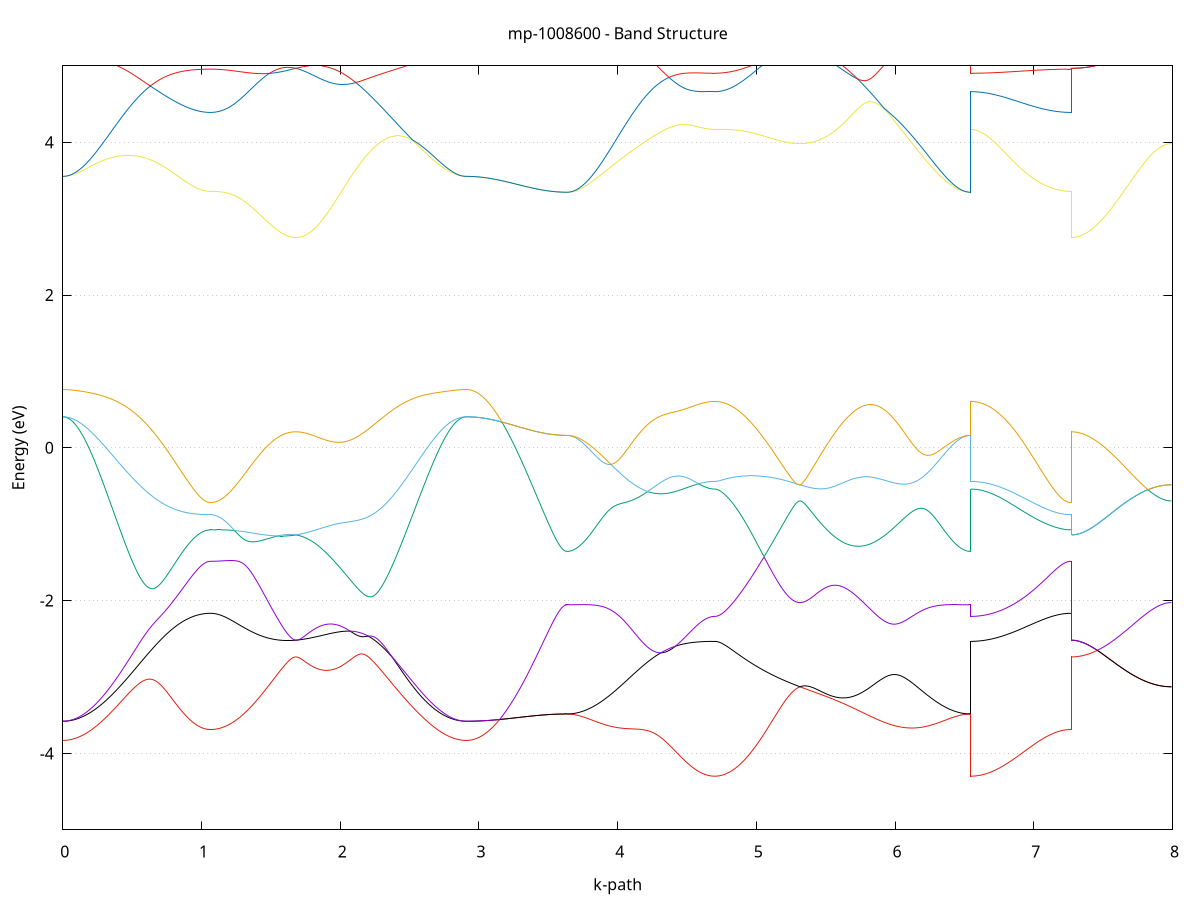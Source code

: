 set title 'mp-1008600 - Band Structure'
set xlabel 'k-path'
set ylabel 'Energy (eV)'
set grid y
set yrange [-5:5]
set terminal png size 800,600
set output 'mp-1008600_bands_gnuplot.png'
plot '-' using 1:2 with lines notitle, '-' using 1:2 with lines notitle, '-' using 1:2 with lines notitle, '-' using 1:2 with lines notitle, '-' using 1:2 with lines notitle, '-' using 1:2 with lines notitle, '-' using 1:2 with lines notitle, '-' using 1:2 with lines notitle, '-' using 1:2 with lines notitle, '-' using 1:2 with lines notitle, '-' using 1:2 with lines notitle, '-' using 1:2 with lines notitle, '-' using 1:2 with lines notitle, '-' using 1:2 with lines notitle, '-' using 1:2 with lines notitle, '-' using 1:2 with lines notitle, '-' using 1:2 with lines notitle, '-' using 1:2 with lines notitle, '-' using 1:2 with lines notitle, '-' using 1:2 with lines notitle
0.000000 -47.718045
0.009955 -47.718045
0.019910 -47.718045
0.029866 -47.717945
0.039821 -47.717845
0.049776 -47.717745
0.059731 -47.717645
0.069687 -47.717445
0.079642 -47.717245
0.089597 -47.717045
0.099552 -47.716845
0.109507 -47.716545
0.119463 -47.716245
0.129418 -47.715945
0.139373 -47.715645
0.149328 -47.715245
0.159284 -47.714945
0.169239 -47.714545
0.179194 -47.714045
0.189149 -47.713645
0.199104 -47.713145
0.209060 -47.712645
0.219015 -47.712145
0.228970 -47.711645
0.238925 -47.711145
0.248880 -47.710545
0.258836 -47.709945
0.268791 -47.709345
0.278746 -47.708745
0.288701 -47.708145
0.298657 -47.707445
0.308612 -47.706745
0.318567 -47.706145
0.328522 -47.705445
0.338477 -47.704645
0.348433 -47.703945
0.358388 -47.703245
0.368343 -47.702445
0.378298 -47.701745
0.388254 -47.700945
0.398209 -47.700145
0.408164 -47.699345
0.418119 -47.698545
0.428074 -47.697745
0.438030 -47.696945
0.447985 -47.696045
0.457940 -47.695245
0.467895 -47.694445
0.477851 -47.693545
0.487806 -47.692745
0.497761 -47.691845
0.507716 -47.690945
0.517671 -47.690145
0.527627 -47.689245
0.537582 -47.688445
0.547537 -47.687545
0.557492 -47.686645
0.567447 -47.685845
0.577403 -47.684945
0.587358 -47.684145
0.597313 -47.683245
0.607268 -47.682445
0.617224 -47.681545
0.627179 -47.680745
0.637134 -47.679945
0.647089 -47.679145
0.657044 -47.678345
0.667000 -47.677445
0.676955 -47.676745
0.686910 -47.675945
0.696865 -47.675145
0.706821 -47.674345
0.716776 -47.673645
0.726731 -47.672945
0.736686 -47.672145
0.746641 -47.671445
0.756597 -47.670745
0.766552 -47.670145
0.776507 -47.669445
0.786462 -47.668845
0.796418 -47.668145
0.806373 -47.667545
0.816328 -47.666945
0.826283 -47.666445
0.836238 -47.665845
0.846194 -47.665345
0.856149 -47.664845
0.866104 -47.664345
0.876059 -47.663845
0.886014 -47.663445
0.895970 -47.662945
0.905925 -47.662545
0.915880 -47.662245
0.925835 -47.661845
0.935791 -47.661545
0.945746 -47.661245
0.955701 -47.660945
0.965656 -47.660645
0.975611 -47.660445
0.985567 -47.660245
0.995522 -47.660045
1.005477 -47.659845
1.015432 -47.659745
1.025388 -47.659545
1.035343 -47.659545
1.045298 -47.659445
1.055253 -47.659445
1.065208 -47.659345
1.065208 -47.659345
1.075127 -47.659345
1.085046 -47.659345
1.094965 -47.659345
1.104884 -47.659345
1.114803 -47.659245
1.124721 -47.659245
1.134640 -47.659145
1.144559 -47.659145
1.154478 -47.659045
1.164397 -47.658945
1.174315 -47.658845
1.184234 -47.658845
1.194153 -47.658745
1.204072 -47.658545
1.213991 -47.658445
1.223909 -47.658345
1.233828 -47.658245
1.243747 -47.658145
1.253666 -47.657945
1.263585 -47.657845
1.273504 -47.657645
1.283422 -47.657545
1.293341 -47.657345
1.303260 -47.657245
1.313179 -47.657045
1.323098 -47.656845
1.333016 -47.656645
1.342935 -47.656545
1.352854 -47.656345
1.362773 -47.656145
1.372692 -47.655945
1.382611 -47.655745
1.392529 -47.655645
1.402448 -47.655445
1.412367 -47.655245
1.422286 -47.655045
1.432205 -47.654845
1.442123 -47.654745
1.452042 -47.654545
1.461961 -47.654345
1.471880 -47.654145
1.481799 -47.654045
1.491718 -47.653845
1.501636 -47.653645
1.511555 -47.653545
1.521474 -47.653345
1.531393 -47.653245
1.541312 -47.653045
1.551230 -47.652945
1.561149 -47.652845
1.571068 -47.652745
1.580987 -47.652645
1.590906 -47.652545
1.600824 -47.652445
1.610743 -47.652345
1.620662 -47.652245
1.630581 -47.652145
1.640500 -47.652145
1.650419 -47.652045
1.660337 -47.652045
1.670256 -47.652045
1.680175 -47.652045
1.680175 -47.652045
1.690175 -47.652045
1.700175 -47.652045
1.710175 -47.652045
1.720174 -47.652145
1.730174 -47.652245
1.740174 -47.652245
1.750174 -47.652345
1.760174 -47.652445
1.770174 -47.652645
1.780173 -47.652745
1.790173 -47.652845
1.800173 -47.653045
1.810173 -47.653245
1.820173 -47.653445
1.830173 -47.653645
1.840173 -47.653945
1.850172 -47.654145
1.860172 -47.654445
1.870172 -47.654745
1.880172 -47.655045
1.890172 -47.655345
1.900172 -47.655645
1.910171 -47.656045
1.920171 -47.656445
1.930171 -47.656845
1.940171 -47.657245
1.950171 -47.657645
1.960171 -47.658145
1.970171 -47.658545
1.980170 -47.659045
1.990170 -47.659545
2.000170 -47.660045
2.010170 -47.660545
2.020170 -47.661145
2.030170 -47.661745
2.040169 -47.662245
2.050169 -47.662845
2.060169 -47.663545
2.070169 -47.664145
2.080169 -47.664745
2.090169 -47.665445
2.100169 -47.666145
2.110168 -47.666745
2.120168 -47.667445
2.130168 -47.668245
2.140168 -47.668945
2.150168 -47.669645
2.160168 -47.670445
2.170167 -47.671145
2.180167 -47.671945
2.190167 -47.672745
2.200167 -47.673545
2.210167 -47.674345
2.220167 -47.675145
2.230167 -47.675945
2.240166 -47.676845
2.250166 -47.677645
2.260166 -47.678545
2.270166 -47.679345
2.280166 -47.680245
2.290166 -47.681045
2.300165 -47.681945
2.310165 -47.682845
2.320165 -47.683645
2.330165 -47.684545
2.340165 -47.685445
2.350165 -47.686345
2.360165 -47.687145
2.370164 -47.688045
2.380164 -47.688945
2.390164 -47.689845
2.400164 -47.690745
2.410164 -47.691545
2.420164 -47.692445
2.430163 -47.693345
2.440163 -47.694145
2.450163 -47.695045
2.460163 -47.695845
2.470163 -47.696745
2.480163 -47.697545
2.490163 -47.698345
2.500162 -47.699145
2.510162 -47.699945
2.520162 -47.700745
2.530162 -47.701545
2.540162 -47.702345
2.550162 -47.703045
2.560161 -47.703845
2.570161 -47.704545
2.580161 -47.705245
2.590161 -47.706045
2.600161 -47.706645
2.610161 -47.707345
2.620161 -47.708045
2.630160 -47.708645
2.640160 -47.709245
2.650160 -47.709845
2.660160 -47.710445
2.670160 -47.711045
2.680160 -47.711645
2.690159 -47.712145
2.700159 -47.712645
2.710159 -47.713145
2.720159 -47.713645
2.730159 -47.714045
2.740159 -47.714445
2.750159 -47.714845
2.760158 -47.715245
2.770158 -47.715645
2.780158 -47.715945
2.790158 -47.716245
2.800158 -47.716545
2.810158 -47.716745
2.820157 -47.717045
2.830157 -47.717245
2.840157 -47.717445
2.850157 -47.717645
2.860157 -47.717745
2.870157 -47.717845
2.880157 -47.717945
2.890156 -47.718045
2.900156 -47.718045
2.910156 -47.718045
2.910156 -47.718045
2.920076 -47.718045
2.929997 -47.718045
2.939917 -47.718045
2.949837 -47.718045
2.959757 -47.718045
2.969678 -47.718045
2.979598 -47.718045
2.989518 -47.718045
2.999438 -47.718045
3.009359 -47.718045
3.019279 -47.718045
3.029199 -47.718045
3.039119 -47.717945
3.049040 -47.717945
3.058960 -47.717945
3.068880 -47.717945
3.078800 -47.717945
3.088721 -47.717945
3.098641 -47.717945
3.108561 -47.717945
3.118481 -47.717945
3.128402 -47.717945
3.138322 -47.717845
3.148242 -47.717845
3.158162 -47.717845
3.168083 -47.717845
3.178003 -47.717845
3.187923 -47.717845
3.197843 -47.717845
3.207764 -47.717745
3.217684 -47.717745
3.227604 -47.717745
3.237524 -47.717745
3.247445 -47.717745
3.257365 -47.717745
3.267285 -47.717645
3.277205 -47.717645
3.287126 -47.717645
3.297046 -47.717645
3.306966 -47.717645
3.316886 -47.717645
3.326807 -47.717645
3.336727 -47.717545
3.346647 -47.717545
3.356567 -47.717545
3.366488 -47.717545
3.376408 -47.717545
3.386328 -47.717545
3.396248 -47.717545
3.406169 -47.717445
3.416089 -47.717445
3.426009 -47.717445
3.435929 -47.717445
3.445850 -47.717445
3.455770 -47.717445
3.465690 -47.717445
3.475610 -47.717445
3.485531 -47.717345
3.495451 -47.717345
3.505371 -47.717345
3.515291 -47.717345
3.525212 -47.717345
3.535132 -47.717345
3.545052 -47.717345
3.554972 -47.717345
3.564893 -47.717345
3.574813 -47.717345
3.584733 -47.717345
3.594653 -47.717345
3.604574 -47.717345
3.614494 -47.717345
3.624414 -47.717345
3.634334 -47.717345
3.634334 -47.717345
3.644290 -47.717345
3.654245 -47.717245
3.664200 -47.717245
3.674155 -47.717145
3.684111 -47.717045
3.694066 -47.716845
3.704021 -47.716745
3.713976 -47.716545
3.723931 -47.716345
3.733887 -47.716045
3.743842 -47.715845
3.753797 -47.715545
3.763752 -47.715245
3.773707 -47.714945
3.783663 -47.714545
3.793618 -47.714145
3.803573 -47.713745
3.813528 -47.713345
3.823484 -47.712945
3.833439 -47.712445
3.843394 -47.711945
3.853349 -47.711445
3.863304 -47.710945
3.873260 -47.710445
3.883215 -47.709845
3.893170 -47.709245
3.903125 -47.708645
3.913081 -47.708045
3.923036 -47.707445
3.932991 -47.706745
3.942946 -47.706045
3.952901 -47.705445
3.962857 -47.704745
3.972812 -47.703945
3.982767 -47.703245
3.992722 -47.702545
4.002678 -47.701745
4.012633 -47.701045
4.022588 -47.700245
4.032543 -47.699445
4.042498 -47.698645
4.052454 -47.697845
4.062409 -47.697045
4.072364 -47.696245
4.082319 -47.695345
4.092274 -47.694545
4.102230 -47.693745
4.112185 -47.692845
4.122140 -47.692045
4.132095 -47.691145
4.142051 -47.690345
4.152006 -47.689445
4.161961 -47.688545
4.171916 -47.687745
4.181871 -47.686845
4.191827 -47.686045
4.201782 -47.685145
4.211737 -47.684345
4.221692 -47.683445
4.231648 -47.682645
4.241603 -47.681745
4.251558 -47.680945
4.261513 -47.680145
4.271468 -47.679245
4.281424 -47.678445
4.291379 -47.677645
4.301334 -47.676845
4.311289 -47.676045
4.321245 -47.675245
4.331200 -47.674545
4.341155 -47.673745
4.351110 -47.673045
4.361065 -47.672245
4.371021 -47.671545
4.380976 -47.670845
4.390931 -47.670145
4.400886 -47.669445
4.410841 -47.668845
4.420797 -47.668145
4.430752 -47.667545
4.440707 -47.666945
4.450662 -47.666345
4.460618 -47.665845
4.470573 -47.665245
4.480528 -47.664745
4.490483 -47.664245
4.500438 -47.663745
4.510394 -47.663245
4.520349 -47.662845
4.530304 -47.662345
4.540259 -47.661945
4.550215 -47.661545
4.560170 -47.661245
4.570125 -47.660945
4.580080 -47.660545
4.590035 -47.660345
4.599991 -47.660045
4.609946 -47.659845
4.619901 -47.659545
4.629856 -47.659445
4.639812 -47.659245
4.649767 -47.659045
4.659722 -47.658945
4.669677 -47.658845
4.679632 -47.658845
4.689588 -47.658745
4.699543 -47.658745
4.699543 -47.658745
4.709462 -47.658745
4.719380 -47.658745
4.729299 -47.658745
4.739218 -47.658745
4.749137 -47.658645
4.759056 -47.658645
4.768975 -47.658545
4.778893 -47.658545
4.788812 -47.658445
4.798731 -47.658345
4.808650 -47.658245
4.818569 -47.658145
4.828487 -47.658045
4.838406 -47.657945
4.848325 -47.657845
4.858244 -47.657745
4.868163 -47.657645
4.878082 -47.657445
4.888000 -47.657345
4.897919 -47.657245
4.907838 -47.657045
4.917757 -47.656945
4.927676 -47.656745
4.937594 -47.656545
4.947513 -47.656445
4.957432 -47.656245
4.967351 -47.656045
4.977270 -47.655945
4.987188 -47.655745
4.997107 -47.655545
5.007026 -47.655345
5.016945 -47.655145
5.026864 -47.655045
5.036783 -47.654845
5.046701 -47.654645
5.056620 -47.654445
5.066539 -47.654245
5.076458 -47.654145
5.086377 -47.653945
5.096295 -47.653745
5.106214 -47.653545
5.116133 -47.653445
5.126052 -47.653245
5.135971 -47.653045
5.145890 -47.652945
5.155808 -47.652745
5.165727 -47.652645
5.175646 -47.652445
5.185565 -47.652345
5.195484 -47.652245
5.205402 -47.652145
5.215321 -47.652045
5.225240 -47.651845
5.235159 -47.651845
5.245078 -47.651745
5.254997 -47.651645
5.264915 -47.651545
5.274834 -47.651545
5.284753 -47.651445
5.294672 -47.651445
5.304591 -47.651445
5.314509 -47.651445
5.314509 -47.651445
5.324509 -47.651445
5.334509 -47.651445
5.344509 -47.651445
5.354509 -47.651545
5.364509 -47.651645
5.374508 -47.651645
5.384508 -47.651745
5.394508 -47.651845
5.404508 -47.651945
5.414508 -47.652145
5.424508 -47.652245
5.434508 -47.652445
5.444507 -47.652645
5.454507 -47.652845
5.464507 -47.653045
5.474507 -47.653245
5.484507 -47.653545
5.494507 -47.653845
5.504506 -47.654145
5.514506 -47.654445
5.524506 -47.654745
5.534506 -47.655045
5.544506 -47.655445
5.554506 -47.655845
5.564506 -47.656245
5.574505 -47.656645
5.584505 -47.657045
5.594505 -47.657445
5.604505 -47.657945
5.614505 -47.658445
5.624505 -47.658945
5.634504 -47.659445
5.644504 -47.659945
5.654504 -47.660545
5.664504 -47.661045
5.674504 -47.661645
5.684504 -47.662245
5.694504 -47.662845
5.704503 -47.663545
5.714503 -47.664145
5.724503 -47.664845
5.734503 -47.665445
5.744503 -47.666145
5.754503 -47.666845
5.764502 -47.667545
5.774502 -47.668345
5.784502 -47.669045
5.794502 -47.669745
5.804502 -47.670545
5.814502 -47.671345
5.824502 -47.672145
5.834501 -47.672945
5.844501 -47.673745
5.854501 -47.674545
5.864501 -47.675345
5.874501 -47.676145
5.884501 -47.677045
5.894500 -47.677845
5.904500 -47.678645
5.914500 -47.679545
5.924500 -47.680445
5.934500 -47.681245
5.944500 -47.682145
5.954500 -47.683045
5.964499 -47.683845
5.974499 -47.684745
5.984499 -47.685645
5.994499 -47.686545
6.004499 -47.687445
6.014499 -47.688245
6.024498 -47.689145
6.034498 -47.690045
6.044498 -47.690845
6.054498 -47.691745
6.064498 -47.692645
6.074498 -47.693445
6.084498 -47.694345
6.094497 -47.695145
6.104497 -47.696045
6.114497 -47.696845
6.124497 -47.697645
6.134497 -47.698445
6.144497 -47.699245
6.154496 -47.700045
6.164496 -47.700845
6.174496 -47.701645
6.184496 -47.702345
6.194496 -47.703145
6.204496 -47.703845
6.214496 -47.704545
6.224495 -47.705245
6.234495 -47.705945
6.244495 -47.706645
6.254495 -47.707345
6.264495 -47.707945
6.274495 -47.708545
6.284494 -47.709145
6.294494 -47.709745
6.304494 -47.710345
6.314494 -47.710845
6.324494 -47.711445
6.334494 -47.711945
6.344494 -47.712445
6.354493 -47.712845
6.364493 -47.713345
6.374493 -47.713745
6.384493 -47.714145
6.394493 -47.714545
6.404493 -47.714845
6.414492 -47.715245
6.424492 -47.715545
6.434492 -47.715845
6.444492 -47.716045
6.454492 -47.716345
6.464492 -47.716545
6.474492 -47.716745
6.484491 -47.716845
6.494491 -47.717045
6.504491 -47.717145
6.514491 -47.717245
6.524491 -47.717245
6.534491 -47.717345
6.544490 -47.717345
6.544490 -47.658745
6.554411 -47.658745
6.564331 -47.658745
6.574251 -47.658745
6.584171 -47.658745
6.594092 -47.658745
6.604012 -47.658745
6.613932 -47.658745
6.623852 -47.658745
6.633773 -47.658845
6.643693 -47.658845
6.653613 -47.658845
6.663533 -47.658845
6.673454 -47.658845
6.683374 -47.658845
6.693294 -47.658845
6.703214 -47.658845
6.713135 -47.658845
6.723055 -47.658845
6.732975 -47.658845
6.742895 -47.658845
6.752816 -47.658845
6.762736 -47.658945
6.772656 -47.658945
6.782576 -47.658945
6.792497 -47.658945
6.802417 -47.658945
6.812337 -47.658945
6.822257 -47.658945
6.832178 -47.658945
6.842098 -47.659045
6.852018 -47.659045
6.861939 -47.659045
6.871859 -47.659045
6.881779 -47.659045
6.891699 -47.659045
6.901620 -47.659045
6.911540 -47.659045
6.921460 -47.659145
6.931380 -47.659145
6.941301 -47.659145
6.951221 -47.659145
6.961141 -47.659145
6.971061 -47.659145
6.980982 -47.659145
6.990902 -47.659145
7.000822 -47.659245
7.010742 -47.659245
7.020663 -47.659245
7.030583 -47.659245
7.040503 -47.659245
7.050423 -47.659245
7.060344 -47.659245
7.070264 -47.659245
7.080184 -47.659245
7.090104 -47.659345
7.100025 -47.659345
7.109945 -47.659345
7.119865 -47.659345
7.129785 -47.659345
7.139706 -47.659345
7.149626 -47.659345
7.159546 -47.659345
7.169466 -47.659345
7.179387 -47.659345
7.189307 -47.659345
7.199227 -47.659345
7.209147 -47.659345
7.219068 -47.659345
7.228988 -47.659345
7.238908 -47.659345
7.248828 -47.659345
7.258749 -47.659345
7.268669 -47.659345
7.268669 -47.652045
7.278589 -47.652045
7.288509 -47.652045
7.298430 -47.652045
7.308350 -47.652045
7.318270 -47.652045
7.328190 -47.652045
7.338111 -47.652045
7.348031 -47.652045
7.357951 -47.652045
7.367871 -47.652045
7.377792 -47.652045
7.387712 -47.651945
7.397632 -47.651945
7.407552 -47.651945
7.417473 -47.651945
7.427393 -47.651945
7.437313 -47.651945
7.447233 -47.651945
7.457154 -47.651945
7.467074 -47.651945
7.476994 -47.651945
7.486914 -47.651945
7.496835 -47.651945
7.506755 -47.651845
7.516675 -47.651845
7.526595 -47.651845
7.536516 -47.651845
7.546436 -47.651845
7.556356 -47.651845
7.566276 -47.651845
7.576197 -47.651845
7.586117 -47.651745
7.596037 -47.651745
7.605957 -47.651745
7.615878 -47.651745
7.625798 -47.651745
7.635718 -47.651745
7.645638 -47.651745
7.655559 -47.651745
7.665479 -47.651645
7.675399 -47.651645
7.685319 -47.651645
7.695240 -47.651645
7.705160 -47.651645
7.715080 -47.651645
7.725000 -47.651645
7.734921 -47.651645
7.744841 -47.651545
7.754761 -47.651545
7.764681 -47.651545
7.774602 -47.651545
7.784522 -47.651545
7.794442 -47.651545
7.804362 -47.651545
7.814283 -47.651545
7.824203 -47.651545
7.834123 -47.651545
7.844043 -47.651445
7.853964 -47.651445
7.863884 -47.651445
7.873804 -47.651445
7.883724 -47.651445
7.893645 -47.651445
7.903565 -47.651445
7.913485 -47.651445
7.923405 -47.651445
7.933326 -47.651445
7.943246 -47.651445
7.953166 -47.651445
7.963086 -47.651445
7.973007 -47.651445
7.982927 -47.651445
7.992847 -47.651445
e
0.000000 -25.999945
0.009955 -25.999945
0.019910 -25.999845
0.029866 -25.999745
0.039821 -25.999545
0.049776 -25.999345
0.059731 -25.999045
0.069687 -25.998645
0.079642 -25.998245
0.089597 -25.997745
0.099552 -25.997245
0.109507 -25.996645
0.119463 -25.996045
0.129418 -25.995345
0.139373 -25.994645
0.149328 -25.993845
0.159284 -25.993045
0.169239 -25.992145
0.179194 -25.991245
0.189149 -25.990245
0.199104 -25.989245
0.209060 -25.988145
0.219015 -25.987045
0.228970 -25.985845
0.238925 -25.984645
0.248880 -25.983445
0.258836 -25.982145
0.268791 -25.980845
0.278746 -25.979445
0.288701 -25.978045
0.298657 -25.976645
0.308612 -25.975245
0.318567 -25.973745
0.328522 -25.972245
0.338477 -25.970745
0.348433 -25.969145
0.358388 -25.967645
0.368343 -25.966045
0.378298 -25.964445
0.388254 -25.962945
0.398209 -25.961345
0.408164 -25.959845
0.418119 -25.958445
0.428074 -25.957145
0.438030 -25.956045
0.447985 -25.955345
0.457940 -25.955245
0.467895 -25.956345
0.477851 -25.959345
0.487806 -25.964745
0.497761 -25.971945
0.507716 -25.980445
0.517671 -25.989445
0.527627 -25.998945
0.537582 -26.008545
0.547537 -26.018245
0.557492 -26.028045
0.567447 -26.037845
0.577403 -26.047645
0.587358 -26.057445
0.597313 -26.067145
0.607268 -26.076845
0.617224 -26.086445
0.627179 -26.095945
0.637134 -26.105445
0.647089 -26.114745
0.657044 -26.123945
0.667000 -26.133045
0.676955 -26.142045
0.686910 -26.150845
0.696865 -26.159545
0.706821 -26.168145
0.716776 -26.176545
0.726731 -26.184745
0.736686 -26.192845
0.746641 -26.200745
0.756597 -26.208445
0.766552 -26.215945
0.776507 -26.223345
0.786462 -26.230445
0.796418 -26.237345
0.806373 -26.244145
0.816328 -26.250645
0.826283 -26.256945
0.836238 -26.263045
0.846194 -26.268845
0.856149 -26.274545
0.866104 -26.279845
0.876059 -26.285045
0.886014 -26.289945
0.895970 -26.294645
0.905925 -26.299045
0.915880 -26.303145
0.925835 -26.307045
0.935791 -26.310745
0.945746 -26.314145
0.955701 -26.317245
0.965656 -26.320145
0.975611 -26.322745
0.985567 -26.325045
0.995522 -26.327045
1.005477 -26.328845
1.015432 -26.330345
1.025388 -26.331645
1.035343 -26.332545
1.045298 -26.333245
1.055253 -26.333745
1.065208 -26.333845
1.065208 -26.333845
1.075127 -26.333745
1.085046 -26.333545
1.094965 -26.333245
1.104884 -26.332745
1.114803 -26.332145
1.124721 -26.331445
1.134640 -26.330545
1.144559 -26.329545
1.154478 -26.328445
1.164397 -26.327145
1.174315 -26.325745
1.184234 -26.324245
1.194153 -26.322545
1.204072 -26.320745
1.213991 -26.318845
1.223909 -26.316845
1.233828 -26.314645
1.243747 -26.312345
1.253666 -26.309945
1.263585 -26.307445
1.273504 -26.304745
1.283422 -26.301945
1.293341 -26.299045
1.303260 -26.296045
1.313179 -26.292945
1.323098 -26.289645
1.333016 -26.286345
1.342935 -26.282845
1.352854 -26.279245
1.362773 -26.275545
1.372692 -26.271745
1.382611 -26.267845
1.392529 -26.263845
1.402448 -26.259745
1.412367 -26.255545
1.422286 -26.251245
1.432205 -26.246845
1.442123 -26.242345
1.452042 -26.237845
1.461961 -26.233145
1.471880 -26.228345
1.481799 -26.223545
1.491718 -26.218645
1.501636 -26.213645
1.511555 -26.208545
1.521474 -26.203345
1.531393 -26.198145
1.541312 -26.192845
1.551230 -26.187545
1.561149 -26.182045
1.571068 -26.176545
1.580987 -26.171045
1.590906 -26.165445
1.600824 -26.159745
1.610743 -26.154045
1.620662 -26.148245
1.630581 -26.142445
1.640500 -26.136645
1.650419 -26.130745
1.660337 -26.124745
1.670256 -26.118745
1.680175 -26.112745
1.680175 -26.112745
1.690175 -26.118745
1.700175 -26.124545
1.710175 -26.130245
1.720174 -26.135745
1.730174 -26.141045
1.740174 -26.146145
1.750174 -26.151045
1.760174 -26.155845
1.770174 -26.160345
1.780173 -26.164645
1.790173 -26.168745
1.800173 -26.172545
1.810173 -26.176245
1.820173 -26.179645
1.830173 -26.182745
1.840173 -26.185745
1.850172 -26.188445
1.860172 -26.190845
1.870172 -26.193045
1.880172 -26.194945
1.890172 -26.196645
1.900172 -26.198045
1.910171 -26.199245
1.920171 -26.200145
1.930171 -26.200745
1.940171 -26.201145
1.950171 -26.201245
1.960171 -26.201045
1.970171 -26.200645
1.980170 -26.199945
1.990170 -26.198945
2.000170 -26.197745
2.010170 -26.196245
2.020170 -26.194445
2.030170 -26.192345
2.040169 -26.190045
2.050169 -26.187445
2.060169 -26.184645
2.070169 -26.181545
2.080169 -26.178145
2.090169 -26.174545
2.100169 -26.170645
2.110168 -26.166545
2.120168 -26.162145
2.130168 -26.157545
2.140168 -26.152645
2.150168 -26.147545
2.160168 -26.142245
2.170167 -26.136645
2.180167 -26.130845
2.190167 -26.124845
2.200167 -26.118645
2.210167 -26.112245
2.220167 -26.105645
2.230167 -26.098745
2.240166 -26.091745
2.250166 -26.084545
2.260166 -26.077145
2.270166 -26.069645
2.280166 -26.061945
2.290166 -26.054045
2.300165 -26.046045
2.310165 -26.037845
2.320165 -26.029545
2.330165 -26.021145
2.340165 -26.012645
2.350165 -26.003945
2.360165 -25.995245
2.370164 -25.986345
2.380164 -25.977445
2.390164 -25.968445
2.400164 -25.959445
2.410164 -25.950345
2.420164 -25.943745
2.430163 -25.945645
2.440163 -25.947445
2.450163 -25.949345
2.460163 -25.951145
2.470163 -25.953045
2.480163 -25.954845
2.490163 -25.956645
2.500162 -25.958445
2.510162 -25.960145
2.520162 -25.961945
2.530162 -25.963645
2.540162 -25.965345
2.550162 -25.966945
2.560161 -25.968645
2.570161 -25.970245
2.580161 -25.971845
2.590161 -25.973345
2.600161 -25.974945
2.610161 -25.976345
2.620161 -25.977845
2.630160 -25.979245
2.640160 -25.980645
2.650160 -25.981945
2.660160 -25.983245
2.670160 -25.984545
2.680160 -25.985745
2.690159 -25.986945
2.700159 -25.988045
2.710159 -25.989145
2.720159 -25.990145
2.730159 -25.991145
2.740159 -25.992045
2.750159 -25.992945
2.760158 -25.993745
2.770158 -25.994545
2.780158 -25.995345
2.790158 -25.996045
2.800158 -25.996645
2.810158 -25.997245
2.820157 -25.997745
2.830157 -25.998245
2.840157 -25.998645
2.850157 -25.998945
2.860157 -25.999245
2.870157 -25.999545
2.880157 -25.999745
2.890156 -25.999845
2.900156 -25.999945
2.910156 -25.999945
2.910156 -25.999945
2.920076 -26.000045
2.929997 -26.000045
2.939917 -26.000145
2.949837 -26.000145
2.959757 -26.000345
2.969678 -26.000445
2.979598 -26.000545
2.989518 -26.000745
2.999438 -26.000945
3.009359 -26.001145
3.019279 -26.001445
3.029199 -26.001745
3.039119 -26.002045
3.049040 -26.002345
3.058960 -26.002645
3.068880 -26.003045
3.078800 -26.003345
3.088721 -26.003745
3.098641 -26.004145
3.108561 -26.004645
3.118481 -26.005045
3.128402 -26.005545
3.138322 -26.005945
3.148242 -26.006445
3.158162 -26.006945
3.168083 -26.007445
3.178003 -26.007945
3.187923 -26.008545
3.197843 -26.009045
3.207764 -26.009545
3.217684 -26.010145
3.227604 -26.010645
3.237524 -26.011245
3.247445 -26.011845
3.257365 -26.012345
3.267285 -26.012945
3.277205 -26.013545
3.287126 -26.014045
3.297046 -26.014645
3.306966 -26.015245
3.316886 -26.015745
3.326807 -26.016345
3.336727 -26.016845
3.346647 -26.017445
3.356567 -26.017945
3.366488 -26.018445
3.376408 -26.018945
3.386328 -26.019445
3.396248 -26.019945
3.406169 -26.020445
3.416089 -26.020945
3.426009 -26.021345
3.435929 -26.021845
3.445850 -26.022245
3.455770 -26.022645
3.465690 -26.023045
3.475610 -26.023445
3.485531 -26.023745
3.495451 -26.024045
3.505371 -26.024345
3.515291 -26.024645
3.525212 -26.024945
3.535132 -26.025145
3.545052 -26.025445
3.554972 -26.025645
3.564893 -26.025845
3.574813 -26.025945
3.584733 -26.026045
3.594653 -26.026145
3.604574 -26.026245
3.614494 -26.026345
3.624414 -26.026345
3.634334 -26.026345
3.634334 -26.026345
3.644290 -26.026345
3.654245 -26.026245
3.664200 -26.026145
3.674155 -26.025945
3.684111 -26.025645
3.694066 -26.025345
3.704021 -26.024945
3.713976 -26.024545
3.723931 -26.024045
3.733887 -26.023445
3.743842 -26.022845
3.753797 -26.022145
3.763752 -26.021445
3.773707 -26.020645
3.783663 -26.019845
3.793618 -26.018945
3.803573 -26.018045
3.813528 -26.017045
3.823484 -26.016045
3.833439 -26.014945
3.843394 -26.013845
3.853349 -26.012645
3.863304 -26.011345
3.873260 -26.010145
3.883215 -26.008845
3.893170 -26.007445
3.903125 -26.006045
3.913081 -26.004645
3.923036 -26.003145
3.932991 -26.001645
3.942946 -26.000045
3.952901 -25.998445
3.962857 -25.996845
3.972812 -25.995245
3.982767 -25.993545
3.992722 -25.991945
4.002678 -25.990245
4.012633 -25.988545
4.022588 -25.986845
4.032543 -25.985045
4.042498 -25.983445
4.052454 -25.981745
4.062409 -25.980145
4.072364 -25.978645
4.082319 -25.977245
4.092274 -25.976045
4.102230 -25.975245
4.112185 -25.975045
4.122140 -25.975945
4.132095 -25.978645
4.142051 -25.983545
4.152006 -25.990245
4.161961 -25.998345
4.171916 -26.007045
4.181871 -26.016245
4.191827 -26.025645
4.201782 -26.035145
4.211737 -26.044745
4.221692 -26.054345
4.231648 -26.063845
4.241603 -26.073445
4.251558 -26.082945
4.261513 -26.092345
4.271468 -26.101645
4.281424 -26.110845
4.291379 -26.120045
4.301334 -26.129045
4.311289 -26.137945
4.321245 -26.146745
4.331200 -26.155345
4.341155 -26.163845
4.351110 -26.172245
4.361065 -26.180345
4.371021 -26.188445
4.380976 -26.196245
4.390931 -26.203945
4.400886 -26.211445
4.410841 -26.218745
4.420797 -26.225845
4.430752 -26.232745
4.440707 -26.239445
4.450662 -26.245845
4.460618 -26.252145
4.470573 -26.258245
4.480528 -26.264045
4.490483 -26.269645
4.500438 -26.274945
4.510394 -26.280045
4.520349 -26.284945
4.530304 -26.289645
4.540259 -26.294045
4.550215 -26.298145
4.560170 -26.302045
4.570125 -26.305645
4.580080 -26.309045
4.590035 -26.312145
4.599991 -26.314945
4.609946 -26.317545
4.619901 -26.319845
4.629856 -26.321945
4.639812 -26.323745
4.649767 -26.325245
4.659722 -26.326445
4.669677 -26.327445
4.679632 -26.328145
4.689588 -26.328545
4.699543 -26.328645
4.699543 -26.328645
4.709462 -26.328545
4.719380 -26.328345
4.729299 -26.328045
4.739218 -26.327545
4.749137 -26.326945
4.759056 -26.326245
4.768975 -26.325345
4.778893 -26.324345
4.788812 -26.323245
4.798731 -26.322045
4.808650 -26.320645
4.818569 -26.319045
4.828487 -26.317445
4.838406 -26.315645
4.848325 -26.313745
4.858244 -26.311745
4.868163 -26.309545
4.878082 -26.307345
4.888000 -26.304945
4.897919 -26.302345
4.907838 -26.299745
4.917757 -26.296945
4.927676 -26.294045
4.937594 -26.291045
4.947513 -26.287945
4.957432 -26.284745
4.967351 -26.281445
4.977270 -26.277945
4.987188 -26.274345
4.997107 -26.270745
5.007026 -26.266945
5.016945 -26.263045
5.026864 -26.259045
5.036783 -26.255045
5.046701 -26.250845
5.056620 -26.246545
5.066539 -26.242145
5.076458 -26.237745
5.086377 -26.233145
5.096295 -26.228545
5.106214 -26.223745
5.116133 -26.218945
5.126052 -26.214045
5.135971 -26.209145
5.145890 -26.204045
5.155808 -26.198945
5.165727 -26.193745
5.175646 -26.188445
5.185565 -26.183145
5.195484 -26.177745
5.205402 -26.172245
5.215321 -26.166745
5.225240 -26.161245
5.235159 -26.155545
5.245078 -26.149845
5.254997 -26.144145
5.264915 -26.138345
5.274834 -26.132545
5.284753 -26.126745
5.294672 -26.120845
5.304591 -26.114845
5.314509 -26.108845
5.314509 -26.108845
5.324509 -26.114845
5.334509 -26.120645
5.344509 -26.126245
5.354509 -26.131645
5.364509 -26.136945
5.374508 -26.142045
5.384508 -26.146945
5.394508 -26.151645
5.404508 -26.156145
5.414508 -26.160345
5.424508 -26.164445
5.434508 -26.168245
5.444507 -26.171845
5.454507 -26.175245
5.464507 -26.178345
5.474507 -26.181245
5.484507 -26.183945
5.494507 -26.186345
5.504506 -26.188545
5.514506 -26.190445
5.524506 -26.192145
5.534506 -26.193545
5.544506 -26.194645
5.554506 -26.195545
5.564506 -26.196145
5.574505 -26.196545
5.584505 -26.196645
5.594505 -26.196445
5.604505 -26.196045
5.614505 -26.195345
5.624505 -26.194345
5.634504 -26.193145
5.644504 -26.191545
5.654504 -26.189845
5.664504 -26.187745
5.674504 -26.185445
5.684504 -26.182845
5.694504 -26.180045
5.704503 -26.176945
5.714503 -26.173545
5.724503 -26.169945
5.734503 -26.166145
5.744503 -26.162045
5.754503 -26.157645
5.764502 -26.153045
5.774502 -26.148145
5.784502 -26.143145
5.794502 -26.137845
5.804502 -26.132245
5.814502 -26.126545
5.824502 -26.120545
5.834501 -26.114345
5.844501 -26.107945
5.854501 -26.101345
5.864501 -26.094545
5.874501 -26.087545
5.884501 -26.080445
5.894500 -26.073045
5.904500 -26.065545
5.914500 -26.057845
5.924500 -26.050045
5.934500 -26.042045
5.944500 -26.033945
5.954500 -26.025745
5.964499 -26.017345
5.974499 -26.008845
5.984499 -26.000245
5.994499 -25.991545
6.004499 -25.982745
6.014499 -25.973945
6.024498 -25.965045
6.034498 -25.962545
6.044498 -25.964545
6.054498 -25.966545
6.064498 -25.968545
6.074498 -25.970545
6.084498 -25.972545
6.094497 -25.974545
6.104497 -25.976445
6.114497 -25.978345
6.124497 -25.980345
6.134497 -25.982245
6.144497 -25.984045
6.154496 -25.985945
6.164496 -25.987745
6.174496 -25.989545
6.184496 -25.991345
6.194496 -25.993045
6.204496 -25.994845
6.214496 -25.996445
6.224495 -25.998145
6.234495 -25.999745
6.244495 -26.001345
6.254495 -26.002845
6.264495 -26.004345
6.274495 -26.005845
6.284494 -26.007245
6.294494 -26.008645
6.304494 -26.009945
6.314494 -26.011245
6.324494 -26.012445
6.334494 -26.013645
6.344494 -26.014845
6.354493 -26.015945
6.364493 -26.016945
6.374493 -26.017945
6.384493 -26.018945
6.394493 -26.019845
6.404493 -26.020645
6.414492 -26.021445
6.424492 -26.022145
6.434492 -26.022845
6.444492 -26.023445
6.454492 -26.024045
6.464492 -26.024445
6.474492 -26.024945
6.484491 -26.025345
6.494491 -26.025645
6.504491 -26.025945
6.514491 -26.026145
6.524491 -26.026245
6.534491 -26.026345
6.544490 -26.026345
6.544490 -26.328645
6.554411 -26.328645
6.564331 -26.328645
6.574251 -26.328645
6.584171 -26.328645
6.594092 -26.328745
6.604012 -26.328745
6.613932 -26.328745
6.623852 -26.328745
6.633773 -26.328845
6.643693 -26.328845
6.653613 -26.328945
6.663533 -26.328945
6.673454 -26.329045
6.683374 -26.329145
6.693294 -26.329145
6.703214 -26.329245
6.713135 -26.329345
6.723055 -26.329345
6.732975 -26.329445
6.742895 -26.329545
6.752816 -26.329645
6.762736 -26.329745
6.772656 -26.329845
6.782576 -26.329945
6.792497 -26.330045
6.802417 -26.330145
6.812337 -26.330245
6.822257 -26.330345
6.832178 -26.330445
6.842098 -26.330545
6.852018 -26.330645
6.861939 -26.330745
6.871859 -26.330845
6.881779 -26.330945
6.891699 -26.331045
6.901620 -26.331145
6.911540 -26.331245
6.921460 -26.331445
6.931380 -26.331545
6.941301 -26.331645
6.951221 -26.331745
6.961141 -26.331845
6.971061 -26.331945
6.980982 -26.332045
6.990902 -26.332145
7.000822 -26.332245
7.010742 -26.332345
7.020663 -26.332445
7.030583 -26.332545
7.040503 -26.332645
7.050423 -26.332745
7.060344 -26.332845
7.070264 -26.332945
7.080184 -26.333045
7.090104 -26.333045
7.100025 -26.333145
7.109945 -26.333245
7.119865 -26.333345
7.129785 -26.333345
7.139706 -26.333445
7.149626 -26.333445
7.159546 -26.333545
7.169466 -26.333545
7.179387 -26.333645
7.189307 -26.333645
7.199227 -26.333745
7.209147 -26.333745
7.219068 -26.333745
7.228988 -26.333845
7.238908 -26.333845
7.248828 -26.333845
7.258749 -26.333845
7.268669 -26.333845
7.268669 -26.112745
7.278589 -26.112745
7.288509 -26.112745
7.298430 -26.112745
7.308350 -26.112745
7.318270 -26.112745
7.328190 -26.112745
7.338111 -26.112645
7.348031 -26.112645
7.357951 -26.112645
7.367871 -26.112645
7.377792 -26.112545
7.387712 -26.112545
7.397632 -26.112445
7.407552 -26.112445
7.417473 -26.112345
7.427393 -26.112345
7.437313 -26.112245
7.447233 -26.112245
7.457154 -26.112145
7.467074 -26.112145
7.476994 -26.112045
7.486914 -26.111945
7.496835 -26.111945
7.506755 -26.111845
7.516675 -26.111745
7.526595 -26.111645
7.536516 -26.111645
7.546436 -26.111545
7.556356 -26.111445
7.566276 -26.111345
7.576197 -26.111245
7.586117 -26.111245
7.596037 -26.111145
7.605957 -26.111045
7.615878 -26.110945
7.625798 -26.110845
7.635718 -26.110745
7.645638 -26.110745
7.655559 -26.110645
7.665479 -26.110545
7.675399 -26.110445
7.685319 -26.110345
7.695240 -26.110345
7.705160 -26.110245
7.715080 -26.110145
7.725000 -26.110045
7.734921 -26.109945
7.744841 -26.109945
7.754761 -26.109845
7.764681 -26.109745
7.774602 -26.109745
7.784522 -26.109645
7.794442 -26.109545
7.804362 -26.109545
7.814283 -26.109445
7.824203 -26.109345
7.834123 -26.109345
7.844043 -26.109245
7.853964 -26.109245
7.863884 -26.109145
7.873804 -26.109145
7.883724 -26.109145
7.893645 -26.109045
7.903565 -26.109045
7.913485 -26.109045
7.923405 -26.108945
7.933326 -26.108945
7.943246 -26.108945
7.953166 -26.108945
7.963086 -26.108945
7.973007 -26.108945
7.982927 -26.108845
7.992847 -26.108845
e
0.000000 -25.638245
0.009955 -25.638445
0.019910 -25.638945
0.029866 -25.639745
0.039821 -25.640845
0.049776 -25.642345
0.059731 -25.644145
0.069687 -25.646245
0.079642 -25.648645
0.089597 -25.651345
0.099552 -25.654445
0.109507 -25.657745
0.119463 -25.661445
0.129418 -25.665345
0.139373 -25.669545
0.149328 -25.674145
0.159284 -25.678945
0.169239 -25.684045
0.179194 -25.689445
0.189149 -25.695045
0.199104 -25.700945
0.209060 -25.707145
0.219015 -25.713545
0.228970 -25.720245
0.238925 -25.727145
0.248880 -25.734245
0.258836 -25.741545
0.268791 -25.749145
0.278746 -25.756845
0.288701 -25.764845
0.298657 -25.772945
0.308612 -25.781245
0.318567 -25.789745
0.328522 -25.798445
0.338477 -25.807145
0.348433 -25.816145
0.358388 -25.825145
0.368343 -25.834345
0.378298 -25.843545
0.388254 -25.852945
0.398209 -25.862245
0.408164 -25.871745
0.418119 -25.881145
0.428074 -25.890445
0.438030 -25.899645
0.447985 -25.908545
0.457940 -25.916845
0.467895 -25.923945
0.477851 -25.929145
0.487806 -25.932045
0.497761 -25.933045
0.507716 -25.932845
0.517671 -25.932045
0.527627 -25.930845
0.537582 -25.929345
0.547537 -25.927845
0.557492 -25.926145
0.567447 -25.924445
0.577403 -25.922745
0.587358 -25.920945
0.597313 -25.919145
0.607268 -25.917345
0.617224 -25.915445
0.627179 -25.913645
0.637134 -25.911845
0.647089 -25.910045
0.657044 -25.908245
0.667000 -25.906445
0.676955 -25.904645
0.686910 -25.902945
0.696865 -25.901245
0.706821 -25.899545
0.716776 -25.897845
0.726731 -25.896145
0.736686 -25.894545
0.746641 -25.892945
0.756597 -25.891345
0.766552 -25.889845
0.776507 -25.888345
0.786462 -25.886845
0.796418 -25.885445
0.806373 -25.884045
0.816328 -25.882745
0.826283 -25.881445
0.836238 -25.880145
0.846194 -25.878945
0.856149 -25.877745
0.866104 -25.876645
0.876059 -25.875545
0.886014 -25.874545
0.895970 -25.873545
0.905925 -25.872645
0.915880 -25.871745
0.925835 -25.870945
0.935791 -25.870145
0.945746 -25.869445
0.955701 -25.868845
0.965656 -25.868245
0.975611 -25.867645
0.985567 -25.867145
0.995522 -25.866745
1.005477 -25.866345
1.015432 -25.866045
1.025388 -25.865745
1.035343 -25.865545
1.045298 -25.865445
1.055253 -25.865345
1.065208 -25.865345
1.065208 -25.865345
1.075127 -25.865245
1.085046 -25.865245
1.094965 -25.865245
1.104884 -25.865145
1.114803 -25.865145
1.124721 -25.865045
1.134640 -25.864945
1.144559 -25.864845
1.154478 -25.864645
1.164397 -25.864545
1.174315 -25.864345
1.184234 -25.864145
1.194153 -25.864045
1.204072 -25.863845
1.213991 -25.863545
1.223909 -25.863345
1.233828 -25.863145
1.243747 -25.862845
1.253666 -25.862645
1.263585 -25.862345
1.273504 -25.862045
1.283422 -25.861745
1.293341 -25.861445
1.303260 -25.861145
1.313179 -25.860845
1.323098 -25.860545
1.333016 -25.866445
1.342935 -25.872845
1.352854 -25.879245
1.362773 -25.885845
1.372692 -25.892545
1.382611 -25.899345
1.392529 -25.906245
1.402448 -25.913345
1.412367 -25.920445
1.422286 -25.927645
1.432205 -25.934845
1.442123 -25.942145
1.452042 -25.949545
1.461961 -25.956945
1.471880 -25.964445
1.481799 -25.971945
1.491718 -25.979345
1.501636 -25.986845
1.511555 -25.994345
1.521474 -26.001845
1.531393 -26.009345
1.541312 -26.016745
1.551230 -26.024145
1.561149 -26.031445
1.571068 -26.038745
1.580987 -26.045945
1.590906 -26.053045
1.600824 -26.060145
1.610743 -26.067145
1.620662 -26.073945
1.630581 -26.080745
1.640500 -26.087345
1.650419 -26.093845
1.660337 -26.100245
1.670256 -26.106545
1.680175 -26.112645
1.680175 -26.112645
1.690175 -26.106545
1.700175 -26.100445
1.710175 -26.094245
1.720174 -26.088145
1.730174 -26.081945
1.740174 -26.075745
1.750174 -26.069445
1.760174 -26.063245
1.770174 -26.057045
1.780173 -26.050745
1.790173 -26.044545
1.800173 -26.038245
1.810173 -26.032045
1.820173 -26.025845
1.830173 -26.019545
1.840173 -26.013345
1.850172 -26.007145
1.860172 -26.001045
1.870172 -25.994845
1.880172 -25.988745
1.890172 -25.982645
1.900172 -25.976645
1.910171 -25.970645
1.920171 -25.964645
1.930171 -25.958845
1.940171 -25.953045
1.950171 -25.947245
1.960171 -25.941645
1.970171 -25.936145
1.980170 -25.930745
1.990170 -25.925545
2.000170 -25.920545
2.010170 -25.915745
2.020170 -25.911245
2.030170 -25.907245
2.040169 -25.903645
2.050169 -25.900645
2.060169 -25.898245
2.070169 -25.896545
2.080169 -25.895345
2.090169 -25.894745
2.100169 -25.894545
2.110168 -25.894745
2.120168 -25.895245
2.130168 -25.895945
2.140168 -25.896845
2.150168 -25.897845
2.160168 -25.899045
2.170167 -25.900245
2.180167 -25.901645
2.190167 -25.903045
2.200167 -25.904445
2.210167 -25.905945
2.220167 -25.907545
2.230167 -25.909145
2.240166 -25.910845
2.250166 -25.912545
2.260166 -25.914245
2.270166 -25.915945
2.280166 -25.917745
2.290166 -25.919545
2.300165 -25.921345
2.310165 -25.923145
2.320165 -25.925045
2.330165 -25.926845
2.340165 -25.928745
2.350165 -25.930545
2.360165 -25.932445
2.370164 -25.934345
2.380164 -25.936245
2.390164 -25.938145
2.400164 -25.940045
2.410164 -25.941845
2.420164 -25.941145
2.430163 -25.931945
2.440163 -25.922745
2.450163 -25.913545
2.460163 -25.904245
2.470163 -25.895045
2.480163 -25.885845
2.490163 -25.876645
2.500162 -25.867445
2.510162 -25.858345
2.520162 -25.849245
2.530162 -25.840345
2.540162 -25.831345
2.550162 -25.822545
2.560161 -25.813845
2.570161 -25.805145
2.580161 -25.796645
2.590161 -25.788245
2.600161 -25.780045
2.610161 -25.771945
2.620161 -25.763945
2.630160 -25.756145
2.640160 -25.748545
2.650160 -25.741145
2.660160 -25.733945
2.670160 -25.726945
2.680160 -25.720145
2.690159 -25.713545
2.700159 -25.707145
2.710159 -25.701045
2.720159 -25.695145
2.730159 -25.689545
2.740159 -25.684245
2.750159 -25.679145
2.760158 -25.674245
2.770158 -25.669745
2.780158 -25.665445
2.790158 -25.661545
2.800158 -25.657845
2.810158 -25.654545
2.820157 -25.651445
2.830157 -25.648645
2.840157 -25.646245
2.850157 -25.644145
2.860157 -25.642345
2.870157 -25.640845
2.880157 -25.639745
2.890156 -25.638945
2.900156 -25.638445
2.910156 -25.638245
2.910156 -25.638245
2.920076 -25.638245
2.929997 -25.638245
2.939917 -25.638245
2.949837 -25.638245
2.959757 -25.638245
2.969678 -25.638245
2.979598 -25.638245
2.989518 -25.638245
2.999438 -25.638245
3.009359 -25.638245
3.019279 -25.638245
3.029199 -25.638245
3.039119 -25.638145
3.049040 -25.638145
3.058960 -25.638145
3.068880 -25.638145
3.078800 -25.638145
3.088721 -25.638145
3.098641 -25.638045
3.108561 -25.638045
3.118481 -25.638045
3.128402 -25.638045
3.138322 -25.638045
3.148242 -25.637945
3.158162 -25.637945
3.168083 -25.637945
3.178003 -25.637945
3.187923 -25.637945
3.197843 -25.637845
3.207764 -25.637845
3.217684 -25.637845
3.227604 -25.637845
3.237524 -25.637745
3.247445 -25.637745
3.257365 -25.637745
3.267285 -25.637745
3.277205 -25.637645
3.287126 -25.637645
3.297046 -25.637645
3.306966 -25.637645
3.316886 -25.637545
3.326807 -25.637545
3.336727 -25.637545
3.346647 -25.637545
3.356567 -25.637445
3.366488 -25.637445
3.376408 -25.637445
3.386328 -25.637445
3.396248 -25.637345
3.406169 -25.637345
3.416089 -25.637345
3.426009 -25.637345
3.435929 -25.637345
3.445850 -25.637245
3.455770 -25.637245
3.465690 -25.637245
3.475610 -25.637245
3.485531 -25.637245
3.495451 -25.637245
3.505371 -25.637145
3.515291 -25.637145
3.525212 -25.637145
3.535132 -25.637145
3.545052 -25.637145
3.554972 -25.637145
3.564893 -25.637145
3.574813 -25.637145
3.584733 -25.637045
3.594653 -25.637045
3.604574 -25.637045
3.614494 -25.637045
3.624414 -25.637045
3.634334 -25.637045
3.634334 -25.637045
3.644290 -25.637245
3.654245 -25.637745
3.664200 -25.638545
3.674155 -25.639645
3.684111 -25.641145
3.694066 -25.642845
3.704021 -25.644945
3.713976 -25.647345
3.723931 -25.650045
3.733887 -25.653045
3.743842 -25.656445
3.753797 -25.660045
3.763752 -25.663945
3.773707 -25.668145
3.783663 -25.672645
3.793618 -25.677445
3.803573 -25.682545
3.813528 -25.687845
3.823484 -25.693445
3.833439 -25.699345
3.843394 -25.705445
3.853349 -25.711845
3.863304 -25.718445
3.873260 -25.725245
3.883215 -25.732345
3.893170 -25.739645
3.903125 -25.747145
3.913081 -25.754845
3.923036 -25.762745
3.932991 -25.770745
3.942946 -25.779045
3.952901 -25.787445
3.962857 -25.796045
3.972812 -25.804845
3.982767 -25.813645
3.992722 -25.822645
4.002678 -25.831845
4.012633 -25.841045
4.022588 -25.850345
4.032543 -25.859745
4.042498 -25.869145
4.052454 -25.878645
4.062409 -25.888145
4.072364 -25.897545
4.082319 -25.906945
4.092274 -25.916145
4.102230 -25.924945
4.112185 -25.933245
4.122140 -25.940345
4.132095 -25.945745
4.142051 -25.948945
4.152006 -25.950145
4.161961 -25.950245
4.171916 -25.949445
4.181871 -25.948245
4.191827 -25.946845
4.201782 -25.945245
4.211737 -25.943545
4.221692 -25.941745
4.231648 -25.939945
4.241603 -25.938145
4.251558 -25.936245
4.261513 -25.934345
4.271468 -25.932445
4.281424 -25.930545
4.291379 -25.928645
4.301334 -25.926845
4.311289 -25.924945
4.321245 -25.923145
4.331200 -25.921345
4.341155 -25.919545
4.351110 -25.917745
4.361065 -25.915945
4.371021 -25.914245
4.380976 -25.912545
4.390931 -25.910945
4.400886 -25.909345
4.410841 -25.907745
4.420797 -25.906145
4.430752 -25.904645
4.440707 -25.903245
4.450662 -25.901745
4.460618 -25.900345
4.470573 -25.899045
4.480528 -25.897745
4.490483 -25.896545
4.500438 -25.895345
4.510394 -25.894245
4.520349 -25.893145
4.530304 -25.892045
4.540259 -25.891045
4.550215 -25.890145
4.560170 -25.889345
4.570125 -25.888445
4.580080 -25.887745
4.590035 -25.887045
4.599991 -25.886345
4.609946 -25.885845
4.619901 -25.885245
4.629856 -25.884845
4.639812 -25.884445
4.649767 -25.884045
4.659722 -25.883845
4.669677 -25.883545
4.679632 -25.883445
4.689588 -25.883345
4.699543 -25.883345
4.699543 -25.883345
4.709462 -25.883345
4.719380 -25.883245
4.729299 -25.883245
4.739218 -25.883145
4.749137 -25.883145
4.759056 -25.883045
4.768975 -25.882945
4.778893 -25.882745
4.788812 -25.882645
4.798731 -25.882445
4.808650 -25.882345
4.818569 -25.882145
4.828487 -25.881945
4.838406 -25.881745
4.848325 -25.881545
4.858244 -25.881245
4.868163 -25.881045
4.878082 -25.880745
4.888000 -25.880445
4.897919 -25.880145
4.907838 -25.879845
4.917757 -25.879545
4.927676 -25.879245
4.937594 -25.878945
4.947513 -25.878645
4.957432 -25.878245
4.967351 -25.877945
4.977270 -25.877545
4.987188 -25.877245
4.997107 -25.883445
5.007026 -25.890045
5.016945 -25.896845
5.026864 -25.903745
5.036783 -25.910745
5.046701 -25.917745
5.056620 -25.924945
5.066539 -25.932145
5.076458 -25.939445
5.086377 -25.946745
5.096295 -25.954045
5.106214 -25.961445
5.116133 -25.968945
5.126052 -25.976345
5.135971 -25.983845
5.145890 -25.991245
5.155808 -25.998645
5.165727 -26.006045
5.175646 -26.013445
5.185565 -26.020845
5.195484 -26.028045
5.205402 -26.035345
5.215321 -26.042445
5.225240 -26.049545
5.235159 -26.056645
5.245078 -26.063545
5.254997 -26.070345
5.264915 -26.077045
5.274834 -26.083645
5.284753 -26.090145
5.294672 -26.096445
5.304591 -26.102645
5.314509 -26.108745
5.314509 -26.108745
5.324509 -26.102745
5.334509 -26.096645
5.344509 -26.090545
5.354509 -26.084345
5.364509 -26.078245
5.374508 -26.072045
5.384508 -26.065945
5.394508 -26.059745
5.404508 -26.053545
5.414508 -26.047345
5.424508 -26.041145
5.434508 -26.034945
5.444507 -26.028745
5.454507 -26.022645
5.464507 -26.016445
5.474507 -26.010345
5.484507 -26.004145
5.494507 -25.998045
5.504506 -25.992045
5.514506 -25.986045
5.524506 -25.980045
5.534506 -25.974145
5.544506 -25.968245
5.554506 -25.962445
5.564506 -25.956745
5.574505 -25.951145
5.584505 -25.945745
5.594505 -25.940345
5.604505 -25.935245
5.614505 -25.930445
5.624505 -25.925845
5.634504 -25.921745
5.644504 -25.918045
5.654504 -25.915045
5.664504 -25.912645
5.674504 -25.910845
5.684504 -25.909745
5.694504 -25.909145
5.704503 -25.908945
5.714503 -25.909145
5.724503 -25.909745
5.734503 -25.910445
5.744503 -25.911345
5.754503 -25.912445
5.764502 -25.913545
5.774502 -25.914845
5.784502 -25.916245
5.794502 -25.917645
5.804502 -25.919245
5.814502 -25.920745
5.824502 -25.922445
5.834501 -25.924045
5.844501 -25.925745
5.854501 -25.927545
5.864501 -25.929345
5.874501 -25.931145
5.884501 -25.932945
5.894500 -25.934845
5.904500 -25.936745
5.914500 -25.938645
5.924500 -25.940645
5.934500 -25.942545
5.944500 -25.944545
5.954500 -25.946545
5.964499 -25.948445
5.974499 -25.950445
5.984499 -25.952545
5.994499 -25.954545
6.004499 -25.956545
6.014499 -25.958545
6.024498 -25.960545
6.034498 -25.956045
6.044498 -25.946945
6.054498 -25.937845
6.064498 -25.928745
6.074498 -25.919545
6.084498 -25.910345
6.094497 -25.901245
6.104497 -25.892045
6.114497 -25.882845
6.124497 -25.873745
6.134497 -25.864645
6.144497 -25.855545
6.154496 -25.846545
6.164496 -25.837645
6.174496 -25.828745
6.184496 -25.820045
6.194496 -25.811345
6.204496 -25.802745
6.214496 -25.794345
6.224495 -25.785945
6.234495 -25.777745
6.244495 -25.769745
6.254495 -25.761845
6.264495 -25.754145
6.274495 -25.746545
6.284494 -25.739245
6.294494 -25.732045
6.304494 -25.725045
6.314494 -25.718345
6.324494 -25.711745
6.334494 -25.705445
6.344494 -25.699445
6.354493 -25.693545
6.364493 -25.687945
6.374493 -25.682645
6.384493 -25.677645
6.394493 -25.672845
6.404493 -25.668345
6.414492 -25.664045
6.424492 -25.660145
6.434492 -25.656545
6.444492 -25.653145
6.454492 -25.650145
6.464492 -25.647445
6.474492 -25.645045
6.484491 -25.642945
6.494491 -25.641145
6.504491 -25.639645
6.514491 -25.638545
6.524491 -25.637745
6.534491 -25.637245
6.544490 -25.637045
6.544490 -25.883345
6.554411 -25.883345
6.564331 -25.883245
6.574251 -25.883245
6.584171 -25.883145
6.594092 -25.883145
6.604012 -25.883045
6.613932 -25.882945
6.623852 -25.882745
6.633773 -25.882645
6.643693 -25.882445
6.653613 -25.882345
6.663533 -25.882145
6.673454 -25.881945
6.683374 -25.881745
6.693294 -25.881545
6.703214 -25.881245
6.713135 -25.881045
6.723055 -25.880745
6.732975 -25.880445
6.742895 -25.880145
6.752816 -25.879845
6.762736 -25.879545
6.772656 -25.879245
6.782576 -25.878945
6.792497 -25.878545
6.802417 -25.878245
6.812337 -25.877845
6.822257 -25.877545
6.832178 -25.877145
6.842098 -25.876845
6.852018 -25.876445
6.861939 -25.876045
6.871859 -25.875645
6.881779 -25.875245
6.891699 -25.874945
6.901620 -25.874545
6.911540 -25.874145
6.921460 -25.873745
6.931380 -25.873345
6.941301 -25.872945
6.951221 -25.872545
6.961141 -25.872245
6.971061 -25.871845
6.980982 -25.871445
6.990902 -25.871145
7.000822 -25.870745
7.010742 -25.870345
7.020663 -25.870045
7.030583 -25.869745
7.040503 -25.869345
7.050423 -25.869045
7.060344 -25.868745
7.070264 -25.868445
7.080184 -25.868145
7.090104 -25.867845
7.100025 -25.867645
7.109945 -25.867345
7.119865 -25.867145
7.129785 -25.866845
7.139706 -25.866645
7.149626 -25.866445
7.159546 -25.866245
7.169466 -25.866145
7.179387 -25.865945
7.189307 -25.865845
7.199227 -25.865745
7.209147 -25.865645
7.219068 -25.865545
7.228988 -25.865445
7.238908 -25.865345
7.248828 -25.865345
7.258749 -25.865345
7.268669 -25.865345
7.268669 -26.112645
7.278589 -26.112645
7.288509 -26.112545
7.298430 -26.112545
7.308350 -26.112545
7.318270 -26.112545
7.328190 -26.112545
7.338111 -26.112545
7.348031 -26.112445
7.357951 -26.112445
7.367871 -26.112445
7.377792 -26.112345
7.387712 -26.112345
7.397632 -26.112345
7.407552 -26.112245
7.417473 -26.112245
7.427393 -26.112145
7.437313 -26.112145
7.447233 -26.112045
7.457154 -26.111945
7.467074 -26.111945
7.476994 -26.111845
7.486914 -26.111745
7.496835 -26.111745
7.506755 -26.111645
7.516675 -26.111545
7.526595 -26.111545
7.536516 -26.111445
7.546436 -26.111345
7.556356 -26.111245
7.566276 -26.111145
7.576197 -26.111145
7.586117 -26.111045
7.596037 -26.110945
7.605957 -26.110845
7.615878 -26.110745
7.625798 -26.110745
7.635718 -26.110645
7.645638 -26.110545
7.655559 -26.110445
7.665479 -26.110345
7.675399 -26.110245
7.685319 -26.110245
7.695240 -26.110145
7.705160 -26.110045
7.715080 -26.109945
7.725000 -26.109845
7.734921 -26.109845
7.744841 -26.109745
7.754761 -26.109645
7.764681 -26.109545
7.774602 -26.109545
7.784522 -26.109445
7.794442 -26.109345
7.804362 -26.109345
7.814283 -26.109245
7.824203 -26.109245
7.834123 -26.109145
7.844043 -26.109145
7.853964 -26.109045
7.863884 -26.109045
7.873804 -26.108945
7.883724 -26.108945
7.893645 -26.108945
7.903565 -26.108845
7.913485 -26.108845
7.923405 -26.108845
7.933326 -26.108745
7.943246 -26.108745
7.953166 -26.108745
7.963086 -26.108745
7.973007 -26.108745
7.982927 -26.108745
7.992847 -26.108745
e
0.000000 -25.638145
0.009955 -25.638245
0.019910 -25.638345
0.029866 -25.638445
0.039821 -25.638645
0.049776 -25.638945
0.059731 -25.639245
0.069687 -25.639645
0.079642 -25.640045
0.089597 -25.640645
0.099552 -25.641145
0.109507 -25.641745
0.119463 -25.642445
0.129418 -25.643145
0.139373 -25.643945
0.149328 -25.644845
0.159284 -25.645745
0.169239 -25.646645
0.179194 -25.647645
0.189149 -25.648745
0.199104 -25.649845
0.209060 -25.650945
0.219015 -25.652145
0.228970 -25.653345
0.238925 -25.654645
0.248880 -25.656045
0.258836 -25.657445
0.268791 -25.658845
0.278746 -25.660345
0.288701 -25.661845
0.298657 -25.663345
0.308612 -25.664945
0.318567 -25.666545
0.328522 -25.668145
0.338477 -25.669845
0.348433 -25.671545
0.358388 -25.673345
0.368343 -25.675145
0.378298 -25.676945
0.388254 -25.678745
0.398209 -25.680545
0.408164 -25.682445
0.418119 -25.684345
0.428074 -25.686245
0.438030 -25.688145
0.447985 -25.690145
0.457940 -25.692045
0.467895 -25.694045
0.477851 -25.696045
0.487806 -25.698045
0.497761 -25.700045
0.507716 -25.701945
0.517671 -25.703945
0.527627 -25.706045
0.537582 -25.708045
0.547537 -25.710045
0.557492 -25.711945
0.567447 -25.713945
0.577403 -25.715945
0.587358 -25.717945
0.597313 -25.719945
0.607268 -25.721845
0.617224 -25.723845
0.627179 -25.725745
0.637134 -25.727645
0.647089 -25.729545
0.657044 -25.731345
0.667000 -25.733245
0.676955 -25.735045
0.686910 -25.736845
0.696865 -25.738645
0.706821 -25.740345
0.716776 -25.742045
0.726731 -25.743745
0.736686 -25.745445
0.746641 -25.747045
0.756597 -25.748645
0.766552 -25.750145
0.776507 -25.751645
0.786462 -25.753145
0.796418 -25.754545
0.806373 -25.755945
0.816328 -25.757245
0.826283 -25.758545
0.836238 -25.759845
0.846194 -25.761045
0.856149 -25.762245
0.866104 -25.763345
0.876059 -25.764345
0.886014 -25.765445
0.895970 -25.766345
0.905925 -25.767345
0.915880 -25.768145
0.925835 -25.768945
0.935791 -25.769745
0.945746 -25.770445
0.955701 -25.771145
0.965656 -25.771745
0.975611 -25.772245
0.985567 -25.772745
0.995522 -25.773145
1.005477 -25.773545
1.015432 -25.773845
1.025388 -25.774145
1.035343 -25.774345
1.045298 -25.774445
1.055253 -25.774545
1.065208 -25.774545
1.065208 -25.774545
1.075127 -25.774745
1.085046 -25.775145
1.094965 -25.775845
1.104884 -25.776745
1.114803 -25.778045
1.124721 -25.779445
1.134640 -25.781245
1.144559 -25.783245
1.154478 -25.785545
1.164397 -25.788145
1.174315 -25.790945
1.184234 -25.793945
1.194153 -25.797345
1.204072 -25.800845
1.213991 -25.804645
1.223909 -25.808645
1.233828 -25.812945
1.243747 -25.817345
1.253666 -25.822045
1.263585 -25.826945
1.273504 -25.832045
1.283422 -25.837345
1.293341 -25.842845
1.303260 -25.848545
1.313179 -25.854345
1.323098 -25.860345
1.333016 -25.860245
1.342935 -25.859845
1.352854 -25.859545
1.362773 -25.859245
1.372692 -25.858845
1.382611 -25.858545
1.392529 -25.858145
1.402448 -25.857845
1.412367 -25.857445
1.422286 -25.857145
1.432205 -25.856745
1.442123 -25.856445
1.452042 -25.856145
1.461961 -25.855745
1.471880 -25.855445
1.481799 -25.855145
1.491718 -25.854845
1.501636 -25.854545
1.511555 -25.854245
1.521474 -25.853945
1.531393 -25.853645
1.541312 -25.853345
1.551230 -25.853145
1.561149 -25.852845
1.571068 -25.852645
1.580987 -25.852445
1.590906 -25.852245
1.600824 -25.852045
1.610743 -25.851945
1.620662 -25.851745
1.630581 -25.851645
1.640500 -25.851545
1.650419 -25.851445
1.660337 -25.851445
1.670256 -25.851445
1.680175 -25.851345
1.680175 -25.851345
1.690175 -25.851445
1.700175 -25.851445
1.710175 -25.851545
1.720174 -25.851545
1.730174 -25.851745
1.740174 -25.851845
1.750174 -25.852045
1.760174 -25.852245
1.770174 -25.852445
1.780173 -25.852645
1.790173 -25.852945
1.800173 -25.853245
1.810173 -25.853645
1.820173 -25.853945
1.830173 -25.854345
1.840173 -25.854745
1.850172 -25.855245
1.860172 -25.855745
1.870172 -25.856245
1.880172 -25.856745
1.890172 -25.857245
1.900172 -25.857845
1.910171 -25.858345
1.920171 -25.858945
1.930171 -25.859545
1.940171 -25.860045
1.950171 -25.860645
1.960171 -25.861145
1.970171 -25.861645
1.980170 -25.862045
1.990170 -25.862445
2.000170 -25.862645
2.010170 -25.862645
2.020170 -25.862445
2.030170 -25.861945
2.040169 -25.861045
2.050169 -25.859645
2.060169 -25.857745
2.070169 -25.855245
2.080169 -25.852245
2.090169 -25.848745
2.100169 -25.844945
2.110168 -25.840845
2.120168 -25.836645
2.130168 -25.832245
2.140168 -25.827745
2.150168 -25.823145
2.160168 -25.818545
2.170167 -25.813945
2.180167 -25.809345
2.190167 -25.804745
2.200167 -25.800245
2.210167 -25.795745
2.220167 -25.791245
2.230167 -25.786745
2.240166 -25.782445
2.250166 -25.778045
2.260166 -25.773745
2.270166 -25.769545
2.280166 -25.765445
2.290166 -25.761245
2.300165 -25.757245
2.310165 -25.753245
2.320165 -25.749345
2.330165 -25.745545
2.340165 -25.741745
2.350165 -25.738045
2.360165 -25.734345
2.370164 -25.730845
2.380164 -25.727345
2.390164 -25.723845
2.400164 -25.720545
2.410164 -25.717245
2.420164 -25.713945
2.430163 -25.710845
2.440163 -25.707745
2.450163 -25.704745
2.460163 -25.701745
2.470163 -25.698945
2.480163 -25.696145
2.490163 -25.693345
2.500162 -25.690745
2.510162 -25.688145
2.520162 -25.685545
2.530162 -25.683145
2.540162 -25.680745
2.550162 -25.678445
2.560161 -25.676145
2.570161 -25.673945
2.580161 -25.671845
2.590161 -25.669845
2.600161 -25.667845
2.610161 -25.665945
2.620161 -25.664045
2.630160 -25.662245
2.640160 -25.660545
2.650160 -25.658945
2.660160 -25.657345
2.670160 -25.655845
2.680160 -25.654345
2.690159 -25.652945
2.700159 -25.651645
2.710159 -25.650345
2.720159 -25.649145
2.730159 -25.648045
2.740159 -25.646945
2.750159 -25.645945
2.760158 -25.645045
2.770158 -25.644145
2.780158 -25.643345
2.790158 -25.642545
2.800158 -25.641845
2.810158 -25.641245
2.820157 -25.640645
2.830157 -25.640145
2.840157 -25.639645
2.850157 -25.639245
2.860157 -25.638945
2.870157 -25.638645
2.880157 -25.638445
2.890156 -25.638345
2.900156 -25.638245
2.910156 -25.638145
2.910156 -25.638145
2.920076 -25.638145
2.929997 -25.638145
2.939917 -25.638145
2.949837 -25.638145
2.959757 -25.638145
2.969678 -25.638145
2.979598 -25.638145
2.989518 -25.638145
2.999438 -25.638145
3.009359 -25.638145
3.019279 -25.638145
3.029199 -25.638145
3.039119 -25.638045
3.049040 -25.638045
3.058960 -25.638045
3.068880 -25.638045
3.078800 -25.638045
3.088721 -25.638045
3.098641 -25.637945
3.108561 -25.637945
3.118481 -25.637945
3.128402 -25.637945
3.138322 -25.637945
3.148242 -25.637845
3.158162 -25.637845
3.168083 -25.637845
3.178003 -25.637845
3.187923 -25.637845
3.197843 -25.637745
3.207764 -25.637745
3.217684 -25.637745
3.227604 -25.637745
3.237524 -25.637645
3.247445 -25.637645
3.257365 -25.637645
3.267285 -25.637645
3.277205 -25.637545
3.287126 -25.637545
3.297046 -25.637545
3.306966 -25.637545
3.316886 -25.637445
3.326807 -25.637445
3.336727 -25.637445
3.346647 -25.637445
3.356567 -25.637345
3.366488 -25.637345
3.376408 -25.637345
3.386328 -25.637345
3.396248 -25.637245
3.406169 -25.637245
3.416089 -25.637245
3.426009 -25.637245
3.435929 -25.637245
3.445850 -25.637145
3.455770 -25.637145
3.465690 -25.637145
3.475610 -25.637145
3.485531 -25.637145
3.495451 -25.637145
3.505371 -25.637045
3.515291 -25.637045
3.525212 -25.637045
3.535132 -25.637045
3.545052 -25.637045
3.554972 -25.637045
3.564893 -25.637045
3.574813 -25.637045
3.584733 -25.637045
3.594653 -25.637045
3.604574 -25.636945
3.614494 -25.636945
3.624414 -25.636945
3.634334 -25.636945
3.634334 -25.636945
3.644290 -25.637045
3.654245 -25.637145
3.664200 -25.637245
3.674155 -25.637445
3.684111 -25.637745
3.694066 -25.638045
3.704021 -25.638445
3.713976 -25.638845
3.723931 -25.639345
3.733887 -25.639945
3.743842 -25.640545
3.753797 -25.641245
3.763752 -25.641945
3.773707 -25.642745
3.783663 -25.643545
3.793618 -25.644445
3.803573 -25.645445
3.813528 -25.646445
3.823484 -25.647445
3.833439 -25.648545
3.843394 -25.649745
3.853349 -25.650945
3.863304 -25.652145
3.873260 -25.653445
3.883215 -25.654745
3.893170 -25.656145
3.903125 -25.657545
3.913081 -25.659045
3.923036 -25.660545
3.932991 -25.662045
3.942946 -25.663645
3.952901 -25.665245
3.962857 -25.666945
3.972812 -25.668545
3.982767 -25.670245
3.992722 -25.672045
4.002678 -25.673845
4.012633 -25.675545
4.022588 -25.677445
4.032543 -25.679245
4.042498 -25.681145
4.052454 -25.682945
4.062409 -25.684945
4.072364 -25.686845
4.082319 -25.688745
4.092274 -25.690745
4.102230 -25.692645
4.112185 -25.694645
4.122140 -25.696645
4.132095 -25.698545
4.142051 -25.700545
4.152006 -25.702545
4.161961 -25.704545
4.171916 -25.706545
4.181871 -25.708545
4.191827 -25.710545
4.201782 -25.712545
4.211737 -25.714545
4.221692 -25.716445
4.231648 -25.718445
4.241603 -25.720345
4.251558 -25.722345
4.261513 -25.724245
4.271468 -25.726145
4.281424 -25.728045
4.291379 -25.729845
4.301334 -25.731645
4.311289 -25.733545
4.321245 -25.735345
4.331200 -25.737045
4.341155 -25.738745
4.351110 -25.740545
4.361065 -25.742145
4.371021 -25.743845
4.380976 -25.745445
4.390931 -25.747045
4.400886 -25.748545
4.410841 -25.750045
4.420797 -25.751545
4.430752 -25.752945
4.440707 -25.754345
4.450662 -25.755645
4.460618 -25.756945
4.470573 -25.758245
4.480528 -25.759445
4.490483 -25.760545
4.500438 -25.761645
4.510394 -25.762745
4.520349 -25.763745
4.530304 -25.764745
4.540259 -25.765645
4.550215 -25.766445
4.560170 -25.767245
4.570125 -25.768045
4.580080 -25.768745
4.590035 -25.769345
4.599991 -25.769945
4.609946 -25.770545
4.619901 -25.771045
4.629856 -25.771445
4.639812 -25.771845
4.649767 -25.772145
4.659722 -25.772345
4.669677 -25.772545
4.679632 -25.772745
4.689588 -25.772845
4.699543 -25.772845
4.699543 -25.772845
4.709462 -25.772945
4.719380 -25.773345
4.729299 -25.774045
4.739218 -25.775045
4.749137 -25.776245
4.759056 -25.777745
4.768975 -25.779445
4.778893 -25.781545
4.788812 -25.783745
4.798731 -25.786345
4.808650 -25.789145
4.818569 -25.792145
4.828487 -25.795445
4.838406 -25.798945
4.848325 -25.802745
4.858244 -25.806745
4.868163 -25.810945
4.878082 -25.815445
4.888000 -25.820045
4.897919 -25.824945
4.907838 -25.830045
4.917757 -25.835245
4.927676 -25.840745
4.937594 -25.846345
4.947513 -25.852145
4.957432 -25.858045
4.967351 -25.864145
4.977270 -25.870445
4.987188 -25.876845
4.997107 -25.876845
5.007026 -25.876545
5.016945 -25.876145
5.026864 -25.875745
5.036783 -25.875445
5.046701 -25.875045
5.056620 -25.874645
5.066539 -25.874345
5.076458 -25.873945
5.086377 -25.873645
5.096295 -25.873245
5.106214 -25.872945
5.116133 -25.872545
5.126052 -25.872245
5.135971 -25.871945
5.145890 -25.871645
5.155808 -25.871345
5.165727 -25.871045
5.175646 -25.870745
5.185565 -25.870445
5.195484 -25.870245
5.205402 -25.869945
5.215321 -25.869745
5.225240 -25.869545
5.235159 -25.869345
5.245078 -25.869145
5.254997 -25.869045
5.264915 -25.868945
5.274834 -25.868845
5.284753 -25.868745
5.294672 -25.868645
5.304591 -25.868645
5.314509 -25.868645
5.314509 -25.868645
5.324509 -25.868645
5.334509 -25.868645
5.344509 -25.868745
5.354509 -25.868845
5.364509 -25.868945
5.374508 -25.869145
5.384508 -25.869245
5.394508 -25.869445
5.404508 -25.869745
5.414508 -25.869945
5.424508 -25.870245
5.434508 -25.870545
5.444507 -25.870945
5.454507 -25.871345
5.464507 -25.871745
5.474507 -25.872145
5.484507 -25.872545
5.494507 -25.873045
5.504506 -25.873545
5.514506 -25.874045
5.524506 -25.874545
5.534506 -25.875045
5.544506 -25.875645
5.554506 -25.876145
5.564506 -25.876645
5.574505 -25.877045
5.584505 -25.877445
5.594505 -25.877745
5.604505 -25.877945
5.614505 -25.877945
5.624505 -25.877645
5.634504 -25.877145
5.644504 -25.876145
5.654504 -25.874645
5.664504 -25.872645
5.674504 -25.870045
5.684504 -25.866945
5.694504 -25.863245
5.704503 -25.859345
5.714503 -25.855045
5.724503 -25.850645
5.734503 -25.846045
5.744503 -25.841345
5.754503 -25.836645
5.764502 -25.831845
5.774502 -25.827145
5.784502 -25.822345
5.794502 -25.817545
5.804502 -25.812845
5.814502 -25.808145
5.824502 -25.803445
5.834501 -25.798845
5.844501 -25.794345
5.854501 -25.789745
5.864501 -25.785345
5.874501 -25.780945
5.884501 -25.776545
5.894500 -25.772245
5.904500 -25.768045
5.914500 -25.763845
5.924500 -25.759745
5.934500 -25.755745
5.944500 -25.751745
5.954500 -25.747845
5.964499 -25.743945
5.974499 -25.740245
5.984499 -25.736545
5.994499 -25.732845
6.004499 -25.729345
6.014499 -25.725845
6.024498 -25.722345
6.034498 -25.719045
6.044498 -25.715745
6.054498 -25.712545
6.064498 -25.709345
6.074498 -25.706345
6.084498 -25.703345
6.094497 -25.700345
6.104497 -25.697545
6.114497 -25.694745
6.124497 -25.691945
6.134497 -25.689345
6.144497 -25.686745
6.154496 -25.684245
6.164496 -25.681745
6.174496 -25.679345
6.184496 -25.677045
6.194496 -25.674845
6.204496 -25.672645
6.214496 -25.670545
6.224495 -25.668545
6.234495 -25.666545
6.244495 -25.664645
6.254495 -25.662745
6.264495 -25.661045
6.274495 -25.659345
6.284494 -25.657645
6.294494 -25.656045
6.304494 -25.654545
6.314494 -25.653145
6.324494 -25.651745
6.334494 -25.650445
6.344494 -25.649145
6.354493 -25.647945
6.364493 -25.646845
6.374493 -25.645745
6.384493 -25.644745
6.394493 -25.643845
6.404493 -25.642945
6.414492 -25.642145
6.424492 -25.641345
6.434492 -25.640645
6.444492 -25.640045
6.454492 -25.639445
6.464492 -25.638945
6.474492 -25.638445
6.484491 -25.638045
6.494491 -25.637745
6.504491 -25.637445
6.514491 -25.637245
6.524491 -25.637145
6.534491 -25.637045
6.544490 -25.636945
6.544490 -25.772845
6.554411 -25.772845
6.564331 -25.772845
6.574251 -25.772845
6.584171 -25.772845
6.594092 -25.772845
6.604012 -25.772845
6.613932 -25.772845
6.623852 -25.772845
6.633773 -25.772945
6.643693 -25.772945
6.653613 -25.772945
6.663533 -25.772945
6.673454 -25.772945
6.683374 -25.772945
6.693294 -25.773045
6.703214 -25.773045
6.713135 -25.773045
6.723055 -25.773045
6.732975 -25.773145
6.742895 -25.773145
6.752816 -25.773145
6.762736 -25.773245
6.772656 -25.773245
6.782576 -25.773245
6.792497 -25.773345
6.802417 -25.773345
6.812337 -25.773345
6.822257 -25.773445
6.832178 -25.773445
6.842098 -25.773445
6.852018 -25.773545
6.861939 -25.773545
6.871859 -25.773545
6.881779 -25.773645
6.891699 -25.773645
6.901620 -25.773645
6.911540 -25.773745
6.921460 -25.773745
6.931380 -25.773845
6.941301 -25.773845
6.951221 -25.773845
6.961141 -25.773945
6.971061 -25.773945
6.980982 -25.773945
6.990902 -25.774045
7.000822 -25.774045
7.010742 -25.774045
7.020663 -25.774145
7.030583 -25.774145
7.040503 -25.774145
7.050423 -25.774245
7.060344 -25.774245
7.070264 -25.774245
7.080184 -25.774345
7.090104 -25.774345
7.100025 -25.774345
7.109945 -25.774345
7.119865 -25.774445
7.129785 -25.774445
7.139706 -25.774445
7.149626 -25.774445
7.159546 -25.774445
7.169466 -25.774445
7.179387 -25.774545
7.189307 -25.774545
7.199227 -25.774545
7.209147 -25.774545
7.219068 -25.774545
7.228988 -25.774545
7.238908 -25.774545
7.248828 -25.774545
7.258749 -25.774545
7.268669 -25.774545
7.268669 -25.851345
7.278589 -25.851345
7.288509 -25.851445
7.298430 -25.851445
7.308350 -25.851545
7.318270 -25.851545
7.328190 -25.851645
7.338111 -25.851745
7.348031 -25.851845
7.357951 -25.852045
7.367871 -25.852145
7.377792 -25.852345
7.387712 -25.852545
7.397632 -25.852745
7.407552 -25.852945
7.417473 -25.853145
7.427393 -25.853345
7.437313 -25.853545
7.447233 -25.853845
7.457154 -25.854145
7.467074 -25.854345
7.476994 -25.854645
7.486914 -25.854945
7.496835 -25.855245
7.506755 -25.855645
7.516675 -25.855945
7.526595 -25.856245
7.536516 -25.856545
7.546436 -25.856945
7.556356 -25.857245
7.566276 -25.857645
7.576197 -25.857945
7.586117 -25.858345
7.596037 -25.858745
7.605957 -25.859045
7.615878 -25.859445
7.625798 -25.859845
7.635718 -25.860145
7.645638 -25.860545
7.655559 -25.860945
7.665479 -25.861345
7.675399 -25.861645
7.685319 -25.862045
7.695240 -25.862345
7.705160 -25.862745
7.715080 -25.863045
7.725000 -25.863445
7.734921 -25.863745
7.744841 -25.864145
7.754761 -25.864445
7.764681 -25.864745
7.774602 -25.865045
7.784522 -25.865345
7.794442 -25.865645
7.804362 -25.865945
7.814283 -25.866145
7.824203 -25.866445
7.834123 -25.866645
7.844043 -25.866845
7.853964 -25.867145
7.863884 -25.867345
7.873804 -25.867545
7.883724 -25.867645
7.893645 -25.867845
7.903565 -25.867945
7.913485 -25.868145
7.923405 -25.868245
7.933326 -25.868345
7.943246 -25.868445
7.953166 -25.868445
7.963086 -25.868545
7.973007 -25.868545
7.982927 -25.868645
7.992847 -25.868645
e
0.000000 -13.870145
0.009955 -13.869745
0.019910 -13.868745
0.029866 -13.866945
0.039821 -13.864345
0.049776 -13.861145
0.059731 -13.857245
0.069687 -13.852545
0.079642 -13.847145
0.089597 -13.841145
0.099552 -13.834345
0.109507 -13.826845
0.119463 -13.818745
0.129418 -13.809945
0.139373 -13.800445
0.149328 -13.790345
0.159284 -13.779545
0.169239 -13.768145
0.179194 -13.756145
0.189149 -13.743445
0.199104 -13.730145
0.209060 -13.716245
0.219015 -13.701845
0.228970 -13.686745
0.238925 -13.671245
0.248880 -13.655145
0.258836 -13.638445
0.268791 -13.621345
0.278746 -13.603745
0.288701 -13.585545
0.298657 -13.567045
0.308612 -13.548045
0.318567 -13.528645
0.328522 -13.508845
0.338477 -13.488545
0.348433 -13.468045
0.358388 -13.447145
0.368343 -13.426045
0.378298 -13.404545
0.388254 -13.382845
0.398209 -13.360845
0.408164 -13.338745
0.418119 -13.316445
0.428074 -13.293945
0.438030 -13.271445
0.447985 -13.248745
0.457940 -13.226145
0.467895 -13.203445
0.477851 -13.180745
0.487806 -13.158145
0.497761 -13.135645
0.507716 -13.113345
0.517671 -13.091245
0.527627 -13.069445
0.537582 -13.047845
0.547537 -13.026645
0.557492 -13.005845
0.567447 -12.985545
0.577403 -12.965745
0.587358 -12.946545
0.597313 -12.927945
0.607268 -12.910045
0.617224 -12.892945
0.627179 -12.876745
0.637134 -12.861345
0.647089 -12.846945
0.657044 -12.833445
0.667000 -12.821045
0.676955 -12.809645
0.686910 -12.799445
0.696865 -12.790245
0.706821 -12.782145
0.716776 -12.775145
0.726731 -12.769245
0.736686 -12.764345
0.746641 -12.760445
0.756597 -12.757445
0.766552 -12.755345
0.776507 -12.754045
0.786462 -12.753445
0.796418 -12.753445
0.806373 -12.754045
0.816328 -12.755145
0.826283 -12.756745
0.836238 -12.758745
0.846194 -12.760945
0.856149 -12.763445
0.866104 -12.766145
0.876059 -12.768945
0.886014 -12.771945
0.895970 -12.774845
0.905925 -12.777945
0.915880 -12.780845
0.925835 -12.783745
0.935791 -12.786645
0.945746 -12.789345
0.955701 -12.791845
0.965656 -12.794345
0.975611 -12.796545
0.985567 -12.798645
0.995522 -12.800445
1.005477 -12.802045
1.015432 -12.803445
1.025388 -12.804645
1.035343 -12.805545
1.045298 -12.806145
1.055253 -12.806545
1.065208 -12.806645
1.065208 -12.806645
1.075127 -12.806345
1.085046 -12.805645
1.094965 -12.804345
1.104884 -12.802545
1.114803 -12.800145
1.124721 -12.797345
1.134640 -12.793945
1.144559 -12.790045
1.154478 -12.785745
1.164397 -12.780845
1.174315 -12.775545
1.184234 -12.769645
1.194153 -12.763345
1.204072 -12.756645
1.213991 -12.749445
1.223909 -12.741845
1.233828 -12.733745
1.243747 -12.725245
1.253666 -12.716345
1.263585 -12.707045
1.273504 -12.697445
1.283422 -12.687445
1.293341 -12.677045
1.303260 -12.666345
1.313179 -12.655345
1.323098 -12.644145
1.333016 -12.632545
1.342935 -12.620745
1.352854 -12.608645
1.362773 -12.596345
1.372692 -12.583745
1.382611 -12.571045
1.392529 -12.558245
1.402448 -12.545145
1.412367 -12.532045
1.422286 -12.518745
1.432205 -12.505445
1.442123 -12.491945
1.452042 -12.478545
1.461961 -12.465045
1.471880 -12.451545
1.481799 -12.438145
1.491718 -12.424745
1.501636 -12.411345
1.511555 -12.398045
1.521474 -12.384945
1.531393 -12.371945
1.541312 -12.359045
1.551230 -12.346345
1.561149 -12.333845
1.571068 -12.321545
1.580987 -12.309545
1.590906 -12.297745
1.600824 -12.286345
1.610743 -12.275145
1.620662 -12.264245
1.630581 -12.253745
1.640500 -12.243645
1.650419 -12.233945
1.660337 -12.224645
1.670256 -12.215745
1.680175 -12.207545
1.680175 -12.207545
1.690175 -12.215545
1.700175 -12.223445
1.710175 -12.231145
1.720174 -12.238545
1.730174 -12.245645
1.740174 -12.252545
1.750174 -12.259145
1.760174 -12.265345
1.770174 -12.271345
1.780173 -12.276945
1.790173 -12.282245
1.800173 -12.287245
1.810173 -12.291845
1.820173 -12.296145
1.830173 -12.300045
1.840173 -12.303645
1.850172 -12.306745
1.860172 -12.309545
1.870172 -12.311945
1.880172 -12.313945
1.890172 -12.315545
1.900172 -12.316745
1.910171 -12.317545
1.920171 -12.317845
1.930171 -12.317845
1.940171 -12.317345
1.950171 -12.316445
1.960171 -12.315145
1.970171 -12.313345
1.980170 -12.311145
1.990170 -12.308545
2.000170 -12.305445
2.010170 -12.301945
2.020170 -12.298045
2.030170 -12.293645
2.040169 -12.305645
2.050169 -12.320445
2.060169 -12.335845
2.070169 -12.351845
2.080169 -12.368345
2.090169 -12.385445
2.100169 -12.403045
2.110168 -12.421145
2.120168 -12.439745
2.130168 -12.458845
2.140168 -12.478445
2.150168 -12.498445
2.160168 -12.518845
2.170167 -12.539745
2.180167 -12.560945
2.190167 -12.582645
2.200167 -12.604645
2.210167 -12.626945
2.220167 -12.649545
2.230167 -12.672445
2.240166 -12.695645
2.250166 -12.719145
2.260166 -12.742845
2.270166 -12.766745
2.280166 -12.790845
2.290166 -12.815145
2.300165 -12.839645
2.310165 -12.864145
2.320165 -12.888845
2.330165 -12.913645
2.340165 -12.938545
2.350165 -12.963445
2.360165 -12.988445
2.370164 -13.013345
2.380164 -13.038345
2.390164 -13.063245
2.400164 -13.088145
2.410164 -13.112945
2.420164 -13.137645
2.430163 -13.162245
2.440163 -13.186745
2.450163 -13.211045
2.460163 -13.235245
2.470163 -13.259145
2.480163 -13.282945
2.490163 -13.306445
2.500162 -13.329645
2.510162 -13.352645
2.520162 -13.375345
2.530162 -13.397745
2.540162 -13.419845
2.550162 -13.441645
2.560161 -13.462945
2.570161 -13.483945
2.580161 -13.504545
2.590161 -13.524745
2.600161 -13.544445
2.610161 -13.563745
2.620161 -13.582645
2.630160 -13.600945
2.640160 -13.618845
2.650160 -13.636145
2.660160 -13.653045
2.670160 -13.669345
2.680160 -13.685045
2.690159 -13.700245
2.700159 -13.714845
2.710159 -13.728845
2.720159 -13.742245
2.730159 -13.755045
2.740159 -13.767245
2.750159 -13.778745
2.760158 -13.789645
2.770158 -13.799845
2.780158 -13.809445
2.790158 -13.818345
2.800158 -13.826545
2.810158 -13.834045
2.820157 -13.840845
2.830157 -13.846945
2.840157 -13.852345
2.850157 -13.857045
2.860157 -13.861045
2.870157 -13.864345
2.880157 -13.866845
2.890156 -13.868745
2.900156 -13.869745
2.910156 -13.870145
2.910156 -13.870145
2.920076 -13.870045
2.929997 -13.869545
2.939917 -13.868745
2.949837 -13.867745
2.959757 -13.866345
2.969678 -13.864645
2.979598 -13.862745
2.989518 -13.860445
2.999438 -13.857845
3.009359 -13.855045
3.019279 -13.851945
3.029199 -13.848445
3.039119 -13.844745
3.049040 -13.840745
3.058960 -13.836445
3.068880 -13.832045
3.078800 -13.827245
3.088721 -13.822145
3.098641 -13.816845
3.108561 -13.811245
3.118481 -13.805445
3.128402 -13.799345
3.138322 -13.793045
3.148242 -13.786545
3.158162 -13.779845
3.168083 -13.772945
3.178003 -13.765745
3.187923 -13.758445
3.197843 -13.750945
3.207764 -13.743245
3.217684 -13.735445
3.227604 -13.727445
3.237524 -13.719345
3.247445 -13.711045
3.257365 -13.702645
3.267285 -13.694145
3.277205 -13.685645
3.287126 -13.676945
3.297046 -13.668245
3.306966 -13.659445
3.316886 -13.650645
3.326807 -13.641845
3.336727 -13.633045
3.346647 -13.624245
3.356567 -13.615445
3.366488 -13.606645
3.376408 -13.598045
3.386328 -13.589445
3.396248 -13.580945
3.406169 -13.572645
3.416089 -13.564445
3.426009 -13.556345
3.435929 -13.548545
3.445850 -13.540945
3.455770 -13.533445
3.465690 -13.526345
3.475610 -13.519445
3.485531 -13.512845
3.495451 -13.506545
3.505371 -13.500545
3.515291 -13.494945
3.525212 -13.489745
3.535132 -13.484845
3.545052 -13.480345
3.554972 -13.476345
3.564893 -13.472745
3.574813 -13.469645
3.584733 -13.466945
3.594653 -13.464745
3.604574 -13.463045
3.614494 -13.461845
3.624414 -13.461145
3.634334 -13.460845
3.634334 -13.460845
3.644290 -13.460545
3.654245 -13.459445
3.664200 -13.457645
3.674155 -13.455245
3.684111 -13.451945
3.694066 -13.448145
3.704021 -13.443545
3.713976 -13.438345
3.723931 -13.432445
3.733887 -13.425845
3.743842 -13.418645
3.753797 -13.410645
3.763752 -13.402145
3.773707 -13.392945
3.783663 -13.383045
3.793618 -13.372645
3.803573 -13.361545
3.813528 -13.349845
3.823484 -13.337545
3.833439 -13.324745
3.843394 -13.311345
3.853349 -13.297445
3.863304 -13.282945
3.873260 -13.268045
3.883215 -13.252545
3.893170 -13.236645
3.903125 -13.220245
3.913081 -13.203445
3.923036 -13.186145
3.932991 -13.168545
3.942946 -13.150645
3.952901 -13.132345
3.962857 -13.113845
3.972812 -13.094945
3.982767 -13.075945
3.992722 -13.056645
4.002678 -13.037245
4.012633 -13.017745
4.022588 -12.998145
4.032543 -12.978545
4.042498 -12.958945
4.052454 -12.939445
4.062409 -12.920245
4.072364 -12.901145
4.082319 -12.882345
4.092274 -12.864045
4.102230 -12.846245
4.112185 -12.828945
4.122140 -12.812445
4.132095 -12.796745
4.142051 -12.781945
4.152006 -12.768245
4.161961 -12.755645
4.171916 -12.744345
4.181871 -12.734445
4.191827 -12.725945
4.201782 -12.718845
4.211737 -12.713345
4.221692 -12.709245
4.231648 -12.706545
4.241603 -12.705245
4.251558 -12.705145
4.261513 -12.706345
4.271468 -12.708545
4.281424 -12.711645
4.291379 -12.715645
4.301334 -12.720345
4.311289 -12.725645
4.321245 -12.731545
4.331200 -12.737845
4.341155 -12.744445
4.351110 -12.751445
4.361065 -12.758645
4.371021 -12.766045
4.380976 -12.773545
4.390931 -12.781045
4.400886 -12.788645
4.410841 -12.796245
4.420797 -12.803845
4.430752 -12.811245
4.440707 -12.818645
4.450662 -12.825945
4.460618 -12.833045
4.470573 -12.840045
4.480528 -12.846745
4.490483 -12.853345
4.500438 -12.859645
4.510394 -12.865745
4.520349 -12.871545
4.530304 -12.877145
4.540259 -12.882445
4.550215 -12.887545
4.560170 -12.892245
4.570125 -12.896745
4.580080 -12.900945
4.590035 -12.904745
4.599991 -12.908345
4.609946 -12.911545
4.619901 -12.914445
4.629856 -12.917045
4.639812 -12.919245
4.649767 -12.921145
4.659722 -12.922645
4.669677 -12.923945
4.679632 -12.924745
4.689588 -12.925245
4.699543 -12.925445
4.699543 -12.925445
4.709462 -12.925145
4.719380 -12.924345
4.729299 -12.923045
4.739218 -12.921145
4.749137 -12.918645
4.759056 -12.915645
4.768975 -12.912045
4.778893 -12.908045
4.788812 -12.903445
4.798731 -12.898345
4.808650 -12.892645
4.818569 -12.886545
4.828487 -12.879945
4.838406 -12.872745
4.848325 -12.865145
4.858244 -12.857045
4.868163 -12.848445
4.878082 -12.839445
4.888000 -12.829945
4.897919 -12.820045
4.907838 -12.809745
4.917757 -12.799045
4.927676 -12.787945
4.937594 -12.776445
4.947513 -12.764545
4.957432 -12.752245
4.967351 -12.739745
4.977270 -12.726845
4.987188 -12.713645
4.997107 -12.700145
5.007026 -12.686345
5.016945 -12.672345
5.026864 -12.658045
5.036783 -12.643545
5.046701 -12.628745
5.056620 -12.613845
5.066539 -12.598745
5.076458 -12.583545
5.086377 -12.568145
5.096295 -12.552645
5.106214 -12.537045
5.116133 -12.521445
5.126052 -12.505745
5.135971 -12.489945
5.145890 -12.474145
5.155808 -12.458445
5.165727 -12.442645
5.175646 -12.426945
5.185565 -12.411245
5.195484 -12.395645
5.205402 -12.380145
5.215321 -12.364845
5.225240 -12.349645
5.235159 -12.334545
5.245078 -12.319745
5.254997 -12.305045
5.264915 -12.290645
5.274834 -12.276445
5.284753 -12.262545
5.294672 -12.248845
5.304591 -12.235545
5.314509 -12.222545
5.314509 -12.222545
5.324509 -12.235245
5.334509 -12.247845
5.344509 -12.260145
5.354509 -12.272245
5.364509 -12.283945
5.374508 -12.295545
5.384508 -12.306745
5.394508 -12.317645
5.404508 -12.328345
5.414508 -12.338645
5.424508 -12.348545
5.434508 -12.358145
5.444507 -12.367445
5.454507 -12.376345
5.464507 -12.384945
5.474507 -12.393145
5.484507 -12.400945
5.494507 -12.408445
5.504506 -12.415545
5.514506 -12.422145
5.524506 -12.428445
5.534506 -12.434345
5.544506 -12.439845
5.554506 -12.444845
5.564506 -12.449545
5.574505 -12.453745
5.584505 -12.457645
5.594505 -12.461045
5.604505 -12.463945
5.614505 -12.466545
5.624505 -12.468745
5.634504 -12.470445
5.644504 -12.471745
5.654504 -12.472645
5.664504 -12.473045
5.674504 -12.473045
5.684504 -12.472645
5.694504 -12.471845
5.704503 -12.470645
5.714503 -12.468945
5.724503 -12.466945
5.734503 -12.464445
5.744503 -12.461545
5.754503 -12.458345
5.764502 -12.454645
5.774502 -12.450645
5.784502 -12.446145
5.794502 -12.441345
5.804502 -12.436145
5.814502 -12.430645
5.824502 -12.424745
5.834501 -12.418445
5.844501 -12.411845
5.854501 -12.404845
5.864501 -12.397645
5.874501 -12.390045
5.884501 -12.401345
5.894500 -12.421045
5.904500 -12.440945
5.914500 -12.461245
5.924500 -12.481845
5.934500 -12.502745
5.944500 -12.523845
5.954500 -12.545245
5.964499 -12.566745
5.974499 -12.588545
5.984499 -12.610445
5.994499 -12.632445
6.004499 -12.654645
6.014499 -12.676945
6.024498 -12.699245
6.034498 -12.721645
6.044498 -12.744045
6.054498 -12.766445
6.064498 -12.788945
6.074498 -12.811245
6.084498 -12.833545
6.094497 -12.855845
6.104497 -12.877945
6.114497 -12.899945
6.124497 -12.921845
6.134497 -12.943445
6.144497 -12.964945
6.154496 -12.986245
6.164496 -13.007245
6.174496 -13.028045
6.184496 -13.048545
6.194496 -13.068745
6.204496 -13.088645
6.214496 -13.108245
6.224495 -13.127445
6.234495 -13.146245
6.244495 -13.164745
6.254495 -13.182745
6.264495 -13.200345
6.274495 -13.217445
6.284494 -13.234145
6.294494 -13.250245
6.304494 -13.265945
6.314494 -13.281145
6.324494 -13.295845
6.334494 -13.309945
6.344494 -13.323445
6.354493 -13.336445
6.364493 -13.348845
6.374493 -13.360645
6.384493 -13.371845
6.394493 -13.382345
6.404493 -13.392245
6.414492 -13.401545
6.424492 -13.410245
6.434492 -13.418245
6.444492 -13.425545
6.454492 -13.432145
6.464492 -13.438145
6.474492 -13.443445
6.484491 -13.448045
6.494491 -13.451945
6.504491 -13.455145
6.514491 -13.457645
6.524491 -13.459445
6.534491 -13.460545
6.544490 -13.460845
6.544490 -12.925445
6.554411 -12.925445
6.564331 -12.925245
6.574251 -12.925045
6.584171 -12.924645
6.594092 -12.924245
6.604012 -12.923745
6.613932 -12.923045
6.623852 -12.922345
6.633773 -12.921545
6.643693 -12.920545
6.653613 -12.919545
6.663533 -12.918445
6.673454 -12.917245
6.683374 -12.916045
6.693294 -12.914645
6.703214 -12.913145
6.713135 -12.911645
6.723055 -12.910045
6.732975 -12.908345
6.742895 -12.906545
6.752816 -12.904745
6.762736 -12.902845
6.772656 -12.900845
6.782576 -12.898745
6.792497 -12.896645
6.802417 -12.894545
6.812337 -12.892345
6.822257 -12.890045
6.832178 -12.887745
6.842098 -12.885445
6.852018 -12.883045
6.861939 -12.880645
6.871859 -12.878145
6.881779 -12.875645
6.891699 -12.873145
6.901620 -12.870645
6.911540 -12.868145
6.921460 -12.865545
6.931380 -12.863045
6.941301 -12.860445
6.951221 -12.857945
6.961141 -12.855345
6.971061 -12.852845
6.980982 -12.850345
6.990902 -12.847945
7.000822 -12.845445
7.010742 -12.843045
7.020663 -12.840645
7.030583 -12.838245
7.040503 -12.835945
7.050423 -12.833745
7.060344 -12.831545
7.070264 -12.829445
7.080184 -12.827345
7.090104 -12.825445
7.100025 -12.823545
7.109945 -12.821745
7.119865 -12.819945
7.129785 -12.818345
7.139706 -12.816745
7.149626 -12.815345
7.159546 -12.814045
7.169466 -12.812745
7.179387 -12.811645
7.189307 -12.810645
7.199227 -12.809645
7.209147 -12.808945
7.219068 -12.808245
7.228988 -12.807645
7.238908 -12.807245
7.248828 -12.806945
7.258749 -12.806745
7.268669 -12.806645
7.268669 -12.207545
7.278589 -12.207545
7.288509 -12.207545
7.298430 -12.207645
7.308350 -12.207645
7.318270 -12.207745
7.328190 -12.207745
7.338111 -12.207845
7.348031 -12.207945
7.357951 -12.208045
7.367871 -12.208245
7.377792 -12.208345
7.387712 -12.208545
7.397632 -12.208645
7.407552 -12.208845
7.417473 -12.209045
7.427393 -12.209245
7.437313 -12.209445
7.447233 -12.209645
7.457154 -12.209945
7.467074 -12.210145
7.476994 -12.210445
7.486914 -12.210645
7.496835 -12.210945
7.506755 -12.211245
7.516675 -12.211545
7.526595 -12.211745
7.536516 -12.212045
7.546436 -12.212345
7.556356 -12.212645
7.566276 -12.212945
7.576197 -12.213245
7.586117 -12.213545
7.596037 -12.213845
7.605957 -12.214245
7.615878 -12.214545
7.625798 -12.214845
7.635718 -12.215145
7.645638 -12.215545
7.655559 -12.215845
7.665479 -12.216145
7.675399 -12.216445
7.685319 -12.216745
7.695240 -12.217045
7.705160 -12.217445
7.715080 -12.217745
7.725000 -12.218045
7.734921 -12.218345
7.744841 -12.218645
7.754761 -12.218845
7.764681 -12.219145
7.774602 -12.219445
7.784522 -12.219645
7.794442 -12.219945
7.804362 -12.220145
7.814283 -12.220345
7.824203 -12.220645
7.834123 -12.220845
7.844043 -12.221045
7.853964 -12.221245
7.863884 -12.221445
7.873804 -12.221545
7.883724 -12.221745
7.893645 -12.221845
7.903565 -12.222045
7.913485 -12.222145
7.923405 -12.222145
7.933326 -12.222245
7.943246 -12.222345
7.953166 -12.222445
7.963086 -12.222445
7.973007 -12.222545
7.982927 -12.222545
7.992847 -12.222545
e
0.000000 -11.216745
0.009955 -11.217145
0.019910 -11.218145
0.029866 -11.219845
0.039821 -11.222245
0.049776 -11.225245
0.059731 -11.229045
0.069687 -11.233345
0.079642 -11.238445
0.089597 -11.244145
0.099552 -11.250445
0.109507 -11.257445
0.119463 -11.265045
0.129418 -11.273245
0.139373 -11.281945
0.149328 -11.291345
0.159284 -11.301245
0.169239 -11.311645
0.179194 -11.322645
0.189149 -11.334045
0.199104 -11.346045
0.209060 -11.358445
0.219015 -11.371345
0.228970 -11.384545
0.238925 -11.398345
0.248880 -11.412445
0.258836 -11.426845
0.268791 -11.441745
0.278746 -11.456845
0.288701 -11.472345
0.298657 -11.488045
0.308612 -11.503945
0.318567 -11.520145
0.328522 -11.536545
0.338477 -11.553045
0.348433 -11.569745
0.358388 -11.586545
0.368343 -11.603445
0.378298 -11.620345
0.388254 -11.637445
0.398209 -11.654445
0.408164 -11.671445
0.418119 -11.688345
0.428074 -11.705245
0.438030 -11.721945
0.447985 -11.738645
0.457940 -11.755045
0.467895 -11.771345
0.477851 -11.787345
0.487806 -11.803045
0.497761 -11.818445
0.507716 -11.833445
0.517671 -11.848145
0.527627 -11.862345
0.537582 -11.876045
0.547537 -11.889245
0.557492 -11.901945
0.567447 -11.913845
0.577403 -11.925245
0.587358 -11.935745
0.597313 -11.945545
0.607268 -11.954545
0.617224 -11.962545
0.627179 -11.969745
0.637134 -11.975845
0.647089 -11.980945
0.657044 -11.985045
0.667000 -11.988045
0.676955 -11.989845
0.686910 -11.990645
0.696865 -11.990245
0.706821 -11.988745
0.716776 -11.986145
0.726731 -11.982545
0.736686 -11.978045
0.746641 -11.972545
0.756597 -11.966145
0.766552 -11.959045
0.776507 -11.951145
0.786462 -11.942745
0.796418 -11.933845
0.806373 -11.924445
0.816328 -11.914645
0.826283 -11.904745
0.836238 -11.894545
0.846194 -11.884345
0.856149 -11.874045
0.866104 -11.863745
0.876059 -11.853645
0.886014 -11.843745
0.895970 -11.834045
0.905925 -11.824645
0.915880 -11.815545
0.925835 -11.806845
0.935791 -11.798545
0.945746 -11.790745
0.955701 -11.783445
0.965656 -11.776745
0.975611 -11.770545
0.985567 -11.764845
0.995522 -11.759845
1.005477 -11.755445
1.015432 -11.751745
1.025388 -11.748645
1.035343 -11.746245
1.045298 -11.744545
1.055253 -11.743445
1.065208 -11.743145
1.065208 -11.743145
1.075127 -11.743345
1.085046 -11.743845
1.094965 -11.744845
1.104884 -11.746145
1.114803 -11.747845
1.124721 -11.749845
1.134640 -11.752245
1.144559 -11.755045
1.154478 -11.758145
1.164397 -11.761645
1.174315 -11.765445
1.184234 -11.769645
1.194153 -11.774145
1.204072 -11.779045
1.213991 -11.784145
1.223909 -11.789645
1.233828 -11.795445
1.243747 -11.801545
1.253666 -11.807945
1.263585 -11.814645
1.273504 -11.821645
1.283422 -11.828845
1.293341 -11.836345
1.303260 -11.844145
1.313179 -11.852145
1.323098 -11.860345
1.333016 -11.868845
1.342935 -11.877445
1.352854 -11.886345
1.362773 -11.895345
1.372692 -11.904545
1.382611 -11.913945
1.392529 -11.923545
1.402448 -11.933145
1.412367 -11.942945
1.422286 -11.952845
1.432205 -11.962845
1.442123 -11.972945
1.452042 -11.983145
1.461961 -11.993345
1.471880 -12.003545
1.481799 -12.013945
1.491718 -12.024245
1.501636 -12.034545
1.511555 -12.044945
1.521474 -12.055145
1.531393 -12.065445
1.541312 -12.075745
1.551230 -12.085945
1.561149 -12.096045
1.571068 -12.106045
1.580987 -12.116045
1.590906 -12.125845
1.600824 -12.135545
1.610743 -12.145145
1.620662 -12.154645
1.630581 -12.163845
1.640500 -12.172945
1.650419 -12.181945
1.660337 -12.190645
1.670256 -12.199245
1.680175 -12.207245
1.680175 -12.207245
1.690175 -12.199445
1.700175 -12.191845
1.710175 -12.184845
1.720174 -12.178345
1.730174 -12.172345
1.740174 -12.166945
1.750174 -12.162045
1.760174 -12.157745
1.770174 -12.154145
1.780173 -12.151045
1.790173 -12.148645
1.800173 -12.146845
1.810173 -12.145745
1.820173 -12.145245
1.830173 -12.145345
1.840173 -12.146245
1.850172 -12.147745
1.860172 -12.149945
1.870172 -12.152745
1.880172 -12.156345
1.890172 -12.160545
1.900172 -12.165545
1.910171 -12.171145
1.920171 -12.177445
1.930171 -12.184445
1.940171 -12.192145
1.950171 -12.200545
1.960171 -12.209645
1.970171 -12.219345
1.980170 -12.229745
1.990170 -12.240745
2.000170 -12.252445
2.010170 -12.264845
2.020170 -12.277745
2.030170 -12.291445
2.040169 -12.288745
2.050169 -12.283545
2.060169 -12.277845
2.070169 -12.271645
2.080169 -12.265045
2.090169 -12.258045
2.100169 -12.250545
2.110168 -12.242645
2.120168 -12.234445
2.130168 -12.225645
2.140168 -12.216545
2.150168 -12.206945
2.160168 -12.196945
2.170167 -12.186645
2.180167 -12.175845
2.190167 -12.164645
2.200167 -12.153145
2.210167 -12.141145
2.220167 -12.128845
2.230167 -12.116245
2.240166 -12.103245
2.250166 -12.089845
2.260166 -12.076145
2.270166 -12.062145
2.280166 -12.047745
2.290166 -12.033145
2.300165 -12.018245
2.310165 -12.003045
2.320165 -11.987545
2.330165 -11.971745
2.340165 -11.955745
2.350165 -11.939545
2.360165 -11.923145
2.370164 -11.906545
2.380164 -11.889645
2.390164 -11.872745
2.400164 -11.855545
2.410164 -11.838245
2.420164 -11.820845
2.430163 -11.803345
2.440163 -11.785745
2.450163 -11.768045
2.460163 -11.750345
2.470163 -11.732545
2.480163 -11.714745
2.490163 -11.696945
2.500162 -11.679145
2.510162 -11.661445
2.520162 -11.643745
2.530162 -11.626145
2.540162 -11.608745
2.550162 -11.591345
2.560161 -11.574045
2.570161 -11.557045
2.580161 -11.540145
2.590161 -11.523445
2.600161 -11.506945
2.610161 -11.490745
2.620161 -11.474845
2.630160 -11.459245
2.640160 -11.443845
2.650160 -11.428945
2.660160 -11.414245
2.670160 -11.400045
2.680160 -11.386145
2.690159 -11.372745
2.700159 -11.359745
2.710159 -11.347145
2.720159 -11.335045
2.730159 -11.323445
2.740159 -11.312445
2.750159 -11.301945
2.760158 -11.291945
2.770158 -11.282545
2.780158 -11.273745
2.790158 -11.265445
2.800158 -11.257745
2.810158 -11.250745
2.820157 -11.244345
2.830157 -11.238645
2.840157 -11.233545
2.850157 -11.229145
2.860157 -11.225345
2.870157 -11.222345
2.880157 -11.219845
2.890156 -11.218145
2.900156 -11.217145
2.910156 -11.216745
2.910156 -11.216745
2.920076 -11.217045
2.929997 -11.217745
2.939917 -11.219045
2.949837 -11.220745
2.959757 -11.222945
2.969678 -11.225645
2.979598 -11.228745
2.989518 -11.232445
2.999438 -11.236545
3.009359 -11.241045
3.019279 -11.246045
3.029199 -11.251445
3.039119 -11.257345
3.049040 -11.263745
3.058960 -11.270445
3.068880 -11.277745
3.078800 -11.285345
3.088721 -11.293245
3.098641 -11.301545
3.108561 -11.310345
3.118481 -11.319345
3.128402 -11.328845
3.138322 -11.338545
3.148242 -11.348645
3.158162 -11.358945
3.168083 -11.369545
3.178003 -11.380445
3.187923 -11.391645
3.197843 -11.403045
3.207764 -11.414645
3.217684 -11.426445
3.227604 -11.438445
3.237524 -11.450545
3.247445 -11.462845
3.257365 -11.475245
3.267285 -11.487745
3.277205 -11.500245
3.287126 -11.512945
3.297046 -11.525645
3.306966 -11.538345
3.316886 -11.551045
3.326807 -11.563645
3.336727 -11.576245
3.346647 -11.588845
3.356567 -11.601345
3.366488 -11.613645
3.376408 -11.625845
3.386328 -11.637845
3.396248 -11.649645
3.406169 -11.661245
3.416089 -11.672645
3.426009 -11.683745
3.435929 -11.694545
3.445850 -11.705045
3.455770 -11.715145
3.465690 -11.724945
3.475610 -11.734245
3.485531 -11.743245
3.495451 -11.751745
3.505371 -11.759745
3.515291 -11.767245
3.525212 -11.774345
3.535132 -11.780845
3.545052 -11.786745
3.554972 -11.792145
3.564893 -11.796845
3.574813 -11.801045
3.584733 -11.804545
3.594653 -11.807545
3.604574 -11.809845
3.614494 -11.811445
3.624414 -11.812445
3.634334 -11.812745
3.634334 -11.812745
3.644290 -11.813045
3.654245 -11.813645
3.664200 -11.814745
3.674155 -11.816245
3.684111 -11.818245
3.694066 -11.820645
3.704021 -11.823445
3.713976 -11.826745
3.723931 -11.830345
3.733887 -11.834445
3.743842 -11.838945
3.753797 -11.843845
3.763752 -11.849145
3.773707 -11.854845
3.783663 -11.860845
3.793618 -11.867345
3.803573 -11.874045
3.813528 -11.881245
3.823484 -11.888645
3.833439 -11.896445
3.843394 -11.904545
3.853349 -11.912945
3.863304 -11.921645
3.873260 -11.930545
3.883215 -11.939745
3.893170 -11.949145
3.903125 -11.958845
3.913081 -11.968645
3.923036 -11.978645
3.932991 -11.988745
3.942946 -11.999045
3.952901 -12.009445
3.962857 -12.019945
3.972812 -12.030445
3.982767 -12.041045
3.992722 -12.051545
4.002678 -12.062045
4.012633 -12.072445
4.022588 -12.082745
4.032543 -12.092845
4.042498 -12.102745
4.052454 -12.112345
4.062409 -12.121545
4.072364 -12.130445
4.082319 -12.138745
4.092274 -12.146645
4.102230 -12.153845
4.112185 -12.160245
4.122140 -12.165845
4.132095 -12.170545
4.142051 -12.174145
4.152006 -12.176645
4.161961 -12.177845
4.171916 -12.177645
4.181871 -12.176145
4.191827 -12.173045
4.201782 -12.168445
4.211737 -12.162345
4.221692 -12.154745
4.231648 -12.145645
4.241603 -12.135145
4.251558 -12.123445
4.261513 -12.110545
4.271468 -12.096645
4.281424 -12.081745
4.291379 -12.066045
4.301334 -12.049645
4.311289 -12.032645
4.321245 -12.015245
4.331200 -11.997445
4.341155 -11.979345
4.351110 -11.961145
4.361065 -11.942745
4.371021 -11.924445
4.380976 -11.906045
4.390931 -11.887745
4.400886 -11.869645
4.410841 -11.851745
4.420797 -11.833945
4.430752 -11.816645
4.440707 -11.799545
4.450662 -11.782745
4.460618 -11.766445
4.470573 -11.750545
4.480528 -11.735045
4.490483 -11.720145
4.500438 -11.705645
4.510394 -11.691745
4.520349 -11.678445
4.530304 -11.665645
4.540259 -11.653545
4.550215 -11.642045
4.560170 -11.631145
4.570125 -11.620945
4.580080 -11.611545
4.590035 -11.602745
4.599991 -11.594645
4.609946 -11.587345
4.619901 -11.580745
4.629856 -11.574845
4.639812 -11.569745
4.649767 -11.565445
4.659722 -11.561945
4.669677 -11.559145
4.679632 -11.557245
4.689588 -11.556045
4.699543 -11.555645
4.699543 -11.555645
4.709462 -11.555845
4.719380 -11.556745
4.729299 -11.558045
4.739218 -11.559845
4.749137 -11.562245
4.759056 -11.565145
4.768975 -11.568545
4.778893 -11.572445
4.788812 -11.576845
4.798731 -11.581745
4.808650 -11.587145
4.818569 -11.593045
4.828487 -11.599445
4.838406 -11.606245
4.848325 -11.613545
4.858244 -11.621245
4.868163 -11.629445
4.878082 -11.638045
4.888000 -11.647045
4.897919 -11.656445
4.907838 -11.666345
4.917757 -11.676545
4.927676 -11.687045
4.937594 -11.697945
4.947513 -11.709145
4.957432 -11.720745
4.967351 -11.732645
4.977270 -11.744845
4.987188 -11.757245
4.997107 -11.769945
5.007026 -11.782945
5.016945 -11.796145
5.026864 -11.809545
5.036783 -11.823145
5.046701 -11.836945
5.056620 -11.850845
5.066539 -11.864945
5.076458 -11.879245
5.086377 -11.893645
5.096295 -11.908145
5.106214 -11.922645
5.116133 -11.937345
5.126052 -11.952045
5.135971 -11.966745
5.145890 -11.981545
5.155808 -11.996245
5.165727 -12.011045
5.175646 -12.025745
5.185565 -12.040445
5.195484 -12.055145
5.205402 -12.069745
5.215321 -12.084245
5.225240 -12.098645
5.235159 -12.112945
5.245078 -12.127145
5.254997 -12.141145
5.264915 -12.155045
5.274834 -12.168845
5.284753 -12.182345
5.294672 -12.195745
5.304591 -12.208945
5.314509 -12.221845
5.314509 -12.221845
5.324509 -12.209245
5.334509 -12.196845
5.344509 -12.184845
5.354509 -12.173245
5.364509 -12.162045
5.374508 -12.151245
5.384508 -12.140945
5.394508 -12.131145
5.404508 -12.121845
5.414508 -12.113045
5.424508 -12.104745
5.434508 -12.097045
5.444507 -12.089845
5.454507 -12.083245
5.464507 -12.077145
5.474507 -12.071745
5.484507 -12.066845
5.494507 -12.062645
5.504506 -12.059045
5.514506 -12.056045
5.524506 -12.053745
5.534506 -12.052145
5.544506 -12.051145
5.554506 -12.050845
5.564506 -12.051145
5.574505 -12.052145
5.584505 -12.053845
5.594505 -12.056245
5.604505 -12.059345
5.614505 -12.063145
5.624505 -12.067545
5.634504 -12.072745
5.644504 -12.078545
5.654504 -12.085045
5.664504 -12.092245
5.674504 -12.100045
5.684504 -12.108545
5.694504 -12.117745
5.704503 -12.127545
5.714503 -12.138045
5.724503 -12.149045
5.734503 -12.160745
5.744503 -12.173045
5.754503 -12.185945
5.764502 -12.199445
5.774502 -12.213545
5.784502 -12.228145
5.794502 -12.243345
5.804502 -12.258945
5.814502 -12.275145
5.824502 -12.291845
5.834501 -12.309045
5.844501 -12.326645
5.854501 -12.344745
5.864501 -12.363245
5.874501 -12.382045
5.884501 -12.382145
5.894500 -12.373945
5.904500 -12.365445
5.914500 -12.356645
5.924500 -12.347645
5.934500 -12.338345
5.944500 -12.328745
5.954500 -12.319045
5.964499 -12.309045
5.974499 -12.298845
5.984499 -12.288345
5.994499 -12.277745
6.004499 -12.266945
6.014499 -12.255945
6.024498 -12.244845
6.034498 -12.233645
6.044498 -12.222245
6.054498 -12.210745
6.064498 -12.199145
6.074498 -12.187545
6.084498 -12.175845
6.094497 -12.164045
6.104497 -12.152245
6.114497 -12.140445
6.124497 -12.128545
6.134497 -12.116745
6.144497 -12.105045
6.154496 -12.093245
6.164496 -12.081545
6.174496 -12.069945
6.184496 -12.058445
6.194496 -12.046945
6.204496 -12.035645
6.214496 -12.024445
6.224495 -12.013345
6.234495 -12.002445
6.244495 -11.991745
6.254495 -11.981245
6.264495 -11.970945
6.274495 -11.960845
6.284494 -11.950945
6.294494 -11.941245
6.304494 -11.931945
6.314494 -11.922845
6.324494 -11.914045
6.334494 -11.905545
6.344494 -11.897345
6.354493 -11.889445
6.364493 -11.881845
6.374493 -11.874645
6.384493 -11.867845
6.394493 -11.861345
6.404493 -11.855245
6.414492 -11.849545
6.424492 -11.844145
6.434492 -11.839245
6.444492 -11.834645
6.454492 -11.830545
6.464492 -11.826845
6.474492 -11.823545
6.484491 -11.820745
6.494491 -11.818245
6.504491 -11.816345
6.514491 -11.814745
6.524491 -11.813645
6.534491 -11.813045
6.544490 -11.812745
6.544490 -11.555645
6.554411 -11.555745
6.564331 -11.555945
6.574251 -11.556345
6.584171 -11.556945
6.594092 -11.557745
6.604012 -11.558645
6.613932 -11.559745
6.623852 -11.560945
6.633773 -11.562345
6.643693 -11.563845
6.653613 -11.565445
6.663533 -11.567345
6.673454 -11.569345
6.683374 -11.571445
6.693294 -11.573745
6.703214 -11.576145
6.713135 -11.578645
6.723055 -11.581345
6.732975 -11.584145
6.742895 -11.587045
6.752816 -11.590045
6.762736 -11.593145
6.772656 -11.596345
6.782576 -11.599745
6.792497 -11.603145
6.802417 -11.606645
6.812337 -11.610245
6.822257 -11.613945
6.832178 -11.617645
6.842098 -11.621445
6.852018 -11.625245
6.861939 -11.629145
6.871859 -11.633045
6.881779 -11.636945
6.891699 -11.640945
6.901620 -11.644945
6.911540 -11.648945
6.921460 -11.652945
6.931380 -11.657045
6.941301 -11.661045
6.951221 -11.665045
6.961141 -11.668945
6.971061 -11.672945
6.980982 -11.676845
6.990902 -11.680745
7.000822 -11.684545
7.010742 -11.688245
7.020663 -11.691945
7.030583 -11.695545
7.040503 -11.699045
7.050423 -11.702445
7.060344 -11.705745
7.070264 -11.708945
7.080184 -11.712045
7.090104 -11.715045
7.100025 -11.717945
7.109945 -11.720645
7.119865 -11.723245
7.129785 -11.725745
7.139706 -11.728045
7.149626 -11.730245
7.159546 -11.732245
7.169466 -11.734145
7.179387 -11.735845
7.189307 -11.737345
7.199227 -11.738645
7.209147 -11.739845
7.219068 -11.740845
7.228988 -11.741645
7.238908 -11.742345
7.248828 -11.742745
7.258749 -11.743045
7.268669 -11.743145
7.268669 -12.207245
7.278589 -12.207245
7.288509 -12.207245
7.298430 -12.207345
7.308350 -12.207345
7.318270 -12.207445
7.328190 -12.207445
7.338111 -12.207545
7.348031 -12.207645
7.357951 -12.207745
7.367871 -12.207945
7.377792 -12.208045
7.387712 -12.208145
7.397632 -12.208345
7.407552 -12.208545
7.417473 -12.208645
7.427393 -12.208845
7.437313 -12.209045
7.447233 -12.209345
7.457154 -12.209545
7.467074 -12.209745
7.476994 -12.210045
7.486914 -12.210245
7.496835 -12.210545
7.506755 -12.210845
7.516675 -12.211045
7.526595 -12.211345
7.536516 -12.211645
7.546436 -12.211945
7.556356 -12.212245
7.566276 -12.212445
7.576197 -12.212745
7.586117 -12.213045
7.596037 -12.213445
7.605957 -12.213745
7.615878 -12.214045
7.625798 -12.214345
7.635718 -12.214645
7.645638 -12.214945
7.655559 -12.215245
7.665479 -12.215645
7.675399 -12.215945
7.685319 -12.216245
7.695240 -12.216545
7.705160 -12.216845
7.715080 -12.217145
7.725000 -12.217445
7.734921 -12.217745
7.744841 -12.218045
7.754761 -12.218245
7.764681 -12.218545
7.774602 -12.218845
7.784522 -12.219045
7.794442 -12.219345
7.804362 -12.219545
7.814283 -12.219745
7.824203 -12.219945
7.834123 -12.220145
7.844043 -12.220345
7.853964 -12.220545
7.863884 -12.220745
7.873804 -12.220945
7.883724 -12.221045
7.893645 -12.221245
7.903565 -12.221345
7.913485 -12.221445
7.923405 -12.221545
7.933326 -12.221645
7.943246 -12.221645
7.953166 -12.221745
7.963086 -12.221845
7.973007 -12.221845
7.982927 -12.221845
7.992847 -12.221845
e
0.000000 -3.830245
0.009955 -3.829945
0.019910 -3.828945
0.029866 -3.827245
0.039821 -3.824845
0.049776 -3.821845
0.059731 -3.818145
0.069687 -3.813745
0.079642 -3.808745
0.089597 -3.803045
0.099552 -3.796745
0.109507 -3.789845
0.119463 -3.782245
0.129418 -3.774045
0.139373 -3.765245
0.149328 -3.755845
0.159284 -3.745945
0.169239 -3.735345
0.179194 -3.724245
0.189149 -3.712545
0.199104 -3.700345
0.209060 -3.687545
0.219015 -3.674245
0.228970 -3.660445
0.238925 -3.646245
0.248880 -3.631445
0.258836 -3.616245
0.268791 -3.600645
0.278746 -3.584545
0.288701 -3.568045
0.298657 -3.551145
0.308612 -3.533845
0.318567 -3.516245
0.328522 -3.498245
0.338477 -3.480045
0.348433 -3.461445
0.358388 -3.442645
0.368343 -3.423545
0.378298 -3.404345
0.388254 -3.384845
0.398209 -3.365345
0.408164 -3.345645
0.418119 -3.325845
0.428074 -3.306045
0.438030 -3.286345
0.447985 -3.266645
0.457940 -3.247045
0.467895 -3.227745
0.477851 -3.208645
0.487806 -3.189845
0.497761 -3.171545
0.507716 -3.153645
0.517671 -3.136445
0.527627 -3.119945
0.537582 -3.104345
0.547537 -3.089745
0.557492 -3.076245
0.567447 -3.064045
0.577403 -3.053345
0.587358 -3.044345
0.597313 -3.037145
0.607268 -3.031945
0.617224 -3.028845
0.627179 -3.028145
0.637134 -3.029745
0.647089 -3.033845
0.657044 -3.040345
0.667000 -3.049245
0.676955 -3.060445
0.686910 -3.073745
0.696865 -3.089045
0.706821 -3.106145
0.716776 -3.124745
0.726731 -3.144745
0.736686 -3.165845
0.746641 -3.187845
0.756597 -3.210545
0.766552 -3.233745
0.776507 -3.257345
0.786462 -3.281145
0.796418 -3.304945
0.806373 -3.328645
0.816328 -3.352245
0.826283 -3.375445
0.836238 -3.398245
0.846194 -3.420645
0.856149 -3.442445
0.866104 -3.463545
0.876059 -3.484045
0.886014 -3.503745
0.895970 -3.522645
0.905925 -3.540745
0.915880 -3.557845
0.925835 -3.574045
0.935791 -3.589345
0.945746 -3.603545
0.955701 -3.616745
0.965656 -3.628845
0.975611 -3.639945
0.985567 -3.649845
0.995522 -3.658645
1.005477 -3.666345
1.015432 -3.672845
1.025388 -3.678245
1.035343 -3.682345
1.045298 -3.685345
1.055253 -3.687145
1.065208 -3.687745
1.065208 -3.687745
1.075127 -3.687345
1.085046 -3.686345
1.094965 -3.684445
1.104884 -3.681945
1.114803 -3.678645
1.124721 -3.674645
1.134640 -3.669945
1.144559 -3.664445
1.154478 -3.658345
1.164397 -3.651445
1.174315 -3.643845
1.184234 -3.635645
1.194153 -3.626645
1.204072 -3.617045
1.213991 -3.606645
1.223909 -3.595745
1.233828 -3.584045
1.243747 -3.571745
1.253666 -3.558845
1.263585 -3.545245
1.273504 -3.531045
1.283422 -3.516245
1.293341 -3.500845
1.303260 -3.484945
1.313179 -3.468345
1.323098 -3.451245
1.333016 -3.433645
1.342935 -3.415545
1.352854 -3.396845
1.362773 -3.377745
1.372692 -3.358145
1.382611 -3.338145
1.392529 -3.317645
1.402448 -3.296845
1.412367 -3.275645
1.422286 -3.254045
1.432205 -3.232145
1.442123 -3.209845
1.452042 -3.187445
1.461961 -3.164645
1.471880 -3.141745
1.481799 -3.118645
1.491718 -3.095345
1.501636 -3.071945
1.511555 -3.048545
1.521474 -3.025045
1.531393 -3.001645
1.541312 -2.978245
1.551230 -2.955045
1.561149 -2.932045
1.571068 -2.909345
1.580987 -2.886945
1.590906 -2.865145
1.600824 -2.843945
1.610743 -2.823545
1.620662 -2.804245
1.630581 -2.786345
1.640500 -2.770345
1.650419 -2.756745
1.660337 -2.746345
1.670256 -2.739745
1.680175 -2.737445
1.680175 -2.737445
1.690175 -2.739645
1.700175 -2.745645
1.710175 -2.754545
1.720174 -2.765445
1.730174 -2.777645
1.740174 -2.790345
1.750174 -2.803245
1.760174 -2.815945
1.770174 -2.828345
1.780173 -2.840145
1.790173 -2.851245
1.800173 -2.861645
1.810173 -2.871145
1.820173 -2.879845
1.830173 -2.887545
1.840173 -2.894345
1.850172 -2.900045
1.860172 -2.904845
1.870172 -2.908645
1.880172 -2.911345
1.890172 -2.912945
1.900172 -2.913545
1.910171 -2.913145
1.920171 -2.911645
1.930171 -2.909145
1.940171 -2.905645
1.950171 -2.901045
1.960171 -2.895445
1.970171 -2.888945
1.980170 -2.881445
1.990170 -2.873045
2.000170 -2.863745
2.010170 -2.853645
2.020170 -2.842745
2.030170 -2.831045
2.040169 -2.818745
2.050169 -2.805945
2.060169 -2.792745
2.070169 -2.779245
2.080169 -2.765645
2.090169 -2.752245
2.100169 -2.739245
2.110168 -2.727245
2.120168 -2.716445
2.130168 -2.707645
2.140168 -2.701445
2.150168 -2.698245
2.160168 -2.698645
2.170167 -2.702645
2.180167 -2.710045
2.190167 -2.720345
2.200167 -2.733145
2.210167 -2.747945
2.220167 -2.764345
2.230167 -2.782045
2.240166 -2.800645
2.250166 -2.820045
2.260166 -2.840045
2.270166 -2.860545
2.280166 -2.881445
2.290166 -2.902645
2.300165 -2.924145
2.310165 -2.945745
2.320165 -2.967545
2.330165 -2.989445
2.340165 -3.011345
2.350165 -3.033245
2.360165 -3.055145
2.370164 -3.077045
2.380164 -3.098845
2.390164 -3.120645
2.400164 -3.142245
2.410164 -3.163845
2.420164 -3.185245
2.430163 -3.206445
2.440163 -3.227545
2.450163 -3.248545
2.460163 -3.269245
2.470163 -3.289845
2.480163 -3.310245
2.490163 -3.330345
2.500162 -3.350345
2.510162 -3.370045
2.520162 -3.389445
2.530162 -3.408745
2.540162 -3.427645
2.550162 -3.446345
2.560161 -3.464845
2.570161 -3.482945
2.580161 -3.500845
2.590161 -3.518345
2.600161 -3.535545
2.610161 -3.552445
2.620161 -3.568945
2.630160 -3.585145
2.640160 -3.600945
2.650160 -3.616345
2.660160 -3.631345
2.670160 -3.645945
2.680160 -3.660045
2.690159 -3.673745
2.700159 -3.686945
2.710159 -3.699645
2.720159 -3.711845
2.730159 -3.723545
2.740159 -3.734745
2.750159 -3.745345
2.760158 -3.755345
2.770158 -3.764745
2.780158 -3.773645
2.790158 -3.781845
2.800158 -3.789445
2.810158 -3.796445
2.820157 -3.802845
2.830157 -3.808545
2.840157 -3.813645
2.850157 -3.818045
2.860157 -3.821745
2.870157 -3.824845
2.880157 -3.827245
2.890156 -3.828945
2.900156 -3.829945
2.910156 -3.830245
2.910156 -3.830245
2.920076 -3.829745
2.929997 -3.828345
2.939917 -3.825845
2.949837 -3.822445
2.959757 -3.818045
2.969678 -3.812745
2.979598 -3.806445
2.989518 -3.799145
2.999438 -3.790945
3.009359 -3.781745
3.019279 -3.771645
3.029199 -3.760545
3.039119 -3.748545
3.049040 -3.735645
3.058960 -3.721845
3.068880 -3.707145
3.078800 -3.691545
3.088721 -3.675045
3.098641 -3.657645
3.108561 -3.639345
3.118481 -3.620245
3.128402 -3.600345
3.138322 -3.579545
3.148242 -3.557945
3.158162 -3.555145
3.168083 -3.553345
3.178003 -3.551545
3.187923 -3.549645
3.197843 -3.547745
3.207764 -3.545845
3.217684 -3.543845
3.227604 -3.541845
3.237524 -3.539845
3.247445 -3.537845
3.257365 -3.535845
3.267285 -3.533745
3.277205 -3.531745
3.287126 -3.529645
3.297046 -3.527645
3.306966 -3.525645
3.316886 -3.523545
3.326807 -3.521545
3.336727 -3.519545
3.346647 -3.517545
3.356567 -3.515645
3.366488 -3.513645
3.376408 -3.511845
3.386328 -3.509945
3.396248 -3.508145
3.406169 -3.506345
3.416089 -3.504645
3.426009 -3.502945
3.435929 -3.501345
3.445850 -3.499745
3.455770 -3.498245
3.465690 -3.496845
3.475610 -3.495445
3.485531 -3.494145
3.495451 -3.492845
3.505371 -3.491745
3.515291 -3.490645
3.525212 -3.489645
3.535132 -3.488745
3.545052 -3.487845
3.554972 -3.487145
3.564893 -3.486445
3.574813 -3.485845
3.584733 -3.485345
3.594653 -3.484945
3.604574 -3.484645
3.614494 -3.484445
3.624414 -3.484245
3.634334 -3.484245
3.634334 -3.484245
3.644290 -3.484545
3.654245 -3.485445
3.664200 -3.486945
3.674155 -3.489045
3.684111 -3.491745
3.694066 -3.494945
3.704021 -3.498645
3.713976 -3.502945
3.723931 -3.507545
3.733887 -3.512645
3.743842 -3.518045
3.753797 -3.523845
3.763752 -3.529945
3.773707 -3.536245
3.783663 -3.542645
3.793618 -3.549345
3.803573 -3.556045
3.813528 -3.562845
3.823484 -3.569745
3.833439 -3.576545
3.843394 -3.583345
3.853349 -3.590045
3.863304 -3.596645
3.873260 -3.603045
3.883215 -3.609345
3.893170 -3.615345
3.903125 -3.621245
3.913081 -3.626745
3.923036 -3.632145
3.932991 -3.637145
3.942946 -3.641845
3.952901 -3.646345
3.962857 -3.650445
3.972812 -3.654245
3.982767 -3.657745
3.992722 -3.660945
4.002678 -3.663845
4.012633 -3.666345
4.022588 -3.668645
4.032543 -3.670645
4.042498 -3.672445
4.052454 -3.673945
4.062409 -3.675245
4.072364 -3.676345
4.082319 -3.677345
4.092274 -3.678145
4.102230 -3.678945
4.112185 -3.679745
4.122140 -3.680545
4.132095 -3.681445
4.142051 -3.682545
4.152006 -3.683845
4.161961 -3.685445
4.171916 -3.687445
4.181871 -3.689845
4.191827 -3.692745
4.201782 -3.696345
4.211737 -3.700545
4.221692 -3.705545
4.231648 -3.711345
4.241603 -3.718045
4.251558 -3.725645
4.261513 -3.734245
4.271468 -3.743845
4.281424 -3.754345
4.291379 -3.765845
4.301334 -3.778345
4.311289 -3.791845
4.321245 -3.806045
4.331200 -3.821145
4.341155 -3.837045
4.351110 -3.853545
4.361065 -3.870545
4.371021 -3.888045
4.380976 -3.906045
4.390931 -3.924245
4.400886 -3.942745
4.410841 -3.961345
4.420797 -3.979945
4.430752 -3.998545
4.440707 -4.017045
4.450662 -4.035345
4.460618 -4.053445
4.470573 -4.071245
4.480528 -4.088645
4.490483 -4.105645
4.500438 -4.122145
4.510394 -4.138145
4.520349 -4.153545
4.530304 -4.168345
4.540259 -4.182445
4.550215 -4.195945
4.560170 -4.208645
4.570125 -4.220645
4.580080 -4.231845
4.590035 -4.242345
4.599991 -4.251845
4.609946 -4.260645
4.619901 -4.268445
4.629856 -4.275445
4.639812 -4.281545
4.649767 -4.286645
4.659722 -4.290945
4.669677 -4.294245
4.679632 -4.296545
4.689588 -4.298045
4.699543 -4.298445
4.699543 -4.298445
4.709462 -4.298045
4.719380 -4.296645
4.729299 -4.294245
4.739218 -4.291045
4.749137 -4.286845
4.759056 -4.281745
4.768975 -4.275745
4.778893 -4.268745
4.788812 -4.260845
4.798731 -4.252145
4.808650 -4.242445
4.818569 -4.231845
4.828487 -4.220445
4.838406 -4.208045
4.848325 -4.194845
4.858244 -4.180745
4.868163 -4.165845
4.878082 -4.150045
4.888000 -4.133445
4.897919 -4.116045
4.907838 -4.097745
4.917757 -4.078745
4.927676 -4.058945
4.937594 -4.038345
4.947513 -4.017045
4.957432 -3.995045
4.967351 -3.972345
4.977270 -3.948945
4.987188 -3.924945
4.997107 -3.900345
5.007026 -3.875045
5.016945 -3.849245
5.026864 -3.822945
5.036783 -3.796045
5.046701 -3.768745
5.056620 -3.741045
5.066539 -3.712945
5.076458 -3.684545
5.086377 -3.655845
5.096295 -3.627045
5.106214 -3.597945
5.116133 -3.568845
5.126052 -3.539745
5.135971 -3.510645
5.145890 -3.481745
5.155808 -3.453045
5.165727 -3.424745
5.175646 -3.396845
5.185565 -3.369545
5.195484 -3.342945
5.205402 -3.317145
5.215321 -3.292345
5.225240 -3.268645
5.235159 -3.246245
5.245078 -3.225245
5.254997 -3.205745
5.264915 -3.188045
5.274834 -3.172045
5.284753 -3.158045
5.294672 -3.146045
5.304591 -3.136145
5.314509 -3.128245
5.314509 -3.128245
5.324509 -3.135145
5.334509 -3.141945
5.344509 -3.148745
5.354509 -3.155545
5.364509 -3.162245
5.374508 -3.168845
5.384508 -3.175545
5.394508 -3.182145
5.404508 -3.188745
5.414508 -3.195345
5.424508 -3.202045
5.434508 -3.208645
5.444507 -3.215245
5.454507 -3.221945
5.464507 -3.228645
5.474507 -3.235345
5.484507 -3.242045
5.494507 -3.248945
5.504506 -3.255745
5.514506 -3.262745
5.524506 -3.269745
5.534506 -3.276745
5.544506 -3.283945
5.554506 -3.291145
5.564506 -3.298545
5.574505 -3.305945
5.584505 -3.313445
5.594505 -3.321045
5.604505 -3.328745
5.614505 -3.336545
5.624505 -3.344445
5.634504 -3.352445
5.644504 -3.360545
5.654504 -3.368745
5.664504 -3.377045
5.674504 -3.385345
5.684504 -3.393845
5.694504 -3.402345
5.704503 -3.410945
5.714503 -3.419645
5.724503 -3.428345
5.734503 -3.437045
5.744503 -3.445845
5.754503 -3.454645
5.764502 -3.463445
5.774502 -3.472245
5.784502 -3.481045
5.794502 -3.489845
5.804502 -3.498545
5.814502 -3.507245
5.824502 -3.515745
5.834501 -3.524245
5.844501 -3.532645
5.854501 -3.540945
5.864501 -3.549045
5.874501 -3.557045
5.884501 -3.564845
5.894500 -3.572545
5.904500 -3.579945
5.914500 -3.587245
5.924500 -3.594245
5.934500 -3.601045
5.944500 -3.607545
5.954500 -3.613745
5.964499 -3.619745
5.974499 -3.625445
5.984499 -3.630745
5.994499 -3.635845
6.004499 -3.640545
6.014499 -3.644845
6.024498 -3.648945
6.034498 -3.652545
6.044498 -3.655845
6.054498 -3.658745
6.064498 -3.661245
6.074498 -3.663345
6.084498 -3.665145
6.094497 -3.666445
6.104497 -3.667345
6.114497 -3.667845
6.124497 -3.667945
6.134497 -3.667645
6.144497 -3.666845
6.154496 -3.665645
6.164496 -3.664145
6.174496 -3.662145
6.184496 -3.659745
6.194496 -3.656945
6.204496 -3.653845
6.214496 -3.650245
6.224495 -3.646345
6.234495 -3.642045
6.244495 -3.637445
6.254495 -3.632545
6.264495 -3.627345
6.274495 -3.621745
6.284494 -3.615945
6.294494 -3.609945
6.304494 -3.603745
6.314494 -3.597245
6.324494 -3.590645
6.334494 -3.583945
6.344494 -3.577145
6.354493 -3.570345
6.364493 -3.563445
6.374493 -3.556545
6.384493 -3.549745
6.394493 -3.543145
6.404493 -3.536545
6.414492 -3.530245
6.424492 -3.524145
6.434492 -3.518345
6.444492 -3.512845
6.454492 -3.507745
6.464492 -3.503045
6.474492 -3.498845
6.484491 -3.495045
6.494491 -3.491745
6.504491 -3.489145
6.514491 -3.486945
6.524491 -3.485445
6.534491 -3.484545
6.544490 -3.484245
6.544490 -4.298445
6.554411 -4.298245
6.564331 -4.297445
6.574251 -4.296145
6.584171 -4.294345
6.594092 -4.292045
6.604012 -4.289245
6.613932 -4.285945
6.623852 -4.282145
6.633773 -4.277845
6.643693 -4.273145
6.653613 -4.267845
6.663533 -4.262145
6.673454 -4.255945
6.683374 -4.249245
6.693294 -4.242245
6.703214 -4.234645
6.713135 -4.226745
6.723055 -4.218345
6.732975 -4.209645
6.742895 -4.200445
6.752816 -4.190945
6.762736 -4.181045
6.772656 -4.170845
6.782576 -4.160245
6.792497 -4.149445
6.802417 -4.138245
6.812337 -4.126845
6.822257 -4.115145
6.832178 -4.103245
6.842098 -4.091045
6.852018 -4.078645
6.861939 -4.066145
6.871859 -4.053445
6.881779 -4.040645
6.891699 -4.027645
6.901620 -4.014645
6.911540 -4.001545
6.921460 -3.988345
6.931380 -3.975245
6.941301 -3.962045
6.951221 -3.948945
6.961141 -3.935845
6.971061 -3.922845
6.980982 -3.909945
6.990902 -3.897145
7.000822 -3.884545
7.010742 -3.872145
7.020663 -3.859945
7.030583 -3.847945
7.040503 -3.836245
7.050423 -3.824845
7.060344 -3.813645
7.070264 -3.802945
7.080184 -3.792445
7.090104 -3.782445
7.100025 -3.772745
7.109945 -3.763545
7.119865 -3.754845
7.129785 -3.746445
7.139706 -3.738645
7.149626 -3.731345
7.159546 -3.724545
7.169466 -3.718345
7.179387 -3.712545
7.189307 -3.707445
7.199227 -3.702845
7.209147 -3.698945
7.219068 -3.695545
7.228988 -3.692745
7.238908 -3.690545
7.248828 -3.689045
7.258749 -3.688045
7.268669 -3.687745
7.268669 -2.737445
7.278589 -2.737245
7.288509 -2.736445
7.298430 -2.735245
7.308350 -2.733545
7.318270 -2.731345
7.328190 -2.728645
7.338111 -2.725545
7.348031 -2.721945
7.357951 -2.717845
7.367871 -2.713245
7.377792 -2.708145
7.387712 -2.702645
7.397632 -2.696745
7.407552 -2.690245
7.417473 -2.683445
7.427393 -2.676145
7.437313 -2.668345
7.447233 -2.660145
7.457154 -2.651645
7.467074 -2.662945
7.476994 -2.675345
7.486914 -2.687945
7.496835 -2.700645
7.506755 -2.713545
7.516675 -2.726645
7.526595 -2.739745
7.536516 -2.752945
7.546436 -2.766145
7.556356 -2.779345
7.566276 -2.792445
7.576197 -2.805645
7.586117 -2.818645
7.596037 -2.831645
7.605957 -2.844545
7.615878 -2.857245
7.625798 -2.869845
7.635718 -2.882345
7.645638 -2.894545
7.655559 -2.906645
7.665479 -2.918445
7.675399 -2.930045
7.685319 -2.941445
7.695240 -2.952545
7.705160 -2.963445
7.715080 -2.974045
7.725000 -2.984345
7.734921 -2.994345
7.744841 -3.004045
7.754761 -3.013445
7.764681 -3.022445
7.774602 -3.031245
7.784522 -3.039645
7.794442 -3.047645
7.804362 -3.055345
7.814283 -3.062645
7.824203 -3.069645
7.834123 -3.076245
7.844043 -3.082445
7.853964 -3.088345
7.863884 -3.093745
7.873804 -3.098845
7.883724 -3.103545
7.893645 -3.107745
7.903565 -3.111645
7.913485 -3.115145
7.923405 -3.118245
7.933326 -3.120845
7.943246 -3.123145
7.953166 -3.124945
7.963086 -3.126445
7.973007 -3.127445
7.982927 -3.128045
7.992847 -3.128245
e
0.000000 -3.579445
0.009955 -3.579145
0.019910 -3.578245
0.029866 -3.576745
0.039821 -3.574745
0.049776 -3.572045
0.059731 -3.568845
0.069687 -3.565045
0.079642 -3.560645
0.089597 -3.555745
0.099552 -3.550245
0.109507 -3.544145
0.119463 -3.537445
0.129418 -3.530245
0.139373 -3.522445
0.149328 -3.514145
0.159284 -3.505245
0.169239 -3.495845
0.179194 -3.485945
0.189149 -3.475445
0.199104 -3.464445
0.209060 -3.453045
0.219015 -3.441045
0.228970 -3.428545
0.238925 -3.415545
0.248880 -3.402045
0.258836 -3.388145
0.268791 -3.373745
0.278746 -3.358945
0.288701 -3.343645
0.298657 -3.328045
0.308612 -3.311945
0.318567 -3.295445
0.328522 -3.278545
0.338477 -3.261245
0.348433 -3.243645
0.358388 -3.225645
0.368343 -3.207345
0.378298 -3.188645
0.388254 -3.169745
0.398209 -3.150445
0.408164 -3.130945
0.418119 -3.111145
0.428074 -3.091145
0.438030 -3.070945
0.447985 -3.050445
0.457940 -3.029845
0.467895 -3.009045
0.477851 -2.988145
0.487806 -2.967045
0.497761 -2.945845
0.507716 -2.924545
0.517671 -2.903145
0.527627 -2.881745
0.537582 -2.860245
0.547537 -2.838745
0.557492 -2.817345
0.567447 -2.795845
0.577403 -2.774545
0.587358 -2.753245
0.597313 -2.731945
0.607268 -2.710945
0.617224 -2.689945
0.627179 -2.669145
0.637134 -2.648645
0.647089 -2.628245
0.657044 -2.608045
0.667000 -2.588145
0.676955 -2.568545
0.686910 -2.549245
0.696865 -2.530245
0.706821 -2.511545
0.716776 -2.493245
0.726731 -2.475345
0.736686 -2.457745
0.746641 -2.440645
0.756597 -2.423945
0.766552 -2.407745
0.776507 -2.391945
0.786462 -2.376645
0.796418 -2.361845
0.806373 -2.347545
0.816328 -2.333745
0.826283 -2.320545
0.836238 -2.307845
0.846194 -2.295645
0.856149 -2.283945
0.866104 -2.272845
0.876059 -2.262345
0.886014 -2.252345
0.895970 -2.242845
0.905925 -2.234045
0.915880 -2.225645
0.925835 -2.217945
0.935791 -2.210745
0.945746 -2.204045
0.955701 -2.197945
0.965656 -2.192445
0.975611 -2.187345
0.985567 -2.182945
0.995522 -2.178945
1.005477 -2.175545
1.015432 -2.172645
1.025388 -2.170345
1.035343 -2.168545
1.045298 -2.167245
1.055253 -2.166445
1.065208 -2.166145
1.065208 -2.166145
1.075127 -2.166645
1.085046 -2.168045
1.094965 -2.170445
1.104884 -2.173645
1.114803 -2.177845
1.124721 -2.182745
1.134640 -2.188545
1.144559 -2.195045
1.154478 -2.202145
1.164397 -2.209945
1.174315 -2.218245
1.184234 -2.227045
1.194153 -2.236245
1.204072 -2.245845
1.213991 -2.255745
1.223909 -2.265945
1.233828 -2.276245
1.243747 -2.286745
1.253666 -2.297245
1.263585 -2.307845
1.273504 -2.318445
1.283422 -2.328945
1.293341 -2.339345
1.303260 -2.349745
1.313179 -2.359845
1.323098 -2.369845
1.333016 -2.379645
1.342935 -2.389245
1.352854 -2.398545
1.362773 -2.407545
1.372692 -2.416345
1.382611 -2.424745
1.392529 -2.432845
1.402448 -2.440645
1.412367 -2.448145
1.422286 -2.455245
1.432205 -2.462045
1.442123 -2.468445
1.452042 -2.474445
1.461961 -2.480145
1.471880 -2.485445
1.481799 -2.490445
1.491718 -2.495045
1.501636 -2.499245
1.511555 -2.503045
1.521474 -2.506545
1.531393 -2.509745
1.541312 -2.512445
1.551230 -2.514945
1.561149 -2.517045
1.571068 -2.518745
1.580987 -2.520145
1.590906 -2.521245
1.600824 -2.522045
1.610743 -2.522545
1.620662 -2.522745
1.630581 -2.522545
1.640500 -2.522145
1.650419 -2.521445
1.660337 -2.520545
1.670256 -2.519245
1.680175 -2.518245
1.680175 -2.518245
1.690175 -2.517145
1.700175 -2.514445
1.710175 -2.512245
1.720174 -2.509845
1.730174 -2.507145
1.740174 -2.504345
1.750174 -2.501345
1.760174 -2.498245
1.770174 -2.494845
1.780173 -2.491345
1.790173 -2.487745
1.800173 -2.483945
1.810173 -2.480145
1.820173 -2.476145
1.830173 -2.472145
1.840173 -2.467945
1.850172 -2.463845
1.860172 -2.459545
1.870172 -2.455345
1.880172 -2.451045
1.890172 -2.446845
1.900172 -2.442645
1.910171 -2.438445
1.920171 -2.434345
1.930171 -2.430345
1.940171 -2.426445
1.950171 -2.422745
1.960171 -2.419145
1.970171 -2.415745
1.980170 -2.412645
1.990170 -2.409745
2.000170 -2.407045
2.010170 -2.404745
2.020170 -2.402845
2.030170 -2.401245
2.040169 -2.400045
2.050169 -2.399345
2.060169 -2.399145
2.070169 -2.399445
2.080169 -2.409245
2.090169 -2.420645
2.100169 -2.431845
2.110168 -2.442445
2.120168 -2.452045
2.130168 -2.460345
2.140168 -2.466745
2.150168 -2.470845
2.160168 -2.472645
2.170167 -2.472345
2.180167 -2.470345
2.190167 -2.467645
2.200167 -2.465045
2.210167 -2.473445
2.220167 -2.484445
2.230167 -2.496245
2.240166 -2.508745
2.250166 -2.522045
2.260166 -2.536045
2.270166 -2.550745
2.280166 -2.566145
2.290166 -2.582145
2.300165 -2.598845
2.310165 -2.616045
2.320165 -2.633845
2.330165 -2.652245
2.340165 -2.671045
2.350165 -2.690345
2.360165 -2.710045
2.370164 -2.730245
2.380164 -2.754145
2.390164 -2.780545
2.400164 -2.807045
2.410164 -2.833645
2.420164 -2.860145
2.430163 -2.886645
2.440163 -2.912945
2.450163 -2.939145
2.460163 -2.965045
2.470163 -2.990745
2.480163 -3.016145
2.490163 -3.041145
2.500162 -3.065845
2.510162 -3.090045
2.520162 -3.113945
2.530162 -3.137245
2.540162 -3.160145
2.550162 -3.182445
2.560161 -3.204245
2.570161 -3.225545
2.580161 -3.246245
2.590161 -3.266345
2.600161 -3.285845
2.610161 -3.304745
2.620161 -3.323045
2.630160 -3.340745
2.640160 -3.357745
2.650160 -3.374145
2.660160 -3.389845
2.670160 -3.404945
2.680160 -3.419445
2.690159 -3.433245
2.700159 -3.446345
2.710159 -3.458945
2.720159 -3.470745
2.730159 -3.482045
2.740159 -3.492645
2.750159 -3.502645
2.760158 -3.512045
2.770158 -3.520745
2.780158 -3.528845
2.790158 -3.536345
2.800158 -3.543245
2.810158 -3.549545
2.820157 -3.555145
2.830157 -3.560245
2.840157 -3.564745
2.850157 -3.568645
2.860157 -3.571845
2.870157 -3.574545
2.880157 -3.576645
2.890156 -3.578145
2.900156 -3.579145
2.910156 -3.579445
2.910156 -3.579445
2.920076 -3.579345
2.929997 -3.579245
2.939917 -3.579045
2.949837 -3.578745
2.959757 -3.578345
2.969678 -3.577945
2.979598 -3.577345
2.989518 -3.576745
2.999438 -3.576045
3.009359 -3.575245
3.019279 -3.574345
3.029199 -3.573445
3.039119 -3.572445
3.049040 -3.571345
3.058960 -3.570145
3.068880 -3.568945
3.078800 -3.567645
3.088721 -3.566245
3.098641 -3.564845
3.108561 -3.563345
3.118481 -3.561845
3.128402 -3.560245
3.138322 -3.558545
3.148242 -3.556945
3.158162 -3.554745
3.168083 -3.552945
3.178003 -3.551145
3.187923 -3.549245
3.197843 -3.547345
3.207764 -3.545445
3.217684 -3.543545
3.227604 -3.541545
3.237524 -3.539545
3.247445 -3.537545
3.257365 -3.535545
3.267285 -3.533545
3.277205 -3.531445
3.287126 -3.529445
3.297046 -3.527445
3.306966 -3.525345
3.316886 -3.523345
3.326807 -3.521345
3.336727 -3.519345
3.346647 -3.517445
3.356567 -3.515445
3.366488 -3.513545
3.376408 -3.511645
3.386328 -3.509845
3.396248 -3.508045
3.406169 -3.506245
3.416089 -3.504545
3.426009 -3.502845
3.435929 -3.501245
3.445850 -3.499745
3.455770 -3.498245
3.465690 -3.496745
3.475610 -3.495445
3.485531 -3.494145
3.495451 -3.492845
3.505371 -3.491745
3.515291 -3.490645
3.525212 -3.489645
3.535132 -3.488645
3.545052 -3.487845
3.554972 -3.487045
3.564893 -3.486445
3.574813 -3.485845
3.584733 -3.485345
3.594653 -3.484945
3.604574 -3.484545
3.614494 -3.484345
3.624414 -3.484245
3.634334 -3.484145
3.634334 -3.484145
3.644290 -3.483945
3.654245 -3.483045
3.664200 -3.481745
3.674155 -3.479745
3.684111 -3.477345
3.694066 -3.474245
3.704021 -3.470745
3.713976 -3.466645
3.723931 -3.462045
3.733887 -3.456845
3.743842 -3.451145
3.753797 -3.444945
3.763752 -3.438245
3.773707 -3.431045
3.783663 -3.423345
3.793618 -3.415045
3.803573 -3.406345
3.813528 -3.397245
3.823484 -3.387545
3.833439 -3.377445
3.843394 -3.366945
3.853349 -3.355945
3.863304 -3.344545
3.873260 -3.332645
3.883215 -3.320445
3.893170 -3.307845
3.903125 -3.294845
3.913081 -3.281545
3.923036 -3.267845
3.932991 -3.253845
3.942946 -3.239445
3.952901 -3.224845
3.962857 -3.209945
3.972812 -3.194845
3.982767 -3.179445
3.992722 -3.163845
4.002678 -3.148045
4.012633 -3.132045
4.022588 -3.115845
4.032543 -3.099545
4.042498 -3.083145
4.052454 -3.066645
4.062409 -3.050145
4.072364 -3.033545
4.082319 -3.016845
4.092274 -3.000245
4.102230 -2.983645
4.112185 -2.967145
4.122140 -2.950645
4.132095 -2.934345
4.142051 -2.918045
4.152006 -2.902045
4.161961 -2.886145
4.171916 -2.870445
4.181871 -2.854945
4.191827 -2.839745
4.201782 -2.824745
4.211737 -2.810145
4.221692 -2.795745
4.231648 -2.781745
4.241603 -2.768145
4.251558 -2.754845
4.261513 -2.741945
4.271468 -2.729445
4.281424 -2.717345
4.291379 -2.705745
4.301334 -2.694445
4.311289 -2.683645
4.321245 -2.682045
4.331200 -2.679145
4.341155 -2.674645
4.351110 -2.668545
4.361065 -2.661045
4.371021 -2.652145
4.380976 -2.641945
4.390931 -2.630545
4.400886 -2.618045
4.410841 -2.604445
4.420797 -2.594145
4.430752 -2.588545
4.440707 -2.583245
4.450662 -2.578345
4.460618 -2.573845
4.470573 -2.569645
4.480528 -2.565745
4.490483 -2.562145
4.500438 -2.558845
4.510394 -2.555845
4.520349 -2.553145
4.530304 -2.550645
4.540259 -2.548345
4.550215 -2.546245
4.560170 -2.544345
4.570125 -2.542745
4.580080 -2.541245
4.590035 -2.539845
4.599991 -2.538645
4.609946 -2.537645
4.619901 -2.536745
4.629856 -2.535945
4.639812 -2.535245
4.649767 -2.534745
4.659722 -2.534345
4.669677 -2.533945
4.679632 -2.533745
4.689588 -2.533545
4.699543 -2.533545
4.699543 -2.533545
4.709462 -2.534545
4.719380 -2.537745
4.729299 -2.542745
4.739218 -2.549445
4.749137 -2.557545
4.759056 -2.566945
4.768975 -2.577245
4.778893 -2.588245
4.788812 -2.599845
4.798731 -2.611945
4.808650 -2.624345
4.818569 -2.636945
4.828487 -2.649645
4.838406 -2.662445
4.848325 -2.675245
4.858244 -2.688045
4.868163 -2.700845
4.878082 -2.713445
4.888000 -2.726045
4.897919 -2.738545
4.907838 -2.750845
4.917757 -2.763045
4.927676 -2.775045
4.937594 -2.786945
4.947513 -2.798645
4.957432 -2.810245
4.967351 -2.821645
4.977270 -2.832845
4.987188 -2.843945
4.997107 -2.854745
5.007026 -2.865545
5.016945 -2.876045
5.026864 -2.886445
5.036783 -2.896645
5.046701 -2.906745
5.056620 -2.916645
5.066539 -2.926445
5.076458 -2.936045
5.086377 -2.945445
5.096295 -2.954745
5.106214 -2.963945
5.116133 -2.972945
5.126052 -2.981745
5.135971 -2.990545
5.145890 -2.999145
5.155808 -3.007545
5.165727 -3.015945
5.175646 -3.024145
5.185565 -3.032245
5.195484 -3.040145
5.205402 -3.048045
5.215321 -3.055845
5.225240 -3.063445
5.235159 -3.071045
5.245078 -3.078445
5.254997 -3.085845
5.264915 -3.093045
5.274834 -3.100245
5.284753 -3.107345
5.294672 -3.114445
5.304591 -3.121345
5.314509 -3.128245
5.314509 -3.128245
5.324509 -3.122345
5.334509 -3.118445
5.344509 -3.116545
5.354509 -3.116445
5.364509 -3.117945
5.374508 -3.120945
5.384508 -3.125245
5.394508 -3.130745
5.404508 -3.137145
5.414508 -3.144445
5.424508 -3.152245
5.434508 -3.160545
5.444507 -3.169245
5.454507 -3.178045
5.464507 -3.186945
5.474507 -3.195745
5.484507 -3.204445
5.494507 -3.212845
5.504506 -3.221045
5.514506 -3.228745
5.524506 -3.236045
5.534506 -3.242745
5.544506 -3.248945
5.554506 -3.254545
5.564506 -3.259545
5.574505 -3.263745
5.584505 -3.267345
5.594505 -3.270145
5.604505 -3.272145
5.614505 -3.273445
5.624505 -3.273945
5.634504 -3.273645
5.644504 -3.272545
5.654504 -3.270645
5.664504 -3.267945
5.674504 -3.264445
5.684504 -3.260145
5.694504 -3.255145
5.704503 -3.249245
5.714503 -3.242645
5.724503 -3.235345
5.734503 -3.227345
5.744503 -3.218545
5.754503 -3.209245
5.764502 -3.199245
5.774502 -3.188645
5.784502 -3.177545
5.794502 -3.165945
5.804502 -3.153945
5.814502 -3.141545
5.824502 -3.128845
5.834501 -3.115945
5.844501 -3.102845
5.854501 -3.089745
5.864501 -3.076645
5.874501 -3.063645
5.884501 -3.050945
5.894500 -3.038645
5.904500 -3.026745
5.914500 -3.015645
5.924500 -3.005345
5.934500 -2.995945
5.944500 -2.987745
5.954500 -2.980745
5.964499 -2.975145
5.974499 -2.971045
5.984499 -2.968545
5.994499 -2.967645
6.004499 -2.968445
6.014499 -2.970845
6.024498 -2.974945
6.034498 -2.980445
6.044498 -2.987345
6.054498 -2.995645
6.064498 -3.005045
6.074498 -3.015445
6.084498 -3.026845
6.094497 -3.038945
6.104497 -3.051745
6.114497 -3.065045
6.124497 -3.078845
6.134497 -3.092945
6.144497 -3.107445
6.154496 -3.122045
6.164496 -3.136845
6.174496 -3.151645
6.184496 -3.166545
6.194496 -3.181345
6.204496 -3.196145
6.214496 -3.210745
6.224495 -3.225245
6.234495 -3.239545
6.244495 -3.253545
6.254495 -3.267345
6.264495 -3.280945
6.274495 -3.294145
6.284494 -3.307045
6.294494 -3.319645
6.304494 -3.331845
6.314494 -3.343645
6.324494 -3.355145
6.334494 -3.366145
6.344494 -3.376745
6.354493 -3.386845
6.364493 -3.396545
6.374493 -3.405745
6.384493 -3.414545
6.394493 -3.422845
6.404493 -3.430645
6.414492 -3.437845
6.424492 -3.444645
6.434492 -3.450945
6.444492 -3.456645
6.454492 -3.461845
6.464492 -3.466545
6.474492 -3.470645
6.484491 -3.474245
6.494491 -3.477245
6.504491 -3.479745
6.514491 -3.481645
6.524491 -3.483045
6.534491 -3.483945
6.544490 -3.484145
6.544490 -2.533545
6.554411 -2.533445
6.564331 -2.533045
6.574251 -2.532345
6.584171 -2.531345
6.594092 -2.530145
6.604012 -2.528645
6.613932 -2.526945
6.623852 -2.524845
6.633773 -2.522645
6.643693 -2.520045
6.653613 -2.517245
6.663533 -2.514145
6.673454 -2.510845
6.683374 -2.507345
6.693294 -2.503445
6.703214 -2.499445
6.713135 -2.495145
6.723055 -2.490645
6.732975 -2.485845
6.742895 -2.480845
6.752816 -2.475645
6.762736 -2.470245
6.772656 -2.464645
6.782576 -2.458845
6.792497 -2.452845
6.802417 -2.446645
6.812337 -2.440245
6.822257 -2.433645
6.832178 -2.426945
6.842098 -2.420145
6.852018 -2.413045
6.861939 -2.405945
6.871859 -2.398645
6.881779 -2.391245
6.891699 -2.383745
6.901620 -2.376145
6.911540 -2.368445
6.921460 -2.360745
6.931380 -2.352945
6.941301 -2.345045
6.951221 -2.337145
6.961141 -2.329245
6.971061 -2.321345
6.980982 -2.313445
6.990902 -2.305545
7.000822 -2.297645
7.010742 -2.289945
7.020663 -2.282245
7.030583 -2.274545
7.040503 -2.267045
7.050423 -2.259745
7.060344 -2.252445
7.070264 -2.245445
7.080184 -2.238545
7.090104 -2.231845
7.100025 -2.225345
7.109945 -2.219145
7.119865 -2.213245
7.129785 -2.207545
7.139706 -2.202145
7.149626 -2.197045
7.159546 -2.192345
7.169466 -2.187945
7.179387 -2.183945
7.189307 -2.180245
7.199227 -2.177045
7.209147 -2.174145
7.219068 -2.171745
7.228988 -2.169745
7.238908 -2.168145
7.248828 -2.167045
7.258749 -2.166345
7.268669 -2.166145
7.268669 -2.518245
7.278589 -2.518645
7.288509 -2.519945
7.298430 -2.522145
7.308350 -2.525045
7.318270 -2.528845
7.328190 -2.533445
7.338111 -2.538845
7.348031 -2.544945
7.357951 -2.551745
7.367871 -2.559245
7.377792 -2.567445
7.387712 -2.576145
7.397632 -2.585445
7.407552 -2.595245
7.417473 -2.605545
7.427393 -2.616345
7.437313 -2.627445
7.447233 -2.638945
7.457154 -2.650745
7.467074 -2.662345
7.476994 -2.674745
7.486914 -2.687345
7.496835 -2.700045
7.506755 -2.713045
7.516675 -2.726045
7.526595 -2.739145
7.536516 -2.752345
7.546436 -2.765545
7.556356 -2.778745
7.566276 -2.791945
7.576197 -2.805045
7.586117 -2.818145
7.596037 -2.831145
7.605957 -2.844045
7.615878 -2.856745
7.625798 -2.869345
7.635718 -2.881745
7.645638 -2.894045
7.655559 -2.906145
7.665479 -2.917945
7.675399 -2.929645
7.685319 -2.940945
7.695240 -2.952145
7.705160 -2.963045
7.715080 -2.973645
7.725000 -2.983945
7.734921 -2.993945
7.744841 -3.003645
7.754761 -3.013045
7.764681 -3.022145
7.774602 -3.030845
7.784522 -3.039245
7.794442 -3.047345
7.804362 -3.055045
7.814283 -3.062345
7.824203 -3.069345
7.834123 -3.075945
7.844043 -3.082245
7.853964 -3.088045
7.863884 -3.093545
7.873804 -3.098645
7.883724 -3.103345
7.893645 -3.107645
7.903565 -3.111545
7.913485 -3.114945
7.923405 -3.118045
7.933326 -3.120745
7.943246 -3.123045
7.953166 -3.124945
7.963086 -3.126345
7.973007 -3.127345
7.982927 -3.128045
7.992847 -3.128245
e
0.000000 -3.578845
0.009955 -3.578445
0.019910 -3.577145
0.029866 -3.575145
0.039821 -3.572245
0.049776 -3.568645
0.059731 -3.564145
0.069687 -3.558845
0.079642 -3.552745
0.089597 -3.545845
0.099552 -3.538145
0.109507 -3.529645
0.119463 -3.520345
0.129418 -3.510345
0.139373 -3.499445
0.149328 -3.487945
0.159284 -3.475645
0.169239 -3.462545
0.179194 -3.448745
0.189149 -3.434245
0.199104 -3.419045
0.209060 -3.403145
0.219015 -3.386545
0.228970 -3.369345
0.238925 -3.351445
0.248880 -3.332945
0.258836 -3.313745
0.268791 -3.294045
0.278746 -3.273645
0.288701 -3.252745
0.298657 -3.231245
0.308612 -3.209245
0.318567 -3.186645
0.328522 -3.163645
0.338477 -3.140045
0.348433 -3.116045
0.358388 -3.091545
0.368343 -3.066545
0.378298 -3.041245
0.388254 -3.015445
0.398209 -2.989345
0.408164 -2.962845
0.418119 -2.935945
0.428074 -2.908845
0.438030 -2.881345
0.447985 -2.853645
0.457940 -2.825745
0.467895 -2.797545
0.477851 -2.769245
0.487806 -2.740745
0.497761 -2.712145
0.507716 -2.683545
0.517671 -2.654945
0.527627 -2.626345
0.537582 -2.597945
0.547537 -2.569745
0.557492 -2.541745
0.567447 -2.514245
0.577403 -2.487145
0.587358 -2.460545
0.597313 -2.434745
0.607268 -2.409645
0.617224 -2.385345
0.627179 -2.362045
0.637134 -2.339645
0.647089 -2.318045
0.657044 -2.297245
0.667000 -2.277045
0.676955 -2.257345
0.686910 -2.237945
0.696865 -2.218545
0.706821 -2.199045
0.716776 -2.179345
0.726731 -2.159345
0.736686 -2.138845
0.746641 -2.117945
0.756597 -2.096545
0.766552 -2.074645
0.776507 -2.052345
0.786462 -2.029545
0.796418 -2.006345
0.806373 -1.982845
0.816328 -1.958945
0.826283 -1.934845
0.836238 -1.910545
0.846194 -1.886045
0.856149 -1.861445
0.866104 -1.836745
0.876059 -1.812045
0.886014 -1.787445
0.895970 -1.763045
0.905925 -1.738745
0.915880 -1.714845
0.925835 -1.691245
0.935791 -1.668145
0.945746 -1.645645
0.955701 -1.623945
0.965656 -1.603045
0.975611 -1.583245
0.985567 -1.564645
0.995522 -1.547545
1.005477 -1.532045
1.015432 -1.518345
1.025388 -1.506845
1.035343 -1.497545
1.045298 -1.490745
1.055253 -1.486645
1.065208 -1.485245
1.065208 -1.485245
1.075127 -1.485145
1.085046 -1.484945
1.094965 -1.484545
1.104884 -1.484045
1.114803 -1.483345
1.124721 -1.482545
1.134640 -1.481645
1.144559 -1.480645
1.154478 -1.479545
1.164397 -1.478545
1.174315 -1.477545
1.184234 -1.476645
1.194153 -1.475845
1.204072 -1.475345
1.213991 -1.475145
1.223909 -1.475445
1.233828 -1.476245
1.243747 -1.477945
1.253666 -1.480645
1.263585 -1.484645
1.273504 -1.490145
1.283422 -1.497545
1.293341 -1.507045
1.303260 -1.518945
1.313179 -1.533345
1.323098 -1.550345
1.333016 -1.569845
1.342935 -1.591645
1.352854 -1.615545
1.362773 -1.641345
1.372692 -1.668745
1.382611 -1.697545
1.392529 -1.727345
1.402448 -1.758145
1.412367 -1.789545
1.422286 -1.821645
1.432205 -1.854145
1.442123 -1.886945
1.452042 -1.920045
1.461961 -1.953145
1.471880 -1.986345
1.481799 -2.019445
1.491718 -2.052445
1.501636 -2.085245
1.511555 -2.117745
1.521474 -2.149945
1.531393 -2.181645
1.541312 -2.212945
1.551230 -2.243645
1.561149 -2.273745
1.571068 -2.303045
1.580987 -2.331545
1.590906 -2.359145
1.600824 -2.385645
1.610743 -2.410845
1.620662 -2.434445
1.630581 -2.456245
1.640500 -2.475745
1.650419 -2.492345
1.660337 -2.505345
1.670256 -2.514145
1.680175 -2.517845
1.680175 -2.517845
1.690175 -2.516345
1.700175 -2.512145
1.710175 -2.503945
1.720174 -2.493345
1.730174 -2.481145
1.740174 -2.468045
1.750174 -2.454545
1.760174 -2.440845
1.770174 -2.427345
1.780173 -2.414045
1.790173 -2.401245
1.800173 -2.388945
1.810173 -2.377345
1.820173 -2.366345
1.830173 -2.356245
1.840173 -2.346945
1.850172 -2.338545
1.860172 -2.331045
1.870172 -2.324445
1.880172 -2.318845
1.890172 -2.314245
1.900172 -2.310645
1.910171 -2.308145
1.920171 -2.306545
1.930171 -2.306145
1.940171 -2.306645
1.950171 -2.308245
1.960171 -2.310945
1.970171 -2.314545
1.980170 -2.319145
1.990170 -2.324745
2.000170 -2.331245
2.010170 -2.338645
2.020170 -2.346845
2.030170 -2.355845
2.040169 -2.365545
2.050169 -2.375845
2.060169 -2.386645
2.070169 -2.397845
2.080169 -2.400245
2.090169 -2.401645
2.100169 -2.403645
2.110168 -2.406345
2.120168 -2.409745
2.130168 -2.413745
2.140168 -2.418545
2.150168 -2.424045
2.160168 -2.430345
2.170167 -2.437345
2.180167 -2.445245
2.190167 -2.453845
2.200167 -2.463245
2.210167 -2.463545
2.220167 -2.463845
2.230167 -2.466545
2.240166 -2.472045
2.250166 -2.480445
2.260166 -2.491645
2.270166 -2.505445
2.280166 -2.521545
2.290166 -2.539745
2.300165 -2.559645
2.310165 -2.580945
2.320165 -2.603545
2.330165 -2.627145
2.340165 -2.651445
2.350165 -2.676445
2.360165 -2.702045
2.370164 -2.727945
2.380164 -2.750645
2.390164 -2.771445
2.400164 -2.792545
2.410164 -2.813945
2.420164 -2.835545
2.430163 -2.857245
2.440163 -2.879145
2.450163 -2.901245
2.460163 -2.923345
2.470163 -2.945545
2.480163 -2.967845
2.490163 -2.990045
2.500162 -3.012245
2.510162 -3.034345
2.520162 -3.056445
2.530162 -3.078345
2.540162 -3.100145
2.550162 -3.121745
2.560161 -3.143145
2.570161 -3.164245
2.580161 -3.185145
2.590161 -3.205845
2.600161 -3.226145
2.610161 -3.246045
2.620161 -3.265645
2.630160 -3.284945
2.640160 -3.303745
2.650160 -3.322045
2.660160 -3.339945
2.670160 -3.357345
2.680160 -3.374345
2.690159 -3.390645
2.700159 -3.406445
2.710159 -3.421745
2.720159 -3.436345
2.730159 -3.450345
2.740159 -3.463745
2.750159 -3.476545
2.760158 -3.488545
2.770158 -3.499945
2.780158 -3.510545
2.790158 -3.520545
2.800158 -3.529745
2.810158 -3.538145
2.820157 -3.545845
2.830157 -3.552745
2.840157 -3.558845
2.850157 -3.564145
2.860157 -3.568645
2.870157 -3.572345
2.880157 -3.575245
2.890156 -3.577245
2.900156 -3.578445
2.910156 -3.578845
2.910156 -3.578845
2.920076 -3.578745
2.929997 -3.578645
2.939917 -3.578445
2.949837 -3.578145
2.959757 -3.577745
2.969678 -3.577345
2.979598 -3.576745
2.989518 -3.576145
2.999438 -3.575445
3.009359 -3.574645
3.019279 -3.573845
3.029199 -3.572845
3.039119 -3.571845
3.049040 -3.570845
3.058960 -3.569645
3.068880 -3.568445
3.078800 -3.567145
3.088721 -3.565745
3.098641 -3.564345
3.108561 -3.562945
3.118481 -3.561345
3.128402 -3.559745
3.138322 -3.558145
3.148242 -3.556445
3.158162 -3.535645
3.168083 -3.512445
3.178003 -3.488445
3.187923 -3.463745
3.197843 -3.438245
3.207764 -3.412145
3.217684 -3.385145
3.227604 -3.357545
3.237524 -3.329245
3.247445 -3.300345
3.257365 -3.270645
3.267285 -3.240445
3.277205 -3.209545
3.287126 -3.178045
3.297046 -3.146045
3.306966 -3.113445
3.316886 -3.080245
3.326807 -3.046545
3.336727 -3.012345
3.346647 -2.977745
3.356567 -2.942645
3.366488 -2.907045
3.376408 -2.871145
3.386328 -2.834845
3.396248 -2.798145
3.406169 -2.761245
3.416089 -2.723945
3.426009 -2.686445
3.435929 -2.648745
3.445850 -2.610945
3.455770 -2.573045
3.465690 -2.535045
3.475610 -2.497145
3.485531 -2.459345
3.495451 -2.421645
3.505371 -2.384445
3.515291 -2.347545
3.525212 -2.311345
3.535132 -2.276045
3.545052 -2.241745
3.554972 -2.208745
3.564893 -2.177545
3.574813 -2.148645
3.584733 -2.122345
3.594653 -2.099445
3.604574 -2.080645
3.614494 -2.066445
3.624414 -2.057745
3.634334 -2.054745
3.634334 -2.054745
3.644290 -2.054745
3.654245 -2.054645
3.664200 -2.054545
3.674155 -2.054445
3.684111 -2.054245
3.694066 -2.054045
3.704021 -2.053845
3.713976 -2.053645
3.723931 -2.053345
3.733887 -2.053245
3.743842 -2.053145
3.753797 -2.053045
3.763752 -2.053145
3.773707 -2.053345
3.783663 -2.053645
3.793618 -2.054145
3.803573 -2.054945
3.813528 -2.055945
3.823484 -2.057345
3.833439 -2.058945
3.843394 -2.061045
3.853349 -2.063645
3.863304 -2.066645
3.873260 -2.070245
3.883215 -2.074345
3.893170 -2.079245
3.903125 -2.084745
3.913081 -2.091045
3.923036 -2.098145
3.932991 -2.106145
3.942946 -2.115045
3.952901 -2.124845
3.962857 -2.135545
3.972812 -2.147345
3.982767 -2.160045
3.992722 -2.173745
4.002678 -2.188445
4.012633 -2.204145
4.022588 -2.220745
4.032543 -2.238145
4.042498 -2.256545
4.052454 -2.275645
4.062409 -2.295445
4.072364 -2.315845
4.082319 -2.336745
4.092274 -2.358045
4.102230 -2.379745
4.112185 -2.401545
4.122140 -2.423545
4.132095 -2.445345
4.142051 -2.467045
4.152006 -2.488345
4.161961 -2.509245
4.171916 -2.529545
4.181871 -2.549045
4.191827 -2.567745
4.201782 -2.585445
4.211737 -2.601945
4.221692 -2.617145
4.231648 -2.631045
4.241603 -2.643445
4.251558 -2.654245
4.261513 -2.663445
4.271468 -2.670945
4.281424 -2.676645
4.291379 -2.680645
4.301334 -2.682845
4.311289 -2.683345
4.321245 -2.673345
4.331200 -2.663445
4.341155 -2.653945
4.351110 -2.644945
4.361065 -2.636445
4.371021 -2.628345
4.380976 -2.620645
4.390931 -2.613345
4.400886 -2.606545
4.410841 -2.600145
4.420797 -2.590045
4.430752 -2.574745
4.440707 -2.558745
4.450662 -2.542045
4.460618 -2.524945
4.470573 -2.507245
4.480528 -2.489245
4.490483 -2.471045
4.500438 -2.452645
4.510394 -2.434145
4.520349 -2.415745
4.530304 -2.397445
4.540259 -2.379345
4.550215 -2.361645
4.560170 -2.344345
4.570125 -2.327645
4.580080 -2.311645
4.590035 -2.296345
4.599991 -2.281945
4.609946 -2.268545
4.619901 -2.256245
4.629856 -2.245145
4.639812 -2.235245
4.649767 -2.226745
4.659722 -2.219645
4.669677 -2.214045
4.679632 -2.210045
4.689588 -2.207645
4.699543 -2.206845
4.699543 -2.206845
4.709462 -2.205445
4.719380 -2.201345
4.729299 -2.194645
4.739218 -2.185545
4.749137 -2.174345
4.759056 -2.161345
4.768975 -2.146645
4.778893 -2.130545
4.788812 -2.113245
4.798731 -2.094845
4.808650 -2.075445
4.818569 -2.055245
4.828487 -2.034145
4.838406 -2.012445
4.848325 -1.990145
4.858244 -1.967245
4.868163 -1.943745
4.878082 -1.919745
4.888000 -1.895245
4.897919 -1.870245
4.907838 -1.844845
4.917757 -1.819045
4.927676 -1.792945
4.937594 -1.766345
4.947513 -1.739445
4.957432 -1.712145
4.967351 -1.684545
4.977270 -1.656545
4.987188 -1.628345
4.997107 -1.599845
5.007026 -1.571045
5.016945 -1.541945
5.026864 -1.512645
5.036783 -1.483045
5.046701 -1.453245
5.056620 -1.431345
5.066539 -1.465645
5.076458 -1.499645
5.086377 -1.533445
5.096295 -1.566945
5.106214 -1.599945
5.116133 -1.632545
5.126052 -1.664645
5.135971 -1.695945
5.145890 -1.726645
5.155808 -1.756445
5.165727 -1.785245
5.175646 -1.813045
5.185565 -1.839745
5.195484 -1.865045
5.205402 -1.889045
5.215321 -1.911545
5.225240 -1.932245
5.235159 -1.951245
5.245078 -1.968345
5.254997 -1.983345
5.264915 -1.996245
5.274834 -2.006745
5.284753 -2.015045
5.294672 -2.020945
5.304591 -2.024445
5.314509 -2.025645
5.314509 -2.025645
5.324509 -2.024445
5.334509 -2.021145
5.344509 -2.015645
5.354509 -2.008345
5.364509 -1.999245
5.374508 -1.988845
5.384508 -1.977145
5.394508 -1.964445
5.404508 -1.951045
5.414508 -1.937145
5.424508 -1.923045
5.434508 -1.908845
5.444507 -1.894945
5.454507 -1.881445
5.464507 -1.868445
5.474507 -1.856245
5.484507 -1.844945
5.494507 -1.834745
5.504506 -1.825545
5.514506 -1.817645
5.524506 -1.811045
5.534506 -1.805845
5.544506 -1.802045
5.554506 -1.799645
5.564506 -1.798745
5.574505 -1.799145
5.584505 -1.801045
5.594505 -1.804245
5.604505 -1.808845
5.614505 -1.814645
5.624505 -1.821645
5.634504 -1.829845
5.644504 -1.839145
5.654504 -1.849445
5.664504 -1.860745
5.674504 -1.872945
5.684504 -1.885945
5.694504 -1.899645
5.704503 -1.914145
5.714503 -1.929145
5.724503 -1.944745
5.734503 -1.960945
5.744503 -1.977445
5.754503 -1.994345
5.764502 -2.011645
5.774502 -2.029045
5.784502 -2.046745
5.794502 -2.064445
5.804502 -2.082245
5.814502 -2.100045
5.824502 -2.117645
5.834501 -2.135145
5.844501 -2.152345
5.854501 -2.169245
5.864501 -2.185645
5.874501 -2.201545
5.884501 -2.216845
5.894500 -2.231345
5.904500 -2.244945
5.914500 -2.257545
5.924500 -2.269045
5.934500 -2.279345
5.944500 -2.288145
5.954500 -2.295545
5.964499 -2.301345
5.974499 -2.305445
5.984499 -2.307845
5.994499 -2.308445
6.004499 -2.307345
6.014499 -2.304545
6.024498 -2.300245
6.034498 -2.294545
6.044498 -2.287445
6.054498 -2.279245
6.064498 -2.270145
6.074498 -2.260145
6.084498 -2.249545
6.094497 -2.238545
6.104497 -2.227145
6.114497 -2.215645
6.124497 -2.204045
6.134497 -2.192645
6.144497 -2.181345
6.154496 -2.170345
6.164496 -2.159645
6.174496 -2.149445
6.184496 -2.139645
6.194496 -2.130345
6.204496 -2.121745
6.214496 -2.113545
6.224495 -2.106045
6.234495 -2.099145
6.244495 -2.092745
6.254495 -2.086945
6.264495 -2.081745
6.274495 -2.077145
6.284494 -2.072945
6.294494 -2.069345
6.304494 -2.066145
6.314494 -2.063445
6.324494 -2.061145
6.334494 -2.059145
6.344494 -2.057545
6.354493 -2.056245
6.364493 -2.055145
6.374493 -2.054345
6.384493 -2.053745
6.394493 -2.053345
6.404493 -2.053145
6.414492 -2.053045
6.424492 -2.053045
6.434492 -2.053045
6.444492 -2.053245
6.454492 -2.053345
6.464492 -2.053545
6.474492 -2.053845
6.484491 -2.054045
6.494491 -2.054245
6.504491 -2.054445
6.514491 -2.054545
6.524491 -2.054645
6.534491 -2.054745
6.544490 -2.054745
6.544490 -2.206845
6.554411 -2.206645
6.564331 -2.206245
6.574251 -2.205345
6.584171 -2.204245
6.594092 -2.202745
6.604012 -2.201045
6.613932 -2.198945
6.623852 -2.196445
6.633773 -2.193745
6.643693 -2.190645
6.653613 -2.187245
6.663533 -2.183445
6.673454 -2.179445
6.683374 -2.175045
6.693294 -2.170245
6.703214 -2.165245
6.713135 -2.159845
6.723055 -2.154145
6.732975 -2.148145
6.742895 -2.141745
6.752816 -2.135045
6.762736 -2.128045
6.772656 -2.120645
6.782576 -2.112945
6.792497 -2.104845
6.802417 -2.096545
6.812337 -2.087745
6.822257 -2.078745
6.832178 -2.069345
6.842098 -2.059545
6.852018 -2.049445
6.861939 -2.039045
6.871859 -2.028245
6.881779 -2.017145
6.891699 -2.005645
6.901620 -1.993845
6.911540 -1.981645
6.921460 -1.969145
6.931380 -1.956345
6.941301 -1.943145
6.951221 -1.929545
6.961141 -1.915745
6.971061 -1.901545
6.980982 -1.886945
6.990902 -1.872145
7.000822 -1.856945
7.010742 -1.841545
7.020663 -1.825745
7.030583 -1.809745
7.040503 -1.793445
7.050423 -1.776945
7.060344 -1.760245
7.070264 -1.743345
7.080184 -1.726245
7.090104 -1.709145
7.100025 -1.691845
7.109945 -1.674645
7.119865 -1.657445
7.129785 -1.640445
7.139706 -1.623645
7.149626 -1.607045
7.159546 -1.590945
7.169466 -1.575345
7.179387 -1.560445
7.189307 -1.546345
7.199227 -1.533345
7.209147 -1.521445
7.219068 -1.510945
7.228988 -1.501945
7.238908 -1.494845
7.248828 -1.489545
7.258749 -1.486345
7.268669 -1.485245
7.268669 -2.517845
7.278589 -2.518245
7.288509 -2.519545
7.298430 -2.521645
7.308350 -2.524645
7.318270 -2.528445
7.328190 -2.532945
7.338111 -2.538345
7.348031 -2.544445
7.357951 -2.551245
7.367871 -2.558745
7.377792 -2.566845
7.387712 -2.575645
7.397632 -2.584945
7.407552 -2.594745
7.417473 -2.605045
7.427393 -2.615745
7.437313 -2.626945
7.447233 -2.638445
7.457154 -2.650245
7.467074 -2.642545
7.476994 -2.633145
7.486914 -2.623345
7.496835 -2.613145
7.506755 -2.602545
7.516675 -2.591545
7.526595 -2.580245
7.536516 -2.568545
7.546436 -2.556545
7.556356 -2.544245
7.566276 -2.531545
7.576197 -2.518645
7.586117 -2.505345
7.596037 -2.491845
7.605957 -2.478145
7.615878 -2.464145
7.625798 -2.449945
7.635718 -2.435545
7.645638 -2.420945
7.655559 -2.406145
7.665479 -2.391245
7.675399 -2.376145
7.685319 -2.361045
7.695240 -2.345845
7.705160 -2.330545
7.715080 -2.315245
7.725000 -2.299945
7.734921 -2.284745
7.744841 -2.269545
7.754761 -2.254445
7.764681 -2.239445
7.774602 -2.224545
7.784522 -2.209945
7.794442 -2.195545
7.804362 -2.181445
7.814283 -2.167645
7.824203 -2.154245
7.834123 -2.141245
7.844043 -2.128645
7.853964 -2.116545
7.863884 -2.105045
7.873804 -2.094145
7.883724 -2.083845
7.893645 -2.074245
7.903565 -2.065345
7.913485 -2.057345
7.923405 -2.050045
7.933326 -2.043745
7.943246 -2.038245
7.953166 -2.033745
7.963086 -2.030245
7.973007 -2.027645
7.982927 -2.026145
7.992847 -2.025645
e
0.000000 0.405955
0.009955 0.404655
0.019910 0.400955
0.029866 0.394855
0.039821 0.386255
0.049776 0.375255
0.059731 0.361955
0.069687 0.346155
0.079642 0.328155
0.089597 0.307755
0.099552 0.285255
0.109507 0.260555
0.119463 0.233855
0.129418 0.205155
0.139373 0.174555
0.149328 0.142155
0.159284 0.108055
0.169239 0.072255
0.179194 0.035055
0.189149 -0.003645
0.199104 -0.043745
0.209060 -0.085045
0.219015 -0.127545
0.228970 -0.171145
0.238925 -0.215645
0.248880 -0.261145
0.258836 -0.307345
0.268791 -0.354445
0.278746 -0.402145
0.288701 -0.450445
0.298657 -0.499245
0.308612 -0.548445
0.318567 -0.598045
0.328522 -0.647945
0.338477 -0.698045
0.348433 -0.748345
0.358388 -0.798745
0.368343 -0.849145
0.378298 -0.899545
0.388254 -0.949745
0.398209 -0.999845
0.408164 -1.049545
0.418119 -1.099045
0.428074 -1.148045
0.438030 -1.196445
0.447985 -1.244345
0.457940 -1.291545
0.467895 -1.337945
0.477851 -1.383445
0.487806 -1.427845
0.497761 -1.471045
0.507716 -1.513045
0.517671 -1.553445
0.527627 -1.592345
0.537582 -1.629245
0.547537 -1.664145
0.557492 -1.696745
0.567447 -1.726745
0.577403 -1.753945
0.587358 -1.778045
0.597313 -1.798745
0.607268 -1.815845
0.617224 -1.829045
0.627179 -1.838245
0.637134 -1.843245
0.647089 -1.844145
0.657044 -1.840945
0.667000 -1.833945
0.676955 -1.823345
0.686910 -1.809645
0.696865 -1.793045
0.706821 -1.773945
0.716776 -1.752845
0.726731 -1.730045
0.736686 -1.705845
0.746641 -1.680545
0.756597 -1.654345
0.766552 -1.627445
0.776507 -1.600145
0.786462 -1.572545
0.796418 -1.544845
0.806373 -1.517045
0.816328 -1.489445
0.826283 -1.461945
0.836238 -1.434845
0.846194 -1.408245
0.856149 -1.382045
0.866104 -1.356445
0.876059 -1.331545
0.886014 -1.307445
0.895970 -1.284145
0.905925 -1.261745
0.915880 -1.240345
0.925835 -1.220045
0.935791 -1.200745
0.945746 -1.182645
0.955701 -1.165845
0.965656 -1.150345
0.975611 -1.136145
0.985567 -1.123345
0.995522 -1.111945
1.005477 -1.102045
1.015432 -1.093545
1.025388 -1.086645
1.035343 -1.081245
1.045298 -1.077445
1.055253 -1.075145
1.065208 -1.074345
1.065208 -1.074345
1.075127 -1.074345
1.085046 -1.074245
1.094965 -1.074145
1.104884 -1.074045
1.114803 -1.073945
1.124721 -1.073945
1.134640 -1.073945
1.144559 -1.074045
1.154478 -1.074245
1.164397 -1.074545
1.174315 -1.075045
1.184234 -1.075745
1.194153 -1.076545
1.204072 -1.077645
1.213991 -1.078845
1.223909 -1.080245
1.233828 -1.081745
1.243747 -1.093745
1.253666 -1.112845
1.263585 -1.131545
1.273504 -1.149345
1.283422 -1.165945
1.293341 -1.180945
1.303260 -1.194045
1.313179 -1.205245
1.323098 -1.214245
1.333016 -1.221145
1.342935 -1.226045
1.352854 -1.229045
1.362773 -1.230545
1.372692 -1.230645
1.382611 -1.229645
1.392529 -1.227545
1.402448 -1.224745
1.412367 -1.221345
1.422286 -1.217345
1.432205 -1.212845
1.442123 -1.208145
1.452042 -1.203145
1.461961 -1.198045
1.471880 -1.192745
1.481799 -1.187445
1.491718 -1.182145
1.501636 -1.176945
1.511555 -1.171745
1.521474 -1.166845
1.531393 -1.162045
1.541312 -1.157445
1.551230 -1.154445
1.561149 -1.154945
1.571068 -1.155245
1.580987 -1.155245
1.590906 -1.154945
1.600824 -1.154445
1.610743 -1.153745
1.620662 -1.152645
1.630581 -1.151345
1.640500 -1.149845
1.650419 -1.147945
1.660337 -1.145845
1.670256 -1.143345
1.680175 -1.140645
1.680175 -1.140645
1.690175 -1.143645
1.700175 -1.147445
1.710175 -1.152145
1.720174 -1.157545
1.730174 -1.163645
1.740174 -1.170545
1.750174 -1.178245
1.760174 -1.186645
1.770174 -1.195845
1.780173 -1.205745
1.790173 -1.216345
1.800173 -1.227745
1.810173 -1.239845
1.820173 -1.252645
1.830173 -1.266045
1.840173 -1.280145
1.850172 -1.294845
1.860172 -1.310145
1.870172 -1.326045
1.880172 -1.342545
1.890172 -1.359545
1.900172 -1.376945
1.910171 -1.394845
1.920171 -1.413245
1.930171 -1.432045
1.940171 -1.451245
1.950171 -1.470745
1.960171 -1.490545
1.970171 -1.510745
1.980170 -1.531145
1.990170 -1.551845
2.000170 -1.572845
2.010170 -1.593945
2.020170 -1.615245
2.030170 -1.636645
2.040169 -1.658245
2.050169 -1.679845
2.060169 -1.701445
2.070169 -1.723145
2.080169 -1.744645
2.090169 -1.766045
2.100169 -1.787145
2.110168 -1.807945
2.120168 -1.828245
2.130168 -1.848045
2.140168 -1.866845
2.150168 -1.884745
2.160168 -1.901245
2.170167 -1.916045
2.180167 -1.928845
2.190167 -1.939145
2.200167 -1.946445
2.210167 -1.950445
2.220167 -1.950545
2.230167 -1.946645
2.240166 -1.938545
2.250166 -1.926245
2.260166 -1.910145
2.270166 -1.890345
2.280166 -1.867245
2.290166 -1.841245
2.300165 -1.812645
2.310165 -1.781845
2.320165 -1.748945
2.330165 -1.714345
2.340165 -1.678245
2.350165 -1.640745
2.360165 -1.602045
2.370164 -1.562145
2.380164 -1.521345
2.390164 -1.479645
2.400164 -1.437045
2.410164 -1.393845
2.420164 -1.349845
2.430163 -1.305345
2.440163 -1.260345
2.450163 -1.214745
2.460163 -1.168745
2.470163 -1.122445
2.480163 -1.075745
2.490163 -1.028845
2.500162 -0.981645
2.510162 -0.934245
2.520162 -0.886745
2.530162 -0.839245
2.540162 -0.791645
2.550162 -0.744045
2.560161 -0.696445
2.570161 -0.649045
2.580161 -0.601845
2.590161 -0.554845
2.600161 -0.508145
2.610161 -0.461745
2.620161 -0.415745
2.630160 -0.370245
2.640160 -0.325245
2.650160 -0.280845
2.660160 -0.237045
2.670160 -0.194045
2.680160 -0.151845
2.690159 -0.110545
2.700159 -0.070145
2.710159 -0.030845
2.720159 0.007355
2.730159 0.044355
2.740159 0.080055
2.750159 0.114355
2.760158 0.147255
2.770158 0.178455
2.780158 0.208155
2.790158 0.236055
2.800158 0.262055
2.810158 0.286255
2.820157 0.308355
2.830157 0.328355
2.840157 0.346255
2.850157 0.361955
2.860157 0.375255
2.870157 0.386255
2.880157 0.394855
2.890156 0.401055
2.900156 0.404755
2.910156 0.405955
2.910156 0.405955
2.920076 0.405755
2.929997 0.405455
2.939917 0.404855
2.949837 0.404055
2.959757 0.403055
2.969678 0.401755
2.979598 0.400355
2.989518 0.398655
2.999438 0.396655
3.009359 0.394555
3.019279 0.392255
3.029199 0.389755
3.039119 0.386955
3.049040 0.384055
3.058960 0.380955
3.068880 0.377655
3.078800 0.374155
3.088721 0.370555
3.098641 0.366755
3.108561 0.362755
3.118481 0.358755
3.128402 0.354455
3.138322 0.350155
3.148242 0.345655
3.158162 0.341055
3.168083 0.330755
3.178003 0.299555
3.187923 0.267455
3.197843 0.234555
3.207764 0.200955
3.217684 0.166555
3.227604 0.131455
3.237524 0.095755
3.247445 0.059355
3.257365 0.022355
3.267285 -0.015245
3.277205 -0.053445
3.287126 -0.092045
3.297046 -0.131245
3.306966 -0.170845
3.316886 -0.210845
3.326807 -0.251345
3.336727 -0.292145
3.346647 -0.333245
3.356567 -0.374745
3.366488 -0.416445
3.376408 -0.458345
3.386328 -0.500545
3.396248 -0.542845
3.406169 -0.585245
3.416089 -0.627745
3.426009 -0.670345
3.435929 -0.712945
3.445850 -0.755345
3.455770 -0.797745
3.465690 -0.839945
3.475610 -0.881945
3.485531 -0.923545
3.495451 -0.964645
3.505371 -1.005245
3.515291 -1.045145
3.525212 -1.084245
3.535132 -1.122245
3.545052 -1.158845
3.554972 -1.193945
3.564893 -1.226945
3.574813 -1.257545
3.584733 -1.285245
3.594653 -1.309245
3.604574 -1.328945
3.614494 -1.343745
3.624414 -1.352845
3.634334 -1.355945
3.634334 -1.355945
3.644290 -1.355145
3.654245 -1.352445
3.664200 -1.348045
3.674155 -1.341945
3.684111 -1.334145
3.694066 -1.324745
3.704021 -1.313645
3.713976 -1.301045
3.723931 -1.286945
3.733887 -1.271445
3.743842 -1.254545
3.753797 -1.236345
3.763752 -1.217045
3.773707 -1.196545
3.783663 -1.175145
3.793618 -1.152745
3.803573 -1.129645
3.813528 -1.105845
3.823484 -1.081545
3.833439 -1.056745
3.843394 -1.031745
3.853349 -1.006645
3.863304 -0.981545
3.873260 -0.956745
3.883215 -0.932345
3.893170 -0.908645
3.903125 -0.885845
3.913081 -0.864145
3.923036 -0.843745
3.932991 -0.824945
3.942946 -0.807745
3.952901 -0.792445
3.962857 -0.778945
3.972812 -0.767345
3.982767 -0.757345
3.992722 -0.748945
4.002678 -0.741745
4.012633 -0.735645
4.022588 -0.730145
4.032543 -0.725145
4.042498 -0.720445
4.052454 -0.715645
4.062409 -0.710745
4.072364 -0.705545
4.082319 -0.699945
4.092274 -0.693845
4.102230 -0.687245
4.112185 -0.680045
4.122140 -0.672245
4.132095 -0.663845
4.142051 -0.654845
4.152006 -0.645245
4.161961 -0.635145
4.171916 -0.624445
4.181871 -0.613345
4.191827 -0.601845
4.201782 -0.589945
4.211737 -0.577745
4.221692 -0.575245
4.231648 -0.580845
4.241603 -0.585745
4.251558 -0.590045
4.261513 -0.593645
4.271468 -0.596545
4.281424 -0.598745
4.291379 -0.600345
4.301334 -0.601345
4.311289 -0.601645
4.321245 -0.601245
4.331200 -0.600345
4.341155 -0.598845
4.351110 -0.596845
4.361065 -0.594245
4.371021 -0.591145
4.380976 -0.587545
4.390931 -0.583545
4.400886 -0.579145
4.410841 -0.574345
4.420797 -0.569145
4.430752 -0.563745
4.440707 -0.558045
4.450662 -0.552045
4.460618 -0.545945
4.470573 -0.539645
4.480528 -0.533345
4.490483 -0.526945
4.500438 -0.520445
4.510394 -0.514045
4.520349 -0.507645
4.530304 -0.501345
4.540259 -0.495245
4.550215 -0.489245
4.560170 -0.483545
4.570125 -0.477945
4.580080 -0.472745
4.590035 -0.476045
4.599991 -0.485645
4.609946 -0.494845
4.619901 -0.503445
4.629856 -0.511445
4.639812 -0.518545
4.649767 -0.524745
4.659722 -0.530045
4.669677 -0.534145
4.679632 -0.537245
4.689588 -0.539045
4.699543 -0.539645
4.699543 -0.539645
4.709462 -0.541345
4.719380 -0.546445
4.729299 -0.554245
4.739218 -0.564445
4.749137 -0.576745
4.759056 -0.590545
4.768975 -0.605945
4.778893 -0.622645
4.788812 -0.640645
4.798731 -0.659745
4.808650 -0.680045
4.818569 -0.701345
4.828487 -0.723745
4.838406 -0.747045
4.848325 -0.771445
4.858244 -0.796745
4.868163 -0.822845
4.878082 -0.849945
4.888000 -0.877745
4.897919 -0.906445
4.907838 -0.935745
4.917757 -0.965845
4.927676 -0.996545
4.937594 -1.027845
4.947513 -1.059645
4.957432 -1.092045
4.967351 -1.124845
4.977270 -1.158045
4.987188 -1.191545
4.997107 -1.225445
5.007026 -1.259445
5.016945 -1.293745
5.026864 -1.328145
5.036783 -1.362545
5.046701 -1.396945
5.056620 -1.423245
5.066539 -1.393045
5.076458 -1.362645
5.086377 -1.332045
5.096295 -1.301245
5.106214 -1.270345
5.116133 -1.239245
5.126052 -1.208145
5.135971 -1.176845
5.145890 -1.145445
5.155808 -1.114045
5.165727 -1.082645
5.175646 -1.051145
5.185565 -1.019645
5.195484 -0.988345
5.205402 -0.957045
5.215321 -0.925945
5.225240 -0.895245
5.235159 -0.864845
5.245078 -0.835045
5.254997 -0.806145
5.264915 -0.778445
5.274834 -0.752645
5.284753 -0.729845
5.294672 -0.711345
5.304591 -0.699345
5.314509 -0.695245
5.314509 -0.695245
5.324509 -0.699245
5.334509 -0.710045
5.344509 -0.725745
5.354509 -0.744445
5.364509 -0.765045
5.374508 -0.786645
5.384508 -0.808945
5.394508 -0.831545
5.404508 -0.854245
5.414508 -0.876845
5.424508 -0.899245
5.434508 -0.921345
5.444507 -0.943245
5.454507 -0.964645
5.464507 -0.985645
5.474507 -1.006145
5.484507 -1.026045
5.494507 -1.045445
5.504506 -1.064345
5.514506 -1.082545
5.524506 -1.100045
5.534506 -1.116945
5.544506 -1.133145
5.554506 -1.148645
5.564506 -1.163345
5.574505 -1.177345
5.584505 -1.190545
5.594505 -1.203045
5.604505 -1.214645
5.614505 -1.225445
5.624505 -1.235445
5.634504 -1.244545
5.644504 -1.252845
5.654504 -1.260245
5.664504 -1.266845
5.674504 -1.272545
5.684504 -1.277345
5.694504 -1.281345
5.704503 -1.284445
5.714503 -1.286645
5.724503 -1.287945
5.734503 -1.288445
5.744503 -1.288045
5.754503 -1.286845
5.764502 -1.284745
5.774502 -1.281845
5.784502 -1.278045
5.794502 -1.273545
5.804502 -1.268145
5.814502 -1.262045
5.824502 -1.255045
5.834501 -1.247445
5.844501 -1.238945
5.854501 -1.229845
5.864501 -1.220045
5.874501 -1.209545
5.884501 -1.198345
5.894500 -1.186645
5.904500 -1.174245
5.914500 -1.161245
5.924500 -1.147745
5.934500 -1.133745
5.944500 -1.119245
5.954500 -1.104245
5.964499 -1.088945
5.974499 -1.073145
5.984499 -1.057045
5.994499 -1.040745
6.004499 -1.024145
6.014499 -1.007345
6.024498 -0.990445
6.034498 -0.973545
6.044498 -0.956645
6.054498 -0.939745
6.064498 -0.923145
6.074498 -0.906845
6.084498 -0.890945
6.094497 -0.875545
6.104497 -0.860845
6.114497 -0.846945
6.124497 -0.834145
6.134497 -0.822645
6.144497 -0.812445
6.154496 -0.804045
6.164496 -0.797545
6.174496 -0.793245
6.184496 -0.791345
6.194496 -0.791945
6.204496 -0.795245
6.214496 -0.801445
6.224495 -0.810245
6.234495 -0.821745
6.244495 -0.835745
6.254495 -0.852045
6.264495 -0.870245
6.274495 -0.890245
6.284494 -0.911645
6.294494 -0.934245
6.304494 -0.957745
6.314494 -0.981845
6.324494 -1.006345
6.334494 -1.031145
6.344494 -1.055845
6.354493 -1.080445
6.364493 -1.104645
6.374493 -1.128445
6.384493 -1.151545
6.394493 -1.173945
6.404493 -1.195445
6.414492 -1.215945
6.424492 -1.235445
6.434492 -1.253745
6.444492 -1.270745
6.454492 -1.286345
6.464492 -1.300545
6.474492 -1.313245
6.484491 -1.324445
6.494491 -1.333945
6.504491 -1.341845
6.514491 -1.348045
6.524491 -1.352445
6.534491 -1.355045
6.544490 -1.355945
6.544490 -0.539645
6.554411 -0.539945
6.564331 -0.540745
6.574251 -0.542045
6.584171 -0.543845
6.594092 -0.546245
6.604012 -0.549145
6.613932 -0.552545
6.623852 -0.556445
6.633773 -0.560845
6.643693 -0.565645
6.653613 -0.571045
6.663533 -0.576745
6.673454 -0.583045
6.683374 -0.589645
6.693294 -0.596745
6.703214 -0.604145
6.713135 -0.611945
6.723055 -0.620145
6.732975 -0.628645
6.742895 -0.637545
6.752816 -0.646645
6.762736 -0.656145
6.772656 -0.665845
6.782576 -0.675745
6.792497 -0.685945
6.802417 -0.696245
6.812337 -0.706845
6.822257 -0.717545
6.832178 -0.728345
6.842098 -0.739245
6.852018 -0.750345
6.861939 -0.761445
6.871859 -0.772545
6.881779 -0.783745
6.891699 -0.794945
6.901620 -0.806145
6.911540 -0.817345
6.921460 -0.828445
6.931380 -0.839545
6.941301 -0.850545
6.951221 -0.861345
6.961141 -0.872145
6.971061 -0.882745
6.980982 -0.893245
6.990902 -0.903445
7.000822 -0.913545
7.010742 -0.923445
7.020663 -0.933145
7.030583 -0.942645
7.040503 -0.951845
7.050423 -0.960845
7.060344 -0.969545
7.070264 -0.977945
7.080184 -0.986145
7.090104 -0.993945
7.100025 -1.001545
7.109945 -1.008845
7.119865 -1.015745
7.129785 -1.022445
7.139706 -1.028745
7.149626 -1.034745
7.159546 -1.040345
7.169466 -1.045645
7.179387 -1.050645
7.189307 -1.055245
7.199227 -1.059345
7.209147 -1.063145
7.219068 -1.066445
7.228988 -1.069145
7.238908 -1.071445
7.248828 -1.073045
7.258749 -1.074045
7.268669 -1.074345
7.268669 -1.140645
7.278589 -1.140245
7.288509 -1.138845
7.298430 -1.136545
7.308350 -1.133445
7.318270 -1.129345
7.328190 -1.124545
7.338111 -1.118745
7.348031 -1.112245
7.357951 -1.105045
7.367871 -1.097045
7.377792 -1.088345
7.387712 -1.079045
7.397632 -1.069145
7.407552 -1.058645
7.417473 -1.047545
7.427393 -1.036145
7.437313 -1.024145
7.447233 -1.011845
7.457154 -0.999145
7.467074 -0.986145
7.476994 -0.972945
7.486914 -0.959345
7.496835 -0.945645
7.506755 -0.931845
7.516675 -0.917845
7.526595 -0.903645
7.536516 -0.889545
7.546436 -0.875345
7.556356 -0.861045
7.566276 -0.846845
7.576197 -0.832745
7.586117 -0.818645
7.596037 -0.804645
7.605957 -0.790745
7.615878 -0.776945
7.625798 -0.763345
7.635718 -0.749945
7.645638 -0.736745
7.655559 -0.723745
7.665479 -0.710945
7.675399 -0.698445
7.685319 -0.686145
7.695240 -0.674145
7.705160 -0.662445
7.715080 -0.650945
7.725000 -0.639845
7.734921 -0.629045
7.744841 -0.618645
7.754761 -0.608545
7.764681 -0.598745
7.774602 -0.589345
7.784522 -0.580245
7.794442 -0.571645
7.804362 -0.563345
7.814283 -0.555445
7.824203 -0.549445
7.834123 -0.564345
7.844043 -0.578745
7.853964 -0.592545
7.863884 -0.605645
7.873804 -0.618145
7.883724 -0.629745
7.893645 -0.640645
7.903565 -0.650645
7.913485 -0.659745
7.923405 -0.667845
7.933326 -0.674945
7.943246 -0.681045
7.953166 -0.686145
7.963086 -0.690145
7.973007 -0.692945
7.982927 -0.694645
7.992847 -0.695245
e
0.000000 0.406355
0.009955 0.405855
0.019910 0.404255
0.029866 0.401655
0.039821 0.398055
0.049776 0.393355
0.059731 0.387655
0.069687 0.381055
0.079642 0.373455
0.089597 0.364855
0.099552 0.355355
0.109507 0.345055
0.119463 0.333855
0.129418 0.321855
0.139373 0.309055
0.149328 0.295455
0.159284 0.281155
0.169239 0.266255
0.179194 0.250655
0.189149 0.234455
0.199104 0.217755
0.209060 0.200455
0.219015 0.182755
0.228970 0.164555
0.238925 0.145955
0.248880 0.126955
0.258836 0.107555
0.268791 0.087955
0.278746 0.067955
0.288701 0.047855
0.298657 0.027455
0.308612 0.006855
0.318567 -0.013845
0.328522 -0.034745
0.338477 -0.055645
0.348433 -0.076645
0.358388 -0.097645
0.368343 -0.118745
0.378298 -0.139845
0.388254 -0.160845
0.398209 -0.181845
0.408164 -0.202745
0.418119 -0.223545
0.428074 -0.244145
0.438030 -0.264745
0.447985 -0.285145
0.457940 -0.305345
0.467895 -0.325345
0.477851 -0.345145
0.487806 -0.364745
0.497761 -0.384145
0.507716 -0.403245
0.517671 -0.422045
0.527627 -0.440545
0.537582 -0.458745
0.547537 -0.476745
0.557492 -0.494345
0.567447 -0.511545
0.577403 -0.528445
0.587358 -0.545045
0.597313 -0.561245
0.607268 -0.577045
0.617224 -0.592445
0.627179 -0.607445
0.637134 -0.622045
0.647089 -0.636245
0.657044 -0.649945
0.667000 -0.663345
0.676955 -0.676245
0.686910 -0.688645
0.696865 -0.700745
0.706821 -0.712245
0.716776 -0.723445
0.726731 -0.734045
0.736686 -0.744245
0.746641 -0.754045
0.756597 -0.763345
0.766552 -0.772245
0.776507 -0.780645
0.786462 -0.788645
0.796418 -0.796145
0.806373 -0.803245
0.816328 -0.809945
0.826283 -0.816245
0.836238 -0.822045
0.846194 -0.827545
0.856149 -0.832645
0.866104 -0.837345
0.876059 -0.841645
0.886014 -0.845645
0.895970 -0.849345
0.905925 -0.852745
0.915880 -0.855745
0.925835 -0.858545
0.935791 -0.861045
0.945746 -0.863345
0.955701 -0.865345
0.965656 -0.867045
0.975611 -0.868645
0.985567 -0.870045
0.995522 -0.871145
1.005477 -0.872145
1.015432 -0.872945
1.025388 -0.873645
1.035343 -0.874145
1.045298 -0.874545
1.055253 -0.874745
1.065208 -0.874845
1.065208 -0.874845
1.075127 -0.875545
1.085046 -0.877945
1.094965 -0.881945
1.104884 -0.887445
1.114803 -0.894545
1.124721 -0.903045
1.134640 -0.913045
1.144559 -0.924345
1.154478 -0.937045
1.164397 -0.951045
1.174315 -0.966145
1.184234 -0.982245
1.194153 -0.999345
1.204072 -1.017245
1.213991 -1.035845
1.223909 -1.054945
1.233828 -1.074345
1.243747 -1.083545
1.253666 -1.085445
1.263585 -1.087445
1.273504 -1.089645
1.283422 -1.092045
1.293341 -1.094445
1.303260 -1.097045
1.313179 -1.099645
1.323098 -1.102445
1.333016 -1.105245
1.342935 -1.108045
1.352854 -1.110945
1.362773 -1.113845
1.372692 -1.116745
1.382611 -1.119645
1.392529 -1.122545
1.402448 -1.125345
1.412367 -1.128145
1.422286 -1.130845
1.432205 -1.133445
1.442123 -1.136045
1.452042 -1.138445
1.461961 -1.140845
1.471880 -1.143045
1.481799 -1.145045
1.491718 -1.146945
1.501636 -1.148745
1.511555 -1.150245
1.521474 -1.151645
1.531393 -1.152745
1.541312 -1.153745
1.551230 -1.153245
1.561149 -1.149245
1.571068 -1.145645
1.580987 -1.142445
1.590906 -1.139745
1.600824 -1.137445
1.610743 -1.135645
1.620662 -1.134345
1.630581 -1.133645
1.640500 -1.133545
1.650419 -1.134045
1.660337 -1.135145
1.670256 -1.136945
1.680175 -1.139445
1.680175 -1.139445
1.690175 -1.136745
1.700175 -1.133545
1.710175 -1.130045
1.720174 -1.126345
1.730174 -1.122345
1.740174 -1.118045
1.750174 -1.113645
1.760174 -1.108945
1.770174 -1.104045
1.780173 -1.099045
1.790173 -1.093745
1.800173 -1.088445
1.810173 -1.082945
1.820173 -1.077345
1.830173 -1.071645
1.840173 -1.065945
1.850172 -1.060145
1.860172 -1.054445
1.870172 -1.048645
1.880172 -1.043045
1.890172 -1.037445
1.900172 -1.031945
1.910171 -1.026545
1.920171 -1.021445
1.930171 -1.016445
1.940171 -1.011545
1.950171 -1.006945
1.960171 -1.002645
1.970171 -0.998445
1.980170 -0.994545
1.990170 -0.990845
2.000170 -0.987445
2.010170 -0.984145
2.020170 -0.981045
2.030170 -0.978145
2.040169 -0.975245
2.050169 -0.972545
2.060169 -0.969845
2.070169 -0.967045
2.080169 -0.964245
2.090169 -0.961345
2.100169 -0.958145
2.110168 -0.954745
2.120168 -0.951045
2.130168 -0.947045
2.140168 -0.942545
2.150168 -0.937545
2.160168 -0.932045
2.170167 -0.926045
2.180167 -0.919345
2.190167 -0.911945
2.200167 -0.903945
2.210167 -0.895145
2.220167 -0.885645
2.230167 -0.875345
2.240166 -0.864245
2.250166 -0.852345
2.260166 -0.839745
2.270166 -0.826245
2.280166 -0.812045
2.290166 -0.796945
2.300165 -0.781145
2.310165 -0.764545
2.320165 -0.747245
2.330165 -0.729245
2.340165 -0.710445
2.350165 -0.691045
2.360165 -0.670945
2.370164 -0.650145
2.380164 -0.628845
2.390164 -0.606945
2.400164 -0.584445
2.410164 -0.561445
2.420164 -0.537945
2.430163 -0.514045
2.440163 -0.489645
2.450163 -0.464845
2.460163 -0.439745
2.470163 -0.414245
2.480163 -0.388445
2.490163 -0.362445
2.500162 -0.336245
2.510162 -0.309745
2.520162 -0.283245
2.530162 -0.256545
2.540162 -0.229745
2.550162 -0.202945
2.560161 -0.176245
2.570161 -0.149445
2.580161 -0.122845
2.590161 -0.096345
2.600161 -0.070045
2.610161 -0.044045
2.620161 -0.018245
2.630160 0.007255
2.640160 0.032255
2.650160 0.056955
2.660160 0.081055
2.670160 0.104755
2.680160 0.127755
2.690159 0.150155
2.700159 0.171855
2.710159 0.192855
2.720159 0.213055
2.730159 0.232455
2.740159 0.250955
2.750159 0.268555
2.760158 0.285155
2.770158 0.300755
2.780158 0.315255
2.790158 0.328855
2.800158 0.341255
2.810158 0.352655
2.820157 0.362855
2.830157 0.372055
2.840157 0.380155
2.850157 0.387155
2.860157 0.392955
2.870157 0.397755
2.880157 0.401555
2.890156 0.404155
2.900156 0.405755
2.910156 0.406355
2.910156 0.406355
2.920076 0.406255
2.929997 0.405955
2.939917 0.405355
2.949837 0.404555
2.959757 0.403555
2.969678 0.402255
2.979598 0.400755
2.989518 0.399055
2.999438 0.397155
3.009359 0.394955
3.019279 0.392655
3.029199 0.390155
3.039119 0.387355
3.049040 0.384455
3.058960 0.381255
3.068880 0.377955
3.078800 0.374455
3.088721 0.370855
3.098641 0.367055
3.108561 0.363055
3.118481 0.358955
3.128402 0.354655
3.138322 0.350255
3.148242 0.345755
3.158162 0.341155
3.168083 0.336355
3.178003 0.331555
3.187923 0.326655
3.197843 0.321755
3.207764 0.316655
3.217684 0.311555
3.227604 0.306455
3.237524 0.301255
3.247445 0.296055
3.257365 0.290755
3.267285 0.285555
3.277205 0.280255
3.287126 0.275055
3.297046 0.269855
3.306966 0.264655
3.316886 0.259455
3.326807 0.254355
3.336727 0.249355
3.346647 0.244355
3.356567 0.239455
3.366488 0.234655
3.376408 0.229955
3.386328 0.225255
3.396248 0.220755
3.406169 0.216355
3.416089 0.212155
3.426009 0.207955
3.435929 0.203955
3.445850 0.200155
3.455770 0.196455
3.465690 0.192855
3.475610 0.189555
3.485531 0.186355
3.495451 0.183355
3.505371 0.180455
3.515291 0.177855
3.525212 0.175355
3.535132 0.173155
3.545052 0.171155
3.554972 0.169255
3.564893 0.167655
3.574813 0.166255
3.584733 0.165055
3.594653 0.164055
3.604574 0.163255
3.614494 0.162655
3.624414 0.162355
3.634334 0.162255
3.634334 0.162255
3.644290 0.161755
3.654245 0.159955
3.664200 0.155955
3.674155 0.150355
3.684111 0.143255
3.694066 0.134755
3.704021 0.124755
3.713976 0.113355
3.723931 0.100755
3.733887 0.086955
3.743842 0.072155
3.753797 0.056255
3.763752 0.039555
3.773707 0.022155
3.783663 0.004055
3.793618 -0.014445
3.803573 -0.033245
3.813528 -0.052245
3.823484 -0.071145
3.833439 -0.089945
3.843394 -0.108245
3.853349 -0.126045
3.863304 -0.143045
3.873260 -0.158845
3.883215 -0.173445
3.893170 -0.186445
3.903125 -0.197645
3.913081 -0.206645
3.923036 -0.213345
3.932991 -0.217345
3.942946 -0.218545
3.952901 -0.219545
3.962857 -0.237145
3.972812 -0.254545
3.982767 -0.271945
3.992722 -0.289045
4.002678 -0.306045
4.012633 -0.322745
4.022588 -0.339245
4.032543 -0.355445
4.042498 -0.371345
4.052454 -0.386845
4.062409 -0.401945
4.072364 -0.416745
4.082319 -0.431045
4.092274 -0.444945
4.102230 -0.458345
4.112185 -0.471245
4.122140 -0.483645
4.132095 -0.495545
4.142051 -0.506845
4.152006 -0.517545
4.161961 -0.527645
4.171916 -0.537245
4.181871 -0.546145
4.191827 -0.554345
4.201782 -0.561945
4.211737 -0.568945
4.221692 -0.565245
4.231648 -0.552545
4.241603 -0.539745
4.251558 -0.526845
4.261513 -0.513945
4.271468 -0.501145
4.281424 -0.488445
4.291379 -0.476045
4.301334 -0.463845
4.311289 -0.452145
4.321245 -0.440845
4.331200 -0.430045
4.341155 -0.419845
4.351110 -0.410445
4.361065 -0.401845
4.371021 -0.394045
4.380976 -0.387145
4.390931 -0.381345
4.400886 -0.376645
4.410841 -0.372945
4.420797 -0.370445
4.430752 -0.369245
4.440707 -0.369145
4.450662 -0.370245
4.460618 -0.372545
4.470573 -0.375945
4.480528 -0.380545
4.490483 -0.386145
4.500438 -0.392645
4.510394 -0.400045
4.520349 -0.408145
4.530304 -0.416945
4.540259 -0.426245
4.550215 -0.435945
4.560170 -0.445945
4.570125 -0.456045
4.580080 -0.466145
4.590035 -0.467845
4.599991 -0.463145
4.609946 -0.458945
4.619901 -0.455045
4.629856 -0.451545
4.639812 -0.448545
4.649767 -0.445945
4.659722 -0.443745
4.669677 -0.442045
4.679632 -0.440845
4.689588 -0.440145
4.699543 -0.439845
4.699543 -0.439845
4.709462 -0.438945
4.719380 -0.436345
4.729299 -0.432545
4.739218 -0.427845
4.749137 -0.422845
4.759056 -0.417745
4.768975 -0.412645
4.778893 -0.407745
4.788812 -0.403045
4.798731 -0.398645
4.808650 -0.394545
4.818569 -0.390745
4.828487 -0.387245
4.838406 -0.384045
4.848325 -0.381145
4.858244 -0.378545
4.868163 -0.376245
4.878082 -0.374145
4.888000 -0.372345
4.897919 -0.370845
4.907838 -0.369445
4.917757 -0.368445
4.927676 -0.367545
4.937594 -0.366845
4.947513 -0.366445
4.957432 -0.366245
4.967351 -0.366245
4.977270 -0.366445
4.987188 -0.366845
4.997107 -0.367445
5.007026 -0.368245
5.016945 -0.369245
5.026864 -0.370445
5.036783 -0.371845
5.046701 -0.373445
5.056620 -0.375245
5.066539 -0.377245
5.076458 -0.379445
5.086377 -0.381845
5.096295 -0.384445
5.106214 -0.387245
5.116133 -0.390245
5.126052 -0.393545
5.135971 -0.396945
5.145890 -0.400545
5.155808 -0.404345
5.165727 -0.408345
5.175646 -0.412545
5.185565 -0.416845
5.195484 -0.421445
5.205402 -0.426145
5.215321 -0.430945
5.225240 -0.435945
5.235159 -0.441145
5.245078 -0.446345
5.254997 -0.451745
5.264915 -0.457145
5.274834 -0.462645
5.284753 -0.468245
5.294672 -0.477945
5.304591 -0.484645
5.314509 -0.484945
5.314509 -0.484945
5.324509 -0.489245
5.334509 -0.494645
5.344509 -0.499945
5.354509 -0.505145
5.364509 -0.510045
5.374508 -0.514645
5.384508 -0.519045
5.394508 -0.523045
5.404508 -0.526645
5.414508 -0.529845
5.424508 -0.532445
5.434508 -0.534545
5.444507 -0.536145
5.454507 -0.537045
5.464507 -0.537345
5.474507 -0.536945
5.484507 -0.535845
5.494507 -0.534045
5.504506 -0.531445
5.514506 -0.528245
5.524506 -0.524245
5.534506 -0.519645
5.544506 -0.514445
5.554506 -0.508645
5.564506 -0.502245
5.574505 -0.495545
5.584505 -0.488345
5.594505 -0.480845
5.604505 -0.473245
5.614505 -0.465445
5.624505 -0.457645
5.634504 -0.449845
5.644504 -0.442145
5.654504 -0.434645
5.664504 -0.427445
5.674504 -0.420545
5.684504 -0.414045
5.694504 -0.408045
5.704503 -0.402445
5.714503 -0.397445
5.724503 -0.393045
5.734503 -0.389245
5.744503 -0.386045
5.754503 -0.383545
5.764502 -0.381645
5.774502 -0.380345
5.784502 -0.379745
5.794502 -0.379745
5.804502 -0.380445
5.814502 -0.381645
5.824502 -0.383445
5.834501 -0.385845
5.844501 -0.388645
5.854501 -0.392045
5.864501 -0.395745
5.874501 -0.399945
5.884501 -0.404345
5.894500 -0.409145
5.904500 -0.414145
5.914500 -0.419245
5.924500 -0.424545
5.934500 -0.429845
5.944500 -0.435145
5.954500 -0.440445
5.964499 -0.445545
5.974499 -0.450545
5.984499 -0.455145
5.994499 -0.459545
6.004499 -0.463445
6.014499 -0.466945
6.024498 -0.469945
6.034498 -0.472245
6.044498 -0.474045
6.054498 -0.475045
6.064498 -0.475245
6.074498 -0.474745
6.084498 -0.473245
6.094497 -0.470845
6.104497 -0.467445
6.114497 -0.463145
6.124497 -0.457745
6.134497 -0.451245
6.144497 -0.443645
6.154496 -0.434945
6.164496 -0.425145
6.174496 -0.414245
6.184496 -0.402345
6.194496 -0.389245
6.204496 -0.375145
6.214496 -0.360145
6.224495 -0.344045
6.234495 -0.327145
6.244495 -0.309345
6.254495 -0.290845
6.264495 -0.271645
6.274495 -0.251845
6.284494 -0.231445
6.294494 -0.210645
6.304494 -0.189445
6.314494 -0.168145
6.324494 -0.146545
6.334494 -0.124945
6.344494 -0.103445
6.354493 -0.082145
6.364493 -0.061045
6.374493 -0.040345
6.384493 -0.020045
6.394493 -0.000445
6.404493 0.018555
6.414492 0.036755
6.424492 0.054055
6.434492 0.070355
6.444492 0.085555
6.454492 0.099655
6.464492 0.112455
6.474492 0.124055
6.484491 0.134155
6.494491 0.142855
6.504491 0.149955
6.514491 0.155555
6.524491 0.159555
6.534491 0.161655
6.544490 0.162255
6.544490 -0.439845
6.554411 -0.440045
6.564331 -0.440545
6.574251 -0.441445
6.584171 -0.442545
6.594092 -0.444045
6.604012 -0.445945
6.613932 -0.448145
6.623852 -0.450645
6.633773 -0.453445
6.643693 -0.456545
6.653613 -0.460045
6.663533 -0.463745
6.673454 -0.467845
6.683374 -0.472245
6.693294 -0.476945
6.703214 -0.481945
6.713135 -0.487145
6.723055 -0.492745
6.732975 -0.498545
6.742895 -0.504645
6.752816 -0.510945
6.762736 -0.517545
6.772656 -0.524445
6.782576 -0.531445
6.792497 -0.538745
6.802417 -0.546345
6.812337 -0.554045
6.822257 -0.561945
6.832178 -0.570045
6.842098 -0.578345
6.852018 -0.586745
6.861939 -0.595345
6.871859 -0.604045
6.881779 -0.612845
6.891699 -0.621845
6.901620 -0.630845
6.911540 -0.640045
6.921460 -0.649245
6.931380 -0.658445
6.941301 -0.667745
6.951221 -0.677145
6.961141 -0.686445
6.971061 -0.695745
6.980982 -0.705045
6.990902 -0.714245
7.000822 -0.723445
7.010742 -0.732445
7.020663 -0.741445
7.030583 -0.750345
7.040503 -0.759045
7.050423 -0.767545
7.060344 -0.775945
7.070264 -0.784145
7.080184 -0.792045
7.090104 -0.799745
7.100025 -0.807145
7.109945 -0.814345
7.119865 -0.821145
7.129785 -0.827645
7.139706 -0.833845
7.149626 -0.839645
7.159546 -0.845045
7.169466 -0.850045
7.179387 -0.854645
7.189307 -0.858745
7.199227 -0.862445
7.209147 -0.865745
7.219068 -0.868445
7.228988 -0.870745
7.238908 -0.872545
7.248828 -0.873745
7.258749 -0.874545
7.268669 -0.874845
7.268669 -1.139445
7.278589 -1.139045
7.288509 -1.137645
7.298430 -1.135345
7.308350 -1.132145
7.318270 -1.128145
7.328190 -1.123245
7.338111 -1.117545
7.348031 -1.111045
7.357951 -1.103745
7.367871 -1.095745
7.377792 -1.087045
7.387712 -1.077745
7.397632 -1.067845
7.407552 -1.057245
7.417473 -1.046245
7.427393 -1.034745
7.437313 -1.022845
7.447233 -1.010545
7.457154 -0.997845
7.467074 -0.984845
7.476994 -0.971545
7.486914 -0.958045
7.496835 -0.944245
7.506755 -0.930445
7.516675 -0.916345
7.526595 -0.902245
7.536516 -0.888045
7.546436 -0.873845
7.556356 -0.859645
7.566276 -0.845445
7.576197 -0.831245
7.586117 -0.817145
7.596037 -0.803145
7.605957 -0.789245
7.615878 -0.775445
7.625798 -0.761845
7.635718 -0.748445
7.645638 -0.735245
7.655559 -0.722245
7.665479 -0.709445
7.675399 -0.696945
7.685319 -0.684645
7.695240 -0.672645
7.705160 -0.660845
7.715080 -0.649445
7.725000 -0.638345
7.734921 -0.627545
7.744841 -0.617045
7.754761 -0.606945
7.764681 -0.597245
7.774602 -0.587745
7.784522 -0.578745
7.794442 -0.570045
7.804362 -0.561845
7.814283 -0.553945
7.824203 -0.547945
7.834123 -0.540845
7.844043 -0.534145
7.853964 -0.527845
7.863884 -0.522045
7.873804 -0.516545
7.883724 -0.511545
7.893645 -0.506945
7.903565 -0.502745
7.913485 -0.499045
7.923405 -0.495745
7.933326 -0.492845
7.943246 -0.490445
7.953166 -0.488445
7.963086 -0.486945
7.973007 -0.485745
7.982927 -0.485145
7.992847 -0.484945
e
0.000000 0.762855
0.009955 0.762655
0.019910 0.762255
0.029866 0.761555
0.039821 0.760555
0.049776 0.759255
0.059731 0.757755
0.069687 0.756055
0.079642 0.754255
0.089597 0.752155
0.099552 0.749955
0.109507 0.747555
0.119463 0.745055
0.129418 0.742355
0.139373 0.739555
0.149328 0.736655
0.159284 0.733555
0.169239 0.730355
0.179194 0.727055
0.189149 0.723555
0.199104 0.719955
0.209060 0.716055
0.219015 0.712155
0.228970 0.707955
0.238925 0.703555
0.248880 0.699055
0.258836 0.694255
0.268791 0.689255
0.278746 0.684055
0.288701 0.678655
0.298657 0.672855
0.308612 0.666955
0.318567 0.660655
0.328522 0.654155
0.338477 0.647255
0.348433 0.640055
0.358388 0.632555
0.368343 0.624755
0.378298 0.616555
0.388254 0.607955
0.398209 0.599055
0.408164 0.589655
0.418119 0.579955
0.428074 0.569755
0.438030 0.559155
0.447985 0.548055
0.457940 0.536455
0.467895 0.524455
0.477851 0.511955
0.487806 0.499055
0.497761 0.485555
0.507716 0.471555
0.517671 0.457055
0.527627 0.442055
0.537582 0.426455
0.547537 0.410355
0.557492 0.393755
0.567447 0.376655
0.577403 0.358955
0.587358 0.340755
0.597313 0.321955
0.607268 0.302655
0.617224 0.282855
0.627179 0.262555
0.637134 0.241655
0.647089 0.220355
0.657044 0.198555
0.667000 0.176255
0.676955 0.153455
0.686910 0.130155
0.696865 0.106555
0.706821 0.082455
0.716776 0.057955
0.726731 0.033055
0.736686 0.007855
0.746641 -0.017745
0.756597 -0.043645
0.766552 -0.069845
0.776507 -0.096345
0.786462 -0.123045
0.796418 -0.149945
0.806373 -0.176945
0.816328 -0.204245
0.826283 -0.231545
0.836238 -0.258845
0.846194 -0.286245
0.856149 -0.313645
0.866104 -0.340945
0.876059 -0.368045
0.886014 -0.395045
0.895970 -0.421745
0.905925 -0.448045
0.915880 -0.474045
0.925835 -0.499445
0.935791 -0.524245
0.945746 -0.548245
0.955701 -0.571445
0.965656 -0.593645
0.975611 -0.614545
0.985567 -0.634145
0.995522 -0.652145
1.005477 -0.668445
1.015432 -0.682645
1.025388 -0.694645
1.035343 -0.704245
1.045298 -0.711245
1.055253 -0.715545
1.065208 -0.716945
1.065208 -0.716945
1.075127 -0.716245
1.085046 -0.714045
1.094965 -0.710345
1.104884 -0.705145
1.114803 -0.698545
1.124721 -0.690445
1.134640 -0.681045
1.144559 -0.670245
1.154478 -0.658045
1.164397 -0.644645
1.174315 -0.630045
1.184234 -0.614245
1.194153 -0.597345
1.204072 -0.579445
1.213991 -0.560645
1.223909 -0.540945
1.233828 -0.520445
1.243747 -0.499345
1.253666 -0.477445
1.263585 -0.455145
1.273504 -0.432345
1.283422 -0.409145
1.293341 -0.385545
1.303260 -0.361845
1.313179 -0.337845
1.323098 -0.313845
1.333016 -0.289745
1.342935 -0.265645
1.352854 -0.241745
1.362773 -0.217945
1.372692 -0.194345
1.382611 -0.171045
1.392529 -0.148145
1.402448 -0.125545
1.412367 -0.103345
1.422286 -0.081745
1.432205 -0.060645
1.442123 -0.040045
1.452042 -0.020145
1.461961 -0.000845
1.471880 0.017655
1.481799 0.035555
1.491718 0.052555
1.501636 0.068855
1.511555 0.084255
1.521474 0.098855
1.531393 0.112555
1.541312 0.125455
1.551230 0.137355
1.561149 0.148355
1.571068 0.158455
1.580987 0.167655
1.590906 0.175855
1.600824 0.183255
1.610743 0.189655
1.620662 0.195155
1.630581 0.199655
1.640500 0.203455
1.650419 0.206255
1.660337 0.208255
1.670256 0.209355
1.680175 0.209755
1.680175 0.209755
1.690175 0.209355
1.700175 0.208255
1.710175 0.206455
1.720174 0.203955
1.730174 0.200755
1.740174 0.197055
1.750174 0.192755
1.760174 0.188055
1.770174 0.182755
1.780173 0.177155
1.790173 0.171155
1.800173 0.164955
1.810173 0.158455
1.820173 0.151855
1.830173 0.145055
1.840173 0.138255
1.850172 0.131455
1.860172 0.124755
1.870172 0.118155
1.880172 0.111755
1.890172 0.105655
1.900172 0.099855
1.910171 0.094555
1.920171 0.089555
1.930171 0.085155
1.940171 0.081255
1.950171 0.078055
1.960171 0.075455
1.970171 0.073555
1.980170 0.072455
1.990170 0.072155
2.000170 0.072555
2.010170 0.073855
2.020170 0.076055
2.030170 0.078955
2.040169 0.082855
2.050169 0.087455
2.060169 0.093055
2.070169 0.099355
2.080169 0.106455
2.090169 0.114355
2.100169 0.122955
2.110168 0.132355
2.120168 0.142355
2.130168 0.152955
2.140168 0.164155
2.150168 0.175855
2.160168 0.188155
2.170167 0.200855
2.180167 0.213955
2.190167 0.227355
2.200167 0.241155
2.210167 0.255155
2.220167 0.269455
2.230167 0.283855
2.240166 0.298455
2.250166 0.313155
2.260166 0.327955
2.270166 0.342755
2.280166 0.357455
2.290166 0.372255
2.300165 0.386855
2.310165 0.401355
2.320165 0.415755
2.330165 0.429955
2.340165 0.443955
2.350165 0.457755
2.360165 0.471255
2.370164 0.484555
2.380164 0.497455
2.390164 0.510055
2.400164 0.522355
2.410164 0.534355
2.420164 0.545955
2.430163 0.557155
2.440163 0.567955
2.450163 0.578355
2.460163 0.588455
2.470163 0.598055
2.480163 0.607255
2.490163 0.616055
2.500162 0.624455
2.510162 0.632455
2.520162 0.640055
2.530162 0.647355
2.540162 0.654155
2.550162 0.660555
2.560161 0.666655
2.570161 0.672455
2.580161 0.677855
2.590161 0.682955
2.600161 0.687755
2.610161 0.692255
2.620161 0.696455
2.630160 0.700455
2.640160 0.704155
2.650160 0.707655
2.660160 0.711055
2.670160 0.714255
2.680160 0.717255
2.690159 0.720155
2.700159 0.722955
2.710159 0.725755
2.720159 0.728355
2.730159 0.730955
2.740159 0.733455
2.750159 0.735955
2.760158 0.738455
2.770158 0.740855
2.780158 0.743255
2.790158 0.745655
2.800158 0.747955
2.810158 0.750155
2.820157 0.752255
2.830157 0.754255
2.840157 0.756055
2.850157 0.757755
2.860157 0.759255
2.870157 0.760455
2.880157 0.761455
2.890156 0.762255
2.900156 0.762655
2.910156 0.762855
2.910156 0.762855
2.920076 0.762155
2.929997 0.760055
2.939917 0.756655
2.949837 0.751755
2.959757 0.745655
2.969678 0.738055
2.979598 0.729155
2.989518 0.718955
2.999438 0.707455
3.009359 0.694655
3.019279 0.680455
3.029199 0.665155
3.039119 0.648455
3.049040 0.630655
3.058960 0.611655
3.068880 0.591355
3.078800 0.570055
3.088721 0.547555
3.098641 0.523955
3.108561 0.499355
3.118481 0.473655
3.128402 0.446955
3.138322 0.419355
3.148242 0.390755
3.158162 0.361255
3.168083 0.336455
3.178003 0.331655
3.187923 0.326755
3.197843 0.321755
3.207764 0.316655
3.217684 0.311655
3.227604 0.306455
3.237524 0.301355
3.247445 0.296155
3.257365 0.290955
3.267285 0.285755
3.277205 0.280455
3.287126 0.275255
3.297046 0.270155
3.306966 0.264955
3.316886 0.259855
3.326807 0.254755
3.336727 0.249755
3.346647 0.244755
3.356567 0.239955
3.366488 0.235155
3.376408 0.230455
3.386328 0.225855
3.396248 0.221355
3.406169 0.216955
3.416089 0.212755
3.426009 0.208655
3.435929 0.204655
3.445850 0.200855
3.455770 0.197155
3.465690 0.193655
3.475610 0.190255
3.485531 0.187055
3.495451 0.184055
3.505371 0.181255
3.515291 0.178655
3.525212 0.176255
3.535132 0.173955
3.545052 0.171955
3.554972 0.170155
3.564893 0.168555
3.574813 0.167055
3.584733 0.165855
3.594653 0.164955
3.604574 0.164155
3.614494 0.163555
3.624414 0.163255
3.634334 0.163155
3.634334 0.163155
3.644290 0.162355
3.654245 0.160255
3.664200 0.157755
3.674155 0.154255
3.684111 0.149755
3.694066 0.144355
3.704021 0.138055
3.713976 0.130755
3.723931 0.122655
3.733887 0.113655
3.743842 0.103855
3.753797 0.093255
3.763752 0.081955
3.773707 0.069955
3.783663 0.057255
3.793618 0.043955
3.803573 0.030055
3.813528 0.015555
3.823484 0.000655
3.833439 -0.014745
3.843394 -0.030545
3.853349 -0.046745
3.863304 -0.063145
3.873260 -0.079945
3.883215 -0.096945
3.893170 -0.114245
3.903125 -0.131645
3.913081 -0.149145
3.923036 -0.166645
3.932991 -0.184345
3.942946 -0.201945
3.952901 -0.216845
3.962857 -0.212045
3.972812 -0.204245
3.982767 -0.193645
3.992722 -0.180245
4.002678 -0.164545
4.012633 -0.146645
4.022588 -0.126945
4.032543 -0.105845
4.042498 -0.083445
4.052454 -0.060145
4.062409 -0.036145
4.072364 -0.011745
4.082319 0.012955
4.092274 0.037655
4.102230 0.062255
4.112185 0.086655
4.122140 0.110655
4.132095 0.134255
4.142051 0.157255
4.152006 0.179655
4.161961 0.201255
4.171916 0.222155
4.181871 0.242155
4.191827 0.261255
4.201782 0.279455
4.211737 0.296655
4.221692 0.312955
4.231648 0.328255
4.241603 0.342555
4.251558 0.355855
4.261513 0.368255
4.271468 0.379655
4.281424 0.390155
4.291379 0.399755
4.301334 0.408555
4.311289 0.416555
4.321245 0.423855
4.331200 0.430555
4.341155 0.436655
4.351110 0.442255
4.361065 0.447455
4.371021 0.452355
4.380976 0.456955
4.390931 0.461355
4.400886 0.465755
4.410841 0.470155
4.420797 0.474655
4.430752 0.479155
4.440707 0.483855
4.450662 0.488855
4.460618 0.493955
4.470573 0.499355
4.480528 0.504955
4.490483 0.510855
4.500438 0.516855
4.510394 0.523155
4.520349 0.529455
4.530304 0.535955
4.540259 0.542355
4.550215 0.548855
4.560170 0.555255
4.570125 0.561455
4.580080 0.567455
4.590035 0.573255
4.599991 0.578755
4.609946 0.583855
4.619901 0.588555
4.629856 0.592855
4.639812 0.596555
4.649767 0.599855
4.659722 0.602555
4.669677 0.604655
4.679632 0.606255
4.689588 0.607155
4.699543 0.607455
4.699543 0.607455
4.709462 0.607055
4.719380 0.605855
4.729299 0.603755
4.739218 0.600855
4.749137 0.597055
4.759056 0.592555
4.768975 0.587155
4.778893 0.580955
4.788812 0.573955
4.798731 0.566155
4.808650 0.557555
4.818569 0.548155
4.828487 0.537955
4.838406 0.526955
4.848325 0.515255
4.858244 0.502855
4.868163 0.489655
4.878082 0.475655
4.888000 0.461055
4.897919 0.445655
4.907838 0.429655
4.917757 0.412955
4.927676 0.395555
4.937594 0.377555
4.947513 0.358855
4.957432 0.339655
4.967351 0.319855
4.977270 0.299355
4.987188 0.278455
4.997107 0.256955
5.007026 0.234955
5.016945 0.212455
5.026864 0.189455
5.036783 0.166055
5.046701 0.142155
5.056620 0.117955
5.066539 0.093355
5.076458 0.068355
5.086377 0.043055
5.096295 0.017355
5.106214 -0.008445
5.116133 -0.034645
5.126052 -0.060945
5.135971 -0.087545
5.145890 -0.114245
5.155808 -0.141045
5.165727 -0.167945
5.175646 -0.194845
5.185565 -0.221845
5.195484 -0.248645
5.205402 -0.275445
5.215321 -0.301945
5.225240 -0.328145
5.235159 -0.353945
5.245078 -0.379045
5.254997 -0.403245
5.264915 -0.426045
5.274834 -0.446845
5.284753 -0.464645
5.294672 -0.473845
5.304591 -0.479345
5.314509 -0.483345
5.314509 -0.483345
5.324509 -0.474845
5.334509 -0.458145
5.344509 -0.436545
5.354509 -0.411645
5.364509 -0.384645
5.374508 -0.356445
5.384508 -0.327345
5.394508 -0.297745
5.404508 -0.267845
5.414508 -0.237745
5.424508 -0.207545
5.434508 -0.177445
5.444507 -0.147345
5.454507 -0.117445
5.464507 -0.087745
5.474507 -0.058245
5.484507 -0.029045
5.494507 -0.000145
5.504506 0.028455
5.514506 0.056655
5.524506 0.084455
5.534506 0.111855
5.544506 0.138755
5.554506 0.165155
5.564506 0.190955
5.574505 0.216255
5.584505 0.240955
5.594505 0.265055
5.604505 0.288455
5.614505 0.311155
5.624505 0.333155
5.634504 0.354355
5.644504 0.374755
5.654504 0.394255
5.664504 0.412955
5.674504 0.430755
5.684504 0.447555
5.694504 0.463455
5.704503 0.478255
5.714503 0.492055
5.724503 0.504755
5.734503 0.516455
5.744503 0.526855
5.754503 0.536155
5.764502 0.544255
5.774502 0.551155
5.784502 0.556755
5.794502 0.561055
5.804502 0.564155
5.814502 0.565855
5.824502 0.566255
5.834501 0.565355
5.844501 0.563055
5.854501 0.559355
5.864501 0.554355
5.874501 0.548055
5.884501 0.540355
5.894500 0.531255
5.904500 0.520955
5.914500 0.509255
5.924500 0.496255
5.934500 0.482055
5.944500 0.466655
5.954500 0.450055
5.964499 0.432255
5.974499 0.413455
5.984499 0.393555
5.994499 0.372755
6.004499 0.350955
6.014499 0.328355
6.024498 0.304955
6.034498 0.280955
6.044498 0.256355
6.054498 0.231355
6.064498 0.205955
6.074498 0.180255
6.084498 0.154555
6.094497 0.128955
6.104497 0.103655
6.114497 0.078755
6.124497 0.054555
6.134497 0.031255
6.144497 0.009155
6.154496 -0.011645
6.164496 -0.030645
6.174496 -0.047745
6.184496 -0.062545
6.194496 -0.074945
6.204496 -0.084845
6.214496 -0.091945
6.224495 -0.096445
6.234495 -0.098245
6.244495 -0.097645
6.254495 -0.094745
6.264495 -0.089745
6.274495 -0.082945
6.284494 -0.074545
6.294494 -0.064845
6.304494 -0.054145
6.314494 -0.042645
6.324494 -0.030445
6.334494 -0.017745
6.344494 -0.004845
6.354493 0.008255
6.364493 0.021355
6.374493 0.034355
6.384493 0.047055
6.394493 0.059555
6.404493 0.071555
6.414492 0.083055
6.424492 0.094055
6.434492 0.104355
6.444492 0.113955
6.454492 0.122855
6.464492 0.130955
6.474492 0.138155
6.484491 0.144555
6.494491 0.149955
6.504491 0.154455
6.514491 0.157955
6.524491 0.160655
6.534491 0.162455
6.544490 0.163155
6.544490 0.607455
6.554411 0.607155
6.564331 0.605955
6.574251 0.604155
6.584171 0.601555
6.594092 0.598255
6.604012 0.594255
6.613932 0.589455
6.623852 0.583955
6.633773 0.577655
6.643693 0.570655
6.653613 0.562855
6.663533 0.554355
6.673454 0.545055
6.683374 0.535055
6.693294 0.524255
6.703214 0.512755
6.713135 0.500455
6.723055 0.487455
6.732975 0.473655
6.742895 0.459155
6.752816 0.443855
6.762736 0.427855
6.772656 0.411155
6.782576 0.393655
6.792497 0.375455
6.802417 0.356655
6.812337 0.337055
6.822257 0.316755
6.832178 0.295855
6.842098 0.274255
6.852018 0.252055
6.861939 0.229155
6.871859 0.205755
6.881779 0.181755
6.891699 0.157155
6.901620 0.132055
6.911540 0.106455
6.921460 0.080455
6.931380 0.053955
6.941301 0.026955
6.951221 -0.000345
6.961141 -0.027945
6.971061 -0.055845
6.980982 -0.084045
6.990902 -0.112545
7.000822 -0.141145
7.010742 -0.169945
7.020663 -0.198745
7.030583 -0.227645
7.040503 -0.256545
7.050423 -0.285345
7.060344 -0.314045
7.070264 -0.342545
7.080184 -0.370845
7.090104 -0.398745
7.100025 -0.426245
7.109945 -0.453345
7.119865 -0.479745
7.129785 -0.505545
7.139706 -0.530545
7.149626 -0.554545
7.159546 -0.577545
7.169466 -0.599345
7.179387 -0.619845
7.189307 -0.638845
7.199227 -0.656145
7.209147 -0.671545
7.219068 -0.685045
7.228988 -0.696345
7.238908 -0.705245
7.248828 -0.711745
7.258749 -0.715645
7.268669 -0.716945
7.268669 0.209755
7.278589 0.209355
7.288509 0.208255
7.298430 0.206355
7.308350 0.203755
7.318270 0.200355
7.328190 0.196255
7.338111 0.191355
7.348031 0.185855
7.357951 0.179555
7.367871 0.172655
7.377792 0.164955
7.387712 0.156755
7.397632 0.147755
7.407552 0.138155
7.417473 0.128055
7.427393 0.117255
7.437313 0.105855
7.447233 0.093955
7.457154 0.081555
7.467074 0.068555
7.476994 0.055155
7.486914 0.041155
7.496835 0.026755
7.506755 0.011955
7.516675 -0.003245
7.526595 -0.018845
7.536516 -0.034845
7.546436 -0.051145
7.556356 -0.067745
7.566276 -0.084745
7.576197 -0.101945
7.586117 -0.119445
7.596037 -0.137145
7.605957 -0.155045
7.615878 -0.173145
7.625798 -0.191445
7.635718 -0.209845
7.645638 -0.228345
7.655559 -0.246945
7.665479 -0.265645
7.675399 -0.284345
7.685319 -0.303045
7.695240 -0.321745
7.705160 -0.340445
7.715080 -0.359045
7.725000 -0.377545
7.734921 -0.395945
7.744841 -0.414145
7.754761 -0.432145
7.764681 -0.449845
7.774602 -0.467345
7.784522 -0.484545
7.794442 -0.501345
7.804362 -0.517745
7.814283 -0.533745
7.824203 -0.546345
7.834123 -0.539245
7.844043 -0.532545
7.853964 -0.526345
7.863884 -0.520445
7.873804 -0.515045
7.883724 -0.509945
7.893645 -0.505345
7.903565 -0.501245
7.913485 -0.497445
7.923405 -0.494145
7.933326 -0.491245
7.943246 -0.488845
7.953166 -0.486845
7.963086 -0.485345
7.973007 -0.484245
7.982927 -0.483545
7.992847 -0.483345
e
0.000000 3.553255
0.009955 3.553855
0.019910 3.555355
0.029866 3.557555
0.039821 3.560655
0.049776 3.564455
0.059731 3.569055
0.069687 3.574455
0.079642 3.580455
0.089597 3.587155
0.099552 3.594355
0.109507 3.602055
0.119463 3.610255
0.129418 3.618855
0.139373 3.627655
0.149328 3.636755
0.159284 3.646055
0.169239 3.655455
0.179194 3.664955
0.189149 3.674455
0.199104 3.683955
0.209060 3.693255
0.219015 3.702555
0.228970 3.711655
0.238925 3.720455
0.248880 3.729055
0.258836 3.737455
0.268791 3.745455
0.278746 3.753255
0.288701 3.760655
0.298657 3.767655
0.308612 3.774355
0.318567 3.780655
0.328522 3.786555
0.338477 3.792155
0.348433 3.797255
0.358388 3.802055
0.368343 3.806355
0.378298 3.810255
0.388254 3.813855
0.398209 3.816955
0.408164 3.819655
0.418119 3.822055
0.428074 3.823955
0.438030 3.825455
0.447985 3.826555
0.457940 3.827255
0.467895 3.827555
0.477851 3.827455
0.487806 3.826955
0.497761 3.826055
0.507716 3.824655
0.517671 3.822955
0.527627 3.820755
0.537582 3.818055
0.547537 3.815055
0.557492 3.811555
0.567447 3.807555
0.577403 3.803155
0.587358 3.798355
0.597313 3.793055
0.607268 3.787355
0.617224 3.781055
0.627179 3.774455
0.637134 3.767255
0.647089 3.759755
0.657044 3.751655
0.667000 3.743255
0.676955 3.734355
0.686910 3.725055
0.696865 3.715355
0.706821 3.705155
0.716776 3.694655
0.726731 3.683855
0.736686 3.672655
0.746641 3.661055
0.756597 3.649255
0.766552 3.637255
0.776507 3.624955
0.786462 3.612455
0.796418 3.599755
0.806373 3.586955
0.816328 3.574155
0.826283 3.561155
0.836238 3.548255
0.846194 3.535355
0.856149 3.522555
0.866104 3.509855
0.876059 3.497355
0.886014 3.485055
0.895970 3.473055
0.905925 3.461355
0.915880 3.450155
0.925835 3.439255
0.935791 3.428855
0.945746 3.419055
0.955701 3.409755
0.965656 3.401155
0.975611 3.393155
0.985567 3.385855
0.995522 3.379455
1.005477 3.373655
1.015432 3.368855
1.025388 3.364755
1.035343 3.361655
1.045298 3.359355
1.055253 3.357955
1.065208 3.357555
1.065208 3.357555
1.075127 3.357455
1.085046 3.357055
1.094965 3.356455
1.104884 3.355655
1.114803 3.354455
1.124721 3.353055
1.134640 3.351255
1.144559 3.349055
1.154478 3.346555
1.164397 3.343455
1.174315 3.339855
1.184234 3.335755
1.194153 3.331155
1.204072 3.325755
1.213991 3.319855
1.223909 3.313255
1.233828 3.305955
1.243747 3.297955
1.253666 3.289255
1.263585 3.279755
1.273504 3.269655
1.283422 3.258855
1.293341 3.247355
1.303260 3.235155
1.313179 3.222355
1.323098 3.208955
1.333016 3.194955
1.342935 3.180455
1.352854 3.165455
1.362773 3.150055
1.372692 3.134255
1.382611 3.118155
1.392529 3.101655
1.402448 3.084955
1.412367 3.068155
1.422286 3.051155
1.432205 3.034055
1.442123 3.016955
1.452042 2.999955
1.461961 2.982955
1.471880 2.966255
1.481799 2.949655
1.491718 2.933355
1.501636 2.917455
1.511555 2.901955
1.521474 2.886855
1.531393 2.872255
1.541312 2.858355
1.551230 2.844955
1.561149 2.832255
1.571068 2.820355
1.580987 2.809255
1.590906 2.798955
1.600824 2.789655
1.610743 2.781255
1.620662 2.773855
1.630581 2.767455
1.640500 2.762155
1.650419 2.757955
1.660337 2.754955
1.670256 2.753155
1.680175 2.752555
1.680175 2.752555
1.690175 2.753155
1.700175 2.755055
1.710175 2.758255
1.720174 2.762855
1.730174 2.768655
1.740174 2.775855
1.750174 2.784255
1.760174 2.794055
1.770174 2.805155
1.780173 2.817555
1.790173 2.831155
1.800173 2.846055
1.810173 2.862155
1.820173 2.879355
1.830173 2.897755
1.840173 2.917255
1.850172 2.937755
1.860172 2.959255
1.870172 2.981655
1.880172 3.004955
1.890172 3.029055
1.900172 3.053955
1.910171 3.079555
1.920171 3.105755
1.930171 3.132555
1.940171 3.159855
1.950171 3.187555
1.960171 3.215655
1.970171 3.244055
1.980170 3.272655
1.990170 3.301355
2.000170 3.330255
2.010170 3.359155
2.020170 3.388055
2.030170 3.416755
2.040169 3.445455
2.050169 3.473855
2.060169 3.502055
2.070169 3.529955
2.080169 3.557455
2.090169 3.584655
2.100169 3.611355
2.110168 3.637655
2.120168 3.663355
2.130168 3.688555
2.140168 3.713255
2.150168 3.737355
2.160168 3.760855
2.170167 3.783655
2.180167 3.805855
2.190167 3.827355
2.200167 3.848155
2.210167 3.868255
2.220167 3.887655
2.230167 3.906255
2.240166 3.924055
2.250166 3.941055
2.260166 3.957255
2.270166 3.972555
2.280166 3.987055
2.290166 4.000555
2.300165 4.013155
2.310165 4.024855
2.320165 4.035455
2.330165 4.045155
2.340165 4.053755
2.350165 4.061355
2.360165 4.067955
2.370164 4.073355
2.380164 4.077755
2.390164 4.081055
2.400164 4.083355
2.410164 4.084455
2.420164 4.084455
2.430163 4.083455
2.440163 4.081455
2.450163 4.078355
2.460163 4.074355
2.470163 4.069255
2.480163 4.063355
2.490163 4.056455
2.500162 4.048755
2.510162 4.040155
2.520162 4.030755
2.530162 4.013555
2.540162 3.995155
2.550162 3.976855
2.560161 3.958655
2.570161 3.940655
2.580161 3.922855
2.590161 3.905155
2.600161 3.887655
2.610161 3.870355
2.620161 3.853255
2.630160 3.836355
2.640160 3.819755
2.650160 3.803355
2.660160 3.787255
2.670160 3.771455
2.680160 3.756055
2.690159 3.740855
2.700159 3.726155
2.710159 3.711755
2.720159 3.697855
2.730159 3.684455
2.740159 3.671455
2.750159 3.658955
2.760158 3.647055
2.770158 3.635655
2.780158 3.624955
2.790158 3.614855
2.800158 3.605455
2.810158 3.596655
2.820157 3.588755
2.830157 3.581455
2.840157 3.575055
2.850157 3.569355
2.860157 3.564555
2.870157 3.560655
2.880157 3.557555
2.890156 3.555255
2.900156 3.553755
2.910156 3.553255
2.910156 3.553255
2.920076 3.553155
2.929997 3.552855
2.939917 3.552355
2.949837 3.551655
2.959757 3.550855
2.969678 3.549855
2.979598 3.548555
2.989518 3.547155
2.999438 3.545655
3.009359 3.543855
3.019279 3.541955
3.029199 3.539855
3.039119 3.537555
3.049040 3.535155
3.058960 3.532555
3.068880 3.529755
3.078800 3.526855
3.088721 3.523855
3.098641 3.520655
3.108561 3.517355
3.118481 3.513955
3.128402 3.510355
3.138322 3.506755
3.148242 3.502955
3.158162 3.499055
3.168083 3.495055
3.178003 3.491055
3.187923 3.486955
3.197843 3.482755
3.207764 3.478455
3.217684 3.474155
3.227604 3.469755
3.237524 3.465355
3.247445 3.460955
3.257365 3.456455
3.267285 3.452055
3.277205 3.447555
3.287126 3.443055
3.297046 3.438555
3.306966 3.434155
3.316886 3.429755
3.326807 3.425355
3.336727 3.421055
3.346647 3.416755
3.356567 3.412555
3.366488 3.408355
3.376408 3.404255
3.386328 3.400255
3.396248 3.396355
3.406169 3.392555
3.416089 3.388855
3.426009 3.385255
3.435929 3.381855
3.445850 3.378455
3.455770 3.375255
3.465690 3.372155
3.475610 3.369255
3.485531 3.366455
3.495451 3.363855
3.505371 3.361355
3.515291 3.359055
3.525212 3.356955
3.535132 3.354955
3.545052 3.353255
3.554972 3.351555
3.564893 3.350155
3.574813 3.348955
3.584733 3.347855
3.594653 3.347055
3.604574 3.346355
3.614494 3.345855
3.624414 3.345555
3.634334 3.345455
3.634334 3.345455
3.644290 3.346155
3.654245 3.347955
3.664200 3.350355
3.674155 3.353755
3.684111 3.358155
3.694066 3.363355
3.704021 3.369555
3.713976 3.376455
3.723931 3.384255
3.733887 3.392755
3.743842 3.402055
3.753797 3.411955
3.763752 3.422455
3.773707 3.433555
3.783663 3.445155
3.793618 3.457255
3.803573 3.469755
3.813528 3.482655
3.823484 3.495855
3.833439 3.509355
3.843394 3.523055
3.853349 3.537055
3.863304 3.551155
3.873260 3.565355
3.883215 3.579755
3.893170 3.594155
3.903125 3.608555
3.913081 3.623055
3.923036 3.637555
3.932991 3.652055
3.942946 3.666555
3.952901 3.680955
3.962857 3.695255
3.972812 3.709555
3.982767 3.723755
3.992722 3.737855
4.002678 3.751855
4.012633 3.765855
4.022588 3.779655
4.032543 3.793455
4.042498 3.807055
4.052454 3.820655
4.062409 3.834155
4.072364 3.847455
4.082319 3.860755
4.092274 3.873955
4.102230 3.887055
4.112185 3.900055
4.122140 3.912955
4.132095 3.925755
4.142051 3.938455
4.152006 3.951055
4.161961 3.963655
4.171916 3.976055
4.181871 3.988455
4.191827 4.000655
4.201782 4.012755
4.211737 4.024755
4.221692 4.036655
4.231648 4.048355
4.241603 4.060055
4.251558 4.071455
4.261513 4.082755
4.271468 4.093755
4.281424 4.104655
4.291379 4.115255
4.301334 4.125655
4.311289 4.135755
4.321245 4.145655
4.331200 4.155055
4.341155 4.164155
4.351110 4.172855
4.361065 4.181155
4.371021 4.188855
4.380976 4.196155
4.390931 4.202855
4.400886 4.208955
4.410841 4.214455
4.420797 4.219155
4.430752 4.223255
4.440707 4.226555
4.450662 4.229155
4.460618 4.230855
4.470573 4.231855
4.480528 4.232055
4.490483 4.231555
4.500438 4.230255
4.510394 4.228255
4.520349 4.225755
4.530304 4.222655
4.540259 4.219055
4.550215 4.215155
4.560170 4.210955
4.570125 4.206555
4.580080 4.202055
4.590035 4.197555
4.599991 4.193155
4.609946 4.188955
4.619901 4.184955
4.629856 4.181255
4.639812 4.177955
4.649767 4.175055
4.659722 4.172655
4.669677 4.170755
4.679632 4.169355
4.689588 4.168455
4.699543 4.168155
4.699543 4.168155
4.709462 4.168155
4.719380 4.168155
4.729299 4.168155
4.739218 4.168155
4.749137 4.168055
4.759056 4.167955
4.768975 4.167755
4.778893 4.167455
4.788812 4.167055
4.798731 4.166555
4.808650 4.165855
4.818569 4.165055
4.828487 4.164055
4.838406 4.162855
4.848325 4.161355
4.858244 4.159755
4.868163 4.157855
4.878082 4.155655
4.888000 4.153255
4.897919 4.150655
4.907838 4.147755
4.917757 4.144655
4.927676 4.141255
4.937594 4.137655
4.947513 4.133755
4.957432 4.129655
4.967351 4.125455
4.977270 4.120955
4.987188 4.116355
4.997107 4.111555
5.007026 4.106555
5.016945 4.101555
5.026864 4.096355
5.036783 4.091055
5.046701 4.085655
5.056620 4.080255
5.066539 4.074755
5.076458 4.069355
5.086377 4.063855
5.096295 4.058355
5.106214 4.052955
5.116133 4.047555
5.126052 4.042355
5.135971 4.037155
5.145890 4.032055
5.155808 4.027155
5.165727 4.022355
5.175646 4.017755
5.185565 4.013355
5.195484 4.009155
5.205402 4.005255
5.215321 4.001555
5.225240 3.998155
5.235159 3.994955
5.245078 3.992155
5.254997 3.989655
5.264915 3.987455
5.274834 3.985655
5.284753 3.984255
5.294672 3.983155
5.304591 3.982555
5.314509 3.982255
5.314509 3.982255
5.324509 3.982555
5.334509 3.983155
5.344509 3.984355
5.354509 3.985955
5.364509 3.988055
5.374508 3.990755
5.384508 3.993855
5.394508 3.997555
5.404508 4.001755
5.414508 4.006555
5.424508 4.011855
5.434508 4.017755
5.444507 4.024255
5.454507 4.031255
5.464507 4.038855
5.474507 4.047155
5.484507 4.055955
5.494507 4.065355
5.504506 4.075355
5.514506 4.086055
5.524506 4.097255
5.534506 4.109155
5.544506 4.121555
5.554506 4.134655
5.564506 4.148255
5.574505 4.162555
5.584505 4.177355
5.594505 4.192655
5.604505 4.208555
5.614505 4.224955
5.624505 4.241855
5.634504 4.259255
5.644504 4.277055
5.654504 4.295155
5.664504 4.313655
5.674504 4.332355
5.684504 4.351255
5.694504 4.370255
5.704503 4.389255
5.714503 4.407955
5.724503 4.426455
5.734503 4.444355
5.744503 4.461455
5.754503 4.477455
5.764502 4.491955
5.774502 4.504655
5.784502 4.515155
5.794502 4.523155
5.804502 4.528455
5.814502 4.530855
5.824502 4.530655
5.834501 4.527955
5.844501 4.523155
5.854501 4.516555
5.864501 4.508355
5.874501 4.498855
5.884501 4.488355
5.894500 4.476855
5.904500 4.464555
5.914500 4.451555
5.924500 4.436655
5.934500 4.414755
5.944500 4.392655
5.954500 4.370555
5.964499 4.348255
5.974499 4.325855
5.984499 4.303355
5.994499 4.280755
6.004499 4.258155
6.014499 4.235455
6.024498 4.212555
6.034498 4.189755
6.044498 4.166855
6.054498 4.143855
6.064498 4.120855
6.074498 4.097855
6.084498 4.074855
6.094497 4.051855
6.104497 4.028855
6.114497 4.005955
6.124497 3.982955
6.134497 3.960155
6.144497 3.937355
6.154496 3.914655
6.164496 3.892055
6.174496 3.869655
6.184496 3.847355
6.194496 3.825155
6.204496 3.803255
6.214496 3.781455
6.224495 3.759855
6.234495 3.738555
6.244495 3.717555
6.254495 3.696855
6.264495 3.676355
6.274495 3.656355
6.284494 3.636555
6.294494 3.617255
6.304494 3.598355
6.314494 3.579955
6.324494 3.561955
6.334494 3.544455
6.344494 3.527555
6.354493 3.511155
6.364493 3.495355
6.374493 3.480255
6.384493 3.465755
6.394493 3.451955
6.404493 3.438955
6.414492 3.426555
6.424492 3.415055
6.434492 3.404255
6.444492 3.394355
6.454492 3.385355
6.464492 3.377155
6.474492 3.369955
6.484491 3.363555
6.494491 3.358155
6.504491 3.353755
6.514491 3.350255
6.524491 3.347755
6.534491 3.346055
6.544490 3.345455
6.544490 4.168155
6.554411 4.167555
6.564331 4.165655
6.574251 4.162455
6.584171 4.158055
6.594092 4.152355
6.604012 4.145555
6.613932 4.137555
6.623852 4.128455
6.633773 4.118355
6.643693 4.107255
6.653613 4.095155
6.663533 4.082155
6.673454 4.068455
6.683374 4.053855
6.693294 4.038655
6.703214 4.022755
6.713135 4.006355
6.723055 3.989455
6.732975 3.972155
6.742895 3.954455
6.752816 3.936555
6.762736 3.918355
6.772656 3.899955
6.782576 3.881455
6.792497 3.862855
6.802417 3.844255
6.812337 3.825655
6.822257 3.807255
6.832178 3.788855
6.842098 3.770655
6.852018 3.752655
6.861939 3.734855
6.871859 3.717255
6.881779 3.700055
6.891699 3.683055
6.901620 3.666455
6.911540 3.650155
6.921460 3.634255
6.931380 3.618755
6.941301 3.603655
6.951221 3.588955
6.961141 3.574655
6.971061 3.560755
6.980982 3.547355
6.990902 3.534455
7.000822 3.521855
7.010742 3.509855
7.020663 3.498255
7.030583 3.487155
7.040503 3.476455
7.050423 3.466255
7.060344 3.456555
7.070264 3.447255
7.080184 3.438455
7.090104 3.430055
7.100025 3.422155
7.109945 3.414755
7.119865 3.407755
7.129785 3.401255
7.139706 3.395255
7.149626 3.389655
7.159546 3.384455
7.169466 3.379755
7.179387 3.375555
7.189307 3.371755
7.199227 3.368455
7.209147 3.365555
7.219068 3.363055
7.228988 3.361055
7.238908 3.359555
7.248828 3.358455
7.258749 3.357755
7.268669 3.357555
7.268669 2.752555
7.278589 2.753055
7.288509 2.754555
7.298430 2.757055
7.308350 2.760555
7.318270 2.764955
7.328190 2.770455
7.338111 2.776855
7.348031 2.784155
7.357951 2.792455
7.367871 2.801755
7.377792 2.811855
7.387712 2.822855
7.397632 2.834755
7.407552 2.847555
7.417473 2.861155
7.427393 2.875655
7.437313 2.890855
7.447233 2.906855
7.457154 2.923555
7.467074 2.941055
7.476994 2.959255
7.486914 2.978155
7.496835 2.997655
7.506755 3.017755
7.516675 3.038555
7.526595 3.059855
7.536516 3.081655
7.546436 3.104055
7.556356 3.126855
7.566276 3.150155
7.576197 3.173955
7.586117 3.198055
7.596037 3.222455
7.605957 3.247255
7.615878 3.272355
7.625798 3.297655
7.635718 3.323155
7.645638 3.348955
7.655559 3.374755
7.665479 3.400755
7.675399 3.426755
7.685319 3.452755
7.695240 3.478755
7.705160 3.504655
7.715080 3.530455
7.725000 3.556055
7.734921 3.581455
7.744841 3.606555
7.754761 3.631355
7.764681 3.655755
7.774602 3.679755
7.784522 3.703255
7.794442 3.726155
7.804362 3.748455
7.814283 3.770155
7.824203 3.791055
7.834123 3.811155
7.844043 3.830455
7.853964 3.848755
7.863884 3.866155
7.873804 3.882555
7.883724 3.897855
7.893645 3.912055
7.903565 3.925055
7.913485 3.936755
7.923405 3.947255
7.933326 3.956455
7.943246 3.964255
7.953166 3.970755
7.963086 3.975755
7.973007 3.979355
7.982927 3.981555
7.992847 3.982255
e
0.000000 3.553655
0.009955 3.554055
0.019910 3.555755
0.029866 3.558855
0.039821 3.563255
0.049776 3.568955
0.059731 3.575755
0.069687 3.583755
0.079642 3.592955
0.089597 3.603355
0.099552 3.614755
0.109507 3.627355
0.119463 3.640855
0.129418 3.655455
0.139373 3.670955
0.149328 3.687355
0.159284 3.704655
0.169239 3.722755
0.179194 3.741655
0.189149 3.761355
0.199104 3.781655
0.209060 3.802655
0.219015 3.824155
0.228970 3.846355
0.238925 3.868955
0.248880 3.892055
0.258836 3.915455
0.268791 3.939355
0.278746 3.963555
0.288701 3.987955
0.298657 4.012655
0.308612 4.037555
0.318567 4.062555
0.328522 4.087655
0.338477 4.112855
0.348433 4.138055
0.358388 4.163255
0.368343 4.188455
0.378298 4.213455
0.388254 4.238455
0.398209 4.263255
0.408164 4.287855
0.418119 4.312255
0.428074 4.336355
0.438030 4.360255
0.447985 4.383755
0.457940 4.406955
0.467895 4.429855
0.477851 4.452255
0.487806 4.474355
0.497761 4.495955
0.507716 4.517155
0.517671 4.537855
0.527627 4.558055
0.537582 4.577755
0.547537 4.596955
0.557492 4.615555
0.567447 4.633755
0.577403 4.651255
0.587358 4.668255
0.597313 4.684755
0.607268 4.700655
0.617224 4.715955
0.627179 4.730655
0.637134 4.729155
0.647089 4.717055
0.657044 4.705055
0.667000 4.693055
0.676955 4.681255
0.686910 4.669455
0.696865 4.657755
0.706821 4.646255
0.716776 4.634755
0.726731 4.623455
0.736686 4.612155
0.746641 4.601155
0.756597 4.590155
0.766552 4.579355
0.776507 4.568755
0.786462 4.558255
0.796418 4.547955
0.806373 4.537955
0.816328 4.528055
0.826283 4.518355
0.836238 4.508955
0.846194 4.499755
0.856149 4.490855
0.866104 4.482255
0.876059 4.473955
0.886014 4.465955
0.895970 4.458255
0.905925 4.450855
0.915880 4.443855
0.925835 4.437255
0.935791 4.431055
0.945746 4.425255
0.955701 4.419855
0.965656 4.414855
0.975611 4.410355
0.985567 4.406255
0.995522 4.402655
1.005477 4.399555
1.015432 4.396855
1.025388 4.394655
1.035343 4.392855
1.045298 4.391655
1.055253 4.390955
1.065208 4.390655
1.065208 4.390655
1.075127 4.391055
1.085046 4.392155
1.094965 4.393955
1.104884 4.396455
1.114803 4.399655
1.124721 4.403755
1.134640 4.408455
1.144559 4.414055
1.154478 4.420355
1.164397 4.427455
1.174315 4.435355
1.184234 4.444055
1.194153 4.453455
1.204072 4.463755
1.213991 4.474755
1.223909 4.486455
1.233828 4.498955
1.243747 4.512155
1.253666 4.525955
1.263585 4.540455
1.273504 4.555455
1.283422 4.570955
1.293341 4.586955
1.303260 4.603355
1.313179 4.620155
1.323098 4.637155
1.333016 4.654355
1.342935 4.671655
1.352854 4.689055
1.362773 4.706555
1.372692 4.723855
1.382611 4.741055
1.392529 4.758055
1.402448 4.774855
1.412367 4.791255
1.422286 4.807255
1.432205 4.822855
1.442123 4.837955
1.452042 4.852455
1.461961 4.866355
1.471880 4.879555
1.481799 4.892155
1.491718 4.901555
1.501636 4.903155
1.511555 4.904955
1.521474 4.907155
1.531393 4.909555
1.541312 4.912255
1.551230 4.915255
1.561149 4.918455
1.571068 4.921855
1.580987 4.925455
1.590906 4.929255
1.600824 4.933255
1.610743 4.937455
1.620662 4.941655
1.630581 4.946055
1.640500 4.950455
1.650419 4.954855
1.660337 4.959255
1.670256 4.963755
1.680175 4.967755
1.680175 4.967755
1.690175 4.963355
1.700175 4.958055
1.710175 4.952255
1.720174 4.945855
1.730174 4.938955
1.740174 4.931655
1.750174 4.924055
1.760174 4.916055
1.770174 4.907755
1.780173 4.899255
1.790173 4.890555
1.800173 4.881855
1.810173 4.873055
1.820173 4.864155
1.830173 4.855455
1.840173 4.846755
1.850172 4.838155
1.860172 4.829855
1.870172 4.821855
1.880172 4.814055
1.890172 4.806655
1.900172 4.799555
1.910171 4.792955
1.920171 4.786755
1.930171 4.781155
1.940171 4.775955
1.950171 4.771355
1.960171 4.767355
1.970171 4.763955
1.980170 4.761255
1.990170 4.759055
2.000170 4.757555
2.010170 4.756655
2.020170 4.756455
2.030170 4.756855
2.040169 4.757855
2.050169 4.759455
2.060169 4.761655
2.070169 4.764355
2.080169 4.767655
2.090169 4.771455
2.100169 4.775755
2.110168 4.780455
2.120168 4.770155
2.130168 4.754955
2.140168 4.739455
2.150168 4.723655
2.160168 4.707455
2.170167 4.691055
2.180167 4.674255
2.190167 4.657155
2.200167 4.639855
2.210167 4.622355
2.220167 4.604555
2.230167 4.586555
2.240166 4.568355
2.250166 4.549955
2.260166 4.531455
2.270166 4.512755
2.280166 4.493855
2.290166 4.474955
2.300165 4.455855
2.310165 4.436655
2.320165 4.417355
2.330165 4.398055
2.340165 4.378655
2.350165 4.359255
2.360165 4.339755
2.370164 4.320255
2.380164 4.300855
2.390164 4.281355
2.400164 4.261855
2.410164 4.242355
2.420164 4.222955
2.430163 4.203555
2.440163 4.184155
2.450163 4.164955
2.460163 4.145655
2.470163 4.126555
2.480163 4.107455
2.490163 4.088555
2.500162 4.069655
2.510162 4.050855
2.520162 4.032155
2.530162 4.020655
2.540162 4.009755
2.550162 3.998255
2.560161 3.986055
2.570161 3.973355
2.580161 3.960055
2.590161 3.946155
2.600161 3.931855
2.610161 3.917155
2.620161 3.902055
2.630160 3.886655
2.640160 3.870955
2.650160 3.854955
2.660160 3.838755
2.670160 3.822455
2.680160 3.806055
2.690159 3.789655
2.700159 3.773255
2.710159 3.756955
2.720159 3.740855
2.730159 3.724855
2.740159 3.709155
2.750159 3.693855
2.760158 3.678955
2.770158 3.664555
2.780158 3.650755
2.790158 3.637555
2.800158 3.625055
2.810158 3.613355
2.820157 3.602455
2.830157 3.592555
2.840157 3.583655
2.850157 3.575755
2.860157 3.569055
2.870157 3.563455
2.880157 3.559055
2.890156 3.555955
2.900156 3.554155
2.910156 3.553655
2.910156 3.553655
2.920076 3.553555
2.929997 3.553255
2.939917 3.552755
2.949837 3.552155
2.959757 3.551255
2.969678 3.550255
2.979598 3.549055
2.989518 3.547655
2.999438 3.546055
3.009359 3.544255
3.019279 3.542355
3.029199 3.540255
3.039119 3.537955
3.049040 3.535555
3.058960 3.532955
3.068880 3.530155
3.078800 3.527355
3.088721 3.524255
3.098641 3.521155
3.108561 3.517855
3.118481 3.514355
3.128402 3.510855
3.138322 3.507155
3.148242 3.503355
3.158162 3.499555
3.168083 3.495555
3.178003 3.491555
3.187923 3.487355
3.197843 3.483155
3.207764 3.478955
3.217684 3.474655
3.227604 3.470255
3.237524 3.465855
3.247445 3.461455
3.257365 3.456955
3.267285 3.452455
3.277205 3.448055
3.287126 3.443555
3.297046 3.439055
3.306966 3.434655
3.316886 3.430255
3.326807 3.425855
3.336727 3.421555
3.346647 3.417255
3.356567 3.413055
3.366488 3.408855
3.376408 3.404755
3.386328 3.400755
3.396248 3.396855
3.406169 3.393055
3.416089 3.389355
3.426009 3.385755
3.435929 3.382355
3.445850 3.378955
3.455770 3.375755
3.465690 3.372655
3.475610 3.369755
3.485531 3.366955
3.495451 3.364355
3.505371 3.361855
3.515291 3.359555
3.525212 3.357455
3.535132 3.355455
3.545052 3.353755
3.554972 3.352055
3.564893 3.350655
3.574813 3.349455
3.584733 3.348355
3.594653 3.347555
3.604574 3.346855
3.614494 3.346355
3.624414 3.346055
3.634334 3.345955
3.634334 3.345955
3.644290 3.346455
3.654245 3.348255
3.664200 3.351855
3.674155 3.356855
3.684111 3.363155
3.694066 3.370955
3.704021 3.379955
3.713976 3.390355
3.723931 3.402055
3.733887 3.414955
3.743842 3.429155
3.753797 3.444455
3.763752 3.460955
3.773707 3.478555
3.783663 3.497155
3.793618 3.516755
3.803573 3.537355
3.813528 3.558855
3.823484 3.581155
3.833439 3.604355
3.843394 3.628255
3.853349 3.652855
3.863304 3.678155
3.873260 3.704055
3.883215 3.730455
3.893170 3.757455
3.903125 3.784855
3.913081 3.812655
3.923036 3.840855
3.932991 3.869355
3.942946 3.898155
3.952901 3.927155
3.962857 3.956255
3.972812 3.985555
3.982767 4.014955
3.992722 4.044355
4.002678 4.073755
4.012633 4.103155
4.022588 4.132455
4.032543 4.161555
4.042498 4.190555
4.052454 4.219355
4.062409 4.247855
4.072364 4.276155
4.082319 4.304055
4.092274 4.331555
4.102230 4.358755
4.112185 4.385455
4.122140 4.411755
4.132095 4.437455
4.142051 4.462755
4.152006 4.487355
4.161961 4.511455
4.171916 4.534955
4.181871 4.557755
4.191827 4.579855
4.201782 4.601355
4.211737 4.622155
4.221692 4.642155
4.231648 4.661455
4.241603 4.680055
4.251558 4.697755
4.261513 4.714755
4.271468 4.730955
4.281424 4.746355
4.291379 4.761055
4.301334 4.774855
4.311289 4.787855
4.321245 4.800155
4.331200 4.811655
4.341155 4.822355
4.351110 4.832355
4.361065 4.841555
4.371021 4.848855
4.380976 4.832855
4.390931 4.817455
4.400886 4.802455
4.410841 4.788155
4.420797 4.774455
4.430752 4.761555
4.440707 4.749355
4.450662 4.737955
4.460618 4.727455
4.470573 4.717855
4.480528 4.709055
4.490483 4.701255
4.500438 4.694255
4.510394 4.688155
4.520349 4.682955
4.530304 4.678455
4.540259 4.674655
4.550215 4.671555
4.560170 4.669055
4.570125 4.667055
4.580080 4.665555
4.590035 4.664355
4.599991 4.663555
4.609946 4.662955
4.619901 4.662655
4.629856 4.662455
4.639812 4.662355
4.649767 4.662355
4.659722 4.662355
4.669677 4.662455
4.679632 4.662455
4.689588 4.662555
4.699543 4.662555
4.699543 4.662555
4.709462 4.662855
4.719380 4.663955
4.729299 4.665655
4.739218 4.668155
4.749137 4.671355
4.759056 4.675255
4.768975 4.679855
4.778893 4.685155
4.788812 4.691055
4.798731 4.697755
4.808650 4.705155
4.818569 4.713155
4.828487 4.721755
4.838406 4.731155
4.848325 4.741055
4.858244 4.751455
4.868163 4.762555
4.878082 4.774055
4.888000 4.786155
4.897919 4.798655
4.907838 4.811555
4.917757 4.824755
4.927676 4.838355
4.937594 4.852255
4.947513 4.866355
4.957432 4.880655
4.967351 4.895055
4.977270 4.909655
4.987188 4.924255
4.997107 4.938755
5.007026 4.953355
5.016945 4.967855
5.026864 4.982255
5.036783 4.996455
5.046701 5.010455
5.056620 5.024255
5.066539 5.037755
5.076458 5.050955
5.086377 5.063755
5.096295 5.076255
5.106214 5.088355
5.116133 5.099955
5.126052 5.111155
5.135971 5.121855
5.145890 5.132055
5.155808 5.141755
5.165727 5.150855
5.175646 5.159155
5.185565 5.165255
5.195484 5.170955
5.205402 5.176455
5.215321 5.181555
5.225240 5.186355
5.235159 5.190855
5.245078 5.194955
5.254997 5.198655
5.264915 5.201955
5.274834 5.204955
5.284753 5.207355
5.294672 5.209455
5.304591 5.211055
5.314509 5.211855
5.314509 5.211855
5.324509 5.210855
5.334509 5.208955
5.344509 5.206355
5.354509 5.203155
5.364509 5.199255
5.374508 5.194755
5.384508 5.189655
5.394508 5.183955
5.404508 5.177655
5.414508 5.170855
5.424508 5.163455
5.434508 5.155655
5.444507 5.147255
5.454507 5.138455
5.464507 5.129255
5.474507 5.119555
5.484507 5.109555
5.494507 5.099155
5.504506 5.088455
5.514506 5.077455
5.524506 5.066155
5.534506 5.054655
5.544506 5.042955
5.554506 5.031055
5.564506 5.018955
5.574505 5.006855
5.584505 4.994555
5.594505 4.982155
5.604505 4.969855
5.614505 4.957455
5.624505 4.945155
5.634504 4.932855
5.644504 4.920655
5.654504 4.908655
5.664504 4.896855
5.674504 4.885255
5.684504 4.873955
5.694504 4.863055
5.704503 4.852655
5.714503 4.842755
5.724503 4.833655
5.734503 4.819955
5.744503 4.801755
5.754503 4.783355
5.764502 4.764655
5.774502 4.745655
5.784502 4.726455
5.794502 4.706955
5.804502 4.687355
5.814502 4.667455
5.824502 4.647355
5.834501 4.627055
5.844501 4.606555
5.854501 4.585955
5.864501 4.565055
5.874501 4.544055
5.884501 4.522855
5.894500 4.501555
5.904500 4.480055
5.914500 4.458455
5.924500 4.437955
5.934500 4.423755
5.944500 4.409055
5.954500 4.393855
5.964499 4.378255
5.974499 4.362255
5.984499 4.345855
5.994499 4.329055
6.004499 4.311855
6.014499 4.294255
6.024498 4.276355
6.034498 4.258155
6.044498 4.239555
6.054498 4.220655
6.064498 4.201355
6.074498 4.181855
6.084498 4.161955
6.094497 4.141855
6.104497 4.121455
6.114497 4.100655
6.124497 4.079755
6.134497 4.058455
6.144497 4.036955
6.154496 4.015255
6.164496 3.993355
6.174496 3.971255
6.184496 3.948955
6.194496 3.926455
6.204496 3.903855
6.214496 3.881155
6.224495 3.858355
6.234495 3.835455
6.244495 3.812555
6.254495 3.789655
6.264495 3.766855
6.274495 3.743955
6.284494 3.721355
6.294494 3.698755
6.304494 3.676455
6.314494 3.654255
6.324494 3.632455
6.334494 3.610955
6.344494 3.589955
6.354493 3.569255
6.364493 3.549155
6.374493 3.529655
6.384493 3.510755
6.394493 3.492555
6.404493 3.475155
6.414492 3.458555
6.424492 3.442855
6.434492 3.428055
6.444492 3.414355
6.454492 3.401755
6.464492 3.390355
6.474492 3.380055
6.484491 3.371055
6.494491 3.363355
6.504491 3.357055
6.514491 3.352055
6.524491 3.348555
6.534491 3.346555
6.544490 3.345955
6.544490 4.662555
6.554411 4.662355
6.564331 4.661955
6.574251 4.661255
6.584171 4.660355
6.594092 4.659155
6.604012 4.657655
6.613932 4.655855
6.623852 4.653855
6.633773 4.651655
6.643693 4.649155
6.653613 4.646355
6.663533 4.643355
6.673454 4.640155
6.683374 4.636755
6.693294 4.633155
6.703214 4.629355
6.713135 4.625255
6.723055 4.621055
6.732975 4.616655
6.742895 4.612155
6.752816 4.607355
6.762736 4.602555
6.772656 4.597555
6.782576 4.592355
6.792497 4.587155
6.802417 4.581755
6.812337 4.576355
6.822257 4.570755
6.832178 4.565155
6.842098 4.559555
6.852018 4.553755
6.861939 4.548055
6.871859 4.542255
6.881779 4.536355
6.891699 4.530555
6.901620 4.524755
6.911540 4.518855
6.921460 4.513055
6.931380 4.507355
6.941301 4.501555
6.951221 4.495955
6.961141 4.490255
6.971061 4.484755
6.980982 4.479355
6.990902 4.473955
7.000822 4.468655
7.010742 4.463555
7.020663 4.458455
7.030583 4.453555
7.040503 4.448855
7.050423 4.444155
7.060344 4.439755
7.070264 4.435455
7.080184 4.431255
7.090104 4.427255
7.100025 4.423455
7.109945 4.419855
7.119865 4.416455
7.129785 4.413155
7.139706 4.410155
7.149626 4.407355
7.159546 4.404755
7.169466 4.402355
7.179387 4.400155
7.189307 4.398155
7.199227 4.396355
7.209147 4.394855
7.219068 4.393555
7.228988 4.392555
7.238908 4.391755
7.248828 4.391155
7.258749 4.390855
7.268669 4.390655
7.268669 4.967755
7.278589 4.967855
7.288509 4.968255
7.298430 4.968755
7.308350 4.969555
7.318270 4.970455
7.328190 4.971655
7.338111 4.973055
7.348031 4.974555
7.357951 4.976355
7.367871 4.978355
7.377792 4.980555
7.387712 4.982955
7.397632 4.985555
7.407552 4.988255
7.417473 4.991255
7.427393 4.994355
7.437313 4.997655
7.447233 5.001155
7.457154 5.004755
7.467074 5.008555
7.476994 5.012455
7.486914 5.016555
7.496835 5.020755
7.506755 5.025055
7.516675 5.029455
7.526595 5.034055
7.536516 5.038755
7.546436 5.043555
7.556356 5.048455
7.566276 5.053355
7.576197 5.058455
7.586117 5.063455
7.596037 5.068655
7.605957 5.073855
7.615878 5.079055
7.625798 5.084255
7.635718 5.089555
7.645638 5.094855
7.655559 5.100055
7.665479 5.105355
7.675399 5.110555
7.685319 5.115755
7.695240 5.120955
7.705160 5.126055
7.715080 5.131055
7.725000 5.135955
7.734921 5.140855
7.744841 5.145655
7.754761 5.150355
7.764681 5.154855
7.774602 5.159355
7.784522 5.163655
7.794442 5.167855
7.804362 5.171855
7.814283 5.175755
7.824203 5.179455
7.834123 5.183055
7.844043 5.186355
7.853964 5.189555
7.863884 5.192555
7.873804 5.195355
7.883724 5.197955
7.893645 5.200255
7.903565 5.202455
7.913485 5.204455
7.923405 5.206155
7.933326 5.207655
7.943246 5.208955
7.953166 5.210055
7.963086 5.210855
7.973007 5.211455
7.982927 5.211755
7.992847 5.211855
e
0.000000 5.057555
0.009955 5.057655
0.019910 5.057855
0.029866 5.058255
0.039821 5.058655
0.049776 5.059255
0.059731 5.059955
0.069687 5.060755
0.079642 5.061655
0.089597 5.062655
0.099552 5.063655
0.109507 5.064655
0.119463 5.065655
0.129418 5.066655
0.139373 5.067655
0.149328 5.068455
0.159284 5.069255
0.169239 5.069955
0.179194 5.070455
0.189149 5.070755
0.199104 5.070855
0.209060 5.070755
0.219015 5.070355
0.228970 5.069655
0.238925 5.068655
0.248880 5.067255
0.258836 5.065555
0.268791 5.063455
0.278746 5.060955
0.288701 5.058055
0.298657 5.054655
0.308612 5.050855
0.318567 5.046655
0.328522 5.041955
0.338477 5.036755
0.348433 5.031155
0.358388 5.025055
0.368343 5.018555
0.378298 5.011555
0.388254 5.004155
0.398209 4.996255
0.408164 4.987955
0.418119 4.979255
0.428074 4.970255
0.438030 4.960755
0.447985 4.950955
0.457940 4.940855
0.467895 4.930455
0.477851 4.919755
0.487806 4.908755
0.497761 4.897555
0.507716 4.886155
0.517671 4.874555
0.527627 4.862855
0.537582 4.850955
0.547537 4.838955
0.557492 4.826855
0.567447 4.814655
0.577403 4.802455
0.587358 4.790255
0.597313 4.777955
0.607268 4.765755
0.617224 4.753455
0.627179 4.741255
0.637134 4.744755
0.647089 4.758355
0.657044 4.771355
0.667000 4.783855
0.676955 4.795755
0.686910 4.807055
0.696865 4.817855
0.706821 4.828055
0.716776 4.837855
0.726731 4.847055
0.736686 4.855755
0.746641 4.863955
0.756597 4.871655
0.766552 4.878955
0.776507 4.885755
0.786462 4.892155
0.796418 4.898155
0.806373 4.903755
0.816328 4.908855
0.826283 4.913755
0.836238 4.918155
0.846194 4.922355
0.856149 4.926155
0.866104 4.929655
0.876059 4.932855
0.886014 4.935855
0.895970 4.938555
0.905925 4.940955
0.915880 4.943255
0.925835 4.945255
0.935791 4.947055
0.945746 4.948755
0.955701 4.950155
0.965656 4.951455
0.975611 4.952555
0.985567 4.953555
0.995522 4.954455
1.005477 4.955155
1.015432 4.955755
1.025388 4.956255
1.035343 4.956655
1.045298 4.956855
1.055253 4.957055
1.065208 4.957155
1.065208 4.957155
1.075127 4.957055
1.085046 4.956755
1.094965 4.956355
1.104884 4.955655
1.114803 4.954955
1.124721 4.953955
1.134640 4.952855
1.144559 4.951555
1.154478 4.950155
1.164397 4.948555
1.174315 4.946855
1.184234 4.945055
1.194153 4.943155
1.204072 4.941055
1.213991 4.938955
1.223909 4.936755
1.233828 4.934455
1.243747 4.932055
1.253666 4.929755
1.263585 4.927255
1.273504 4.924855
1.283422 4.922455
1.293341 4.920055
1.303260 4.917655
1.313179 4.915355
1.323098 4.913155
1.333016 4.910955
1.342935 4.908855
1.352854 4.906955
1.362773 4.905155
1.372692 4.903555
1.382611 4.902155
1.392529 4.900855
1.402448 4.899755
1.412367 4.898955
1.422286 4.898355
1.432205 4.898055
1.442123 4.897955
1.452042 4.898055
1.461961 4.898555
1.471880 4.899255
1.481799 4.900255
1.491718 4.903955
1.501636 4.914955
1.511555 4.925255
1.521474 4.934655
1.531393 4.943255
1.541312 4.950955
1.551230 4.957755
1.561149 4.963755
1.571068 4.968755
1.580987 4.972955
1.590906 4.976155
1.600824 4.978555
1.610743 4.980055
1.620662 4.980655
1.630581 4.980455
1.640500 4.979455
1.650419 4.977655
1.660337 4.975055
1.670256 4.971755
1.680175 4.968055
1.680175 4.968055
1.690175 4.972155
1.700175 4.976255
1.710175 4.980255
1.720174 4.984055
1.730174 4.987655
1.740174 4.990955
1.750174 4.993955
1.760174 4.996655
1.770174 4.999055
1.780173 5.000955
1.790173 5.002555
1.800173 5.003755
1.810173 5.004455
1.820173 5.004755
1.830173 5.004555
1.840173 5.003855
1.850172 5.002655
1.860172 5.000855
1.870172 4.998655
1.880172 4.995755
1.890172 4.992455
1.900172 4.988555
1.910171 4.984155
1.920171 4.979055
1.930171 4.973555
1.940171 4.967455
1.950171 4.960755
1.960171 4.953555
1.970171 4.945755
1.980170 4.937455
1.990170 4.928655
2.000170 4.919355
2.010170 4.909455
2.020170 4.899155
2.030170 4.888255
2.040169 4.876855
2.050169 4.865055
2.060169 4.852755
2.070169 4.840055
2.080169 4.826855
2.090169 4.813255
2.100169 4.799255
2.110168 4.784955
2.120168 4.785455
2.130168 4.790855
2.140168 4.796555
2.150168 4.802555
2.160168 4.808655
2.170167 4.814955
2.180167 4.821355
2.190167 4.827855
2.200167 4.834455
2.210167 4.841055
2.220167 4.847555
2.230167 4.854055
2.240166 4.860555
2.250166 4.866955
2.260166 4.873255
2.270166 4.879455
2.280166 4.885555
2.290166 4.891555
2.300165 4.897455
2.310165 4.903355
2.320165 4.909155
2.330165 4.914955
2.340165 4.920655
2.350165 4.926455
2.360165 4.932155
2.370164 4.937855
2.380164 4.943555
2.390164 4.949355
2.400164 4.955155
2.410164 4.960955
2.420164 4.966755
2.430163 4.972555
2.440163 4.978455
2.450163 4.984255
2.460163 4.990055
2.470163 4.995855
2.480163 5.001555
2.490163 5.007155
2.500162 5.012655
2.510162 5.017955
2.520162 5.023155
2.530162 5.028155
2.540162 5.032955
2.550162 5.037555
2.560161 5.041855
2.570161 5.045955
2.580161 5.049755
2.590161 5.053155
2.600161 5.056355
2.610161 5.059255
2.620161 5.061855
2.630160 5.064055
2.640160 5.065955
2.650160 5.067655
2.660160 5.068955
2.670160 5.069955
2.680160 5.070655
2.690159 5.071155
2.700159 5.071355
2.710159 5.071355
2.720159 5.071155
2.730159 5.070755
2.740159 5.070155
2.750159 5.069455
2.760158 5.068655
2.770158 5.067755
2.780158 5.066755
2.790158 5.065755
2.800158 5.064755
2.810158 5.063655
2.820157 5.062655
2.830157 5.061755
2.840157 5.060855
2.850157 5.060055
2.860157 5.059255
2.870157 5.058655
2.880157 5.058255
2.890156 5.057855
2.900156 5.057655
2.910156 5.057555
2.910156 5.057555
2.920076 5.057755
2.929997 5.058055
2.939917 5.058755
2.949837 5.059555
2.959757 5.060755
2.969678 5.062055
2.979598 5.063655
2.989518 5.065555
2.999438 5.067655
3.009359 5.070055
3.019279 5.072655
3.029199 5.075555
3.039119 5.078655
3.049040 5.081855
3.058960 5.085355
3.068880 5.089055
3.078800 5.093055
3.088721 5.097255
3.098641 5.101555
3.108561 5.106155
3.118481 5.110955
3.128402 5.115955
3.138322 5.121055
3.148242 5.126455
3.158162 5.131955
3.168083 5.137655
3.178003 5.143555
3.187923 5.149555
3.197843 5.155755
3.207764 5.162055
3.217684 5.168555
3.227604 5.175155
3.237524 5.181855
3.247445 5.188655
3.257365 5.195655
3.267285 5.202655
3.277205 5.209655
3.287126 5.216855
3.297046 5.224055
3.306966 5.231255
3.316886 5.238555
3.326807 5.245855
3.336727 5.253155
3.346647 5.260355
3.356567 5.267655
3.366488 5.274755
3.376408 5.281955
3.386328 5.288955
3.396248 5.295955
3.406169 5.302755
3.416089 5.309355
3.426009 5.315955
3.435929 5.322355
3.445850 5.328655
3.455770 5.334655
3.465690 5.340455
3.475610 5.346055
3.485531 5.351355
3.495451 5.356455
3.505371 5.361255
3.515291 5.365855
3.525212 5.370055
3.535132 5.373955
3.545052 5.377455
3.554972 5.380755
3.564893 5.383555
3.574813 5.386055
3.584733 5.388255
3.594653 5.389955
3.604574 5.391355
3.614494 5.392355
3.624414 5.392855
3.634334 5.393055
3.634334 5.393055
3.644290 5.393155
3.654245 5.393355
3.664200 5.393655
3.674155 5.394055
3.684111 5.394655
3.694066 5.395255
3.704021 5.396055
3.713976 5.396855
3.723931 5.397755
3.733887 5.398755
3.743842 5.399755
3.753797 5.400755
3.763752 5.401855
3.773707 5.402855
3.783663 5.403855
3.793618 5.404855
3.803573 5.405755
3.813528 5.406555
3.823484 5.407255
3.833439 5.407755
3.843394 5.408155
3.853349 5.408355
3.863304 5.408355
3.873260 5.408055
3.883215 5.407455
3.893170 5.406655
3.903125 5.405455
3.913081 5.403855
3.923036 5.401955
3.932991 5.399655
3.942946 5.396955
3.952901 5.393755
3.962857 5.390155
3.972812 5.385955
3.982767 5.381355
3.992722 5.376255
4.002678 5.370555
4.012633 5.364255
4.022588 5.357555
4.032543 5.350155
4.042498 5.342255
4.052454 5.333755
4.062409 5.324655
4.072364 5.315055
4.082319 5.304755
4.092274 5.293955
4.102230 5.282655
4.112185 5.270755
4.122140 5.258355
4.132095 5.245355
4.142051 5.231855
4.152006 5.217955
4.161961 5.203555
4.171916 5.188655
4.181871 5.173455
4.191827 5.157755
4.201782 5.141755
4.211737 5.125355
4.221692 5.108755
4.231648 5.091855
4.241603 5.074655
4.251558 5.057355
4.261513 5.039755
4.271468 5.022155
4.281424 5.004455
4.291379 4.986655
4.301334 4.968955
4.311289 4.951255
4.321245 4.933655
4.331200 4.916155
4.341155 4.898955
4.351110 4.881855
4.361065 4.865155
4.371021 4.850055
4.380976 4.857855
4.390931 4.864955
4.400886 4.871355
4.410841 4.877155
4.420797 4.882355
4.430752 4.886955
4.440707 4.891055
4.450662 4.894555
4.460618 4.897655
4.470573 4.900255
4.480528 4.902355
4.490483 4.904155
4.500438 4.905555
4.510394 4.906655
4.520349 4.907455
4.530304 4.907955
4.540259 4.908255
4.550215 4.908355
4.560170 4.908255
4.570125 4.908055
4.580080 4.907755
4.590035 4.907455
4.599991 4.906955
4.609946 4.906455
4.619901 4.905955
4.629856 4.905555
4.639812 4.905055
4.649767 4.904655
4.659722 4.904255
4.669677 4.904055
4.679632 4.903855
4.689588 4.903655
4.699543 4.903655
4.699543 4.903655
4.709462 4.903755
4.719380 4.904255
4.729299 4.904955
4.739218 4.905955
4.749137 4.907355
4.759056 4.908955
4.768975 4.910855
4.778893 4.913055
4.788812 4.915555
4.798731 4.918255
4.808650 4.921355
4.818569 4.924655
4.828487 4.928355
4.838406 4.932255
4.848325 4.936355
4.858244 4.940855
4.868163 4.945555
4.878082 4.950555
4.888000 4.955755
4.897919 4.961155
4.907838 4.966855
4.917757 4.972855
4.927676 4.978955
4.937594 4.985355
4.947513 4.991855
4.957432 4.998655
4.967351 5.005555
4.977270 5.012555
4.987188 5.019755
4.997107 5.027155
5.007026 5.034555
5.016945 5.042055
5.026864 5.049755
5.036783 5.057355
5.046701 5.065055
5.056620 5.072755
5.066539 5.080555
5.076458 5.088255
5.086377 5.095855
5.096295 5.103455
5.106214 5.110955
5.116133 5.118355
5.126052 5.125655
5.135971 5.132655
5.145890 5.139655
5.155808 5.146355
5.165727 5.152855
5.175646 5.159355
5.185565 5.167355
5.195484 5.174655
5.205402 5.181355
5.215321 5.187455
5.225240 5.192955
5.235159 5.197755
5.245078 5.201855
5.254997 5.205355
5.264915 5.208055
5.274834 5.210255
5.284753 5.211655
5.294672 5.212455
5.304591 5.212455
5.314509 5.212155
5.314509 5.212155
5.324509 5.212655
5.334509 5.212855
5.344509 5.212555
5.354509 5.211755
5.364509 5.210455
5.374508 5.208655
5.384508 5.206355
5.394508 5.203555
5.404508 5.200155
5.414508 5.196355
5.424508 5.191955
5.434508 5.187055
5.444507 5.181555
5.454507 5.175655
5.464507 5.169155
5.474507 5.162155
5.484507 5.154655
5.494507 5.146555
5.504506 5.138055
5.514506 5.129055
5.524506 5.119555
5.534506 5.109555
5.544506 5.099055
5.554506 5.088055
5.564506 5.076655
5.574505 5.064755
5.584505 5.052455
5.594505 5.039655
5.604505 5.026455
5.614505 5.012755
5.624505 4.998755
5.634504 4.984255
5.644504 4.969455
5.654504 4.954155
5.664504 4.938555
5.674504 4.922655
5.684504 4.906355
5.694504 4.889655
5.704503 4.872655
5.714503 4.855455
5.724503 4.837855
5.734503 4.825355
5.744503 4.818255
5.754503 4.812455
5.764502 4.808355
5.774502 4.806255
5.784502 4.806455
5.794502 4.809255
5.804502 4.814855
5.814502 4.823155
5.824502 4.834055
5.834501 4.847255
5.844501 4.862355
5.854501 4.879055
5.864501 4.896955
5.874501 4.915755
5.884501 4.935255
5.894500 4.955255
5.904500 4.975455
5.914500 4.995755
5.924500 5.016055
5.934500 5.036255
5.944500 5.056355
5.954500 5.076055
5.964499 5.095455
5.974499 5.114455
5.984499 5.132955
5.994499 5.151055
6.004499 5.168555
6.014499 5.185455
6.024498 5.201855
6.034498 5.217655
6.044498 5.232755
6.054498 5.247255
6.064498 5.261055
6.074498 5.274155
6.084498 5.286655
6.094497 5.298455
6.104497 5.309555
6.114497 5.319955
6.124497 5.329755
6.134497 5.338855
6.144497 5.347355
6.154496 5.355155
6.164496 5.362355
6.174496 5.368955
6.184496 5.374855
6.194496 5.380255
6.204496 5.385155
6.214496 5.389455
6.224495 5.393255
6.234495 5.396555
6.244495 5.399355
6.254495 5.401755
6.264495 5.403755
6.274495 5.405355
6.284494 5.406555
6.294494 5.407455
6.304494 5.408055
6.314494 5.408355
6.324494 5.408355
6.334494 5.408255
6.344494 5.407855
6.354493 5.407355
6.364493 5.406655
6.374493 5.405855
6.384493 5.404955
6.394493 5.403955
6.404493 5.402955
6.414492 5.401855
6.424492 5.400855
6.434492 5.399755
6.444492 5.398755
6.454492 5.397755
6.464492 5.396855
6.474492 5.396055
6.484491 5.395355
6.494491 5.394655
6.504491 5.394055
6.514491 5.393655
6.524491 5.393355
6.534491 5.393155
6.544490 5.393055
6.544490 4.903655
6.554411 4.903655
6.564331 4.903755
6.574251 4.903855
6.584171 4.904055
6.594092 4.904255
6.604012 4.904555
6.613932 4.904855
6.623852 4.905255
6.633773 4.905655
6.643693 4.906155
6.653613 4.906655
6.663533 4.907255
6.673454 4.907855
6.683374 4.908555
6.693294 4.909255
6.703214 4.909955
6.713135 4.910755
6.723055 4.911555
6.732975 4.912355
6.742895 4.913255
6.752816 4.914155
6.762736 4.915155
6.772656 4.916055
6.782576 4.917055
6.792497 4.918055
6.802417 4.919155
6.812337 4.920155
6.822257 4.921255
6.832178 4.922355
6.842098 4.923455
6.852018 4.924655
6.861939 4.925755
6.871859 4.926855
6.881779 4.928055
6.891699 4.929155
6.901620 4.930355
6.911540 4.931455
6.921460 4.932655
6.931380 4.933755
6.941301 4.934855
6.951221 4.936055
6.961141 4.937155
6.971061 4.938255
6.980982 4.939355
6.990902 4.940355
7.000822 4.941455
7.010742 4.942455
7.020663 4.943455
7.030583 4.944455
7.040503 4.945355
7.050423 4.946355
7.060344 4.947255
7.070264 4.948055
7.080184 4.948955
7.090104 4.949755
7.100025 4.950455
7.109945 4.951255
7.119865 4.951955
7.129785 4.952555
7.139706 4.953155
7.149626 4.953755
7.159546 4.954255
7.169466 4.954755
7.179387 4.955155
7.189307 4.955555
7.199227 4.955955
7.209147 4.956255
7.219068 4.956555
7.228988 4.956755
7.238908 4.956855
7.248828 4.957055
7.258749 4.957055
7.268669 4.957155
7.268669 4.968055
7.278589 4.968155
7.288509 4.968455
7.298430 4.969055
7.308350 4.969755
7.318270 4.970755
7.328190 4.971955
7.338111 4.973255
7.348031 4.974855
7.357951 4.976655
7.367871 4.978655
7.377792 4.980855
7.387712 4.983255
7.397632 4.985855
7.407552 4.988555
7.417473 4.991555
7.427393 4.994655
7.437313 4.997955
7.447233 5.001355
7.457154 5.005055
7.467074 5.008855
7.476994 5.012755
7.486914 5.016855
7.496835 5.020955
7.506755 5.025355
7.516675 5.029755
7.526595 5.034355
7.536516 5.039055
7.546436 5.043855
7.556356 5.048755
7.566276 5.053655
7.576197 5.058755
7.586117 5.063855
7.596037 5.068955
7.605957 5.074155
7.615878 5.079355
7.625798 5.084655
7.635718 5.089855
7.645638 5.095155
7.655559 5.100455
7.665479 5.105655
7.675399 5.110855
7.685319 5.116055
7.695240 5.121255
7.705160 5.126355
7.715080 5.131355
7.725000 5.136355
7.734921 5.141155
7.744841 5.145955
7.754761 5.150655
7.764681 5.155255
7.774602 5.159655
7.784522 5.163955
7.794442 5.168155
7.804362 5.172155
7.814283 5.176055
7.824203 5.179755
7.834123 5.183355
7.844043 5.186655
7.853964 5.189855
7.863884 5.192855
7.873804 5.195655
7.883724 5.198255
7.893645 5.200555
7.903565 5.202755
7.913485 5.204755
7.923405 5.206455
7.933326 5.207955
7.943246 5.209255
7.953166 5.210355
7.963086 5.211155
7.973007 5.211755
7.982927 5.212055
7.992847 5.212155
e
0.000000 7.903855
0.009955 7.904355
0.019910 7.905655
0.029866 7.907855
0.039821 7.910955
0.049776 7.914955
0.059731 7.919755
0.069687 7.925355
0.079642 7.931855
0.089597 7.939155
0.099552 7.947155
0.109507 7.955855
0.119463 7.965155
0.129418 7.975055
0.139373 7.985455
0.149328 7.996055
0.159284 8.006955
0.169239 8.017755
0.179194 8.028355
0.189149 8.038355
0.199104 8.047455
0.209060 8.055355
0.219015 8.061555
0.228970 8.065855
0.238925 8.067855
0.248880 8.067455
0.258836 8.064755
0.268791 8.059755
0.278746 8.052855
0.288701 8.044355
0.298657 8.034455
0.308612 8.023655
0.318567 8.012155
0.328522 8.000055
0.338477 7.987755
0.348433 7.975355
0.358388 7.962955
0.368343 7.950755
0.378298 7.938655
0.388254 7.926955
0.398209 7.915555
0.408164 7.904555
0.418119 7.893955
0.428074 7.883855
0.438030 7.874255
0.447985 7.865255
0.457940 7.856655
0.467895 7.848755
0.477851 7.841355
0.487806 7.834555
0.497761 7.828355
0.507716 7.822655
0.517671 7.817755
0.527627 7.813355
0.537582 7.809655
0.547537 7.806655
0.557492 7.804255
0.567447 7.802555
0.577403 7.801555
0.587358 7.801255
0.597313 7.801755
0.607268 7.802955
0.617224 7.804855
0.627179 7.807455
0.637134 7.810955
0.647089 7.815155
0.657044 7.820155
0.667000 7.826055
0.676955 7.832655
0.686910 7.840055
0.696865 7.848355
0.706821 7.857455
0.716776 7.867355
0.726731 7.878055
0.736686 7.889555
0.746641 7.901755
0.756597 7.914855
0.766552 7.928655
0.776507 7.943155
0.786462 7.958355
0.796418 7.974255
0.806373 7.990755
0.816328 8.007755
0.826283 8.025355
0.836238 8.043355
0.846194 8.061755
0.856149 8.080455
0.866104 8.099355
0.876059 8.118455
0.886014 8.137655
0.895970 8.156755
0.905925 8.175655
0.915880 8.194355
0.925835 8.212755
0.935791 8.230555
0.945746 8.247755
0.955701 8.264255
0.965656 8.279855
0.975611 8.294555
0.985567 8.308055
0.995522 8.320255
1.005477 8.331155
1.015432 8.340555
1.025388 8.348355
1.035343 8.354555
1.045298 8.359055
1.055253 8.361755
1.065208 8.362655
1.065208 8.362655
1.075127 8.362555
1.085046 8.362055
1.094965 8.361255
1.104884 8.360155
1.114803 8.358755
1.124721 8.356955
1.134640 8.354955
1.144559 8.352655
1.154478 8.350055
1.164397 8.347155
1.174315 8.343955
1.184234 8.340455
1.194153 8.336755
1.204072 8.332655
1.213991 8.328455
1.223909 8.323955
1.233828 8.319255
1.243747 8.314255
1.253666 8.309055
1.263585 8.303755
1.273504 8.298255
1.283422 8.292455
1.293341 8.286555
1.303260 8.280555
1.313179 8.274455
1.323098 8.268155
1.333016 8.261755
1.342935 8.255255
1.352854 8.248755
1.362773 8.242155
1.372692 8.235555
1.382611 8.228855
1.392529 8.222255
1.402448 8.215555
1.412367 8.208955
1.422286 8.202355
1.432205 8.195755
1.442123 8.189255
1.452042 8.182855
1.461961 8.169755
1.471880 8.155555
1.481799 8.142155
1.491718 8.129755
1.501636 8.118055
1.511555 8.107355
1.521474 8.097555
1.531393 8.088555
1.541312 8.080555
1.551230 8.073455
1.561149 8.067255
1.571068 8.061955
1.580987 8.057555
1.590906 8.054155
1.600824 8.051555
1.610743 8.049855
1.620662 8.049055
1.630581 8.049155
1.640500 8.050155
1.650419 8.051955
1.660337 8.054655
1.670256 8.058255
1.680175 8.062555
1.680175 8.062455
1.690175 8.057755
1.700175 8.052755
1.710175 8.047755
1.720174 8.042555
1.730174 8.037255
1.740174 8.031755
1.750174 8.026055
1.760174 8.020155
1.770174 8.014055
1.780173 8.007655
1.790173 8.001155
1.800173 7.994255
1.810173 7.987155
1.820173 7.979855
1.830173 7.972255
1.840173 7.964455
1.850172 7.956355
1.860172 7.948055
1.870172 7.939555
1.880172 7.930755
1.890172 7.921855
1.900172 7.912755
1.910171 7.903455
1.920171 7.894055
1.930171 7.884555
1.940171 7.875055
1.950171 7.865455
1.960171 7.855855
1.970171 7.846355
1.980170 7.836855
1.990170 7.827555
2.000170 7.818355
2.010170 7.809355
2.020170 7.800655
2.030170 7.792255
2.040169 7.784155
2.050169 7.776555
2.060169 7.769255
2.070169 7.762555
2.080169 7.756255
2.090169 7.750655
2.100169 7.745655
2.110168 7.741255
2.120168 7.737555
2.130168 7.734555
2.140168 7.732355
2.150168 7.730955
2.160168 7.730455
2.170167 7.730655
2.180167 7.731855
2.190167 7.733855
2.200167 7.736655
2.210167 7.740455
2.220167 7.745155
2.230167 7.750655
2.240166 7.757055
2.250166 7.764355
2.260166 7.772455
2.270166 7.781355
2.280166 7.791055
2.290166 7.801455
2.300165 7.812655
2.310165 7.824455
2.320165 7.836955
2.330165 7.849955
2.340165 7.863455
2.350165 7.877455
2.360165 7.891855
2.370164 7.906555
2.380164 7.921655
2.390164 7.936855
2.400164 7.952255
2.410164 7.967755
2.420164 7.983155
2.430163 7.998555
2.440163 8.013755
2.450163 8.028755
2.460163 8.043455
2.470163 8.057655
2.480163 8.071355
2.490163 8.084455
2.500162 8.096855
2.510162 8.108355
2.520162 8.118855
2.530162 8.128355
2.540162 8.136655
2.550162 8.143655
2.560161 8.149255
2.570161 8.153355
2.580161 8.155955
2.590161 8.156755
2.600161 8.155955
2.610161 8.153555
2.620161 8.149455
2.630160 8.143855
2.640160 8.136755
2.650160 8.128455
2.660160 8.118855
2.670160 8.108455
2.680160 8.097155
2.690159 8.085255
2.700159 8.072955
2.710159 8.060355
2.720159 8.047755
2.730159 8.035055
2.740159 8.022555
2.750159 8.010355
2.760158 7.998455
2.770158 7.987155
2.780158 7.976255
2.790158 7.966055
2.800158 7.956455
2.810158 7.947555
2.820157 7.939455
2.830157 7.932155
2.840157 7.925555
2.850157 7.919855
2.860157 7.915055
2.870157 7.911055
2.880157 7.907855
2.890156 7.905655
2.900156 7.904355
2.910156 7.903855
2.910156 7.903855
2.920076 7.904455
2.929997 7.906055
2.939917 7.908655
2.949837 7.912455
2.959757 7.917155
2.969678 7.922955
2.979598 7.929855
2.989518 7.937655
2.999438 7.946555
3.009359 7.956355
3.019279 7.967155
3.029199 7.978955
3.039119 7.991555
3.049040 8.005055
3.058960 8.019355
3.068880 8.034455
3.078800 8.050455
3.088721 8.067155
3.098641 8.084655
3.108561 8.102755
3.118481 8.121455
3.128402 8.140855
3.138322 8.160755
3.148242 8.181155
3.158162 8.202155
3.168083 8.223555
3.178003 8.245355
3.187923 8.267555
3.197843 8.289955
3.207764 8.312755
3.217684 8.335755
3.227604 8.358955
3.237524 8.382355
3.247445 8.405755
3.257365 8.429355
3.267285 8.452855
3.277205 8.476455
3.287126 8.499855
3.297046 8.523255
3.306966 8.546455
3.316886 8.569455
3.326807 8.592255
3.336727 8.614855
3.346647 8.637055
3.356567 8.658955
3.366488 8.680455
3.376408 8.701555
3.386328 8.722155
3.396248 8.742255
3.406169 8.761855
3.416089 8.780855
3.426009 8.799355
3.435929 8.817155
3.445850 8.834255
3.455770 8.850755
3.465690 8.866455
3.475610 8.881455
3.485531 8.895655
3.495451 8.909055
3.505371 8.921655
3.515291 8.933455
3.525212 8.944355
3.535132 8.954455
3.545052 8.963555
3.554972 8.971755
3.564893 8.979055
3.574813 8.985355
3.584733 8.990755
3.594653 8.995155
3.604574 8.998555
3.614494 9.001055
3.624414 9.002455
3.634334 9.002955
3.634334 9.002955
3.644290 8.998455
3.654245 8.985455
3.664200 8.965355
3.674155 8.939655
3.684111 8.909855
3.694066 8.876855
3.704021 8.841455
3.713976 8.804455
3.723931 8.766055
3.733887 8.726655
3.743842 8.686455
3.753797 8.645655
3.763752 8.604455
3.773707 8.562855
3.783663 8.520955
3.793618 8.478855
3.803573 8.436755
3.813528 8.394455
3.823484 8.352255
3.833439 8.310155
3.843394 8.268155
3.853349 8.226355
3.863304 8.184655
3.873260 8.143355
3.883215 8.102355
3.893170 8.061655
3.903125 8.021355
3.913081 7.981655
3.923036 7.942355
3.932991 7.903655
3.942946 7.865455
3.952901 7.828055
3.962857 7.791255
3.972812 7.755255
3.982767 7.719955
3.992722 7.685655
4.002678 7.652155
4.012633 7.619555
4.022588 7.588055
4.032543 7.557455
4.042498 7.528055
4.052454 7.499755
4.062409 7.472655
4.072364 7.446755
4.082319 7.422155
4.092274 7.398855
4.102230 7.376855
4.112185 7.356255
4.122140 7.337155
4.132095 7.319455
4.142051 7.303255
4.152006 7.288555
4.161961 7.275455
4.171916 7.263955
4.181871 7.254055
4.191827 7.245755
4.201782 7.239055
4.211737 7.234155
4.221692 7.230755
4.231648 7.229155
4.241603 7.229155
4.251558 7.230855
4.261513 7.234255
4.271468 7.239355
4.281424 7.246155
4.291379 7.254455
4.301334 7.264555
4.311289 7.276155
4.321245 7.289355
4.331200 7.304155
4.341155 7.320455
4.351110 7.338155
4.361065 7.357355
4.371021 7.377955
4.380976 7.399955
4.390931 7.423155
4.400886 7.447655
4.410841 7.473255
4.420797 7.500055
4.430752 7.527755
4.440707 7.556555
4.450662 7.586155
4.460618 7.616655
4.470573 7.647755
4.480528 7.679655
4.490483 7.711955
4.500438 7.744755
4.510394 7.777955
4.520349 7.811255
4.530304 7.844755
4.540259 7.878255
4.550215 7.911555
4.560170 7.944555
4.570125 7.977155
4.580080 8.009055
4.590035 8.040155
4.599991 8.070155
4.609946 8.098955
4.619901 8.126055
4.629856 8.151255
4.639812 8.174255
4.649767 8.194655
4.659722 8.212055
4.669677 8.226055
4.679632 8.236355
4.689588 8.242655
4.699543 8.244855
4.699543 8.244855
4.709462 8.244955
4.719380 8.245255
4.729299 8.245855
4.739218 8.246655
4.749137 8.247655
4.759056 8.248955
4.768975 8.250455
4.778893 8.252055
4.788812 8.253955
4.798731 8.256155
4.808650 8.258455
4.818569 8.260955
4.828487 8.263655
4.838406 8.266655
4.848325 8.269755
4.858244 8.272955
4.868163 8.276455
4.878082 8.280055
4.888000 8.283855
4.897919 8.287755
4.907838 8.291755
4.917757 8.295955
4.927676 8.300155
4.937594 8.304555
4.947513 8.309055
4.957432 8.313555
4.967351 8.318155
4.977270 8.322855
4.987188 8.327555
4.997107 8.332255
5.007026 8.337055
5.016945 8.341755
5.026864 8.346455
5.036783 8.351155
5.046701 8.355855
5.056620 8.360455
5.066539 8.364955
5.076458 8.369355
5.086377 8.373755
5.096295 8.377955
5.106214 8.377355
5.116133 8.377255
5.126052 8.377655
5.135971 8.378555
5.145890 8.380055
5.155808 8.381855
5.165727 8.384055
5.175646 8.386655
5.185565 8.389655
5.195484 8.392755
5.205402 8.396155
5.215321 8.399655
5.225240 8.403155
5.235159 8.406755
5.245078 8.410255
5.254997 8.413655
5.264915 8.416755
5.274834 8.419555
5.284753 8.421955
5.294672 8.423755
5.304591 8.425055
5.314509 8.425555
5.314509 8.425555
5.324509 8.425355
5.334509 8.424555
5.344509 8.422455
5.354509 8.419155
5.364509 8.414755
5.374508 8.409055
5.384508 8.401955
5.394508 8.393555
5.404508 8.383655
5.414508 8.372355
5.424508 8.359655
5.434508 8.345455
5.444507 8.329755
5.454507 8.312655
5.464507 8.294255
5.474507 8.274455
5.484507 8.253355
5.494507 8.231055
5.504506 8.207655
5.514506 8.183155
5.524506 8.157655
5.534506 8.131255
5.544506 8.103955
5.554506 8.076055
5.564506 8.047355
5.574505 8.018155
5.584505 7.988555
5.594505 7.958455
5.604505 7.928155
5.614505 7.897555
5.624505 7.866855
5.634504 7.836055
5.644504 7.805355
5.654504 7.774655
5.664504 7.744255
5.674504 7.714155
5.684504 7.684355
5.694504 7.654955
5.704503 7.626055
5.714503 7.597755
5.724503 7.570155
5.734503 7.543255
5.744503 7.517055
5.754503 7.491755
5.764502 7.467455
5.774502 7.444055
5.784502 7.421755
5.794502 7.400455
5.804502 7.380455
5.814502 7.361555
5.824502 7.343955
5.834501 7.327655
5.844501 7.312755
5.854501 7.299155
5.864501 7.287055
5.874501 7.276455
5.884501 7.267255
5.894500 7.259655
5.904500 7.253555
5.914500 7.249055
5.924500 7.246055
5.934500 7.244755
5.944500 7.244955
5.954500 7.246855
5.964499 7.250255
5.974499 7.255355
5.984499 7.261955
5.994499 7.270155
6.004499 7.279955
6.014499 7.291255
6.024498 7.304155
6.034498 7.318455
6.044498 7.334255
6.054498 7.351555
6.064498 7.370255
6.074498 7.390355
6.084498 7.411855
6.094497 7.434555
6.104497 7.458555
6.114497 7.483855
6.124497 7.510355
6.134497 7.537955
6.144497 7.566755
6.154496 7.596555
6.164496 7.627355
6.174496 7.659255
6.184496 7.692055
6.194496 7.725655
6.204496 7.760255
6.214496 7.795555
6.224495 7.831755
6.234495 7.868555
6.244495 7.906055
6.254495 7.944255
6.264495 7.982955
6.274495 8.022255
6.284494 8.062055
6.294494 8.102255
6.304494 8.142955
6.314494 8.183955
6.324494 8.225255
6.334494 8.266855
6.344494 8.308655
6.354493 8.350655
6.364493 8.392655
6.374493 8.434855
6.384493 8.476955
6.394493 8.518955
6.404493 8.560955
6.414492 8.602555
6.424492 8.643955
6.434492 8.684855
6.444492 8.725155
6.454492 8.764655
6.464492 8.803255
6.474492 8.840455
6.484491 8.875955
6.494491 8.909155
6.504491 8.939255
6.514491 8.965055
6.524491 8.985355
6.534491 8.998355
6.544490 9.002955
6.544490 8.244855
6.554411 8.244855
6.564331 8.244955
6.574251 8.245055
6.584171 8.245155
6.594092 8.245355
6.604012 8.245655
6.613932 8.245955
6.623852 8.246355
6.633773 8.246855
6.643693 8.247355
6.653613 8.247955
6.663533 8.248555
6.673454 8.249355
6.683374 8.250155
6.693294 8.250955
6.703214 8.251955
6.713135 8.253055
6.723055 8.254155
6.732975 8.255355
6.742895 8.256655
6.752816 8.258055
6.762736 8.259555
6.772656 8.261055
6.782576 8.262655
6.792497 8.264355
6.802417 8.266155
6.812337 8.268055
6.822257 8.270055
6.832178 8.272055
6.842098 8.274155
6.852018 8.276355
6.861939 8.278555
6.871859 8.280855
6.881779 8.283255
6.891699 8.285755
6.901620 8.288155
6.911540 8.290755
6.921460 8.293355
6.931380 8.295955
6.941301 8.298555
6.951221 8.301255
6.961141 8.304055
6.971061 8.306755
6.980982 8.309455
6.990902 8.312255
7.000822 8.314955
7.010742 8.317755
7.020663 8.320455
7.030583 8.323155
7.040503 8.325855
7.050423 8.328555
7.060344 8.331155
7.070264 8.333755
7.080184 8.336155
7.090104 8.338655
7.100025 8.340955
7.109945 8.343255
7.119865 8.345455
7.129785 8.347455
7.139706 8.349455
7.149626 8.351355
7.159546 8.353055
7.169466 8.354655
7.179387 8.356155
7.189307 8.357455
7.199227 8.358655
7.209147 8.359755
7.219068 8.360655
7.228988 8.361355
7.238908 8.361955
7.248828 8.362355
7.258749 8.362555
7.268669 8.362655
7.268669 8.062555
7.278589 8.062655
7.288509 8.063055
7.298430 8.063755
7.308350 8.064755
7.318270 8.066055
7.328190 8.067555
7.338111 8.069355
7.348031 8.071455
7.357951 8.073855
7.367871 8.076555
7.377792 8.079455
7.387712 8.082655
7.397632 8.086055
7.407552 8.089755
7.417473 8.093755
7.427393 8.097955
7.437313 8.102355
7.447233 8.107055
7.457154 8.112055
7.467074 8.117155
7.476994 8.122555
7.486914 8.128155
7.496835 8.133955
7.506755 8.139955
7.516675 8.146155
7.526595 8.152555
7.536516 8.159155
7.546436 8.165955
7.556356 8.172855
7.566276 8.179855
7.576197 8.187055
7.586117 8.194355
7.596037 8.201855
7.605957 8.209355
7.615878 8.216955
7.625798 8.224655
7.635718 8.232455
7.645638 8.240255
7.655559 8.248155
7.665479 8.255955
7.675399 8.263855
7.685319 8.271755
7.695240 8.279555
7.705160 8.287355
7.715080 8.295155
7.725000 8.302755
7.734921 8.310355
7.744841 8.317855
7.754761 8.325155
7.764681 8.332455
7.774602 8.339455
7.784522 8.346355
7.794442 8.353055
7.804362 8.359555
7.814283 8.365855
7.824203 8.371855
7.834123 8.377655
7.844043 8.383155
7.853964 8.388355
7.863884 8.393255
7.873804 8.397855
7.883724 8.402155
7.893645 8.406155
7.903565 8.409755
7.913485 8.413055
7.923405 8.415955
7.933326 8.418455
7.943246 8.420655
7.953166 8.422455
7.963086 8.423755
7.973007 8.424755
7.982927 8.425355
7.992847 8.425555
e
0.000000 8.950055
0.009955 8.946655
0.019910 8.935755
0.029866 8.918955
0.039821 8.897855
0.049776 8.873755
0.059731 8.847655
0.069687 8.820455
0.079642 8.792655
0.089597 8.764655
0.099552 8.736755
0.109507 8.709255
0.119463 8.682355
0.129418 8.656255
0.139373 8.631255
0.149328 8.607355
0.159284 8.584855
0.169239 8.564055
0.179194 8.545155
0.189149 8.528555
0.199104 8.514555
0.209060 8.503555
0.219015 8.495955
0.228970 8.492155
0.238925 8.492355
0.248880 8.496655
0.258836 8.505055
0.268791 8.517455
0.278746 8.533655
0.288701 8.553155
0.298657 8.575655
0.308612 8.600955
0.318567 8.628655
0.328522 8.658455
0.338477 8.690255
0.348433 8.723755
0.358388 8.758855
0.368343 8.765755
0.378298 8.760255
0.388254 8.755055
0.398209 8.750155
0.408164 8.745455
0.418119 8.741155
0.428074 8.737255
0.438030 8.733555
0.447985 8.730255
0.457940 8.727455
0.467895 8.724955
0.477851 8.722855
0.487806 8.721155
0.497761 8.719955
0.507716 8.719155
0.517671 8.718755
0.527627 8.718855
0.537582 8.719355
0.547537 8.720355
0.557492 8.721755
0.567447 8.723655
0.577403 8.725955
0.587358 8.728655
0.597313 8.731855
0.607268 8.735455
0.617224 8.739455
0.627179 8.743855
0.637134 8.748655
0.647089 8.753755
0.657044 8.759255
0.667000 8.765155
0.676955 8.771355
0.686910 8.777855
0.696865 8.784555
0.706821 8.791555
0.716776 8.798855
0.726731 8.806255
0.736686 8.813955
0.746641 8.821755
0.756597 8.829655
0.766552 8.837755
0.776507 8.845855
0.786462 8.854055
0.796418 8.862255
0.806373 8.870455
0.816328 8.878555
0.826283 8.886655
0.836238 8.894655
0.846194 8.902555
0.856149 8.910355
0.866104 8.917955
0.876059 8.925355
0.886014 8.932555
0.895970 8.939555
0.905925 8.946255
0.915880 8.952655
0.925835 8.958755
0.935791 8.964555
0.945746 8.969955
0.955701 8.975055
0.965656 8.979655
0.975611 8.983955
0.985567 8.987855
0.995522 8.991355
1.005477 8.994355
1.015432 8.996855
1.025388 8.999055
1.035343 9.000655
1.045298 9.001855
1.055253 9.002555
1.065208 9.002855
1.065208 9.002855
1.075127 9.001255
1.085046 8.996755
1.094965 8.989255
1.104884 8.978955
1.114803 8.966155
1.124721 8.950855
1.134640 8.933455
1.144559 8.914155
1.154478 8.893155
1.164397 8.870755
1.174315 8.847055
1.184234 8.822355
1.194153 8.796855
1.204072 8.770755
1.213991 8.744155
1.223909 8.717155
1.233828 8.689955
1.243747 8.662655
1.253666 8.635455
1.263585 8.608255
1.273504 8.581255
1.283422 8.554555
1.293341 8.528155
1.303260 8.502155
1.313179 8.476555
1.323098 8.451455
1.333016 8.426855
1.342935 8.402855
1.352854 8.379455
1.362773 8.356755
1.372692 8.334655
1.382611 8.313255
1.392529 8.292555
1.402448 8.272655
1.412367 8.253455
1.422286 8.235155
1.432205 8.217555
1.442123 8.200855
1.452042 8.184855
1.461961 8.176555
1.471880 8.170355
1.481799 8.164155
1.491718 8.158155
1.501636 8.152255
1.511555 8.146455
1.521474 8.140855
1.531393 8.135255
1.541312 8.129855
1.551230 8.124655
1.561149 8.119455
1.571068 8.114355
1.580987 8.109455
1.590906 8.104555
1.600824 8.099755
1.610743 8.095055
1.620662 8.090355
1.630581 8.085755
1.640500 8.081155
1.650419 8.076555
1.660337 8.071855
1.670256 8.067255
1.680175 8.062555
1.680175 8.062555
1.690175 8.067655
1.700175 8.073655
1.710175 8.080455
1.720174 8.087855
1.730174 8.096055
1.740174 8.104855
1.750174 8.114355
1.760174 8.124355
1.770174 8.134955
1.780173 8.146055
1.790173 8.157555
1.800173 8.169555
1.810173 8.181855
1.820173 8.194455
1.830173 8.207355
1.840173 8.220355
1.850172 8.233555
1.860172 8.246855
1.870172 8.260155
1.880172 8.273355
1.890172 8.286555
1.900172 8.299455
1.910171 8.312255
1.920171 8.324655
1.930171 8.336755
1.940171 8.348555
1.950171 8.359755
1.960171 8.370555
1.970171 8.380755
1.980170 8.390455
1.990170 8.399455
2.000170 8.407755
2.010170 8.415355
2.020170 8.422255
2.030170 8.428355
2.040169 8.433655
2.050169 8.438155
2.060169 8.441855
2.070169 8.444755
2.080169 8.446855
2.090169 8.448155
2.100169 8.448555
2.110168 8.448255
2.120168 8.447155
2.130168 8.445255
2.140168 8.442655
2.150168 8.439255
2.160168 8.435255
2.170167 8.430655
2.180167 8.425355
2.190167 8.419555
2.200167 8.413255
2.210167 8.406555
2.220167 8.399355
2.230167 8.391755
2.240166 8.383855
2.250166 8.375755
2.260166 8.367355
2.270166 8.358855
2.280166 8.350255
2.290166 8.341555
2.300165 8.332955
2.310165 8.324255
2.320165 8.315855
2.330165 8.307555
2.340165 8.299355
2.350165 8.291555
2.360165 8.283955
2.370164 8.276855
2.380164 8.270055
2.390164 8.263755
2.400164 8.257955
2.410164 8.252655
2.420164 8.247955
2.430163 8.243855
2.440163 8.240455
2.450163 8.237755
2.460163 8.235755
2.470163 8.234455
2.480163 8.234055
2.490163 8.234355
2.500162 8.235555
2.510162 8.237655
2.520162 8.240655
2.530162 8.244455
2.540162 8.249255
2.550162 8.254955
2.560161 8.261655
2.570161 8.269255
2.580161 8.277855
2.590161 8.287455
2.600161 8.298055
2.610161 8.309555
2.620161 8.322155
2.630160 8.335755
2.640160 8.350255
2.650160 8.365755
2.660160 8.382255
2.670160 8.399655
2.680160 8.418155
2.690159 8.437455
2.700159 8.457755
2.710159 8.479055
2.720159 8.501155
2.730159 8.524155
2.740159 8.547955
2.750159 8.572555
2.760158 8.597955
2.770158 8.624055
2.780158 8.650755
2.790158 8.678155
2.800158 8.705955
2.810158 8.734155
2.820157 8.762655
2.830157 8.791055
2.840157 8.819255
2.850157 8.846755
2.860157 8.873055
2.870157 8.897355
2.880157 8.918555
2.890156 8.935455
2.900156 8.946455
2.910156 8.950055
2.910156 8.950055
2.920076 8.950255
2.929997 8.950855
2.939917 8.951855
2.949837 8.953255
2.959757 8.954955
2.969678 8.957155
2.979598 8.959655
2.989518 8.962555
2.999438 8.965855
3.009359 8.969555
3.019279 8.973555
3.029199 8.978055
3.039119 8.982755
3.049040 8.987855
3.058960 8.993255
3.068880 8.998955
3.078800 9.005055
3.088721 9.011455
3.098641 9.018055
3.108561 9.025055
3.118481 9.032255
3.128402 9.039755
3.138322 9.047455
3.148242 9.055455
3.158162 9.063555
3.168083 9.071955
3.178003 9.080555
3.187923 9.089355
3.197843 9.098255
3.207764 9.107355
3.217684 9.116555
3.227604 9.125855
3.237524 9.135255
3.247445 9.144755
3.257365 9.154355
3.267285 9.163955
3.277205 9.173555
3.287126 9.183255
3.297046 9.192855
3.306966 9.202455
3.316886 9.211955
3.326807 9.221455
3.336727 9.230955
3.346647 9.240255
3.356567 9.249455
3.366488 9.258555
3.376408 9.267455
3.386328 9.276255
3.396248 9.284755
3.406169 9.293155
3.416089 9.301355
3.426009 9.309255
3.435929 9.316855
3.445850 9.324255
3.455770 9.331355
3.465690 9.338155
3.475610 9.344655
3.485531 9.350855
3.495451 9.356755
3.505371 9.362255
3.515291 9.367355
3.525212 9.372155
3.535132 9.376555
3.545052 9.380555
3.554972 9.384155
3.564893 9.387355
3.574813 9.390055
3.584733 9.392455
3.594653 9.394355
3.604574 9.395955
3.614494 9.396955
3.624414 9.397655
3.634334 9.397855
3.634334 9.397855
3.644290 9.397855
3.654245 9.396955
3.664200 9.395355
3.674155 9.393255
3.684111 9.390555
3.694066 9.387155
3.704021 9.383255
3.713976 9.378755
3.723931 9.373655
3.733887 9.367955
3.743842 9.361755
3.753797 9.354955
3.763752 9.347655
3.773707 9.339855
3.783663 9.331555
3.793618 9.322755
3.803573 9.313455
3.813528 9.303755
3.823484 9.293555
3.833439 9.283055
3.843394 9.272055
3.853349 9.260655
3.863304 9.248955
3.873260 9.236955
3.883215 9.224555
3.893170 9.211955
3.903125 9.198955
3.913081 9.185855
3.923036 9.172455
3.932991 9.158855
3.942946 9.145155
3.952901 9.131255
3.962857 9.117255
3.972812 9.103155
3.982767 9.088955
3.992722 9.074755
4.002678 9.060555
4.012633 9.046355
4.022588 9.032255
4.032543 9.018155
4.042498 9.004155
4.052454 8.990255
4.062409 8.976455
4.072364 8.962955
4.082319 8.949555
4.092274 8.936455
4.102230 8.923555
4.112185 8.910855
4.122140 8.898555
4.132095 8.886555
4.142051 8.874855
4.152006 8.863555
4.161961 8.852655
4.171916 8.842155
4.181871 8.831955
4.191827 8.822355
4.201782 8.813055
4.211737 8.804355
4.221692 8.796055
4.231648 8.788255
4.241603 8.780955
4.251558 8.774155
4.261513 8.767855
4.271468 8.762155
4.281424 8.756855
4.291379 8.752155
4.301334 8.747955
4.311289 8.744255
4.321245 8.741055
4.331200 8.738355
4.341155 8.736155
4.351110 8.734355
4.361065 8.733155
4.371021 8.732255
4.380976 8.731855
4.390931 8.731755
4.400886 8.732155
4.410841 8.732855
4.420797 8.733855
4.430752 8.735255
4.440707 8.736855
4.450662 8.738755
4.460618 8.740855
4.470573 8.743155
4.480528 8.745555
4.490483 8.748155
4.500438 8.750955
4.510394 8.753755
4.520349 8.756555
4.530304 8.759455
4.540259 8.762355
4.550215 8.765255
4.560170 8.768055
4.570125 8.770855
4.580080 8.773455
4.590035 8.775955
4.599991 8.778355
4.609946 8.780455
4.619901 8.782555
4.629856 8.784355
4.639812 8.785955
4.649767 8.787255
4.659722 8.788455
4.669677 8.789355
4.679632 8.789955
4.689588 8.790355
4.699543 8.790455
4.699543 8.790455
4.709462 8.788555
4.719380 8.782755
4.729299 8.773855
4.739218 8.762455
4.749137 8.749255
4.759056 8.734755
4.768975 8.719455
4.778893 8.703655
4.788812 8.687455
4.798731 8.671055
4.808650 8.654755
4.818569 8.638555
4.828487 8.622555
4.838406 8.606755
4.848325 8.591255
4.858244 8.576155
4.868163 8.561455
4.878082 8.547155
4.888000 8.533355
4.897919 8.520055
4.907838 8.507255
4.917757 8.494955
4.927676 8.483255
4.937594 8.472055
4.947513 8.461555
4.957432 8.451555
4.967351 8.442155
4.977270 8.433455
4.987188 8.425355
4.997107 8.417855
5.007026 8.411055
5.016945 8.404855
5.026864 8.399255
5.036783 8.394355
5.046701 8.390055
5.056620 8.386355
5.066539 8.383355
5.076458 8.380955
5.086377 8.379155
5.096295 8.377955
5.106214 8.382155
5.116133 8.386155
5.126052 8.389955
5.135971 8.393655
5.145890 8.397155
5.155808 8.400555
5.165727 8.403755
5.175646 8.406655
5.185565 8.409455
5.195484 8.412055
5.205402 8.414455
5.215321 8.416655
5.225240 8.418555
5.235159 8.420355
5.245078 8.421855
5.254997 8.423155
5.264915 8.424155
5.274834 8.425055
5.284753 8.425655
5.294672 8.425955
5.304591 8.426155
5.314509 8.426055
5.314509 8.426055
5.324509 8.425855
5.334509 8.424955
5.344509 8.424155
5.354509 8.423155
5.364509 8.421955
5.374508 8.420655
5.384508 8.419055
5.394508 8.417255
5.404508 8.415355
5.414508 8.413155
5.424508 8.410955
5.434508 8.408455
5.444507 8.405855
5.454507 8.403155
5.464507 8.400255
5.474507 8.397255
5.484507 8.394155
5.494507 8.390955
5.504506 8.387755
5.514506 8.384455
5.524506 8.381055
5.534506 8.377755
5.544506 8.374355
5.554506 8.371055
5.564506 8.367755
5.574505 8.364555
5.584505 8.361355
5.594505 8.358355
5.604505 8.355455
5.614505 8.352655
5.624505 8.350155
5.634504 8.347855
5.644504 8.345755
5.654504 8.343955
5.664504 8.342455
5.674504 8.341255
5.684504 8.340455
5.694504 8.340055
5.704503 8.340055
5.714503 8.340555
5.724503 8.341455
5.734503 8.342855
5.744503 8.344855
5.754503 8.347355
5.764502 8.350455
5.774502 8.354155
5.784502 8.358455
5.794502 8.363355
5.804502 8.368955
5.814502 8.375255
5.824502 8.382155
5.834501 8.389855
5.844501 8.398155
5.854501 8.407155
5.864501 8.416955
5.874501 8.427455
5.884501 8.438655
5.894500 8.450455
5.904500 8.463055
5.914500 8.476355
5.924500 8.490355
5.934500 8.504955
5.944500 8.520155
5.954500 8.536055
5.964499 8.552455
5.974499 8.569555
5.984499 8.587055
5.994499 8.605155
6.004499 8.623755
6.014499 8.642755
6.024498 8.662255
6.034498 8.682055
6.044498 8.702155
6.054498 8.722655
6.064498 8.743355
6.074498 8.764255
6.084498 8.785355
6.094497 8.806555
6.104497 8.827955
6.114497 8.849255
6.124497 8.870655
6.134497 8.892055
6.144497 8.913355
6.154496 8.934555
6.164496 8.955555
6.174496 8.976355
6.184496 8.996955
6.194496 9.017355
6.204496 9.037355
6.214496 9.057155
6.224495 9.076455
6.234495 9.095455
6.244495 9.113955
6.254495 9.132155
6.264495 9.149755
6.274495 9.166855
6.284494 9.183455
6.294494 9.199655
6.304494 9.215155
6.314494 9.230055
6.324494 9.244355
6.334494 9.258155
6.344494 9.271255
6.354493 9.283655
6.364493 9.295555
6.374493 9.306755
6.384493 9.317255
6.394493 9.327155
6.404493 9.336355
6.414492 9.344955
6.424492 9.352955
6.434492 9.360155
6.444492 9.366855
6.454492 9.372755
6.464492 9.378155
6.474492 9.382855
6.484491 9.386855
6.494491 9.390355
6.504491 9.393155
6.514491 9.395255
6.524491 9.396855
6.534491 9.397755
6.544490 9.397855
6.544490 8.790455
6.554411 8.790555
6.564331 8.790855
6.574251 8.791355
6.584171 8.791955
6.594092 8.792755
6.604012 8.793755
6.613932 8.794955
6.623852 8.796355
6.633773 8.797855
6.643693 8.799655
6.653613 8.801555
6.663533 8.803555
6.673454 8.805855
6.683374 8.808155
6.693294 8.810755
6.703214 8.813455
6.713135 8.816255
6.723055 8.819255
6.732975 8.822455
6.742895 8.825655
6.752816 8.829055
6.762736 8.832655
6.772656 8.836255
6.782576 8.839955
6.792497 8.843855
6.802417 8.847755
6.812337 8.851855
6.822257 8.855955
6.832178 8.860155
6.842098 8.864455
6.852018 8.868755
6.861939 8.873155
6.871859 8.877655
6.881779 8.882155
6.891699 8.886655
6.901620 8.891255
6.911540 8.895855
6.921460 8.900355
6.931380 8.904955
6.941301 8.909455
6.951221 8.914055
6.961141 8.918555
6.971061 8.922955
6.980982 8.927455
6.990902 8.931855
7.000822 8.936155
7.010742 8.940355
7.020663 8.944555
7.030583 8.948655
7.040503 8.952655
7.050423 8.956555
7.060344 8.960355
7.070264 8.963955
7.080184 8.967555
7.090104 8.970955
7.100025 8.974155
7.109945 8.977255
7.119865 8.980255
7.129785 8.983055
7.139706 8.985655
7.149626 8.988155
7.159546 8.990455
7.169466 8.992555
7.179387 8.994455
7.189307 8.996155
7.199227 8.997755
7.209147 8.999055
7.219068 9.000155
7.228988 9.001155
7.238908 9.001855
7.248828 9.002455
7.258749 9.002755
7.268669 9.002855
7.268669 8.062555
7.278589 8.062655
7.288509 8.063155
7.298430 8.063855
7.308350 8.064855
7.318270 8.066055
7.328190 8.067655
7.338111 8.069455
7.348031 8.071555
7.357951 8.073955
7.367871 8.076655
7.377792 8.079555
7.387712 8.082755
7.397632 8.086155
7.407552 8.089955
7.417473 8.093855
7.427393 8.098055
7.437313 8.102555
7.447233 8.107255
7.457154 8.112155
7.467074 8.117355
7.476994 8.122755
7.486914 8.128355
7.496835 8.134155
7.506755 8.140155
7.516675 8.146455
7.526595 8.152855
7.536516 8.159455
7.546436 8.166155
7.556356 8.173055
7.566276 8.180155
7.576197 8.187355
7.586117 8.194655
7.596037 8.202155
7.605957 8.209655
7.615878 8.217255
7.625798 8.224955
7.635718 8.232755
7.645638 8.240555
7.655559 8.248455
7.665479 8.256355
7.675399 8.264255
7.685319 8.272055
7.695240 8.279955
7.705160 8.287755
7.715080 8.295455
7.725000 8.303155
7.734921 8.310755
7.744841 8.318255
7.754761 8.325655
7.764681 8.332855
7.774602 8.339855
7.784522 8.346755
7.794442 8.353455
7.804362 8.359955
7.814283 8.366255
7.824203 8.372255
7.834123 8.378055
7.844043 8.383555
7.853964 8.388855
7.863884 8.393755
7.873804 8.398355
7.883724 8.402655
7.893645 8.406655
7.903565 8.410255
7.913485 8.413555
7.923405 8.416455
7.933326 8.418955
7.943246 8.421155
7.953166 8.422855
7.963086 8.424255
7.973007 8.425255
7.982927 8.425855
7.992847 8.426055
e
0.000000 8.950455
0.009955 8.949855
0.019910 8.949255
0.029866 8.948255
0.039821 8.946755
0.049776 8.944955
0.059731 8.942755
0.069687 8.940155
0.079642 8.937255
0.089597 8.933855
0.099552 8.930155
0.109507 8.926155
0.119463 8.921855
0.129418 8.917155
0.139373 8.912255
0.149328 8.906955
0.159284 8.901455
0.169239 8.895755
0.179194 8.889855
0.189149 8.883655
0.199104 8.877355
0.209060 8.870955
0.219015 8.864355
0.228970 8.857655
0.238925 8.850855
0.248880 8.844055
0.258836 8.837155
0.268791 8.830255
0.278746 8.823355
0.288701 8.816455
0.298657 8.809655
0.308612 8.802955
0.318567 8.796355
0.328522 8.789855
0.338477 8.783555
0.348433 8.777355
0.358388 8.771455
0.368343 8.795255
0.378298 8.833055
0.388254 8.871955
0.398209 8.912055
0.408164 8.953055
0.418119 8.994855
0.428074 9.037655
0.438030 9.081055
0.447985 9.125055
0.457940 9.169755
0.467895 9.214955
0.477851 9.260555
0.487806 9.306555
0.497761 9.352855
0.507716 9.399355
0.517671 9.445955
0.527627 9.492655
0.537582 9.539455
0.547537 9.586055
0.557492 9.632555
0.567447 9.678755
0.577403 9.724755
0.587358 9.770255
0.597313 9.815255
0.607268 9.859655
0.617224 9.903455
0.627179 9.946355
0.637134 9.988455
0.647089 10.029655
0.657044 10.069655
0.667000 10.108555
0.676955 10.146155
0.686910 10.182355
0.696865 10.217155
0.706821 10.250255
0.716776 10.281755
0.726731 10.311355
0.736686 10.339155
0.746641 10.364855
0.756597 10.388655
0.766552 10.410155
0.776507 10.429555
0.786462 10.446755
0.796418 10.461655
0.806373 10.474255
0.816328 10.484655
0.826283 10.492655
0.836238 10.498555
0.846194 10.502355
0.856149 10.504055
0.866104 10.503855
0.876059 10.501855
0.886014 10.498255
0.895970 10.493155
0.905925 10.486655
0.915880 10.479155
0.925835 10.470755
0.935791 10.461655
0.945746 10.452155
0.955701 10.442355
0.965656 10.432555
0.975611 10.422855
0.985567 10.413655
0.995522 10.404955
1.005477 10.396955
1.015432 10.389955
1.025388 10.384055
1.035343 10.379255
1.045298 10.375755
1.055253 10.373655
1.065208 10.372955
1.065208 10.372955
1.075127 10.374955
1.085046 10.381155
1.094965 10.391255
1.104884 10.405155
1.114803 10.422855
1.124721 10.443855
1.134640 10.468155
1.144559 10.495455
1.154478 10.525355
1.164397 10.557755
1.174315 10.592455
1.184234 10.629155
1.194153 10.667655
1.204072 10.707755
1.213991 10.749355
1.223909 10.792255
1.233828 10.836355
1.243747 10.881555
1.253666 10.927555
1.263585 10.974555
1.273504 11.022155
1.283422 11.070355
1.293341 11.119155
1.303260 11.168355
1.313179 11.218055
1.323098 11.267955
1.333016 11.318155
1.342935 11.368655
1.352854 11.419155
1.362773 11.469855
1.372692 11.520455
1.382611 11.571155
1.392529 11.621755
1.402448 11.672155
1.412367 11.722455
1.422286 11.772555
1.432205 11.822355
1.442123 11.871955
1.452042 11.921055
1.461961 11.969855
1.471880 12.018255
1.481799 12.066155
1.491718 12.113455
1.501636 12.160355
1.511555 12.206555
1.521474 12.252255
1.531393 12.297155
1.541312 12.341455
1.551230 12.384955
1.561149 12.427755
1.571068 12.469655
1.580987 12.510755
1.590906 12.550955
1.600824 12.590355
1.610743 12.628755
1.620662 12.666155
1.630581 12.702655
1.640500 12.738155
1.650419 12.772555
1.660337 12.805955
1.670256 12.838255
1.680175 12.867655
1.680175 12.867655
1.690175 12.835955
1.700175 12.799855
1.710175 12.761955
1.720174 12.722755
1.730174 12.682955
1.740174 12.642455
1.750174 12.601655
1.760174 12.560655
1.770174 12.519355
1.780173 12.478055
1.790173 12.436655
1.800173 12.395155
1.810173 12.353655
1.820173 12.312255
1.830173 12.270755
1.840173 12.229255
1.850172 12.187755
1.860172 12.146355
1.870172 12.104955
1.880172 12.063655
1.890172 12.022155
1.900172 11.980855
1.910171 11.939455
1.920171 11.898055
1.930171 11.856655
1.940171 11.815155
1.950171 11.773655
1.960171 11.732055
1.970171 11.690355
1.980170 11.648555
1.990170 11.606655
2.000170 11.564555
2.010170 11.522255
2.020170 11.479855
2.030170 11.437155
2.040169 11.394255
2.050169 11.351155
2.060169 11.307855
2.070169 11.264155
2.080169 11.220255
2.090169 11.176055
2.100169 11.131455
2.110168 11.086655
2.120168 11.041455
2.130168 10.995955
2.140168 10.950155
2.150168 10.903955
2.160168 10.857455
2.170167 10.810655
2.180167 10.763455
2.190167 10.716055
2.200167 10.668355
2.210167 10.620355
2.220167 10.572055
2.230167 10.523555
2.240166 10.474755
2.250166 10.425755
2.260166 10.376655
2.270166 10.327355
2.280166 10.277955
2.290166 10.228455
2.300165 10.178855
2.310165 10.129255
2.320165 10.079755
2.330165 10.030255
2.340165 9.980955
2.350165 9.931755
2.360165 9.882755
2.370164 9.834055
2.380164 9.785755
2.390164 9.737755
2.400164 9.690155
2.410164 9.643155
2.420164 9.596755
2.430163 9.550955
2.440163 9.505955
2.450163 9.461755
2.460163 9.418555
2.470163 9.376355
2.480163 9.335255
2.490163 9.295355
2.500162 9.256855
2.510162 9.219755
2.520162 9.184355
2.530162 9.150555
2.540162 9.118655
2.550162 9.088655
2.560161 9.060755
2.570161 9.035055
2.580161 9.011655
2.590161 8.990455
2.600161 8.971755
2.610161 8.955355
2.620161 8.941355
2.630160 8.929555
2.640160 8.919955
2.650160 8.912355
2.660160 8.906555
2.670160 8.902555
2.680160 8.900055
2.690159 8.898755
2.700159 8.898655
2.710159 8.899555
2.720159 8.901255
2.730159 8.903555
2.740159 8.906355
2.750159 8.909555
2.760158 8.913055
2.770158 8.916755
2.780158 8.920355
2.790158 8.924155
2.800158 8.927755
2.810158 8.931255
2.820157 8.934555
2.830157 8.937655
2.840157 8.940455
2.850157 8.942955
2.860157 8.945055
2.870157 8.946855
2.880157 8.948255
2.890156 8.949355
2.900156 8.949955
2.910156 8.950455
2.910156 8.950455
2.920076 8.950655
2.929997 8.951255
2.939917 8.952155
2.949837 8.953555
2.959757 8.955355
2.969678 8.957455
2.979598 8.960055
2.989518 8.962955
2.999438 8.966255
3.009359 8.969955
3.019279 8.973955
3.029199 8.978355
3.039119 8.983055
3.049040 8.988155
3.058960 8.993555
3.068880 8.999255
3.078800 9.005255
3.088721 9.011655
3.098641 9.018355
3.108561 9.025255
3.118481 9.032455
3.128402 9.039955
3.138322 9.047655
3.148242 9.055555
3.158162 9.063755
3.168083 9.072155
3.178003 9.080655
3.187923 9.089455
3.197843 9.098355
3.207764 9.107455
3.217684 9.116555
3.227604 9.125955
3.237524 9.135355
3.247445 9.144755
3.257365 9.154355
3.267285 9.163955
3.277205 9.173555
3.287126 9.183255
3.297046 9.192855
3.306966 9.202555
3.316886 9.212055
3.326807 9.221555
3.336727 9.231055
3.346647 9.240355
3.356567 9.249555
3.366488 9.258655
3.376408 9.267655
3.386328 9.276355
3.396248 9.284955
3.406169 9.293355
3.416089 9.301555
3.426009 9.309455
3.435929 9.317055
3.445850 9.324455
3.455770 9.331655
3.465690 9.338455
3.475610 9.344955
3.485531 9.351155
3.495451 9.356955
3.505371 9.362455
3.515291 9.367655
3.525212 9.372355
3.535132 9.376755
3.545052 9.380755
3.554972 9.384355
3.564893 9.387555
3.574813 9.390355
3.584733 9.392755
3.594653 9.394655
3.604574 9.396255
3.614494 9.397255
3.624414 9.397955
3.634334 9.398155
3.634334 9.398155
3.644290 9.401955
3.654245 9.413855
3.664200 9.432155
3.674155 9.455355
3.684111 9.481955
3.694066 9.510955
3.704021 9.541555
3.713976 9.573155
3.723931 9.605255
3.733887 9.637655
3.743842 9.670055
3.753797 9.702155
3.763752 9.733955
3.773707 9.765355
3.783663 9.796055
3.793618 9.826155
3.803573 9.855355
3.813528 9.883655
3.823484 9.911055
3.833439 9.937455
3.843394 9.962655
3.853349 9.986855
3.863304 10.009655
3.873260 10.031355
3.883215 10.051755
3.893170 10.070855
3.903125 10.088655
3.913081 10.105155
3.923036 10.120355
3.932991 10.134255
3.942946 10.146955
3.952901 10.158455
3.962857 10.168655
3.972812 10.177655
3.982767 10.185455
3.992722 10.192155
4.002678 10.197755
4.012633 10.202155
4.022588 10.205455
4.032543 10.207655
4.042498 10.208855
4.052454 10.208955
4.062409 10.208055
4.072364 10.206055
4.082319 10.203155
4.092274 10.199155
4.102230 10.194155
4.112185 10.188255
4.122140 10.181355
4.132095 10.173455
4.142051 10.164755
4.152006 10.155055
4.161961 10.144455
4.171916 10.133055
4.181871 10.120755
4.191827 10.107655
4.201782 10.093655
4.211737 10.078955
4.221692 10.063555
4.231648 10.047355
4.241603 10.030355
4.251558 10.012755
4.261513 9.994455
4.271468 9.975555
4.281424 9.955955
4.291379 9.935855
4.301334 9.915155
4.311289 9.893955
4.321245 9.872155
4.331200 9.849955
4.341155 9.827255
4.351110 9.804055
4.361065 9.780455
4.371021 9.756455
4.380976 9.732155
4.390931 9.707455
4.400886 9.682355
4.410841 9.657055
4.420797 9.631355
4.430752 9.605455
4.440707 9.579355
4.450662 9.553055
4.460618 9.526455
4.470573 9.499755
4.480528 9.472955
4.490483 9.445955
4.500438 9.418955
4.510394 9.391855
4.520349 9.364755
4.530304 9.337755
4.540259 9.310855
4.550215 9.284155
4.560170 9.257655
4.570125 9.231555
4.580080 9.205855
4.590035 9.180855
4.599991 9.156555
4.609946 9.133155
4.619901 9.111055
4.629856 9.090255
4.639812 9.071355
4.649767 9.054355
4.659722 9.039855
4.669677 9.028155
4.679632 9.019455
4.689588 9.014155
4.699543 9.012355
4.699543 9.012355
4.709462 9.014455
4.719380 9.020555
4.729299 9.030155
4.739218 9.042455
4.749137 9.056955
4.759056 9.072855
4.768975 9.089955
4.778893 9.107855
4.788812 9.126255
4.798731 9.145055
4.808650 9.164155
4.818569 9.183255
4.828487 9.202455
4.838406 9.221555
4.848325 9.240655
4.858244 9.259455
4.868163 9.278055
4.878082 9.296355
4.888000 9.314355
4.897919 9.332055
4.907838 9.349355
4.917757 9.366255
4.927676 9.382655
4.937594 9.398655
4.947513 9.414155
4.957432 9.429155
4.967351 9.443555
4.977270 9.457455
4.987188 9.470855
4.997107 9.483555
5.007026 9.495755
5.016945 9.507355
5.026864 9.518355
5.036783 9.528655
5.046701 9.538455
5.056620 9.547555
5.066539 9.556055
5.076458 9.563855
5.086377 9.571155
5.096295 9.577755
5.106214 9.583755
5.116133 9.589155
5.126052 9.593955
5.135971 9.598055
5.145890 9.601755
5.155808 9.604755
5.165727 9.607255
5.175646 9.609355
5.185565 9.610855
5.195484 9.611955
5.205402 9.612655
5.215321 9.612955
5.225240 9.612855
5.235159 9.612555
5.245078 9.612055
5.254997 9.611455
5.264915 9.610655
5.274834 9.609855
5.284753 9.609055
5.294672 9.608455
5.304591 9.608055
5.314509 9.607955
5.314509 9.607955
5.324509 9.608155
5.334509 9.608755
5.344509 9.609955
5.354509 9.611755
5.364509 9.614255
5.374508 9.617555
5.384508 9.621755
5.394508 9.626755
5.404508 9.632655
5.414508 9.639455
5.424508 9.647355
5.434508 9.656155
5.444507 9.665855
5.454507 9.676555
5.464507 9.688155
5.474507 9.700555
5.484507 9.713855
5.494507 9.727955
5.504506 9.742855
5.514506 9.758355
5.524506 9.774455
5.534506 9.791255
5.544506 9.808455
5.554506 9.826155
5.564506 9.844155
5.574505 9.862655
5.584505 9.881255
5.594505 9.900255
5.604505 9.919355
5.614505 9.938555
5.624505 9.957855
5.634504 9.977255
5.644504 9.996555
5.654504 10.015855
5.664504 10.035155
5.674504 10.054255
5.684504 10.073155
5.694504 10.091855
5.704503 10.110455
5.714503 10.128655
5.724503 10.146655
5.734503 10.164255
5.744503 10.181555
5.754503 10.198555
5.764502 10.215055
5.774502 10.231155
5.784502 10.246755
5.794502 10.261955
5.804502 10.276655
5.814502 10.290855
5.824502 10.304455
5.834501 10.317555
5.844501 10.330055
5.854501 10.341955
5.864501 10.353255
5.874501 10.363955
5.884501 10.373955
5.894500 10.383255
5.904500 10.391955
5.914500 10.399955
5.924500 10.407155
5.934500 10.413755
5.944500 10.419555
5.954500 10.424555
5.964499 10.428755
5.974499 10.432255
5.984499 10.434955
5.994499 10.436855
6.004499 10.437955
6.014499 10.438155
6.024498 10.437555
6.034498 10.436155
6.044498 10.433855
6.054498 10.430755
6.064498 10.426755
6.074498 10.421855
6.084498 10.416155
6.094497 10.409455
6.104497 10.401955
6.114497 10.393555
6.124497 10.384155
6.134497 10.373855
6.144497 10.362655
6.154496 10.350555
6.164496 10.337555
6.174496 10.323655
6.184496 10.308855
6.194496 10.293055
6.204496 10.276455
6.214496 10.258955
6.224495 10.240555
6.234495 10.221155
6.244495 10.200955
6.254495 10.179855
6.264495 10.157955
6.274495 10.135155
6.284494 10.111555
6.294494 10.087055
6.304494 10.061755
6.314494 10.035755
6.324494 10.008955
6.334494 9.981355
6.344494 9.953055
6.354493 9.924055
6.364493 9.894455
6.374493 9.864155
6.384493 9.833355
6.394493 9.802055
6.404493 9.770155
6.414492 9.737955
6.424492 9.705455
6.434492 9.672655
6.444492 9.639755
6.454492 9.607055
6.464492 9.574555
6.474492 9.542755
6.484491 9.511955
6.494491 9.482655
6.504491 9.455855
6.514491 9.432555
6.524491 9.414055
6.534491 9.402055
6.544490 9.398155
6.544490 9.012355
6.554411 9.013955
6.564331 9.018655
6.574251 9.026555
6.584171 9.037655
6.594092 9.051755
6.604012 9.069055
6.613932 9.089255
6.623852 9.112355
6.633773 9.138455
6.643693 9.167255
6.653613 9.198855
6.663533 9.233155
6.673454 9.269855
6.683374 9.309155
6.693294 9.350755
6.703214 9.394655
6.713135 9.440655
6.723055 9.488755
6.732975 9.538655
6.742895 9.590555
6.752816 9.643955
6.762736 9.699055
6.772656 9.755455
6.782576 9.813155
6.792497 9.871955
6.802417 9.931555
6.812337 9.991955
6.822257 10.052755
6.832178 10.113755
6.842098 10.174555
6.852018 10.234755
6.861939 10.293955
6.871859 10.351555
6.881779 10.406655
6.891699 10.458555
6.901620 10.506055
6.911540 10.548155
6.921460 10.583655
6.931380 10.611755
6.941301 10.632155
6.951221 10.645255
6.961141 10.651655
6.971061 10.652455
6.980982 10.648855
6.990902 10.641855
7.000822 10.632255
7.010742 10.620755
7.020663 10.607955
7.030583 10.594255
7.040503 10.580055
7.050423 10.565555
7.060344 10.550955
7.070264 10.536455
7.080184 10.522155
7.090104 10.508255
7.100025 10.494755
7.109945 10.481655
7.119865 10.469255
7.129785 10.457355
7.139706 10.446155
7.149626 10.435655
7.159546 10.425955
7.169466 10.416955
7.179387 10.408655
7.189307 10.401255
7.199227 10.394655
7.209147 10.388955
7.219068 10.384055
7.228988 10.380055
7.238908 10.376955
7.248828 10.374755
7.258749 10.373355
7.268669 10.372955
7.268669 12.867655
7.278589 12.867755
7.288509 12.868055
7.298430 12.868655
7.308350 12.869455
7.318270 12.870455
7.328190 12.871655
7.338111 12.873155
7.348031 12.874855
7.357951 12.876755
7.367871 12.878955
7.377792 12.849755
7.387712 12.809555
7.397632 12.766555
7.407552 12.720555
7.417473 12.671855
7.427393 12.620455
7.437313 12.566555
7.447233 12.510255
7.457154 12.451755
7.467074 12.391255
7.476994 12.328955
7.486914 12.264755
7.496835 12.199055
7.506755 12.132055
7.516675 12.063655
7.526595 11.994255
7.536516 11.923855
7.546436 11.852655
7.556356 11.780855
7.566276 11.708555
7.576197 11.635855
7.586117 11.562855
7.596037 11.489855
7.605957 11.416755
7.615878 11.343755
7.625798 11.271055
7.635718 11.198655
7.645638 11.126755
7.655559 11.055355
7.665479 10.984655
7.675399 10.914755
7.685319 10.845755
7.695240 10.777655
7.705160 10.710555
7.715080 10.644755
7.725000 10.580055
7.734921 10.516755
7.744841 10.454955
7.754761 10.394555
7.764681 10.335755
7.774602 10.278755
7.784522 10.223455
7.794442 10.170055
7.804362 10.118555
7.814283 10.069055
7.824203 10.021755
7.834123 9.976555
7.844043 9.933755
7.853964 9.893155
7.863884 9.855055
7.873804 9.819455
7.883724 9.786455
7.893645 9.756055
7.903565 9.728255
7.913485 9.703355
7.923405 9.681155
7.933326 9.661955
7.943246 9.645455
7.953166 9.632055
7.963086 9.621455
7.973007 9.613955
7.982927 9.609455
7.992847 9.607955
e
0.000000 9.338655
0.009955 9.343255
0.019910 9.356555
0.029866 9.377355
0.039821 9.404055
0.049776 9.435455
0.059731 9.470355
0.069687 9.508155
0.079642 9.548255
0.089597 9.590155
0.099552 9.633755
0.109507 9.678755
0.119463 9.725055
0.129418 9.772455
0.139373 9.820855
0.149328 9.870355
0.159284 9.920655
0.169239 9.971955
0.179194 10.023955
0.189149 10.076855
0.199104 10.130455
0.209060 10.184755
0.219015 10.239755
0.228970 10.295455
0.238925 10.351755
0.248880 10.408555
0.258836 10.466055
0.268791 10.524055
0.278746 10.582555
0.288701 10.641555
0.298657 10.701055
0.308612 10.760955
0.318567 10.821255
0.328522 10.881955
0.338477 10.943055
0.348433 11.004355
0.358388 11.065955
0.368343 11.127755
0.378298 11.189855
0.388254 11.252055
0.398209 11.314455
0.408164 11.376955
0.418119 11.439555
0.428074 11.502155
0.438030 11.564755
0.447985 11.627355
0.457940 11.689855
0.467895 11.752255
0.477851 11.814455
0.487806 11.876455
0.497761 11.938255
0.507716 11.999655
0.517671 12.060755
0.527627 12.121355
0.537582 12.181455
0.547537 12.241055
0.557492 12.299855
0.567447 12.357955
0.577403 12.415055
0.587358 12.471055
0.597313 12.525755
0.607268 12.578955
0.617224 12.630155
0.627179 12.678955
0.637134 12.724955
0.647089 12.767355
0.657044 12.805455
0.667000 12.838455
0.676955 12.865355
0.686910 12.885555
0.696865 12.898755
0.706821 12.905055
0.716776 12.904955
0.726731 12.899755
0.736686 12.890255
0.746641 12.877655
0.756597 12.862955
0.766552 12.846955
0.776507 12.830255
0.786462 12.813355
0.796418 12.796655
0.806373 12.780555
0.816328 12.765155
0.826283 12.750655
0.836238 12.737355
0.846194 12.725055
0.856149 12.713955
0.866104 12.704055
0.876059 12.695255
0.886014 12.687755
0.895970 12.681255
0.905925 12.675755
0.915880 12.671155
0.925835 12.667455
0.935791 12.664655
0.945746 12.662355
0.955701 12.660755
0.965656 12.659555
0.975611 12.658755
0.985567 12.658255
0.995522 12.658055
1.005477 12.657955
1.015432 12.658055
1.025388 12.658155
1.035343 12.658355
1.045298 12.658455
1.055253 12.658555
1.065208 12.658555
1.065208 12.658555
1.075127 12.658655
1.085046 12.658855
1.094965 12.659355
1.104884 12.659955
1.114803 12.660855
1.124721 12.661855
1.134640 12.663055
1.144559 12.664455
1.154478 12.666055
1.164397 12.667855
1.174315 12.669855
1.184234 12.671955
1.194153 12.674355
1.204072 12.676855
1.213991 12.679555
1.223909 12.682455
1.233828 12.685555
1.243747 12.688855
1.253666 12.692355
1.263585 12.695955
1.273504 12.699855
1.283422 12.703855
1.293341 12.708055
1.303260 12.712555
1.313179 12.717455
1.323098 12.721855
1.333016 12.726855
1.342935 12.732055
1.352854 12.737355
1.362773 12.742855
1.372692 12.748555
1.382611 12.754455
1.392529 12.760555
1.402448 12.766755
1.412367 12.773255
1.422286 12.779755
1.432205 12.786555
1.442123 12.793455
1.452042 12.800555
1.461961 12.807755
1.471880 12.815155
1.481799 12.822755
1.491718 12.830455
1.501636 12.838255
1.511555 12.846255
1.521474 12.854255
1.531393 12.862355
1.541312 12.870555
1.551230 12.878755
1.561149 12.886955
1.571068 12.895055
1.580987 12.903155
1.590906 12.910855
1.600824 12.918155
1.610743 12.924655
1.620662 12.930055
1.630581 12.933555
1.640500 12.933655
1.650419 12.928555
1.660337 12.916055
1.670256 12.895355
1.680175 12.869455
1.680175 12.869455
1.690175 12.898455
1.700175 12.927555
1.710175 12.955555
1.720174 12.982455
1.730174 13.008155
1.740174 13.032555
1.750174 13.055955
1.760174 13.078055
1.770174 13.099055
1.780173 13.118855
1.790173 13.137555
1.800173 13.155055
1.810173 13.171455
1.820173 13.186755
1.830173 13.200855
1.840173 13.213955
1.850172 13.226055
1.860172 13.237055
1.870172 13.247055
1.880172 13.256355
1.890172 13.264155
1.900172 13.271255
1.910171 13.277455
1.920171 13.282755
1.930171 13.287155
1.940171 13.290655
1.950171 13.293255
1.960171 13.295055
1.970171 13.295855
1.980170 13.295855
1.990170 13.294955
2.000170 13.293055
2.010170 13.290255
2.020170 13.286455
2.030170 13.281655
2.040169 13.275655
2.050169 13.268655
2.060169 13.260355
2.070169 13.250855
2.080169 13.239955
2.090169 13.227755
2.100169 13.214055
2.110168 13.198755
2.120168 13.181855
2.130168 13.163255
2.140168 13.142955
2.150168 13.120755
2.160168 13.096855
2.170167 13.070955
2.180167 13.043155
2.190167 13.013455
2.200167 12.981755
2.210167 12.948155
2.220167 12.912655
2.230167 12.875155
2.240166 12.835855
2.250166 12.794755
2.260166 12.751855
2.270166 12.707255
2.280166 12.660955
2.290166 12.613155
2.300165 12.563855
2.310165 12.513155
2.320165 12.461055
2.330165 12.407755
2.340165 12.353355
2.350165 12.297755
2.360165 12.241255
2.370164 12.183755
2.380164 12.125455
2.390164 12.066355
2.400164 12.006655
2.410164 11.946355
2.420164 11.885455
2.430163 11.824155
2.440163 11.762455
2.450163 11.700355
2.460163 11.638155
2.470163 11.575655
2.480163 11.512955
2.490163 11.450255
2.500162 11.387455
2.510162 11.324755
2.520162 11.262055
2.530162 11.199455
2.540162 11.137055
2.550162 11.074855
2.560161 11.012855
2.570161 10.951155
2.580161 10.889755
2.590161 10.828655
2.600161 10.768055
2.610161 10.707755
2.620161 10.647955
2.630160 10.588655
2.640160 10.529855
2.650160 10.471555
2.660160 10.413755
2.670160 10.356655
2.680160 10.300155
2.690159 10.244255
2.700159 10.189055
2.710159 10.134455
2.720159 10.080655
2.730159 10.027655
2.740159 9.975355
2.750159 9.923955
2.760158 9.873355
2.770158 9.823755
2.780158 9.775055
2.790158 9.727455
2.800158 9.680955
2.810158 9.635755
2.820157 9.591855
2.830157 9.549655
2.840157 9.509355
2.850157 9.471355
2.860157 9.436155
2.870157 9.404555
2.880157 9.377655
2.890156 9.356755
2.900156 9.343255
2.910156 9.338655
2.910156 9.338655
2.920076 9.339055
2.929997 9.340455
2.939917 9.342655
2.949837 9.345855
2.959757 9.349855
2.969678 9.354755
2.979598 9.360555
2.989518 9.367155
2.999438 9.374755
3.009359 9.383055
3.019279 9.392255
3.029199 9.402255
3.039119 9.413055
3.049040 9.424655
3.058960 9.436955
3.068880 9.450055
3.078800 9.463955
3.088721 9.478455
3.098641 9.493655
3.108561 9.509555
3.118481 9.525955
3.128402 9.543055
3.138322 9.560755
3.148242 9.578955
3.158162 9.597755
3.168083 9.616955
3.178003 9.636555
3.187923 9.656655
3.197843 9.677155
3.207764 9.697855
3.217684 9.718955
3.227604 9.740355
3.237524 9.761955
3.247445 9.783755
3.257365 9.805655
3.267285 9.827755
3.277205 9.849755
3.287126 9.871955
3.297046 9.894055
3.306966 9.916055
3.316886 9.937955
3.326807 9.959655
3.336727 9.981255
3.346647 10.002455
3.356567 10.023455
3.366488 10.044155
3.376408 10.064455
3.386328 10.084255
3.396248 10.103655
3.406169 10.122555
3.416089 10.140855
3.426009 10.158555
3.435929 10.175655
3.445850 10.192155
3.455770 10.207955
3.465690 10.223055
3.475610 10.237355
3.485531 10.250955
3.495451 10.263755
3.505371 10.275655
3.515291 10.286855
3.525212 10.297155
3.535132 10.306555
3.545052 10.315155
3.554972 10.322855
3.564893 10.329655
3.574813 10.335555
3.584733 10.340555
3.594653 10.344655
3.604574 10.347755
3.614494 10.350055
3.624414 10.351355
3.634334 10.351855
3.634334 10.351855
3.644290 10.352255
3.654245 10.353355
3.664200 10.355355
3.674155 10.358055
3.684111 10.361555
3.694066 10.365955
3.704021 10.371055
3.713976 10.376955
3.723931 10.383755
3.733887 10.391355
3.743842 10.399855
3.753797 10.409255
3.763752 10.419655
3.773707 10.430855
3.783663 10.443155
3.793618 10.456455
3.803573 10.470855
3.813528 10.486155
3.823484 10.502655
3.833439 10.520355
3.843394 10.539255
3.853349 10.559255
3.863304 10.580455
3.873260 10.602955
3.883215 10.626555
3.893170 10.651455
3.903125 10.677455
3.913081 10.704655
3.923036 10.732855
3.932991 10.762255
3.942946 10.792555
3.952901 10.823855
3.962857 10.856055
3.972812 10.889155
3.982767 10.923055
3.992722 10.957655
4.002678 10.993055
4.012633 11.029055
4.022588 11.065655
4.032543 11.102855
4.042498 11.140455
4.052454 11.178655
4.062409 11.217155
4.072364 11.256055
4.082319 11.295255
4.092274 11.334555
4.102230 11.374255
4.112185 11.413955
4.122140 11.453655
4.132095 11.493355
4.142051 11.533055
4.152006 11.572555
4.161961 11.611855
4.171916 11.650755
4.181871 11.689355
4.191827 11.727455
4.201782 11.765055
4.211737 11.801955
4.221692 11.838155
4.231648 11.873655
4.241603 11.907855
4.251558 11.941255
4.261513 11.973455
4.271468 12.004455
4.281424 12.034155
4.291379 12.062455
4.301334 12.089255
4.311289 12.114355
4.321245 12.137755
4.331200 12.159455
4.341155 12.179355
4.351110 12.197455
4.361065 12.213355
4.371021 12.227555
4.380976 12.239555
4.390931 12.249755
4.400886 12.257855
4.410841 12.264155
4.420797 12.268455
4.430752 12.270955
4.440707 12.271755
4.450662 12.270755
4.460618 12.268355
4.470573 12.264455
4.480528 12.259255
4.490483 12.252955
4.500438 12.245555
4.510394 12.237255
4.520349 12.228255
4.530304 12.218655
4.540259 12.208655
4.550215 12.198355
4.560170 12.187955
4.570125 12.177555
4.580080 12.167355
4.590035 12.157455
4.599991 12.147955
4.609946 12.138955
4.619901 12.130655
4.629856 12.123055
4.639812 12.116255
4.649767 12.110455
4.659722 12.105555
4.669677 12.101755
4.679632 12.098955
4.689588 12.097255
4.699543 12.096755
4.699543 12.096755
4.709462 12.097455
4.719380 12.099855
4.729299 12.103655
4.739218 12.109055
4.749137 12.116055
4.759056 12.124555
4.768975 12.134555
4.778893 12.146055
4.788812 12.159155
4.798731 12.173655
4.808650 12.189755
4.818569 12.207255
4.828487 12.226255
4.838406 12.246655
4.848325 12.268555
4.858244 12.291755
4.868163 12.316355
4.878082 12.342355
4.888000 12.369655
4.897919 12.398255
4.907838 12.428355
4.917757 12.459255
4.927676 12.491455
4.937594 12.524855
4.947513 12.559355
4.957432 12.594855
4.967351 12.631355
4.977270 12.668755
4.987188 12.707055
4.997107 12.746155
5.007026 12.785855
5.016945 12.826255
5.026864 12.867255
5.036783 12.908555
5.046701 12.950255
5.056620 12.992155
5.066539 13.034155
5.076458 13.076055
5.086377 13.117755
5.096295 13.159055
5.106214 13.199955
5.116133 13.239755
5.126052 13.278655
5.135971 13.316355
5.145890 13.352355
5.155808 13.386755
5.165727 13.418655
5.175646 13.448255
5.185565 13.475355
5.195484 13.488955
5.205402 13.497255
5.215321 13.505455
5.225240 13.513455
5.235159 13.521155
5.245078 13.528855
5.254997 13.536255
5.264915 13.543555
5.274834 13.550155
5.284753 13.556655
5.294672 13.562655
5.304591 13.568255
5.314509 13.568255
5.314509 13.568255
5.324509 13.566455
5.334509 13.561455
5.344509 13.556755
5.354509 13.551655
5.364509 13.546955
5.374508 13.543055
5.384508 13.539755
5.394508 13.537255
5.404508 13.536255
5.414508 13.535455
5.424508 13.535755
5.434508 13.537355
5.444507 13.539555
5.454507 13.529155
5.464507 13.513655
5.474507 13.496155
5.484507 13.477855
5.494507 13.455955
5.504506 13.433555
5.514506 13.407855
5.524506 13.381855
5.534506 13.354655
5.544506 13.327355
5.554506 13.296555
5.564506 13.266255
5.574505 13.235355
5.584505 13.203855
5.594505 13.171155
5.604505 13.138355
5.614505 13.105355
5.624505 13.071655
5.634504 13.038255
5.644504 13.003955
5.654504 12.969455
5.664504 12.935155
5.674504 12.900055
5.684504 12.864755
5.694504 12.829455
5.704503 12.794255
5.714503 12.758055
5.724503 12.721655
5.734503 12.685255
5.744503 12.649155
5.754503 12.611455
5.764502 12.574255
5.774502 12.536855
5.784502 12.498355
5.794502 12.459955
5.804502 12.421255
5.814502 12.382255
5.824502 12.342855
5.834501 12.303455
5.844501 12.263155
5.854501 12.222755
5.864501 12.182355
5.874501 12.141455
5.884501 12.100655
5.894500 12.058755
5.904500 12.017255
5.914500 11.975455
5.924500 11.933555
5.934500 11.891555
5.944500 11.849555
5.954500 11.807255
5.964499 11.765355
5.974499 11.723055
5.984499 11.680955
5.994499 11.639155
6.004499 11.597255
6.014499 11.555755
6.024498 11.514455
6.034498 11.473255
6.044498 11.432455
6.054498 11.392055
6.064498 11.351955
6.074498 11.312355
6.084498 11.273255
6.094497 11.234655
6.104497 11.196555
6.114497 11.159755
6.124497 11.122155
6.134497 11.085855
6.144497 11.050355
6.154496 11.015455
6.164496 10.981355
6.174496 10.948055
6.184496 10.915455
6.194496 10.883755
6.204496 10.852855
6.214496 10.822855
6.224495 10.793755
6.234495 10.765455
6.244495 10.738155
6.254495 10.711755
6.264495 10.686255
6.274495 10.661755
6.284494 10.638255
6.294494 10.615755
6.304494 10.594055
6.314494 10.573455
6.324494 10.553855
6.334494 10.535155
6.344494 10.517355
6.354493 10.500555
6.364493 10.484755
6.374493 10.469955
6.384493 10.456055
6.394493 10.443055
6.404493 10.430955
6.414492 10.419755
6.424492 10.409555
6.434492 10.400155
6.444492 10.391655
6.454492 10.383955
6.464492 10.377155
6.474492 10.371155
6.484491 10.366055
6.494491 10.361655
6.504491 10.358155
6.514491 10.355355
6.524491 10.353455
6.534491 10.352255
6.544490 10.351855
6.544490 12.096755
6.554411 12.094855
6.564331 12.089455
6.574251 12.080455
6.584171 12.068155
6.594092 12.052855
6.604012 12.034655
6.613932 12.014055
6.623852 11.991255
6.633773 11.966455
6.643693 11.940055
6.653613 11.912255
6.663533 11.883355
6.673454 11.853355
6.683374 11.822755
6.693294 11.791355
6.703214 11.759655
6.713135 11.727655
6.723055 11.695355
6.732975 11.663055
6.742895 11.630855
6.752816 11.598755
6.762736 11.566855
6.772656 11.535455
6.782576 11.504455
6.792497 11.474155
6.802417 11.444555
6.812337 11.415955
6.822257 11.388255
6.832178 11.361955
6.842098 11.337255
6.852018 11.314455
6.861939 11.293955
6.871859 11.276355
6.881779 11.262255
6.891699 11.252555
6.901620 11.248155
6.911540 11.250055
6.921460 11.259355
6.931380 11.276755
6.941301 11.302455
6.951221 11.336155
6.961141 11.376855
6.971061 11.423355
6.980982 11.474655
6.990902 11.529355
7.000822 11.586755
7.010742 11.645755
7.020663 11.705755
7.030583 11.766355
7.040503 11.826855
7.050423 11.887055
7.060344 11.946455
7.070264 12.004855
7.080184 12.061955
7.090104 12.117555
7.100025 12.171255
7.109945 12.222955
7.119865 12.272555
7.129785 12.319655
7.139706 12.364255
7.149626 12.406155
7.159546 12.445255
7.169466 12.481355
7.179387 12.514355
7.189307 12.544055
7.199227 12.570655
7.209147 12.593755
7.219068 12.613455
7.228988 12.629555
7.238908 12.642255
7.248828 12.651355
7.258749 12.656755
7.268669 12.658555
7.268669 12.869455
7.278589 12.869555
7.288509 12.869855
7.298430 12.870455
7.308350 12.871255
7.318270 12.872255
7.328190 12.873455
7.338111 12.874955
7.348031 12.876655
7.357951 12.878555
7.367871 12.880755
7.377792 12.881455
7.387712 12.884055
7.397632 12.887055
7.407552 12.890255
7.417473 12.893755
7.427393 12.897555
7.437313 12.901555
7.447233 12.905955
7.457154 12.910555
7.467074 12.915555
7.476994 12.920755
7.486914 12.926355
7.496835 12.932355
7.506755 12.938555
7.516675 12.945255
7.526595 12.952255
7.536516 12.959555
7.546436 12.967355
7.556356 12.975555
7.566276 12.984155
7.576197 12.993155
7.586117 13.002455
7.596037 13.012355
7.605957 13.022555
7.615878 13.033255
7.625798 13.044355
7.635718 13.055955
7.645638 13.068055
7.655559 13.080555
7.665479 13.093555
7.675399 13.106955
7.685319 13.120855
7.695240 13.135155
7.705160 13.149955
7.715080 13.165155
7.725000 13.180855
7.734921 13.196955
7.744841 13.213455
7.754761 13.230255
7.764681 13.247555
7.774602 13.265055
7.784522 13.282855
7.794442 13.300855
7.804362 13.319055
7.814283 13.337455
7.824203 13.355855
7.834123 13.374255
7.844043 13.392755
7.853964 13.410655
7.863884 13.428455
7.873804 13.445755
7.883724 13.462555
7.893645 13.478655
7.903565 13.493955
7.913485 13.508355
7.923405 13.521455
7.933326 13.533255
7.943246 13.543655
7.953166 13.552255
7.963086 13.559155
7.973007 13.564155
7.982927 13.567455
7.992847 13.568255
e
0.000000 15.776455
0.009955 15.775155
0.019910 15.775155
0.029866 15.766555
0.039821 15.775055
0.049776 15.761155
0.059731 15.770855
0.069687 15.772955
0.079642 15.708855
0.089597 15.729155
0.099552 15.704555
0.109507 15.633655
0.119463 15.613855
0.129418 15.585455
0.139373 15.556755
0.149328 15.525155
0.159284 15.498455
0.169239 15.518255
0.179194 15.429355
0.189149 15.398255
0.199104 15.362155
0.209060 15.326455
0.219015 15.291555
0.228970 15.257255
0.238925 15.217155
0.248880 15.179255
0.258836 15.141155
0.268791 15.102455
0.278746 15.063755
0.288701 15.023755
0.298657 14.983855
0.308612 14.943755
0.318567 14.902955
0.328522 14.862255
0.338477 14.820955
0.348433 14.779455
0.358388 14.737655
0.368343 14.695655
0.378298 14.653555
0.388254 14.611155
0.398209 14.568555
0.408164 14.525855
0.418119 14.483055
0.428074 14.440055
0.438030 14.397055
0.447985 14.353755
0.457940 14.310655
0.467895 14.267355
0.477851 14.224255
0.487806 14.181155
0.497761 14.138155
0.507716 14.095355
0.517671 14.052655
0.527627 14.010455
0.537582 13.968755
0.547537 13.927155
0.557492 13.886355
0.567447 13.846255
0.577403 13.807155
0.587358 13.769055
0.597313 13.732355
0.607268 13.697355
0.617224 13.664455
0.627179 13.633755
0.637134 13.606755
0.647089 13.582855
0.657044 13.563955
0.667000 13.550655
0.676955 13.543855
0.686910 13.544355
0.696865 13.552455
0.706821 13.568355
0.716776 13.591155
0.726731 13.620255
0.736686 13.654455
0.746641 13.692655
0.756597 13.734155
0.766552 13.778155
0.776507 13.824055
0.786462 13.871355
0.796418 13.919755
0.806373 13.968855
0.816328 14.018355
0.826283 14.068155
0.836238 14.118155
0.846194 14.168055
0.856149 14.217755
0.866104 14.267155
0.876059 14.316055
0.886014 14.364455
0.895970 14.412455
0.905925 14.458855
0.915880 14.504555
0.925835 14.549055
0.935791 14.592755
0.945746 14.633955
0.955701 14.673755
0.965656 14.711555
0.975611 14.747055
0.985567 14.783655
0.995522 14.810455
1.005477 14.837255
1.015432 14.861855
1.025388 14.880455
1.035343 14.898855
1.045298 14.907655
1.055253 14.915455
1.065208 14.916655
1.065208 14.917155
1.075127 14.916455
1.085046 14.911555
1.094965 14.904755
1.104884 14.896555
1.114803 14.887755
1.124721 14.870055
1.134640 14.854555
1.144559 14.835055
1.154478 14.814755
1.164397 14.794355
1.174315 14.770555
1.184234 14.745855
1.194153 14.720255
1.204072 14.693355
1.213991 14.665855
1.223909 14.637155
1.233828 14.607755
1.243747 14.577255
1.253666 14.546455
1.263585 14.515255
1.273504 14.483155
1.283422 14.450555
1.293341 14.417555
1.303260 14.384455
1.313179 14.350455
1.323098 14.316255
1.333016 14.281455
1.342935 14.246555
1.352854 14.211355
1.362773 14.175655
1.372692 14.139855
1.382611 14.103655
1.392529 14.067255
1.402448 14.030755
1.412367 13.993755
1.422286 13.956555
1.432205 13.919255
1.442123 13.881655
1.452042 13.843855
1.461961 13.805855
1.471880 13.767755
1.481799 13.729455
1.491718 13.690855
1.501636 13.652255
1.511555 13.613455
1.521474 13.574455
1.531393 13.535355
1.541312 13.496255
1.551230 13.457155
1.561149 13.417855
1.571068 13.378655
1.580987 13.339655
1.590906 13.300955
1.600824 13.262655
1.610743 13.225155
1.620662 13.188855
1.630581 13.154555
1.640500 13.123455
1.650419 13.097755
1.660337 13.079455
1.670256 13.069455
1.680175 13.066455
1.680175 13.066455
1.690175 13.068655
1.700175 13.073955
1.710175 13.081255
1.720174 13.089855
1.730174 13.099655
1.740174 13.109455
1.750174 13.119955
1.760174 13.131055
1.770174 13.142255
1.780173 13.153755
1.790173 13.165555
1.800173 13.177455
1.810173 13.189555
1.820173 13.201955
1.830173 13.214355
1.840173 13.226855
1.850172 13.239555
1.860172 13.252355
1.870172 13.265255
1.880172 13.278855
1.890172 13.291455
1.900172 13.304655
1.910171 13.318055
1.920171 13.331555
1.930171 13.345155
1.940171 13.358855
1.950171 13.372755
1.960171 13.386855
1.970171 13.400955
1.980170 13.415355
1.990170 13.429955
2.000170 13.444455
2.010170 13.459355
2.020170 13.474455
2.030170 13.489655
2.040169 13.505155
2.050169 13.520955
2.060169 13.537955
2.070169 13.553355
2.080169 13.569955
2.090169 13.586855
2.100169 13.604055
2.110168 13.621555
2.120168 13.639455
2.130168 13.657755
2.140168 13.676355
2.150168 13.695355
2.160168 13.714755
2.170167 13.734555
2.180167 13.754855
2.190167 13.775455
2.200167 13.796555
2.210167 13.818355
2.220167 13.840055
2.230167 13.862455
2.240166 13.885455
2.250166 13.908755
2.260166 13.932555
2.270166 13.956855
2.280166 13.981555
2.290166 14.007255
2.300165 14.032655
2.310165 14.058555
2.320165 14.085455
2.330165 14.112255
2.340165 14.139755
2.350165 14.167655
2.360165 14.196055
2.370164 14.224955
2.380164 14.254155
2.390164 14.283855
2.400164 14.313855
2.410164 14.344355
2.420164 14.375255
2.430163 14.406455
2.440163 14.438055
2.450163 14.470055
2.460163 14.502355
2.470163 14.535055
2.480163 14.568055
2.490163 14.601355
2.500162 14.635055
2.510162 14.668855
2.520162 14.703055
2.530162 14.737455
2.540162 14.772055
2.550162 14.806855
2.560161 14.841855
2.570161 14.877155
2.580161 14.912355
2.590161 14.947755
2.600161 14.983255
2.610161 15.020855
2.620161 15.054555
2.630160 15.089955
2.640160 15.125355
2.650160 15.160755
2.660160 15.195855
2.670160 15.230855
2.680160 15.266255
2.690159 15.301355
2.700159 15.333855
2.710159 15.373655
2.720159 15.400655
2.730159 15.433555
2.740159 15.464855
2.750159 15.497655
2.760158 15.528855
2.770158 15.571255
2.780158 15.584255
2.790158 15.610255
2.800158 15.638455
2.810158 15.682655
2.820157 15.681055
2.830157 15.725855
2.840157 15.757155
2.850157 15.744055
2.860157 15.754255
2.870157 15.762455
2.880157 15.765855
2.890156 15.770355
2.900156 15.776055
2.910156 15.773155
2.910156 15.774555
2.920076 15.777355
2.929997 15.776855
2.939917 15.778855
2.949837 15.783255
2.959757 15.786855
2.969678 15.792955
2.979598 15.803255
2.989518 15.808455
2.999438 15.818555
3.009359 15.827955
3.019279 15.842155
3.029199 15.851655
3.039119 15.867655
3.049040 15.883655
3.058960 15.900555
3.068880 15.920355
3.078800 15.930155
3.088721 15.948355
3.098641 15.964155
3.108561 15.975555
3.118481 15.813055
3.128402 15.749655
3.138322 15.627455
3.148242 15.559255
3.158162 15.452155
3.168083 15.361555
3.178003 15.274455
3.187923 15.190055
3.197843 15.107155
3.207764 15.024555
3.217684 14.942655
3.227604 14.864355
3.237524 14.782655
3.247445 14.704455
3.257365 14.627355
3.267285 14.551555
3.277205 14.477255
3.287126 14.404355
3.297046 14.332955
3.306966 14.263055
3.316886 14.194955
3.326807 14.128255
3.336727 14.063455
3.346647 14.000355
3.356567 13.939055
3.366488 13.880155
3.376408 13.822255
3.386328 13.766655
3.396248 13.713055
3.406169 13.661555
3.416089 13.611955
3.426009 13.564455
3.435929 13.519155
3.445850 13.475955
3.455770 13.434855
3.465690 13.395955
3.475610 13.359155
3.485531 13.324655
3.495451 13.292355
3.505371 13.262255
3.515291 13.234355
3.525212 13.208655
3.535132 13.185255
3.545052 13.164055
3.554972 13.145055
3.564893 13.128355
3.574813 13.113855
3.584733 13.101655
3.594653 13.091655
3.604574 13.083855
3.614494 13.078255
3.624414 13.074955
3.634334 13.073855
3.634334 13.073855
3.644290 13.074755
3.654245 13.077555
3.664200 13.082155
3.674155 13.088655
3.684111 13.096955
3.694066 13.107155
3.704021 13.119055
3.713976 13.132955
3.723931 13.148555
3.733887 13.165955
3.743842 13.185255
3.753797 13.206255
3.763752 13.229055
3.773707 13.253655
3.783663 13.279855
3.793618 13.307955
3.803573 13.337655
3.813528 13.369055
3.823484 13.402055
3.833439 13.436755
3.843394 13.472955
3.853349 13.510855
3.863304 13.550155
3.873260 13.590955
3.883215 13.633255
3.893170 13.676855
3.903125 13.721855
3.913081 13.768155
3.923036 13.815655
3.932991 13.864355
3.942946 13.914055
3.952901 13.964755
3.962857 14.016355
3.972812 14.068855
3.982767 14.122055
3.992722 14.175755
4.002678 14.229755
4.012633 14.284155
4.022588 14.338355
4.032543 14.392655
4.042498 14.447655
4.052454 14.500955
4.062409 14.552955
4.072364 14.604755
4.082319 14.654255
4.092274 14.704555
4.102230 14.757055
4.112185 14.792355
4.122140 14.946055
4.132095 14.884755
4.142051 14.910055
4.152006 14.940455
4.161961 14.910455
4.171916 14.910355
4.181871 14.843755
4.191827 14.746755
4.201782 14.715355
4.211737 14.635155
4.221692 14.595055
4.231648 14.736255
4.241603 14.500455
4.251558 14.459255
4.261513 14.418655
4.271468 14.320455
4.281424 14.299155
4.291379 14.228955
4.301334 14.181655
4.311289 14.129555
4.321245 14.080855
4.331200 14.034655
4.341155 13.992155
4.351110 13.950955
4.361065 13.913955
4.371021 13.867855
4.380976 13.824155
4.390931 13.785455
4.400886 13.748255
4.410841 13.715155
4.420797 13.677955
4.430752 13.645555
4.440707 13.611355
4.450662 13.580255
4.460618 13.550355
4.470573 13.523155
4.480528 13.494955
4.490483 13.469955
4.500438 13.444855
4.510394 13.422355
4.520349 13.400355
4.530304 13.380055
4.540259 13.360755
4.550215 13.342755
4.560170 13.326655
4.570125 13.310555
4.580080 13.296955
4.590035 13.283755
4.599991 13.271455
4.609946 13.261055
4.619901 13.251255
4.629856 13.242755
4.639812 13.235255
4.649767 13.229655
4.659722 13.225555
4.669677 13.220755
4.679632 13.217655
4.689588 13.215855
4.699543 13.215355
4.699543 13.215355
4.709462 13.215255
4.719380 13.216455
4.729299 13.216355
4.739218 13.217355
4.749137 13.218755
4.759056 13.219855
4.768975 13.221255
4.778893 13.223655
4.788812 13.225555
4.798731 13.227555
4.808650 13.230055
4.818569 13.232955
4.828487 13.236255
4.838406 13.239755
4.848325 13.242955
4.858244 13.247255
4.868163 13.251055
4.878082 13.255255
4.888000 13.259755
4.897919 13.265055
4.907838 13.270155
4.917757 13.275155
4.927676 13.280455
4.937594 13.286255
4.947513 13.292655
4.957432 13.298455
4.967351 13.304855
4.977270 13.311455
4.987188 13.318555
4.997107 13.325255
5.007026 13.332755
5.016945 13.339855
5.026864 13.347355
5.036783 13.355055
5.046701 13.363055
5.056620 13.370955
5.066539 13.379055
5.076458 13.387155
5.086377 13.395455
5.096295 13.403955
5.106214 13.412355
5.116133 13.420955
5.126052 13.429355
5.135971 13.437955
5.145890 13.446755
5.155808 13.455255
5.165727 13.463655
5.175646 13.472155
5.185565 13.480855
5.195484 13.499355
5.205402 13.520255
5.215321 13.537855
5.225240 13.552355
5.235159 13.563555
5.245078 13.571655
5.254997 13.577055
5.264915 13.579955
5.274834 13.580455
5.284753 13.579355
5.294672 13.576555
5.304591 13.572855
5.314509 13.573355
5.314509 13.573255
5.324509 13.574655
5.334509 13.578155
5.344509 13.581355
5.354509 13.583255
5.364509 13.584555
5.374508 13.584755
5.384508 13.583355
5.394508 13.580755
5.404508 13.576755
5.414508 13.571055
5.424508 13.563355
5.434508 13.554255
5.444507 13.543355
5.454507 13.544655
5.464507 13.549855
5.474507 13.556455
5.484507 13.564455
5.494507 13.573455
5.504506 13.584055
5.514506 13.595855
5.524506 13.609055
5.534506 13.623955
5.544506 13.639355
5.554506 13.655655
5.564506 13.673855
5.574505 13.694055
5.584505 13.713955
5.594505 13.735755
5.604505 13.758655
5.614505 13.782955
5.624505 13.808055
5.634504 13.834755
5.644504 13.864055
5.654504 13.890455
5.664504 13.921455
5.674504 13.954055
5.684504 13.982155
5.694504 14.016255
5.704503 14.063755
5.714503 14.110455
5.724503 14.117755
5.734503 14.153255
5.744503 14.191455
5.754503 14.233955
5.764502 14.266655
5.774502 14.313655
5.784502 14.344055
5.794502 14.381955
5.804502 14.423055
5.814502 14.480255
5.824502 14.506955
5.834501 14.544855
5.844501 14.584655
5.854501 14.633555
5.864501 14.695655
5.874501 14.707155
5.884501 14.756155
5.894500 14.842055
5.904500 14.868655
5.914500 14.853055
5.924500 14.936455
5.934500 14.926355
5.944500 14.941855
5.954500 14.969555
5.964499 14.995555
5.974499 15.003655
5.984499 15.010655
5.994499 15.001355
6.004499 14.992155
6.014499 14.988255
6.024498 14.958955
6.034498 14.933355
6.044498 14.901755
6.054498 14.863755
6.064498 14.822655
6.074498 14.778655
6.084498 14.730855
6.094497 14.681055
6.104497 14.629555
6.114497 14.577555
6.124497 14.522255
6.134497 14.466755
6.144497 14.411355
6.154496 14.355555
6.164496 14.299655
6.174496 14.244155
6.184496 14.189055
6.194496 14.134155
6.204496 14.080055
6.214496 14.026755
6.224495 13.974355
6.234495 13.922955
6.244495 13.872455
6.254495 13.823155
6.264495 13.775055
6.274495 13.728155
6.284494 13.682655
6.294494 13.638555
6.304494 13.595755
6.314494 13.554555
6.324494 13.514855
6.334494 13.476655
6.344494 13.440055
6.354493 13.405055
6.364493 13.371655
6.374493 13.339955
6.384493 13.310055
6.394493 13.281755
6.404493 13.255255
6.414492 13.230455
6.424492 13.207455
6.434492 13.186255
6.444492 13.166855
6.454492 13.149255
6.464492 13.133455
6.474492 13.119455
6.484491 13.107455
6.494491 13.097155
6.504491 13.088755
6.514491 13.082255
6.524491 13.077555
6.534491 13.074755
6.544490 13.073855
6.544490 13.215155
6.554411 13.217155
6.564331 13.223155
6.574251 13.233055
6.584171 13.246455
6.594092 13.264355
6.604012 13.283455
6.613932 13.305755
6.623852 13.331455
6.633773 13.358555
6.643693 13.387855
6.653613 13.418955
6.663533 13.451755
6.673454 13.485455
6.683374 13.520255
6.693294 13.556155
6.703214 13.592855
6.713135 13.630455
6.723055 13.666955
6.732975 13.704755
6.742895 13.743155
6.752816 13.781355
6.762736 13.820455
6.772656 13.857755
6.782576 13.895855
6.792497 13.934255
6.802417 13.973255
6.812337 14.009055
6.822257 14.046455
6.832178 14.084155
6.842098 14.120255
6.852018 14.157955
6.861939 14.193455
6.871859 14.226355
6.881779 14.260055
6.891699 14.294855
6.901620 14.325455
6.911540 14.358955
6.921460 14.389055
6.931380 14.420655
6.941301 14.448755
6.951221 14.477155
6.961141 14.505655
6.971061 14.532155
6.980982 14.562255
6.990902 14.582355
7.000822 14.610955
7.010742 14.633555
7.020663 14.652255
7.030583 14.676355
7.040503 14.694155
7.050423 14.715855
7.060344 14.734555
7.070264 14.748555
7.080184 14.769255
7.090104 14.796855
7.100025 14.798055
7.109945 14.808655
7.119865 14.824155
7.129785 14.837655
7.139706 14.848855
7.149626 14.856455
7.159546 14.868655
7.169466 14.875355
7.179387 14.884955
7.189307 14.890455
7.199227 14.896355
7.209147 14.903255
7.219068 14.911855
7.228988 14.917155
7.238908 14.917555
7.248828 14.914855
7.258749 14.920155
7.268669 14.916755
7.268669 13.066555
7.278589 13.064655
7.288509 13.059155
7.298430 13.050055
7.308350 13.037255
7.318270 13.020855
7.328190 13.000955
7.338111 12.977455
7.348031 12.950555
7.357951 12.920155
7.367871 12.886555
7.377792 12.883255
7.387712 12.885955
7.397632 12.888855
7.407552 12.892155
7.417473 12.895655
7.427393 12.899455
7.437313 12.903455
7.447233 12.907855
7.457154 12.912555
7.467074 12.917555
7.476994 12.922755
7.486914 12.928455
7.496835 12.934455
7.506755 12.940655
7.516675 12.947355
7.526595 12.954355
7.536516 12.961755
7.546436 12.969655
7.556356 12.977855
7.566276 12.986455
7.576197 12.995455
7.586117 13.004855
7.596037 13.014755
7.605957 13.025055
7.615878 13.035855
7.625798 13.046955
7.635718 13.058555
7.645638 13.070655
7.655559 13.083255
7.665479 13.096355
7.675399 13.109755
7.685319 13.123755
7.695240 13.138155
7.705160 13.152955
7.715080 13.168255
7.725000 13.183955
7.734921 13.200255
7.744841 13.216755
7.754761 13.233655
7.764681 13.250955
7.774602 13.268555
7.784522 13.286455
7.794442 13.304455
7.804362 13.322755
7.814283 13.341255
7.824203 13.360155
7.834123 13.378255
7.844043 13.396655
7.853964 13.414855
7.863884 13.432655
7.873804 13.450055
7.883724 13.466955
7.893645 13.483255
7.903565 13.498555
7.913485 13.512955
7.923405 13.526355
7.933326 13.538155
7.943246 13.548455
7.953166 13.557255
7.963086 13.564155
7.973007 13.569155
7.982927 13.572255
7.992847 13.573455
e
